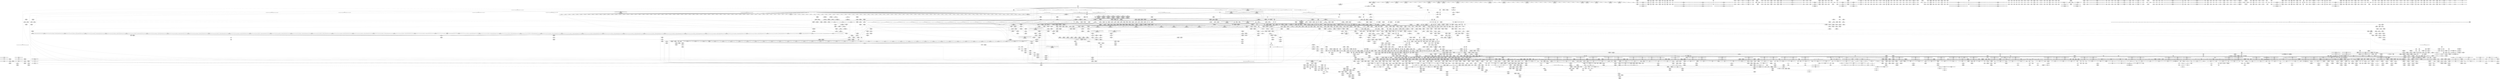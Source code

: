 digraph {
	CE0x6564210 [shape=record,shape=Mrecord,label="{CE0x6564210|tomoyo_path2_perm:_tmp51|security/tomoyo/file.c,928|*SummSource*}"]
	CE0x615d070 [shape=record,shape=Mrecord,label="{CE0x615d070|tomoyo_path2_perm:_call5|security/tomoyo/file.c,904}"]
	CE0x55fb2b0 [shape=record,shape=Mrecord,label="{CE0x55fb2b0|tomoyo_init_request_info:_tmp1|*SummSink*}"]
	CE0x670fa10 [shape=record,shape=Mrecord,label="{CE0x670fa10|i64*_getelementptr_inbounds_(_6_x_i64_,_6_x_i64_*___llvm_gcov_ctr25,_i64_0,_i64_0)|*Constant*|*SummSink*}"]
	CE0x47ebe90 [shape=record,shape=Mrecord,label="{CE0x47ebe90|tomoyo_const_part_length:_cmp3|security/tomoyo/util.c,627}"]
	CE0x52686b0 [shape=record,shape=Mrecord,label="{CE0x52686b0|tomoyo_get_mode:_tmp8|security/tomoyo/util.c,979|*SummSource*}"]
	CE0x7e478f0 [shape=record,shape=Mrecord,label="{CE0x7e478f0|VOIDTB_TE:_CE_6392,6400_|*MultipleSource*|security/tomoyo/util.c,1010|Function::tomoyo_get_mode&Arg::ns::}"]
	CE0x645a290 [shape=record,shape=Mrecord,label="{CE0x645a290|GLOBAL:_tomoyo_fill_path_info|*Constant*|*SummSource*}"]
	CE0x65e9e90 [shape=record,shape=Mrecord,label="{CE0x65e9e90|i32_6|*Constant*|*SummSink*}"]
	CE0x61b43c0 [shape=record,shape=Mrecord,label="{CE0x61b43c0|i64_0|*Constant*|*SummSource*}"]
	CE0x7c8bbd0 [shape=record,shape=Mrecord,label="{CE0x7c8bbd0|tomoyo_const_part_length:_conv|security/tomoyo/util.c,626}"]
	CE0x548c190 [shape=record,shape=Mrecord,label="{CE0x548c190|_call_void_rcu_lock_acquire(%struct.lockdep_map*_%dep_map)_#9,_!dbg_!38906|include/linux/srcu.h,222|*SummSink*}"]
	CE0x7e4c580 [shape=record,shape=Mrecord,label="{CE0x7e4c580|tomoyo_fill_path_info:_conv7|security/tomoyo/util.c,668|*SummSink*}"]
	CE0x551b510 [shape=record,shape=Mrecord,label="{CE0x551b510|104:_%struct.inode*,_:_CRE_195,196_}"]
	CE0x66d8ed0 [shape=record,shape=Mrecord,label="{CE0x66d8ed0|104:_%struct.inode*,_:_CRE_56,64_}"]
	CE0x5413bb0 [shape=record,shape=Mrecord,label="{CE0x5413bb0|__llvm_gcov_indirect_counter_increment114:_pred}"]
	CE0x62bd7f0 [shape=record,shape=Mrecord,label="{CE0x62bd7f0|0:_%struct.tomoyo_obj_info*,_24:_%struct.tomoyo_path_info*,_32:_%struct.tomoyo_path_info*,_40:_i8,_72:_i8,_76:_i8,_:_SCMRE_36,37_}"]
	CE0x5461bf0 [shape=record,shape=Mrecord,label="{CE0x5461bf0|rcu_lock_acquire:_map|Function::rcu_lock_acquire&Arg::map::}"]
	CE0x6227f20 [shape=record,shape=Mrecord,label="{CE0x6227f20|i64_176|*Constant*|*SummSource*}"]
	CE0x7d839f0 [shape=record,shape=Mrecord,label="{CE0x7d839f0|i64_14|*Constant*|*SummSink*}"]
	CE0x6601ad0 [shape=record,shape=Mrecord,label="{CE0x6601ad0|i64*_getelementptr_inbounds_(_6_x_i64_,_6_x_i64_*___llvm_gcov_ctr25,_i64_0,_i64_5)|*Constant*}"]
	CE0x52decb0 [shape=record,shape=Mrecord,label="{CE0x52decb0|tomoyo_get_realpath:_tmp12|security/tomoyo/file.c,156}"]
	CE0x53c7ce0 [shape=record,shape=Mrecord,label="{CE0x53c7ce0|tomoyo_const_part_length:_conv14|security/tomoyo/util.c,641|*SummSource*}"]
	CE0x7131b50 [shape=record,shape=Mrecord,label="{CE0x7131b50|i64*_getelementptr_inbounds_(_5_x_i64_,_5_x_i64_*___llvm_gcov_ctr28130,_i64_0,_i64_4)|*Constant*|*SummSink*}"]
	CE0x5413380 [shape=record,shape=Mrecord,label="{CE0x5413380|i64_19|*Constant*|*SummSink*}"]
	CE0x6496290 [shape=record,shape=Mrecord,label="{CE0x6496290|tomoyo_init_request_info:_tmp10|security/tomoyo/util.c,1006|*SummSource*}"]
	CE0x7c6da70 [shape=record,shape=Mrecord,label="{CE0x7c6da70|tomoyo_path2_perm:_name29|security/tomoyo/file.c,931|*SummSink*}"]
	CE0x56ddbc0 [shape=record,shape=Mrecord,label="{CE0x56ddbc0|GLOBAL:_srcu_read_unlock|*Constant*}"]
	CE0x7b5c590 [shape=record,shape=Mrecord,label="{CE0x7b5c590|tomoyo_const_part_length:_tmp16|security/tomoyo/util.c,627}"]
	CE0x713a4f0 [shape=record,shape=Mrecord,label="{CE0x713a4f0|tomoyo_domain:_tmp5|security/tomoyo/common.h,1205|*SummSink*}"]
	CE0x7e19bc0 [shape=record,shape=Mrecord,label="{CE0x7e19bc0|tomoyo_const_part_length:_if.end6}"]
	CE0x6553e50 [shape=record,shape=Mrecord,label="{CE0x6553e50|tomoyo_path2_perm:_tmp32|security/tomoyo/file.c,912|*SummSink*}"]
	CE0x546dd40 [shape=record,shape=Mrecord,label="{CE0x546dd40|GLOBAL:_tomoyo_add_slash|*Constant*|*SummSource*}"]
	CE0x46d9940 [shape=record,shape=Mrecord,label="{CE0x46d9940|tomoyo_get_mode:_tmp18|security/tomoyo/util.c,985|*SummSink*}"]
	CE0x7c4aff0 [shape=record,shape=Mrecord,label="{CE0x7c4aff0|tomoyo_const_part_length:_tmp1}"]
	CE0x56a4290 [shape=record,shape=Mrecord,label="{CE0x56a4290|tomoyo_domain:_tmp3|*SummSource*}"]
	CE0x7b72680 [shape=record,shape=Mrecord,label="{CE0x7b72680|__llvm_gcov_indirect_counter_increment114:_counters|Function::__llvm_gcov_indirect_counter_increment114&Arg::counters::}"]
	CE0x53725d0 [shape=record,shape=Mrecord,label="{CE0x53725d0|tomoyo_domain:_call3|security/tomoyo/common.h,1205|*SummSink*}"]
	CE0x670f670 [shape=record,shape=Mrecord,label="{CE0x670f670|i32_-1|*Constant*|*SummSource*}"]
	CE0x641dc50 [shape=record,shape=Mrecord,label="{CE0x641dc50|rcu_lock_acquire:___here}"]
	CE0x7deb500 [shape=record,shape=Mrecord,label="{CE0x7deb500|i8*_getelementptr_inbounds_(_15_x_i8_,_15_x_i8_*_.str3,_i32_0,_i32_0)|*Constant*|*SummSink*}"]
	CE0x6190870 [shape=record,shape=Mrecord,label="{CE0x6190870|i32_1205|*Constant*|*SummSource*}"]
	"CONST[source:1(input),value:2(dynamic)][purpose:{object}]"
	CE0x460b470 [shape=record,shape=Mrecord,label="{CE0x460b470|tomoyo_path2_perm:_cmp31|security/tomoyo/file.c,933|*SummSource*}"]
	CE0x460b5a0 [shape=record,shape=Mrecord,label="{CE0x460b5a0|tomoyo_path2_perm:_cmp31|security/tomoyo/file.c,933|*SummSink*}"]
	CE0x46e7740 [shape=record,shape=Mrecord,label="{CE0x46e7740|tomoyo_get_mode:_tmp19|security/tomoyo/util.c,985|*SummSource*}"]
	CE0x7e4c840 [shape=record,shape=Mrecord,label="{CE0x7e4c840|tomoyo_fill_path_info:_cmp8|security/tomoyo/util.c,668|*SummSource*}"]
	CE0x45e3cd0 [shape=record,shape=Mrecord,label="{CE0x45e3cd0|0:_i8*,_array:_GCRE_tomoyo_mac_keywords_external_constant_42_x_i8*_:_elem_3::|security/tomoyo/file.c,181}"]
	CE0x5371800 [shape=record,shape=Mrecord,label="{CE0x5371800|i64*_getelementptr_inbounds_(_11_x_i64_,_11_x_i64_*___llvm_gcov_ctr54147,_i64_0,_i64_10)|*Constant*|*SummSource*}"]
	CE0x53c76d0 [shape=record,shape=Mrecord,label="{CE0x53c76d0|COLLAPSED:_GCMRE___llvm_gcov_ctr43150_internal_global_31_x_i64_zeroinitializer:_elem_0:default:}"]
	CE0x61b1df0 [shape=record,shape=Mrecord,label="{CE0x61b1df0|tomoyo_path2_perm:_i_mode|security/tomoyo/file.c,912|*SummSink*}"]
	CE0x662afd0 [shape=record,shape=Mrecord,label="{CE0x662afd0|tomoyo_init_request_info:_ns|security/tomoyo/util.c,1010|*SummSink*}"]
	CE0x66effa0 [shape=record,shape=Mrecord,label="{CE0x66effa0|tomoyo_const_part_length:_cmp21|security/tomoyo/util.c,644}"]
	CE0x6473030 [shape=record,shape=Mrecord,label="{CE0x6473030|i64_7|*Constant*}"]
	CE0x6601110 [shape=record,shape=Mrecord,label="{CE0x6601110|i1_false|*Constant*|*SummSource*}"]
	CE0x65ab1b0 [shape=record,shape=Mrecord,label="{CE0x65ab1b0|tomoyo_get_realpath:_path|Function::tomoyo_get_realpath&Arg::path::|*SummSource*}"]
	CE0x5436e50 [shape=record,shape=Mrecord,label="{CE0x5436e50|tomoyo_path2_perm:_tmp39|security/tomoyo/file.c,913|*SummSource*}"]
	CE0x7c975f0 [shape=record,shape=Mrecord,label="{CE0x7c975f0|%struct.lockdep_map*_null|*Constant*}"]
	CE0x4604650 [shape=record,shape=Mrecord,label="{CE0x4604650|tomoyo_const_part_length:_tmp12|security/tomoyo/util.c,626|*SummSink*}"]
	CE0x6233b30 [shape=record,shape=Mrecord,label="{CE0x6233b30|_call_void_mcount()_#3}"]
	CE0x6645720 [shape=record,shape=Mrecord,label="{CE0x6645720|i64*_getelementptr_inbounds_(_30_x_i64_,_30_x_i64_*___llvm_gcov_ctr13,_i64_0,_i64_8)|*Constant*}"]
	CE0x65327b0 [shape=record,shape=Mrecord,label="{CE0x65327b0|i64_0|*Constant*}"]
	CE0x7b7c7a0 [shape=record,shape=Mrecord,label="{CE0x7b7c7a0|104:_%struct.inode*,_:_CRE_181,182_}"]
	CE0x631b120 [shape=record,shape=Mrecord,label="{CE0x631b120|i64*_getelementptr_inbounds_(_31_x_i64_,_31_x_i64_*___llvm_gcov_ctr43150,_i64_0,_i64_21)|*Constant*|*SummSource*}"]
	CE0x62fde70 [shape=record,shape=Mrecord,label="{CE0x62fde70|tomoyo_domain:_tmp2|*SummSink*}"]
	CE0x668f5f0 [shape=record,shape=Mrecord,label="{CE0x668f5f0|_ret_i32_%retval.0,_!dbg_!38935|security/tomoyo/util.c,988}"]
	CE0x47617e0 [shape=record,shape=Mrecord,label="{CE0x47617e0|i64_2|*Constant*}"]
	CE0x6573f30 [shape=record,shape=Mrecord,label="{CE0x6573f30|tomoyo_get_realpath:_tmp10|security/tomoyo/file.c,155|*SummSource*}"]
	CE0x6601650 [shape=record,shape=Mrecord,label="{CE0x6601650|i1_true|*Constant*|*SummSink*}"]
	CE0x64fc1e0 [shape=record,shape=Mrecord,label="{CE0x64fc1e0|tomoyo_fill_path_info:_tmp2|*LoadInst*|security/tomoyo/util.c,663|*SummSink*}"]
	CE0x639afa0 [shape=record,shape=Mrecord,label="{CE0x639afa0|_ret_i32_%call,_!dbg_!38907|include/linux/srcu.h,223|*SummSink*}"]
	CE0x6227d20 [shape=record,shape=Mrecord,label="{CE0x6227d20|104:_%struct.inode*,_:_CRE_0,4_}"]
	CE0x4759d10 [shape=record,shape=Mrecord,label="{CE0x4759d10|i64*_getelementptr_inbounds_(_30_x_i64_,_30_x_i64_*___llvm_gcov_ctr13,_i64_0,_i64_21)|*Constant*}"]
	CE0x63db970 [shape=record,shape=Mrecord,label="{CE0x63db970|i64*_getelementptr_inbounds_(_31_x_i64_,_31_x_i64_*___llvm_gcov_ctr43150,_i64_0,_i64_26)|*Constant*|*SummSource*}"]
	CE0x56d21d0 [shape=record,shape=Mrecord,label="{CE0x56d21d0|tomoyo_const_part_length:_retval.0|*SummSink*}"]
	CE0x6678710 [shape=record,shape=Mrecord,label="{CE0x6678710|tomoyo_get_mode:_entry}"]
	CE0x62abc20 [shape=record,shape=Mrecord,label="{CE0x62abc20|__llvm_gcov_indirect_counter_increment114:_tmp|*SummSink*}"]
	CE0x7e4be10 [shape=record,shape=Mrecord,label="{CE0x7e4be10|tomoyo_fill_path_info:_tmp13|*LoadInst*|security/tomoyo/util.c,668|*SummSink*}"]
	CE0x533b5e0 [shape=record,shape=Mrecord,label="{CE0x533b5e0|tomoyo_path2_perm:_tmp41|security/tomoyo/file.c,912|*SummSink*}"]
	CE0x7e30620 [shape=record,shape=Mrecord,label="{CE0x7e30620|0:_%struct.tomoyo_obj_info*,_24:_%struct.tomoyo_path_info*,_32:_%struct.tomoyo_path_info*,_40:_i8,_72:_i8,_76:_i8,_:_SCMRE_25,26_}"]
	CE0x657b990 [shape=record,shape=Mrecord,label="{CE0x657b990|_ret_void}"]
	CE0x64e26b0 [shape=record,shape=Mrecord,label="{CE0x64e26b0|tomoyo_const_part_length:_tmp}"]
	CE0x66b0290 [shape=record,shape=Mrecord,label="{CE0x66b0290|tomoyo_init_request_info:_mode|security/tomoyo/util.c,1010|*SummSource*}"]
	CE0x64cca30 [shape=record,shape=Mrecord,label="{CE0x64cca30|tomoyo_fill_path_info:_tmp10|*SummSink*}"]
	CE0x7cae9a0 [shape=record,shape=Mrecord,label="{CE0x7cae9a0|tomoyo_init_request_info:_tmp7|security/tomoyo/util.c,1005}"]
	CE0x47f6d90 [shape=record,shape=Mrecord,label="{CE0x47f6d90|srcu_read_unlock:_tmp3|*SummSource*}"]
	CE0x55b0310 [shape=record,shape=Mrecord,label="{CE0x55b0310|128:_i8*,_1208:_%struct.file*,_:_CMRE_64,72_|*MultipleSource*|security/tomoyo/common.h,1205|security/tomoyo/common.h,1205}"]
	CE0x6677d90 [shape=record,shape=Mrecord,label="{CE0x6677d90|tomoyo_init_request_info:_call4|security/tomoyo/util.c,1010}"]
	CE0x659dab0 [shape=record,shape=Mrecord,label="{CE0x659dab0|tomoyo_path2_perm:_name3|security/tomoyo/file.c,902}"]
	CE0x548d9c0 [shape=record,shape=Mrecord,label="{CE0x548d9c0|0:_%struct.tomoyo_obj_info*,_24:_%struct.tomoyo_path_info*,_32:_%struct.tomoyo_path_info*,_40:_i8,_72:_i8,_76:_i8,_:_SCMRE_28,29_}"]
	CE0x7c10010 [shape=record,shape=Mrecord,label="{CE0x7c10010|tomoyo_get_realpath:_tmp5|security/tomoyo/file.c,151|*SummSink*}"]
	CE0x6620b40 [shape=record,shape=Mrecord,label="{CE0x6620b40|tomoyo_path2_perm:_if.then15|*SummSource*}"]
	CE0x485e760 [shape=record,shape=Mrecord,label="{CE0x485e760|tomoyo_domain:_tmp18|security/tomoyo/common.h,1205}"]
	CE0x7c7d980 [shape=record,shape=Mrecord,label="{CE0x7c7d980|i64_4|*Constant*}"]
	CE0x7c191f0 [shape=record,shape=Mrecord,label="{CE0x7c191f0|tomoyo_path2_perm:_tmp15|security/tomoyo/file.c,900|*SummSink*}"]
	CE0x7af3ff0 [shape=record,shape=Mrecord,label="{CE0x7af3ff0|__llvm_gcov_indirect_counter_increment:_pred|*SummSource*}"]
	CE0x61a42c0 [shape=record,shape=Mrecord,label="{CE0x61a42c0|get_current:_tmp|*SummSource*}"]
	CE0x621a610 [shape=record,shape=Mrecord,label="{CE0x621a610|tomoyo_const_part_length:_add|security/tomoyo/util.c,634}"]
	CE0x640f1b0 [shape=record,shape=Mrecord,label="{CE0x640f1b0|tomoyo_const_part_length:_tmp48|security/tomoyo/util.c,649}"]
	CE0x6156930 [shape=record,shape=Mrecord,label="{CE0x6156930|tomoyo_const_part_length:_if.end28|*SummSource*}"]
	CE0x7d63ec0 [shape=record,shape=Mrecord,label="{CE0x7d63ec0|__llvm_gcov_indirect_counter_increment:_entry}"]
	CE0x713b2a0 [shape=record,shape=Mrecord,label="{CE0x713b2a0|tomoyo_add_slash:_tmp11|*LoadInst*|security/tomoyo/file.c,136}"]
	CE0x65f7eb0 [shape=record,shape=Mrecord,label="{CE0x65f7eb0|srcu_read_unlock:_dep_map|include/linux/srcu.h,236|*SummSource*}"]
	CE0x6146eb0 [shape=record,shape=Mrecord,label="{CE0x6146eb0|i64_ptrtoint_(i8*_blockaddress(_rcu_lock_release,_%__here)_to_i64)|*Constant*|*SummSink*}"]
	CE0x626fa80 [shape=record,shape=Mrecord,label="{CE0x626fa80|tomoyo_path2_perm:_obj|security/tomoyo/file.c, 892}"]
	CE0x55e68e0 [shape=record,shape=Mrecord,label="{CE0x55e68e0|104:_%struct.inode*,_:_CRE_319,320_}"]
	CE0x6553c10 [shape=record,shape=Mrecord,label="{CE0x6553c10|tomoyo_path2_perm:_d_inode11|security/tomoyo/file.c,912|*SummSource*}"]
	CE0x64da580 [shape=record,shape=Mrecord,label="{CE0x64da580|tomoyo_get_mode:_tobool|security/tomoyo/util.c,978}"]
	CE0x5447260 [shape=record,shape=Mrecord,label="{CE0x5447260|tomoyo_sb_pivotroot:_tmp2|*SummSource*}"]
	CE0x7c29610 [shape=record,shape=Mrecord,label="{CE0x7c29610|i64_1|*Constant*}"]
	CE0x54b0e50 [shape=record,shape=Mrecord,label="{CE0x54b0e50|tomoyo_sb_pivotroot:_tmp2}"]
	CE0x7c2eb10 [shape=record,shape=Mrecord,label="{CE0x7c2eb10|tomoyo_path2_perm:_mode|security/tomoyo/file.c,933|*SummSink*}"]
	CE0x54db6e0 [shape=record,shape=Mrecord,label="{CE0x54db6e0|tomoyo_path2_perm:_path2|Function::tomoyo_path2_perm&Arg::path2::|*SummSource*}"]
	CE0x7d83e90 [shape=record,shape=Mrecord,label="{CE0x7d83e90|%struct.inode*_null|*Constant*|*SummSource*}"]
	CE0x46ced70 [shape=record,shape=Mrecord,label="{CE0x46ced70|i64_3|*Constant*|*SummSource*}"]
	CE0x528e080 [shape=record,shape=Mrecord,label="{CE0x528e080|i32_6|*Constant*}"]
	CE0x46d9050 [shape=record,shape=Mrecord,label="{CE0x46d9050|tomoyo_get_mode:_cmp11|security/tomoyo/util.c,985|*SummSink*}"]
	CE0x62e73a0 [shape=record,shape=Mrecord,label="{CE0x62e73a0|rcu_lock_acquire:___here|*SummSink*}"]
	CE0x671f1b0 [shape=record,shape=Mrecord,label="{CE0x671f1b0|tomoyo_get_mode:_conv|security/tomoyo/util.c,982}"]
	CE0x5315de0 [shape=record,shape=Mrecord,label="{CE0x5315de0|tomoyo_get_realpath:_name|security/tomoyo/file.c,150|*SummSource*}"]
	CE0x5450150 [shape=record,shape=Mrecord,label="{CE0x5450150|128:_i8*,_1208:_%struct.file*,_:_CMRE_7,8_}"]
	CE0x62e2720 [shape=record,shape=Mrecord,label="{CE0x62e2720|rcu_lock_release:_entry}"]
	CE0x46d90c0 [shape=record,shape=Mrecord,label="{CE0x46d90c0|i64_8|*Constant*}"]
	CE0x5371c50 [shape=record,shape=Mrecord,label="{CE0x5371c50|tomoyo_domain:_tmp20|security/tomoyo/common.h,1205|*SummSource*}"]
	CE0x53b6940 [shape=record,shape=Mrecord,label="{CE0x53b6940|GLOBAL:_full_name_hash|*Constant*|*SummSource*}"]
	CE0x55a71f0 [shape=record,shape=Mrecord,label="{CE0x55a71f0|128:_i8*,_1208:_%struct.file*,_:_CMRE_48,49_}"]
	CE0x54cdfe0 [shape=record,shape=Mrecord,label="{CE0x54cdfe0|tomoyo_const_part_length:_tmp33|security/tomoyo/util.c,642}"]
	CE0x662ad10 [shape=record,shape=Mrecord,label="{CE0x662ad10|tomoyo_init_request_info:_conv|security/tomoyo/util.c,1010|*SummSink*}"]
	CE0x6473690 [shape=record,shape=Mrecord,label="{CE0x6473690|tomoyo_path2_perm:_lor.lhs.false}"]
	CE0x55bea10 [shape=record,shape=Mrecord,label="{CE0x55bea10|i32_78|*Constant*|*SummSink*}"]
	CE0x65f7770 [shape=record,shape=Mrecord,label="{CE0x65f7770|tomoyo_fill_path_info:_tmp11|security/tomoyo/util.c,667}"]
	CE0x7126620 [shape=record,shape=Mrecord,label="{CE0x7126620|tomoyo_domain:_if.end|*SummSource*}"]
	CE0x654cf60 [shape=record,shape=Mrecord,label="{CE0x654cf60|0:_i8*,_array:_GCRE_tomoyo_mac_keywords_external_constant_42_x_i8*_:_elem_11::|security/tomoyo/file.c,181}"]
	CE0x6463690 [shape=record,shape=Mrecord,label="{CE0x6463690|tomoyo_get_realpath:_if.end}"]
	CE0x44f8ab0 [shape=record,shape=Mrecord,label="{CE0x44f8ab0|tomoyo_get_mode:_tmp6|security/tomoyo/util.c,978}"]
	CE0x46eba70 [shape=record,shape=Mrecord,label="{CE0x46eba70|i64*_getelementptr_inbounds_(_12_x_i64_,_12_x_i64_*___llvm_gcov_ctr31133,_i64_0,_i64_6)|*Constant*}"]
	CE0x5493d50 [shape=record,shape=Mrecord,label="{CE0x5493d50|i64*_getelementptr_inbounds_(_4_x_i64_,_4_x_i64_*___llvm_gcov_ctr24,_i64_0,_i64_0)|*Constant*|*SummSource*}"]
	CE0x64a6df0 [shape=record,shape=Mrecord,label="{CE0x64a6df0|GLOBAL:_tomoyo_audit_path2_log|*Constant*}"]
	CE0x53702e0 [shape=record,shape=Mrecord,label="{CE0x53702e0|tomoyo_init_request_info:_if.then|*SummSink*}"]
	CE0x66f6720 [shape=record,shape=Mrecord,label="{CE0x66f6720|tomoyo_const_part_length:_tmp24|security/tomoyo/util.c,640|*SummSink*}"]
	CE0x61e3ba0 [shape=record,shape=Mrecord,label="{CE0x61e3ba0|104:_%struct.inode*,_:_CRE_150,151_}"]
	CE0x64c9a90 [shape=record,shape=Mrecord,label="{CE0x64c9a90|104:_%struct.inode*,_:_CRE_158,159_}"]
	CE0x7139680 [shape=record,shape=Mrecord,label="{CE0x7139680|srcu_read_lock:_tmp3|*SummSink*}"]
	CE0x620b400 [shape=record,shape=Mrecord,label="{CE0x620b400|0:_i8*,_array:_GCRE_tomoyo_mac_keywords_external_constant_42_x_i8*_:_elem_26::|security/tomoyo/file.c,181}"]
	CE0x662af60 [shape=record,shape=Mrecord,label="{CE0x662af60|tomoyo_get_mode:_entry|*SummSource*}"]
	CE0x62075d0 [shape=record,shape=Mrecord,label="{CE0x62075d0|i64_16|*Constant*}"]
	CE0x6193bb0 [shape=record,shape=Mrecord,label="{CE0x6193bb0|GLOBAL:_rcu_lock_release|*Constant*|*SummSink*}"]
	CE0x52f9d10 [shape=record,shape=Mrecord,label="{CE0x52f9d10|_call_void___llvm_gcov_indirect_counter_increment114(i32*___llvm_gcov_global_state_pred45,_i64**_getelementptr_inbounds_(_3_x_i64*_,_3_x_i64*_*___llvm_gcda_edge_table44,_i64_0,_i64_1)),_!dbg_!38927|security/tomoyo/util.c,634|*SummSource*}"]
	CE0x6303470 [shape=record,shape=Mrecord,label="{CE0x6303470|tomoyo_get_realpath:_tmp3|security/tomoyo/file.c,151|*SummSink*}"]
	CE0x6684080 [shape=record,shape=Mrecord,label="{CE0x6684080|tomoyo_fill_path_info:_tmp3|security/tomoyo/util.c,667}"]
	CE0x55b01d0 [shape=record,shape=Mrecord,label="{CE0x55b01d0|128:_i8*,_1208:_%struct.file*,_:_CMRE_56,64_|*MultipleSource*|security/tomoyo/common.h,1205|security/tomoyo/common.h,1205}"]
	CE0x6233de0 [shape=record,shape=Mrecord,label="{CE0x6233de0|i64*_getelementptr_inbounds_(_2_x_i64_,_2_x_i64_*___llvm_gcov_ctr22,_i64_0,_i64_1)|*Constant*|*SummSink*}"]
	CE0x66ef830 [shape=record,shape=Mrecord,label="{CE0x66ef830|tomoyo_const_part_length:_cmp21|security/tomoyo/util.c,644|*SummSink*}"]
	CE0x65a46f0 [shape=record,shape=Mrecord,label="{CE0x65a46f0|__llvm_gcov_indirect_counter_increment:_predecessor|Function::__llvm_gcov_indirect_counter_increment&Arg::predecessor::|*SummSink*}"]
	CE0x46cf030 [shape=record,shape=Mrecord,label="{CE0x46cf030|tomoyo_domain:_tmp4|security/tomoyo/common.h,1205}"]
	CE0x6216340 [shape=record,shape=Mrecord,label="{CE0x6216340|tomoyo_get_realpath:_name1|security/tomoyo/file.c,151|*SummSink*}"]
	CE0x466d790 [shape=record,shape=Mrecord,label="{CE0x466d790|0:_i8,_array:_GCRE_tomoyo_index2category_constant_39_x_i8_c_00_00_00_00_00_00_00_00_00_00_00_00_00_00_00_00_00_00_00_00_00_00_00_01_01_01_01_01_01_01_01_01_01_01_01_01_01_01_02_,_align_16:_elem_4::|security/tomoyo/util.c,983}"]
	CE0x66313a0 [shape=record,shape=Mrecord,label="{CE0x66313a0|__llvm_gcov_indirect_counter_increment:_tmp2|*SummSource*}"]
	CE0x53c7bb0 [shape=record,shape=Mrecord,label="{CE0x53c7bb0|tomoyo_const_part_length:_conv14|security/tomoyo/util.c,641}"]
	CE0x54c80e0 [shape=record,shape=Mrecord,label="{CE0x54c80e0|GLOBAL:_tomoyo_path2_perm|*Constant*|*SummSource*}"]
	CE0x61f2e60 [shape=record,shape=Mrecord,label="{CE0x61f2e60|tomoyo_path2_perm:_cmp26|security/tomoyo/file.c,928}"]
	CE0x7c48360 [shape=record,shape=Mrecord,label="{CE0x7c48360|_call_void_lockdep_rcu_suspicious(i8*_getelementptr_inbounds_(_25_x_i8_,_25_x_i8_*_.str12,_i32_0,_i32_0),_i32_1205,_i8*_getelementptr_inbounds_(_45_x_i8_,_45_x_i8_*_.str13,_i32_0,_i32_0))_#9,_!dbg_!38917|security/tomoyo/common.h,1205}"]
	CE0x46d9250 [shape=record,shape=Mrecord,label="{CE0x46d9250|tomoyo_get_mode:_cmp11|security/tomoyo/util.c,985}"]
	CE0x6563f30 [shape=record,shape=Mrecord,label="{CE0x6563f30|tomoyo_path2_perm:_tmp50|security/tomoyo/file.c,928|*SummSink*}"]
	CE0x64965b0 [shape=record,shape=Mrecord,label="{CE0x64965b0|i32_4|*Constant*|*SummSink*}"]
	CE0x546e370 [shape=record,shape=Mrecord,label="{CE0x546e370|tomoyo_add_slash:_buf|Function::tomoyo_add_slash&Arg::buf::|*SummSink*}"]
	CE0x62dcaf0 [shape=record,shape=Mrecord,label="{CE0x62dcaf0|i64*_getelementptr_inbounds_(_30_x_i64_,_30_x_i64_*___llvm_gcov_ctr13,_i64_0,_i64_17)|*Constant*|*SummSink*}"]
	CE0x64e1e60 [shape=record,shape=Mrecord,label="{CE0x64e1e60|tomoyo_const_part_length:_tmp17|security/tomoyo/util.c,627}"]
	CE0x54c7b70 [shape=record,shape=Mrecord,label="{CE0x54c7b70|104:_%struct.inode*,_:_CRE_240,248_}"]
	CE0x7b048a0 [shape=record,shape=Mrecord,label="{CE0x7b048a0|tomoyo_const_part_length:_tmp36|security/tomoyo/util.c,644|*SummSink*}"]
	CE0x7e2fbe0 [shape=record,shape=Mrecord,label="{CE0x7e2fbe0|0:_%struct.tomoyo_obj_info*,_24:_%struct.tomoyo_path_info*,_32:_%struct.tomoyo_path_info*,_40:_i8,_72:_i8,_76:_i8,_:_SCMRE_8,16_|*MultipleSource*|security/tomoyo/file.c, 891|security/tomoyo/file.c,891|security/tomoyo/file.c,920|Function::tomoyo_init_request_info&Arg::r::}"]
	CE0x7bc2c60 [shape=record,shape=Mrecord,label="{CE0x7bc2c60|rcu_lock_acquire:_tmp6|*SummSource*}"]
	CE0x65a2020 [shape=record,shape=Mrecord,label="{CE0x65a2020|tomoyo_path2_perm:_name28|security/tomoyo/file.c,930}"]
	CE0x64fb3e0 [shape=record,shape=Mrecord,label="{CE0x64fb3e0|tomoyo_get_mode:_cmp|security/tomoyo/util.c,982|*SummSink*}"]
	CE0x652e940 [shape=record,shape=Mrecord,label="{CE0x652e940|i32_5|*Constant*}"]
	CE0x71256a0 [shape=record,shape=Mrecord,label="{CE0x71256a0|tomoyo_fill_path_info:_tmp4|security/tomoyo/util.c,667}"]
	CE0x6664870 [shape=record,shape=Mrecord,label="{CE0x6664870|tomoyo_path2_perm:_cleanup|*SummSource*}"]
	CE0x630e710 [shape=record,shape=Mrecord,label="{CE0x630e710|tomoyo_init_request_info:_domain.addr.0|*SummSource*}"]
	CE0x64cd3c0 [shape=record,shape=Mrecord,label="{CE0x64cd3c0|tomoyo_fill_path_info:_tmp|*SummSource*}"]
	CE0x5376d80 [shape=record,shape=Mrecord,label="{CE0x5376d80|tomoyo_const_part_length:_if.then|*SummSource*}"]
	CE0x7bb3520 [shape=record,shape=Mrecord,label="{CE0x7bb3520|tomoyo_const_part_length:_tmp14|security/tomoyo/util.c,626}"]
	CE0x555f7e0 [shape=record,shape=Mrecord,label="{CE0x555f7e0|tomoyo_audit_path2_log:_bb|*SummSource*}"]
	CE0x7c286b0 [shape=record,shape=Mrecord,label="{CE0x7c286b0|_ret_void,_!dbg_!38904|security/tomoyo/common.h,1110|*SummSink*}"]
	CE0x7de2e30 [shape=record,shape=Mrecord,label="{CE0x7de2e30|i64**_getelementptr_inbounds_(_3_x_i64*_,_3_x_i64*_*___llvm_gcda_edge_table14,_i64_0,_i64_0)|*Constant*|*SummSink*}"]
	CE0x56ddea0 [shape=record,shape=Mrecord,label="{CE0x56ddea0|srcu_read_lock:_tmp3}"]
	CE0x7b1f690 [shape=record,shape=Mrecord,label="{CE0x7b1f690|tomoyo_fill_path_info:_arrayidx|security/tomoyo/util.c,667}"]
	CE0x53c7530 [shape=record,shape=Mrecord,label="{CE0x53c7530|i64_1|*Constant*}"]
	CE0x5372370 [shape=record,shape=Mrecord,label="{CE0x5372370|tomoyo_domain:_call3|security/tomoyo/common.h,1205}"]
	CE0x7b5c8a0 [shape=record,shape=Mrecord,label="{CE0x7b5c8a0|tomoyo_const_part_length:_tmp16|security/tomoyo/util.c,627|*SummSource*}"]
	CE0x7baddf0 [shape=record,shape=Mrecord,label="{CE0x7baddf0|GLOBAL:_tomoyo_domain|*Constant*|*SummSink*}"]
	CE0x7c16e80 [shape=record,shape=Mrecord,label="{CE0x7c16e80|tomoyo_path2_perm:_tmp61|security/tomoyo/file.c,934|*SummSink*}"]
	CE0x667cd80 [shape=record,shape=Mrecord,label="{CE0x667cd80|tomoyo_audit_path2_log:_tmp8|security/tomoyo/file.c,183|*SummSource*}"]
	CE0x7b6c830 [shape=record,shape=Mrecord,label="{CE0x7b6c830|tomoyo_path2_perm:_tmp66|security/tomoyo/file.c,936|*SummSource*}"]
	CE0x47d66a0 [shape=record,shape=Mrecord,label="{CE0x47d66a0|tomoyo_fill_path_info:_conv4|security/tomoyo/util.c,667|*SummSource*}"]
	CE0x481c1f0 [shape=record,shape=Mrecord,label="{CE0x481c1f0|tomoyo_const_part_length:_tmp51|security/tomoyo/util.c,651|*SummSource*}"]
	CE0x46e8530 [shape=record,shape=Mrecord,label="{CE0x46e8530|i64*_getelementptr_inbounds_(_12_x_i64_,_12_x_i64_*___llvm_gcov_ctr31133,_i64_0,_i64_9)|*Constant*}"]
	CE0x6190e30 [shape=record,shape=Mrecord,label="{CE0x6190e30|i64_1|*Constant*}"]
	CE0x4711d10 [shape=record,shape=Mrecord,label="{CE0x4711d10|i32_5|*Constant*}"]
	CE0x713a290 [shape=record,shape=Mrecord,label="{CE0x713a290|tomoyo_domain:_tmp5|security/tomoyo/common.h,1205}"]
	CE0x64734b0 [shape=record,shape=Mrecord,label="{CE0x64734b0|tomoyo_read_lock:_tmp1|*SummSink*}"]
	CE0x57090b0 [shape=record,shape=Mrecord,label="{CE0x57090b0|tomoyo_fill_path_info:_ptr|Function::tomoyo_fill_path_info&Arg::ptr::}"]
	CE0x62a2270 [shape=record,shape=Mrecord,label="{CE0x62a2270|i64_17|*Constant*}"]
	CE0x661b050 [shape=record,shape=Mrecord,label="{CE0x661b050|tomoyo_path2_perm:_name|security/tomoyo/file.c,901|*SummSource*}"]
	CE0x46cefc0 [shape=record,shape=Mrecord,label="{CE0x46cefc0|i64_2|*Constant*}"]
	CE0x7af5af0 [shape=record,shape=Mrecord,label="{CE0x7af5af0|tomoyo_init_request_info:_entry}"]
	CE0x6219890 [shape=record,shape=Mrecord,label="{CE0x6219890|_call_void_mcount()_#3}"]
	CE0x536e630 [shape=record,shape=Mrecord,label="{CE0x536e630|tomoyo_get_mode:_idxprom|security/tomoyo/util.c,981}"]
	CE0x6303bb0 [shape=record,shape=Mrecord,label="{CE0x6303bb0|i64*_getelementptr_inbounds_(_6_x_i64_,_6_x_i64_*___llvm_gcov_ctr25,_i64_0,_i64_0)|*Constant*}"]
	CE0x7bc2ff0 [shape=record,shape=Mrecord,label="{CE0x7bc2ff0|rcu_lock_acquire:_tmp7}"]
	CE0x65ab490 [shape=record,shape=Mrecord,label="{CE0x65ab490|_ret_i1_%retval.0,_!dbg_!38916|security/tomoyo/file.c,156|*SummSource*}"]
	CE0x66f5600 [shape=record,shape=Mrecord,label="{CE0x66f5600|__llvm_gcov_indirect_counter_increment114:_tmp5|*SummSource*}"]
	CE0x645a790 [shape=record,shape=Mrecord,label="{CE0x645a790|tomoyo_fill_path_info:_entry|*SummSink*}"]
	CE0x44f88a0 [shape=record,shape=Mrecord,label="{CE0x44f88a0|tomoyo_fill_path_info:_sub|security/tomoyo/util.c,667}"]
	CE0x6664110 [shape=record,shape=Mrecord,label="{CE0x6664110|tomoyo_init_request_info:_type|security/tomoyo/util.c,1009}"]
	CE0x6496720 [shape=record,shape=Mrecord,label="{CE0x6496720|tomoyo_path2_perm:_bb|*SummSource*}"]
	CE0x61b38f0 [shape=record,shape=Mrecord,label="{CE0x61b38f0|i64*_getelementptr_inbounds_(_2_x_i64_,_2_x_i64_*___llvm_gcov_ctr22,_i64_0,_i64_1)|*Constant*|*SummSource*}"]
	CE0x53f57f0 [shape=record,shape=Mrecord,label="{CE0x53f57f0|_call_void_tomoyo_add_slash(%struct.tomoyo_path_info*_%buf1)_#9,_!dbg_!38951|security/tomoyo/file.c,916|*SummSource*}"]
	CE0x62673d0 [shape=record,shape=Mrecord,label="{CE0x62673d0|tomoyo_path2_perm:_tmp31|security/tomoyo/file.c,912}"]
	CE0x540bf40 [shape=record,shape=Mrecord,label="{CE0x540bf40|i64*_getelementptr_inbounds_(_5_x_i64_,_5_x_i64_*___llvm_gcov_ctr32134,_i64_0,_i64_3)|*Constant*|*SummSource*}"]
	CE0x66540d0 [shape=record,shape=Mrecord,label="{CE0x66540d0|tomoyo_init_request_info:_ns|security/tomoyo/util.c,1010|*SummSource*}"]
	CE0x5592480 [shape=record,shape=Mrecord,label="{CE0x5592480|i64*_getelementptr_inbounds_(_2_x_i64_,_2_x_i64_*___llvm_gcov_ctr39,_i64_0,_i64_1)|*Constant*|*SummSource*}"]
	CE0x62342b0 [shape=record,shape=Mrecord,label="{CE0x62342b0|104:_%struct.inode*,_:_CRE_166,167_}"]
	CE0x7b033a0 [shape=record,shape=Mrecord,label="{CE0x7b033a0|tomoyo_path2_perm:_call6|security/tomoyo/file.c,905|*SummSource*}"]
	CE0x658b1b0 [shape=record,shape=Mrecord,label="{CE0x658b1b0|tomoyo_path2_perm:_tmp52|security/tomoyo/file.c,928}"]
	CE0x61d27d0 [shape=record,shape=Mrecord,label="{CE0x61d27d0|i8*_getelementptr_inbounds_(_45_x_i8_,_45_x_i8_*_.str13,_i32_0,_i32_0)|*Constant*}"]
	CE0x65ea210 [shape=record,shape=Mrecord,label="{CE0x65ea210|tomoyo_domain:_tmp15|security/tomoyo/common.h,1205|*SummSource*}"]
	CE0x63541c0 [shape=record,shape=Mrecord,label="{CE0x63541c0|get_current:_tmp3}"]
	CE0x64de5f0 [shape=record,shape=Mrecord,label="{CE0x64de5f0|GLOBAL:_tomoyo_domain|*Constant*|*SummSource*}"]
	CE0x7b594e0 [shape=record,shape=Mrecord,label="{CE0x7b594e0|srcu_read_lock:_sp|Function::srcu_read_lock&Arg::sp::|*SummSource*}"]
	CE0x67342b0 [shape=record,shape=Mrecord,label="{CE0x67342b0|i64*_getelementptr_inbounds_(_2_x_i64_,_2_x_i64_*___llvm_gcov_ctr22,_i64_0,_i64_0)|*Constant*|*SummSource*}"]
	CE0x53fc570 [shape=record,shape=Mrecord,label="{CE0x53fc570|_call_void_tomoyo_add_slash(%struct.tomoyo_path_info*_%buf1)_#9,_!dbg_!38951|security/tomoyo/file.c,916}"]
	CE0x670f600 [shape=record,shape=Mrecord,label="{CE0x670f600|__llvm_gcov_indirect_counter_increment:_tmp}"]
	CE0x6523330 [shape=record,shape=Mrecord,label="{CE0x6523330|i64*_getelementptr_inbounds_(_2_x_i64_,_2_x_i64_*___llvm_gcov_ctr32,_i64_0,_i64_1)|*Constant*|*SummSource*}"]
	CE0x640fae0 [shape=record,shape=Mrecord,label="{CE0x640fae0|i64**_getelementptr_inbounds_(_3_x_i64*_,_3_x_i64*_*___llvm_gcda_edge_table44,_i64_0,_i64_0)|*Constant*|*SummSource*}"]
	CE0x559c570 [shape=record,shape=Mrecord,label="{CE0x559c570|_call_void_mcount()_#3|*SummSource*}"]
	CE0x63e7d90 [shape=record,shape=Mrecord,label="{CE0x63e7d90|tomoyo_add_slash:_tmp7|security/tomoyo/file.c,132}"]
	CE0x54d0be0 [shape=record,shape=Mrecord,label="{CE0x54d0be0|tomoyo_get_mode:_tmp17|security/tomoyo/util.c,983}"]
	CE0x6601550 [shape=record,shape=Mrecord,label="{CE0x6601550|i1_true|*Constant*|*SummSource*}"]
	CE0x60e2e00 [shape=record,shape=Mrecord,label="{CE0x60e2e00|rcu_lock_release:_map|Function::rcu_lock_release&Arg::map::|*SummSink*}"]
	CE0x7de3180 [shape=record,shape=Mrecord,label="{CE0x7de3180|tomoyo_path2_perm:_tmp44|security/tomoyo/file.c,920}"]
	CE0x545cce0 [shape=record,shape=Mrecord,label="{CE0x545cce0|i32_1|*Constant*}"]
	CE0x6337ee0 [shape=record,shape=Mrecord,label="{CE0x6337ee0|104:_%struct.inode*,_:_CRE_156,157_}"]
	CE0x46aec30 [shape=record,shape=Mrecord,label="{CE0x46aec30|tomoyo_get_mode:_conv5|security/tomoyo/util.c,983}"]
	CE0x5304260 [shape=record,shape=Mrecord,label="{CE0x5304260|GLOBAL:___llvm_gcov_ctr28130|Global_var:__llvm_gcov_ctr28130|*SummSink*}"]
	CE0x7bd1290 [shape=record,shape=Mrecord,label="{CE0x7bd1290|0:_i8,_array:_GCRE_tomoyo_pp2mac_constant_3_x_i8_c_0D_0E_16_,_align_1:_elem_0::|security/tomoyo/file.c,898}"]
	CE0x7139270 [shape=record,shape=Mrecord,label="{CE0x7139270|tomoyo_audit_path2_log:_tmp|*SummSource*}"]
	CE0x6684be0 [shape=record,shape=Mrecord,label="{CE0x6684be0|tomoyo_domain:_tmp15|security/tomoyo/common.h,1205|*SummSink*}"]
	CE0x6663f60 [shape=record,shape=Mrecord,label="{CE0x6663f60|i32_10|*Constant*|*SummSource*}"]
	CE0x56dc250 [shape=record,shape=Mrecord,label="{CE0x56dc250|rcu_lock_release:___here|*SummSource*}"]
	CE0x65abbb0 [shape=record,shape=Mrecord,label="{CE0x65abbb0|tomoyo_path2_perm:_if.end}"]
	CE0x55c9fb0 [shape=record,shape=Mrecord,label="{CE0x55c9fb0|tomoyo_path2_perm:_tmp9|security/tomoyo/file.c,898|*SummSink*}"]
	CE0x55129d0 [shape=record,shape=Mrecord,label="{CE0x55129d0|i32_1|*Constant*}"]
	CE0x61e3940 [shape=record,shape=Mrecord,label="{CE0x61e3940|104:_%struct.inode*,_:_CRE_148,149_}"]
	CE0x66c96d0 [shape=record,shape=Mrecord,label="{CE0x66c96d0|tomoyo_domain:_if.then|*SummSink*}"]
	CE0x56dd870 [shape=record,shape=Mrecord,label="{CE0x56dd870|tomoyo_read_unlock:_tmp2}"]
	CE0x56cf100 [shape=record,shape=Mrecord,label="{CE0x56cf100|tomoyo_fill_path_info:_tmp11|security/tomoyo/util.c,667|*SummSource*}"]
	CE0x7dd04a0 [shape=record,shape=Mrecord,label="{CE0x7dd04a0|tomoyo_audit_path2_log:_arrayidx|security/tomoyo/file.c,182|*SummSource*}"]
	CE0x6407140 [shape=record,shape=Mrecord,label="{CE0x6407140|tomoyo_get_mode:_if.end14|*SummSource*}"]
	CE0x647f390 [shape=record,shape=Mrecord,label="{CE0x647f390|__llvm_gcov_indirect_counter_increment114:_tmp2|*SummSource*}"]
	CE0x65a43f0 [shape=record,shape=Mrecord,label="{CE0x65a43f0|__llvm_gcov_indirect_counter_increment:_entry|*SummSink*}"]
	CE0x61f3450 [shape=record,shape=Mrecord,label="{CE0x61f3450|tomoyo_path2_perm:_tmp48|security/tomoyo/file.c,928|*SummSink*}"]
	CE0x7c480a0 [shape=record,shape=Mrecord,label="{CE0x7c480a0|0:_i8,_array:_GCRE_tomoyo_index2category_constant_39_x_i8_c_00_00_00_00_00_00_00_00_00_00_00_00_00_00_00_00_00_00_00_00_00_00_00_01_01_01_01_01_01_01_01_01_01_01_01_01_01_01_02_,_align_16:_elem_22::|security/tomoyo/util.c,983}"]
	CE0x62abef0 [shape=record,shape=Mrecord,label="{CE0x62abef0|tomoyo_const_part_length:_lor.lhs.false23|*SummSink*}"]
	CE0x5497e00 [shape=record,shape=Mrecord,label="{CE0x5497e00|tomoyo_const_part_length:_tmp2|security/tomoyo/util.c,624|*SummSink*}"]
	CE0x6207430 [shape=record,shape=Mrecord,label="{CE0x6207430|tomoyo_path2_perm:_tmp13|security/tomoyo/file.c,898|*SummSink*}"]
	CE0x7dd9660 [shape=record,shape=Mrecord,label="{CE0x7dd9660|104:_%struct.inode*,_:_CRE_213,214_}"]
	CE0x62e5130 [shape=record,shape=Mrecord,label="{CE0x62e5130|tomoyo_get_realpath:_if.then|*SummSource*}"]
	CE0x55e6e30 [shape=record,shape=Mrecord,label="{CE0x55e6e30|i32_2|*Constant*|*SummSink*}"]
	CE0x46eb1c0 [shape=record,shape=Mrecord,label="{CE0x46eb1c0|tomoyo_get_mode:_tmp5|security/tomoyo/util.c,978|*SummSink*}"]
	CE0x650c800 [shape=record,shape=Mrecord,label="{CE0x650c800|i64_80|*Constant*|*SummSource*}"]
	CE0x556eac0 [shape=record,shape=Mrecord,label="{CE0x556eac0|tomoyo_path2_perm:_r|security/tomoyo/file.c, 891|*SummSource*}"]
	CE0x61b44d0 [shape=record,shape=Mrecord,label="{CE0x61b44d0|i64_0|*Constant*|*SummSink*}"]
	CE0x64eb060 [shape=record,shape=Mrecord,label="{CE0x64eb060|tomoyo_path2_perm:_tmp26|*LoadInst*|security/tomoyo/file.c,911|*SummSource*}"]
	CE0x639ab90 [shape=record,shape=Mrecord,label="{CE0x639ab90|tomoyo_init_request_info:_tmp|*SummSink*}"]
	CE0x5592be0 [shape=record,shape=Mrecord,label="{CE0x5592be0|0:_i8*,_array:_GCRE_tomoyo_mac_keywords_external_constant_42_x_i8*_:_elem_8::|security/tomoyo/file.c,181}"]
	CE0x55bdfa0 [shape=record,shape=Mrecord,label="{CE0x55bdfa0|GLOBAL:_get_current|*Constant*}"]
	CE0x646f9d0 [shape=record,shape=Mrecord,label="{CE0x646f9d0|tomoyo_init_request_info:_bb|*SummSource*}"]
	CE0x7bf4610 [shape=record,shape=Mrecord,label="{CE0x7bf4610|tomoyo_path2_perm:_cmp31|security/tomoyo/file.c,933}"]
	CE0x55ca720 [shape=record,shape=Mrecord,label="{CE0x55ca720|tomoyo_path2_perm:_call|security/tomoyo/file.c,898|*SummSink*}"]
	CE0x7af56e0 [shape=record,shape=Mrecord,label="{CE0x7af56e0|tomoyo_read_lock:_tmp2}"]
	CE0x44f8d60 [shape=record,shape=Mrecord,label="{CE0x44f8d60|tomoyo_get_mode:_tmp6|security/tomoyo/util.c,978|*SummSink*}"]
	CE0x62dce40 [shape=record,shape=Mrecord,label="{CE0x62dce40|tomoyo_path2_perm:_conv12|security/tomoyo/file.c,912|*SummSink*}"]
	CE0x47bccf0 [shape=record,shape=Mrecord,label="{CE0x47bccf0|tomoyo_path2_perm:_path222|security/tomoyo/file.c,923|*SummSink*}"]
	CE0x66fc7f0 [shape=record,shape=Mrecord,label="{CE0x66fc7f0|tomoyo_add_slash:_if.end}"]
	CE0x65542b0 [shape=record,shape=Mrecord,label="{CE0x65542b0|tomoyo_path2_perm:_tmp32|security/tomoyo/file.c,912}"]
	CE0x47873b0 [shape=record,shape=Mrecord,label="{CE0x47873b0|tomoyo_path2_perm:_operation20|security/tomoyo/file.c,922}"]
	CE0x616e000 [shape=record,shape=Mrecord,label="{CE0x616e000|tomoyo_path2_perm:_cmp13|security/tomoyo/file.c,912|*SummSource*}"]
	CE0x7b8bec0 [shape=record,shape=Mrecord,label="{CE0x7b8bec0|0:_i8,_array:_GCRE_tomoyo_index2category_constant_39_x_i8_c_00_00_00_00_00_00_00_00_00_00_00_00_00_00_00_00_00_00_00_00_00_00_00_01_01_01_01_01_01_01_01_01_01_01_01_01_01_01_02_,_align_16:_elem_14::|security/tomoyo/util.c,983}"]
	CE0x57126c0 [shape=record,shape=Mrecord,label="{CE0x57126c0|tomoyo_get_realpath:_entry}"]
	CE0x7b6ef60 [shape=record,shape=Mrecord,label="{CE0x7b6ef60|tomoyo_path2_perm:_tmp10|security/tomoyo/file.c,898|*SummSink*}"]
	CE0x662aa10 [shape=record,shape=Mrecord,label="{CE0x662aa10|i32_9|*Constant*}"]
	CE0x7b8c420 [shape=record,shape=Mrecord,label="{CE0x7b8c420|0:_i8,_array:_GCRE_tomoyo_index2category_constant_39_x_i8_c_00_00_00_00_00_00_00_00_00_00_00_00_00_00_00_00_00_00_00_00_00_00_00_01_01_01_01_01_01_01_01_01_01_01_01_01_01_01_02_,_align_16:_elem_16::|security/tomoyo/util.c,983}"]
	CE0x7ccbf50 [shape=record,shape=Mrecord,label="{CE0x7ccbf50|tomoyo_const_part_length:_tmp41|security/tomoyo/util.c,644|*SummSink*}"]
	CE0x62fd860 [shape=record,shape=Mrecord,label="{CE0x62fd860|tomoyo_init_request_info:_tmp5|security/tomoyo/util.c,1004}"]
	CE0x713ad60 [shape=record,shape=Mrecord,label="{CE0x713ad60|tomoyo_add_slash:_tmp9|security/tomoyo/file.c,136|*SummSource*}"]
	CE0x55a7330 [shape=record,shape=Mrecord,label="{CE0x55a7330|128:_i8*,_1208:_%struct.file*,_:_CMRE_49,50_}"]
	CE0x65e9c30 [shape=record,shape=Mrecord,label="{CE0x65e9c30|tomoyo_domain:_tmp7|security/tomoyo/common.h,1205}"]
	CE0x7dacaf0 [shape=record,shape=Mrecord,label="{CE0x7dacaf0|tomoyo_init_request_info:_call|security/tomoyo/util.c,1005|*SummSink*}"]
	CE0x54c7580 [shape=record,shape=Mrecord,label="{CE0x54c7580|104:_%struct.inode*,_:_CRE_221,222_}"]
	CE0x46a62c0 [shape=record,shape=Mrecord,label="{CE0x46a62c0|i32_0|*Constant*}"]
	CE0x536e100 [shape=record,shape=Mrecord,label="{CE0x536e100|0:_i32,_8:_%struct.srcu_struct_array*,_16:_i32,_20:_i32,_24:_i32,_32:_i8*,_40:_%struct.lock_class_key*,_48:_2_x_%struct.lock_class*_,_64:_i8*,_72:_i32,_80:_i64,_88:_i8,_96:_%struct.callback_head*,_104:_%struct.callback_head**,_112:_%struct.callback_head*,_120:_%struct.callback_head**,_128:_%struct.callback_head*,_136:_%struct.callback_head**,_144:_%struct.callback_head*,_152:_%struct.callback_head**,_160:_i64,_168:_%struct.list_head*,_176:_%struct.list_head*,_184:_void_(%struct.work_struct*)*,_192:_%struct.lock_class_key*,_200:_2_x_%struct.lock_class*_,_216:_i8*,_224:_i32,_232:_i64,_240:_%struct.list_head*,_248:_%struct.list_head*,_256:_i64,_264:_%struct.tvec_base*,_272:_void_(i64)*,_280:_i64,_288:_i32,_292:_i32,_296:_i8*,_304:_16_x_i8_,_320:_%struct.lock_class_key*,_328:_2_x_%struct.lock_class*_,_344:_i8*,_352:_i32,_360:_i64,_368:_%struct.workqueue_struct*,_376:_i32,_384:_%struct.lock_class_key*,_392:_2_x_%struct.lock_class*_,_408:_i8*,_416:_i32,_424:_i64,_:_GCE_tomoyo_ss_global_%struct.srcu_struct_i32_-300,_%struct.srcu_struct_array*_tomoyo_ss_srcu_array,_%struct.spinlock_%union.anon.14_%struct.raw_spinlock_%struct.arch_spinlock_zeroinitializer,_i32_-559067475,_i32_-1,_i8*_inttoptr_(i64_-1_to_i8*),_%struct.lockdep_map_%struct.lock_class_key*_null,_2_x_%struct.lock_class*_zeroinitializer,_i8*_getelementptr_inbounds_(_21_x_i8_,_21_x_i8_*_.str171,_i32_0,_i32_0),_i32_0,_i64_0_,_i8_0,_%struct.rcu_batch_%struct.callback_head*_null,_%struct.callback_head**_bitcast_(i8*_getelementptr_(i8,_i8*_bitcast_(%struct.srcu_struct*_tomoyo_ss_to_i8*),_i64_96)_to_%struct.callback_head**)_,_%struct.rcu_batch_%struct.callback_head*_null,_%struct.callback_head**_bitcast_(i8*_getelementptr_(i8,_i8*_bitcast_(%struct.srcu_struct*_tomoyo_ss_to_i8*),_i64_112)_to_%struct.callback_head**)_,_%struct.rcu_batch_%struct.callback_head*_null,_%struct.callback_head**_bitcast_(i8*_getelementptr_(i8,_i8*_bitcast_(%struct.srcu_struct*_tomoyo_ss_to_i8*),_i64_128)_to_%struct.callback_head**)_,_%struct.rcu_batch_%struct.callback_head*_null,_%struct.callback_head**_bitcast_(i8*_getelementptr_(i8,_i8*_bitcast_(%struct.srcu_struct*_tomoyo_ss_to_i8*),_i64_144)_to_%struct.callback_head**)_,_%struct.delayed_work_%struct.work_struct_%struct.atomic64_t_i64_137438953424_,_%struct.list_head_%struct.list_head*_bitcast_(i8*_getelementptr_(i8,_i8*_bitcast_(%struct.srcu_struct*_tomoyo_ss_to_i8*),_i64_168)_to_%struct.list_head*),_%struct.list_head*_bitcast_(i8*_getelementptr_(i8,_i8*_bitcast_(%struct.srcu_struct*_tomoyo_ss_to_i8*),_i64_168)_to_%struct.list_head*)_,_void_(%struct.work_struct*)*_process_srcu,_%struct.lockdep_map_%struct.lock_class_key*_bitcast_(i8*_getelementptr_(i8,_i8*_bitcast_(%struct.srcu_struct*_tomoyo_ss_to_i8*),_i64_160)_to_%struct.lock_class_key*),_2_x_%struct.lock_class*_zeroinitializer,_i8*_getelementptr_inbounds_(_22_x_i8_,_22_x_i8_*_.str1172,_i32_0,_i32_0),_i32_0,_i64_0_,_%struct.timer_list_%struct.list_head_%struct.list_head*_null,_%struct.list_head*_inttoptr_(i64_1953723489_to_%struct.list_head*)_,_i64_0,_%struct.tvec_base*_bitcast_(i8*_getelementptr_(i8,_i8*_bitcast_(%struct.tvec_base*_boot_tvec_bases_to_i8*),_i64_2)_to_%struct.tvec_base*),_void_(i64)*_delayed_work_timer_fn,_i64_ptrtoint_(i8*_getelementptr_(i8,_i8*_bitcast_(%struct.srcu_struct*_tomoyo_ss_to_i8*),_i64_160)_to_i64),_i32_-1,_i32_0,_i8*_null,_16_x_i8_zeroinitializer,_%struct.lockdep_map_%struct.lock_class_key*_bitcast_(_29_x_i8_*_.str2173_to_%struct.lock_class_key*),_2_x_%struct.lock_class*_zeroinitializer,_i8*_getelementptr_inbounds_(_29_x_i8_,_29_x_i8_*_.str2173,_i32_0,_i32_0),_i32_0,_i64_0_,_%struct.workqueue_struct*_null,_i32_0_,_%struct.lockdep_map_%struct.lock_class_key*_null,_2_x_%struct.lock_class*_zeroinitializer,_i8*_getelementptr_inbounds_(_10_x_i8_,_10_x_i8_*_.str3174,_i32_0,_i32_0),_i32_0,_i64_0_,_align_8:_elem_0:default:}"]
	CE0x541fa70 [shape=record,shape=Mrecord,label="{CE0x541fa70|i64**_getelementptr_inbounds_(_3_x_i64*_,_3_x_i64*_*___llvm_gcda_edge_table14,_i64_0,_i64_2)|*Constant*|*SummSink*}"]
	CE0x61f3150 [shape=record,shape=Mrecord,label="{CE0x61f3150|i64_23|*Constant*}"]
	CE0x7bd0f30 [shape=record,shape=Mrecord,label="{CE0x7bd0f30|tomoyo_path2_perm:_arrayidx|security/tomoyo/file.c,898|*SummSource*}"]
	CE0x4604f60 [shape=record,shape=Mrecord,label="{CE0x4604f60|tomoyo_const_part_length:_incdec.ptr7|security/tomoyo/util.c,631|*SummSource*}"]
	CE0x7b7c8d0 [shape=record,shape=Mrecord,label="{CE0x7b7c8d0|104:_%struct.inode*,_:_CRE_182,183_}"]
	CE0x5431f60 [shape=record,shape=Mrecord,label="{CE0x5431f60|tomoyo_path2_perm:_tmp2|security/tomoyo/file.c,891|*SummSink*}"]
	CE0x61ff8a0 [shape=record,shape=Mrecord,label="{CE0x61ff8a0|tomoyo_const_part_length:_add|security/tomoyo/util.c,634|*SummSink*}"]
	CE0x66f5c20 [shape=record,shape=Mrecord,label="{CE0x66f5c20|__llvm_gcov_indirect_counter_increment114:_tmp5|*SummSink*}"]
	CE0x670f560 [shape=record,shape=Mrecord,label="{CE0x670f560|tomoyo_get_realpath:_name1|security/tomoyo/file.c,151|*SummSource*}"]
	CE0x6200790 [shape=record,shape=Mrecord,label="{CE0x6200790|tomoyo_const_part_length:_sw.bb9}"]
	CE0x65ff8f0 [shape=record,shape=Mrecord,label="{CE0x65ff8f0|tomoyo_const_part_length:_tmp46|security/tomoyo/util.c,646|*SummSource*}"]
	CE0x65ab7c0 [shape=record,shape=Mrecord,label="{CE0x65ab7c0|tomoyo_get_realpath:_bb|*SummSource*}"]
	CE0x6472e20 [shape=record,shape=Mrecord,label="{CE0x6472e20|i64_5|*Constant*}"]
	CE0x659bd10 [shape=record,shape=Mrecord,label="{CE0x659bd10|tomoyo_path2_perm:_name28|security/tomoyo/file.c,930|*SummSource*}"]
	CE0x7cce910 [shape=record,shape=Mrecord,label="{CE0x7cce910|0:_i8,_array:_GCRE_tomoyo_index2category_constant_39_x_i8_c_00_00_00_00_00_00_00_00_00_00_00_00_00_00_00_00_00_00_00_00_00_00_00_01_01_01_01_01_01_01_01_01_01_01_01_01_01_01_02_,_align_16:_elem_27::|security/tomoyo/util.c,983}"]
	CE0x7bed7a0 [shape=record,shape=Mrecord,label="{CE0x7bed7a0|i64*_getelementptr_inbounds_(_30_x_i64_,_30_x_i64_*___llvm_gcov_ctr13,_i64_0,_i64_27)|*Constant*|*SummSource*}"]
	CE0x65bbcd0 [shape=record,shape=Mrecord,label="{CE0x65bbcd0|tomoyo_fill_path_info:_const_len|security/tomoyo/util.c,666|*SummSource*}"]
	CE0x559d220 [shape=record,shape=Mrecord,label="{CE0x559d220|i64*_getelementptr_inbounds_(_6_x_i64_,_6_x_i64_*___llvm_gcov_ctr26,_i64_0,_i64_4)|*Constant*|*SummSink*}"]
	CE0x5339180 [shape=record,shape=Mrecord,label="{CE0x5339180|tomoyo_fill_path_info:_is_patterned|security/tomoyo/util.c,668|*SummSource*}"]
	CE0x64dc210 [shape=record,shape=Mrecord,label="{CE0x64dc210|tomoyo_path2_perm:_retval.0|*SummSink*}"]
	CE0x64dcf20 [shape=record,shape=Mrecord,label="{CE0x64dcf20|i64_1|*Constant*}"]
	CE0x62ac020 [shape=record,shape=Mrecord,label="{CE0x62ac020|tomoyo_const_part_length:_if.then5}"]
	CE0x5610080 [shape=record,shape=Mrecord,label="{CE0x5610080|_call_void_mcount()_#3|*SummSink*}"]
	CE0x64da360 [shape=record,shape=Mrecord,label="{CE0x64da360|tomoyo_get_mode:_tobool|security/tomoyo/util.c,978|*SummSink*}"]
	CE0x5375c40 [shape=record,shape=Mrecord,label="{CE0x5375c40|rcu_lock_release:_tmp5|include/linux/rcupdate.h,423}"]
	CE0x4918ff0 [shape=record,shape=Mrecord,label="{CE0x4918ff0|tomoyo_path2_perm:_tmp6|security/tomoyo/file.c,893}"]
	CE0x61ea2f0 [shape=record,shape=Mrecord,label="{CE0x61ea2f0|GLOBAL:___llvm_gcov_indirect_counter_increment|*Constant*|*SummSink*}"]
	CE0x61cc1d0 [shape=record,shape=Mrecord,label="{CE0x61cc1d0|tomoyo_const_part_length:_tmp15|security/tomoyo/util.c,627|*SummSource*}"]
	CE0x55b0930 [shape=record,shape=Mrecord,label="{CE0x55b0930|128:_i8*,_1208:_%struct.file*,_:_CMRE_88,89_|*MultipleSource*|security/tomoyo/common.h,1205|security/tomoyo/common.h,1205}"]
	CE0x525edf0 [shape=record,shape=Mrecord,label="{CE0x525edf0|tomoyo_get_mode:_and|security/tomoyo/util.c,987|*SummSink*}"]
	CE0x7dd9960 [shape=record,shape=Mrecord,label="{CE0x7dd9960|tomoyo_add_slash:_tmp4|security/tomoyo/file.c,131|*SummSource*}"]
	CE0x6463350 [shape=record,shape=Mrecord,label="{CE0x6463350|tomoyo_get_realpath:_bb|*SummSink*}"]
	CE0x5361470 [shape=record,shape=Mrecord,label="{CE0x5361470|rcu_lock_release:_tmp3|*SummSource*}"]
	CE0x6404800 [shape=record,shape=Mrecord,label="{CE0x6404800|tomoyo_path2_perm:_if.then|*SummSink*}"]
	CE0x7bc3ef0 [shape=record,shape=Mrecord,label="{CE0x7bc3ef0|tomoyo_const_part_length:_tmp20|security/tomoyo/util.c,628|*SummSource*}"]
	CE0x629f610 [shape=record,shape=Mrecord,label="{CE0x629f610|i64_5|*Constant*}"]
	CE0x6194060 [shape=record,shape=Mrecord,label="{CE0x6194060|i64*_getelementptr_inbounds_(_4_x_i64_,_4_x_i64_*___llvm_gcov_ctr24,_i64_0,_i64_1)|*Constant*}"]
	CE0x7ddbd50 [shape=record,shape=Mrecord,label="{CE0x7ddbd50|tomoyo_fill_path_info:_const_len6|security/tomoyo/util.c,668}"]
	CE0x54f9f60 [shape=record,shape=Mrecord,label="{CE0x54f9f60|104:_%struct.inode*,_:_CRE_174,175_}"]
	CE0x46e8940 [shape=record,shape=Mrecord,label="{CE0x46e8940|i64*_getelementptr_inbounds_(_12_x_i64_,_12_x_i64_*___llvm_gcov_ctr31133,_i64_0,_i64_9)|*Constant*|*SummSink*}"]
	CE0x6709990 [shape=record,shape=Mrecord,label="{CE0x6709990|GLOBAL:_tomoyo_domain.__warned|Global_var:tomoyo_domain.__warned|*SummSink*}"]
	CE0x46eb150 [shape=record,shape=Mrecord,label="{CE0x46eb150|tomoyo_get_mode:_tmp5|security/tomoyo/util.c,978|*SummSource*}"]
	CE0x547e940 [shape=record,shape=Mrecord,label="{CE0x547e940|128:_i8*,_1208:_%struct.file*,_:_CMRE_33,34_}"]
	CE0x667c8e0 [shape=record,shape=Mrecord,label="{CE0x667c8e0|tomoyo_audit_path2_log:_name|security/tomoyo/file.c,183}"]
	CE0x54a7be0 [shape=record,shape=Mrecord,label="{CE0x54a7be0|tomoyo_path2_perm:_path1|Function::tomoyo_path2_perm&Arg::path1::|*SummSink*}"]
	CE0x47875f0 [shape=record,shape=Mrecord,label="{CE0x47875f0|tomoyo_path2_perm:_param21|security/tomoyo/file.c,923|*SummSource*}"]
	CE0x65234f0 [shape=record,shape=Mrecord,label="{CE0x65234f0|tomoyo_fill_path_info:_land.end|*SummSource*}"]
	CE0x667c820 [shape=record,shape=Mrecord,label="{CE0x667c820|tomoyo_read_unlock:_bb|*SummSource*}"]
	CE0x7126180 [shape=record,shape=Mrecord,label="{CE0x7126180|tomoyo_fill_path_info:_call|security/tomoyo/util.c,664|*SummSource*}"]
	CE0x62f5360 [shape=record,shape=Mrecord,label="{CE0x62f5360|tomoyo_get_realpath:_tmp3|security/tomoyo/file.c,151}"]
	CE0x667ca60 [shape=record,shape=Mrecord,label="{CE0x667ca60|tomoyo_audit_path2_log:_name|security/tomoyo/file.c,183|*SummSink*}"]
	CE0x6121940 [shape=record,shape=Mrecord,label="{CE0x6121940|tomoyo_add_slash:_tmp2|*LoadInst*|security/tomoyo/file.c,131}"]
	CE0x7d9d540 [shape=record,shape=Mrecord,label="{CE0x7d9d540|tomoyo_add_slash:_call|security/tomoyo/file.c,136|*SummSink*}"]
	CE0x7caeaa0 [shape=record,shape=Mrecord,label="{CE0x7caeaa0|tomoyo_path2_perm:_tmp27|security/tomoyo/file.c,912}"]
	CE0x47c2b10 [shape=record,shape=Mrecord,label="{CE0x47c2b10|tomoyo_path2_perm:_path222|security/tomoyo/file.c,923|*SummSource*}"]
	CE0x66f7550 [shape=record,shape=Mrecord,label="{CE0x66f7550|tomoyo_add_slash:_if.then}"]
	CE0x6090c40 [shape=record,shape=Mrecord,label="{CE0x6090c40|GLOBAL:_tomoyo_pp2mac|Global_var:tomoyo_pp2mac}"]
	CE0x46d8e60 [shape=record,shape=Mrecord,label="{CE0x46d8e60|tomoyo_get_mode:_conv10|security/tomoyo/util.c,985|*SummSource*}"]
	CE0x551b3e0 [shape=record,shape=Mrecord,label="{CE0x551b3e0|104:_%struct.inode*,_:_CRE_194,195_}"]
	CE0x460b790 [shape=record,shape=Mrecord,label="{CE0x460b790|i64_25|*Constant*|*SummSource*}"]
	CE0x645aa00 [shape=record,shape=Mrecord,label="{CE0x645aa00|tomoyo_fill_path_info:_ptr|Function::tomoyo_fill_path_info&Arg::ptr::|*SummSource*}"]
	CE0x55be440 [shape=record,shape=Mrecord,label="{CE0x55be440|get_current:_entry|*SummSource*}"]
	CE0x7b26300 [shape=record,shape=Mrecord,label="{CE0x7b26300|tomoyo_path2_perm:_tmp24|security/tomoyo/file.c,906}"]
	CE0x6603db0 [shape=record,shape=Mrecord,label="{CE0x6603db0|tomoyo_fill_path_info:_tmp9|security/tomoyo/util.c,667}"]
	CE0x61d36b0 [shape=record,shape=Mrecord,label="{CE0x61d36b0|tomoyo_domain:_land.lhs.true2|*SummSource*}"]
	CE0x6165fb0 [shape=record,shape=Mrecord,label="{CE0x6165fb0|i64**_getelementptr_inbounds_(_3_x_i64*_,_3_x_i64*_*___llvm_gcda_edge_table14,_i64_0,_i64_1)|*Constant*}"]
	CE0x46e7d20 [shape=record,shape=Mrecord,label="{CE0x46e7d20|tomoyo_get_mode:_tmp20|security/tomoyo/util.c,985|*SummSink*}"]
	CE0x7b6ee10 [shape=record,shape=Mrecord,label="{CE0x7b6ee10|i64_2|*Constant*|*SummSink*}"]
	CE0x6148260 [shape=record,shape=Mrecord,label="{CE0x6148260|GLOBAL:_tomoyo_supervisor|*Constant*|*SummSource*}"]
	CE0x55bebc0 [shape=record,shape=Mrecord,label="{CE0x55bebc0|tomoyo_domain:_cred|security/tomoyo/common.h,1205}"]
	CE0x556e990 [shape=record,shape=Mrecord,label="{CE0x556e990|tomoyo_path2_perm:_buf2|security/tomoyo/file.c, 890|*SummSink*}"]
	CE0x6612360 [shape=record,shape=Mrecord,label="{CE0x6612360|tomoyo_path2_perm:_if.then15}"]
	CE0x66f6e80 [shape=record,shape=Mrecord,label="{CE0x66f6e80|tomoyo_get_mode:_tmp3|security/tomoyo/util.c,978}"]
	CE0x64da6d0 [shape=record,shape=Mrecord,label="{CE0x64da6d0|tomoyo_get_mode:_tobool|security/tomoyo/util.c,978|*SummSource*}"]
	CE0x7e2bc80 [shape=record,shape=Mrecord,label="{CE0x7e2bc80|0:_%struct.tomoyo_obj_info*,_24:_%struct.tomoyo_path_info*,_32:_%struct.tomoyo_path_info*,_40:_i8,_72:_i8,_76:_i8,_:_SCMRE_0,8_|*MultipleSource*|security/tomoyo/file.c, 891|security/tomoyo/file.c,891|security/tomoyo/file.c,920|Function::tomoyo_init_request_info&Arg::r::}"]
	CE0x7bbf040 [shape=record,shape=Mrecord,label="{CE0x7bbf040|tomoyo_read_lock:_entry|*SummSink*}"]
	CE0x63e7040 [shape=record,shape=Mrecord,label="{CE0x63e7040|COLLAPSED:_GCMRE___llvm_gcov_ctr31_internal_global_2_x_i64_zeroinitializer:_elem_0:default:}"]
	CE0x7dd91a0 [shape=record,shape=Mrecord,label="{CE0x7dd91a0|104:_%struct.inode*,_:_CRE_209,210_}"]
	CE0x616e7b0 [shape=record,shape=Mrecord,label="{CE0x616e7b0|tomoyo_path2_perm:_tmp34|security/tomoyo/file.c,912|*SummSource*}"]
	CE0x7dacf40 [shape=record,shape=Mrecord,label="{CE0x7dacf40|_ret_i32_%conv6,_!dbg_!38926|security/tomoyo/util.c,1011}"]
	CE0x62ab6d0 [shape=record,shape=Mrecord,label="{CE0x62ab6d0|tomoyo_const_part_length:_tmp19|security/tomoyo/util.c,628|*SummSource*}"]
	CE0x62446c0 [shape=record,shape=Mrecord,label="{CE0x62446c0|0:_%struct.tomoyo_obj_info*,_24:_%struct.tomoyo_path_info*,_32:_%struct.tomoyo_path_info*,_40:_i8,_72:_i8,_76:_i8,_:_SCMRE_61,62_}"]
	CE0x7e2c2b0 [shape=record,shape=Mrecord,label="{CE0x7e2c2b0|tomoyo_path2_perm:_obj18|security/tomoyo/file.c,920|*SummSource*}"]
	CE0x60f1350 [shape=record,shape=Mrecord,label="{CE0x60f1350|tomoyo_add_slash:_tmp6|security/tomoyo/file.c,131|*SummSink*}"]
	CE0x7de2dc0 [shape=record,shape=Mrecord,label="{CE0x7de2dc0|i64**_getelementptr_inbounds_(_3_x_i64*_,_3_x_i64*_*___llvm_gcda_edge_table14,_i64_0,_i64_0)|*Constant*|*SummSource*}"]
	CE0x61d37b0 [shape=record,shape=Mrecord,label="{CE0x61d37b0|tomoyo_domain:_land.lhs.true2|*SummSink*}"]
	CE0x60e69a0 [shape=record,shape=Mrecord,label="{CE0x60e69a0|tomoyo_add_slash:_return}"]
	CE0x66c8c30 [shape=record,shape=Mrecord,label="{CE0x66c8c30|i64*_getelementptr_inbounds_(_2_x_i64_,_2_x_i64_*___llvm_gcov_ctr31,_i64_0,_i64_0)|*Constant*|*SummSink*}"]
	CE0x46044a0 [shape=record,shape=Mrecord,label="{CE0x46044a0|tomoyo_const_part_length:_tmp12|security/tomoyo/util.c,626|*SummSource*}"]
	CE0x66fc2d0 [shape=record,shape=Mrecord,label="{CE0x66fc2d0|__llvm_gcov_indirect_counter_increment:_tmp6}"]
	CE0x64c9cf0 [shape=record,shape=Mrecord,label="{CE0x64c9cf0|104:_%struct.inode*,_:_CRE_160,161_}"]
	CE0x55be700 [shape=record,shape=Mrecord,label="{CE0x55be700|_ret_%struct.task_struct*_%tmp4,_!dbg_!38905|./arch/x86/include/asm/current.h,14|*SummSource*}"]
	CE0x61669c0 [shape=record,shape=Mrecord,label="{CE0x61669c0|_ret_void|*SummSink*}"]
	CE0x6532660 [shape=record,shape=Mrecord,label="{CE0x6532660|GLOBAL:___llvm_gcov_ctr28130|Global_var:__llvm_gcov_ctr28130}"]
	CE0x57087b0 [shape=record,shape=Mrecord,label="{CE0x57087b0|tomoyo_add_slash:_call|security/tomoyo/file.c,136}"]
	CE0x556e7b0 [shape=record,shape=Mrecord,label="{CE0x556e7b0|tomoyo_path2_perm:_buf2|security/tomoyo/file.c, 890|*SummSource*}"]
	CE0x56d2800 [shape=record,shape=Mrecord,label="{CE0x56d2800|i64*_getelementptr_inbounds_(_31_x_i64_,_31_x_i64_*___llvm_gcov_ctr43150,_i64_0,_i64_30)|*Constant*}"]
	CE0x7c3eb20 [shape=record,shape=Mrecord,label="{CE0x7c3eb20|tomoyo_path2_perm:_tmp14|security/tomoyo/file.c,900|*SummSource*}"]
	CE0x4759990 [shape=record,shape=Mrecord,label="{CE0x4759990|tomoyo_path2_perm:_filename2|security/tomoyo/file.c,924|*SummSink*}"]
	CE0x654cda0 [shape=record,shape=Mrecord,label="{CE0x654cda0|0:_i8*,_array:_GCRE_tomoyo_mac_keywords_external_constant_42_x_i8*_:_elem_10::|security/tomoyo/file.c,181}"]
	CE0x47dc2a0 [shape=record,shape=Mrecord,label="{CE0x47dc2a0|tomoyo_get_mode:_if.then13|*SummSource*}"]
	CE0x7dc3b20 [shape=record,shape=Mrecord,label="{CE0x7dc3b20|tomoyo_const_part_length:_tmp47|security/tomoyo/util.c,646|*SummSink*}"]
	CE0x646f690 [shape=record,shape=Mrecord,label="{CE0x646f690|tomoyo_add_slash:_tmp3|security/tomoyo/file.c,131|*SummSource*}"]
	CE0x466d560 [shape=record,shape=Mrecord,label="{CE0x466d560|0:_i8,_array:_GCRE_tomoyo_index2category_constant_39_x_i8_c_00_00_00_00_00_00_00_00_00_00_00_00_00_00_00_00_00_00_00_00_00_00_00_01_01_01_01_01_01_01_01_01_01_01_01_01_01_01_02_,_align_16:_elem_0::|security/tomoyo/util.c,983}"]
	CE0x7c8bee0 [shape=record,shape=Mrecord,label="{CE0x7c8bee0|_call_void_mcount()_#3|*SummSink*}"]
	CE0x55be580 [shape=record,shape=Mrecord,label="{CE0x55be580|get_current:_entry|*SummSink*}"]
	CE0x64dd500 [shape=record,shape=Mrecord,label="{CE0x64dd500|i64*_getelementptr_inbounds_(_12_x_i64_,_12_x_i64_*___llvm_gcov_ctr31133,_i64_0,_i64_3)|*Constant*|*SummSource*}"]
	CE0x4697600 [shape=record,shape=Mrecord,label="{CE0x4697600|tomoyo_get_mode:_tmp24|security/tomoyo/util.c,986|*SummSource*}"]
	CE0x64a5140 [shape=record,shape=Mrecord,label="{CE0x64a5140|i64*_getelementptr_inbounds_(_4_x_i64_,_4_x_i64_*___llvm_gcov_ctr33,_i64_0,_i64_0)|*Constant*}"]
	CE0x650ced0 [shape=record,shape=Mrecord,label="{CE0x650ced0|104:_%struct.inode*,_:_CRE_163,164_}"]
	CE0x6406a00 [shape=record,shape=Mrecord,label="{CE0x6406a00|tomoyo_get_mode:_bb|*SummSource*}"]
	CE0x45e3440 [shape=record,shape=Mrecord,label="{CE0x45e3440|tomoyo_audit_path2_log:_idxprom1|security/tomoyo/file.c,181}"]
	CE0x54ce280 [shape=record,shape=Mrecord,label="{CE0x54ce280|i64*_getelementptr_inbounds_(_31_x_i64_,_31_x_i64_*___llvm_gcov_ctr43150,_i64_0,_i64_21)|*Constant*}"]
	CE0x7b0ffb0 [shape=record,shape=Mrecord,label="{CE0x7b0ffb0|i32_2|*Constant*}"]
	CE0x61d2e60 [shape=record,shape=Mrecord,label="{CE0x61d2e60|srcu_read_unlock:_tmp|*SummSource*}"]
	CE0x45e3b30 [shape=record,shape=Mrecord,label="{CE0x45e3b30|GLOBAL:_tomoyo_mac_keywords|Global_var:tomoyo_mac_keywords|*SummSource*}"]
	CE0x66f0850 [shape=record,shape=Mrecord,label="{CE0x66f0850|tomoyo_const_part_length:_tmp44|security/tomoyo/util.c,645|*SummSource*}"]
	CE0x53f5900 [shape=record,shape=Mrecord,label="{CE0x53f5900|_call_void_tomoyo_add_slash(%struct.tomoyo_path_info*_%buf1)_#9,_!dbg_!38951|security/tomoyo/file.c,916|*SummSink*}"]
	CE0x6671550 [shape=record,shape=Mrecord,label="{CE0x6671550|rcu_lock_acquire:_bb|*SummSink*}"]
	CE0x7ccb500 [shape=record,shape=Mrecord,label="{CE0x7ccb500|i64_24|*Constant*|*SummSource*}"]
	CE0x7139860 [shape=record,shape=Mrecord,label="{CE0x7139860|_call_void_mcount()_#3}"]
	CE0x648e820 [shape=record,shape=Mrecord,label="{CE0x648e820|tomoyo_const_part_length:_tmp10|security/tomoyo/util.c,626|*SummSource*}"]
	CE0x7cc5a10 [shape=record,shape=Mrecord,label="{CE0x7cc5a10|%struct.tomoyo_domain_info*_null|*Constant*|*SummSource*}"]
	CE0x7af3ee0 [shape=record,shape=Mrecord,label="{CE0x7af3ee0|__llvm_gcov_indirect_counter_increment:_pred}"]
	CE0x55fd580 [shape=record,shape=Mrecord,label="{CE0x55fd580|tomoyo_const_part_length:_tmp27|security/tomoyo/util.c,641|*SummSink*}"]
	CE0x64ddf60 [shape=record,shape=Mrecord,label="{CE0x64ddf60|tomoyo_domain:_if.end|*SummSink*}"]
	CE0x6631e00 [shape=record,shape=Mrecord,label="{CE0x6631e00|tomoyo_path2_perm:_do.cond|*SummSource*}"]
	CE0x7be4600 [shape=record,shape=Mrecord,label="{CE0x7be4600|tomoyo_path2_perm:_tmp8|security/tomoyo/file.c,894|*SummSink*}"]
	CE0x55b0750 [shape=record,shape=Mrecord,label="{CE0x55b0750|128:_i8*,_1208:_%struct.file*,_:_CMRE_80,88_|*MultipleSource*|security/tomoyo/common.h,1205|security/tomoyo/common.h,1205}"]
	CE0x61ffb60 [shape=record,shape=Mrecord,label="{CE0x61ffb60|rcu_lock_release:_tmp1|*SummSink*}"]
	CE0x45b0ba0 [shape=record,shape=Mrecord,label="{CE0x45b0ba0|tomoyo_read_unlock:_tmp|*SummSink*}"]
	CE0x6402940 [shape=record,shape=Mrecord,label="{CE0x6402940|__llvm_gcov_indirect_counter_increment114:_counter|*SummSink*}"]
	CE0x7e52340 [shape=record,shape=Mrecord,label="{CE0x7e52340|_ret_i32_%retval.0,_!dbg_!38992|security/tomoyo/file.c,936|*SummSource*}"]
	CE0x6166500 [shape=record,shape=Mrecord,label="{CE0x6166500|tomoyo_path2_perm:_dentry9|security/tomoyo/file.c,911}"]
	CE0x631cd00 [shape=record,shape=Mrecord,label="{CE0x631cd00|0:_i8,_array:_GCRE_tomoyo_index2category_constant_39_x_i8_c_00_00_00_00_00_00_00_00_00_00_00_00_00_00_00_00_00_00_00_00_00_00_00_01_01_01_01_01_01_01_01_01_01_01_01_01_01_01_02_,_align_16:_elem_29::|security/tomoyo/util.c,983}"]
	CE0x7b6e320 [shape=record,shape=Mrecord,label="{CE0x7b6e320|tomoyo_domain:_do.body}"]
	CE0x4711c10 [shape=record,shape=Mrecord,label="{CE0x4711c10|tomoyo_get_mode:_tmp23|security/tomoyo/util.c,986|*SummSink*}"]
	CE0x546e910 [shape=record,shape=Mrecord,label="{CE0x546e910|_call_void_tomoyo_add_slash(%struct.tomoyo_path_info*_%buf2)_#9,_!dbg_!38952|security/tomoyo/file.c,917|*SummSink*}"]
	CE0x6709840 [shape=record,shape=Mrecord,label="{CE0x6709840|GLOBAL:_tomoyo_domain.__warned|Global_var:tomoyo_domain.__warned|*SummSource*}"]
	CE0x654c520 [shape=record,shape=Mrecord,label="{CE0x654c520|104:_%struct.inode*,_:_CRE_201,202_}"]
	CE0x644ba40 [shape=record,shape=Mrecord,label="{CE0x644ba40|tomoyo_path2_perm:_if.then|*SummSource*}"]
	CE0x658b620 [shape=record,shape=Mrecord,label="{CE0x658b620|tomoyo_path2_perm:_error.0}"]
	CE0x62e25a0 [shape=record,shape=Mrecord,label="{CE0x62e25a0|GLOBAL:_rcu_lock_release|*Constant*|*SummSource*}"]
	CE0x629f370 [shape=record,shape=Mrecord,label="{CE0x629f370|tomoyo_domain:_tobool1|security/tomoyo/common.h,1205|*SummSource*}"]
	CE0x47a2350 [shape=record,shape=Mrecord,label="{CE0x47a2350|0:_i8,_array:_GCRE_tomoyo_index2category_constant_39_x_i8_c_00_00_00_00_00_00_00_00_00_00_00_00_00_00_00_00_00_00_00_00_00_00_00_01_01_01_01_01_01_01_01_01_01_01_01_01_01_01_02_,_align_16:_elem_10::|security/tomoyo/util.c,983}"]
	CE0x6473730 [shape=record,shape=Mrecord,label="{CE0x6473730|tomoyo_path2_perm:_r|security/tomoyo/file.c, 891}"]
	CE0x7c48250 [shape=record,shape=Mrecord,label="{CE0x7c48250|i8_1|*Constant*}"]
	CE0x5431ce0 [shape=record,shape=Mrecord,label="{CE0x5431ce0|tomoyo_sb_pivotroot:_tmp|*SummSink*}"]
	CE0x5413eb0 [shape=record,shape=Mrecord,label="{CE0x5413eb0|tomoyo_const_part_length:_while.body|*SummSink*}"]
	CE0x64eb2a0 [shape=record,shape=Mrecord,label="{CE0x64eb2a0|tomoyo_path2_perm:_d_inode|security/tomoyo/file.c,912|*SummSource*}"]
	CE0x6121190 [shape=record,shape=Mrecord,label="{CE0x6121190|tomoyo_add_slash:_is_dir|security/tomoyo/file.c,131|*SummSource*}"]
	CE0x7b7cc60 [shape=record,shape=Mrecord,label="{CE0x7b7cc60|104:_%struct.inode*,_:_CRE_185,186_}"]
	CE0x648e710 [shape=record,shape=Mrecord,label="{CE0x648e710|tomoyo_const_part_length:_tmp10|security/tomoyo/util.c,626}"]
	CE0x663a410 [shape=record,shape=Mrecord,label="{CE0x663a410|tomoyo_get_mode:_tmp16|security/tomoyo/util.c,983}"]
	CE0x7c29680 [shape=record,shape=Mrecord,label="{CE0x7c29680|tomoyo_init_request_info:_tmp1}"]
	CE0x66f7830 [shape=record,shape=Mrecord,label="{CE0x66f7830|tomoyo_add_slash:_bb}"]
	CE0x647f1f0 [shape=record,shape=Mrecord,label="{CE0x647f1f0|i64*_getelementptr_inbounds_(_31_x_i64_,_31_x_i64_*___llvm_gcov_ctr43150,_i64_0,_i64_3)|*Constant*|*SummSource*}"]
	CE0x7c178b0 [shape=record,shape=Mrecord,label="{CE0x7c178b0|i64*_getelementptr_inbounds_(_30_x_i64_,_30_x_i64_*___llvm_gcov_ctr13,_i64_0,_i64_28)|*Constant*|*SummSink*}"]
	CE0x7ccb350 [shape=record,shape=Mrecord,label="{CE0x7ccb350|i64_24|*Constant*}"]
	CE0x7d63c60 [shape=record,shape=Mrecord,label="{CE0x7d63c60|GLOBAL:___llvm_gcov_indirect_counter_increment|*Constant*|*SummSource*}"]
	CE0x7bb38e0 [shape=record,shape=Mrecord,label="{CE0x7bb38e0|get_current:_tmp1|*SummSink*}"]
	CE0x6404150 [shape=record,shape=Mrecord,label="{CE0x6404150|tomoyo_init_request_info:_mode5|security/tomoyo/util.c,1011|*SummSource*}"]
	CE0x6337c80 [shape=record,shape=Mrecord,label="{CE0x6337c80|104:_%struct.inode*,_:_CRE_154,155_}"]
	CE0x46983f0 [shape=record,shape=Mrecord,label="{CE0x46983f0|tomoyo_get_mode:_tmp26|security/tomoyo/util.c,987}"]
	CE0x47c2c50 [shape=record,shape=Mrecord,label="{CE0x47c2c50|i64*_getelementptr_inbounds_(_30_x_i64_,_30_x_i64_*___llvm_gcov_ctr13,_i64_0,_i64_21)|*Constant*|*SummSink*}"]
	CE0x7dac9a0 [shape=record,shape=Mrecord,label="{CE0x7dac9a0|tomoyo_init_request_info:_call|security/tomoyo/util.c,1005|*SummSource*}"]
	CE0x55a6cf0 [shape=record,shape=Mrecord,label="{CE0x55a6cf0|128:_i8*,_1208:_%struct.file*,_:_CMRE_44,45_}"]
	CE0x56d2aa0 [shape=record,shape=Mrecord,label="{CE0x56d2aa0|tomoyo_const_part_length:_tmp52|security/tomoyo/util.c,652|*SummSink*}"]
	CE0x5316180 [shape=record,shape=Mrecord,label="{CE0x5316180|tomoyo_get_realpath:_name|security/tomoyo/file.c,150}"]
	CE0x7c62650 [shape=record,shape=Mrecord,label="{CE0x7c62650|tomoyo_const_part_length:_tmp11|security/tomoyo/util.c,626|*SummSource*}"]
	CE0x7c93490 [shape=record,shape=Mrecord,label="{CE0x7c93490|tomoyo_const_part_length:_tmp13|security/tomoyo/util.c,626}"]
	CE0x618eac0 [shape=record,shape=Mrecord,label="{CE0x618eac0|GLOBAL:_tomoyo_get_realpath|*Constant*}"]
	CE0x460bb20 [shape=record,shape=Mrecord,label="{CE0x460bb20|tomoyo_path2_perm:_tmp57|security/tomoyo/file.c,933|*SummSource*}"]
	CE0x6207890 [shape=record,shape=Mrecord,label="{CE0x6207890|__llvm_gcov_indirect_counter_increment:_tmp1}"]
	CE0x61b4030 [shape=record,shape=Mrecord,label="{CE0x61b4030|GLOBAL:___llvm_gcov_ctr13|Global_var:__llvm_gcov_ctr13}"]
	CE0x644b0d0 [shape=record,shape=Mrecord,label="{CE0x644b0d0|40:_%struct.tomoyo_policy_namespace*,_48:_i8,_:_GCRE_tomoyo_kernel_domain_external_global_%struct.tomoyo_domain_info_58,59_}"]
	CE0x65aaf80 [shape=record,shape=Mrecord,label="{CE0x65aaf80|i64_4|*Constant*}"]
	CE0x7c2ee50 [shape=record,shape=Mrecord,label="{CE0x7c2ee50|tomoyo_path2_perm:_tmp56|security/tomoyo/file.c,933|*SummSink*}"]
	CE0x6193840 [shape=record,shape=Mrecord,label="{CE0x6193840|tomoyo_fill_path_info:_is_dir|security/tomoyo/util.c,667}"]
	CE0x662b470 [shape=record,shape=Mrecord,label="{CE0x662b470|tomoyo_init_request_info:_tmp12|security/tomoyo/util.c,1010|*SummSink*}"]
	CE0x65bb780 [shape=record,shape=Mrecord,label="{CE0x65bb780|GLOBAL:___llvm_gcov_ctr54147|Global_var:__llvm_gcov_ctr54147}"]
	CE0x66fbd40 [shape=record,shape=Mrecord,label="{CE0x66fbd40|i64*_getelementptr_inbounds_(_6_x_i64_,_6_x_i64_*___llvm_gcov_ctr26,_i64_0,_i64_0)|*Constant*|*SummSink*}"]
	CE0x45e4310 [shape=record,shape=Mrecord,label="{CE0x45e4310|0:_i8*,_array:_GCRE_tomoyo_mac_keywords_external_constant_42_x_i8*_:_elem_0::|security/tomoyo/file.c,181}"]
	CE0x62ab940 [shape=record,shape=Mrecord,label="{CE0x62ab940|tomoyo_const_part_length:_tmp18|security/tomoyo/util.c,627}"]
	CE0x6266b30 [shape=record,shape=Mrecord,label="{CE0x6266b30|i64_13|*Constant*|*SummSource*}"]
	CE0x54508d0 [shape=record,shape=Mrecord,label="{CE0x54508d0|128:_i8*,_1208:_%struct.file*,_:_CMRE_21,22_}"]
	CE0x7bc30b0 [shape=record,shape=Mrecord,label="{CE0x7bc30b0|rcu_lock_acquire:_tmp7|*SummSource*}"]
	CE0x5438aa0 [shape=record,shape=Mrecord,label="{CE0x5438aa0|tomoyo_path2_perm:_path22|security/tomoyo/file.c,892}"]
	CE0x52a1bb0 [shape=record,shape=Mrecord,label="{CE0x52a1bb0|i64*_getelementptr_inbounds_(_12_x_i64_,_12_x_i64_*___llvm_gcov_ctr31133,_i64_0,_i64_11)|*Constant*|*SummSource*}"]
	CE0x7d83980 [shape=record,shape=Mrecord,label="{CE0x7d83980|i64_14|*Constant*|*SummSource*}"]
	CE0x647f540 [shape=record,shape=Mrecord,label="{CE0x647f540|__llvm_gcov_indirect_counter_increment114:_tmp2|*SummSink*}"]
	CE0x63e7470 [shape=record,shape=Mrecord,label="{CE0x63e7470|tomoyo_add_slash:_tmp|*SummSource*}"]
	CE0x5446e90 [shape=record,shape=Mrecord,label="{CE0x5446e90|tomoyo_sb_pivotroot:_tmp3}"]
	CE0x55ca120 [shape=record,shape=Mrecord,label="{CE0x55ca120|tomoyo_path2_perm:_tmp9|security/tomoyo/file.c,898|*SummSource*}"]
	CE0x6431310 [shape=record,shape=Mrecord,label="{CE0x6431310|tomoyo_path2_perm:_out|*SummSource*}"]
	CE0x62f50a0 [shape=record,shape=Mrecord,label="{CE0x62f50a0|__llvm_gcov_indirect_counter_increment:_bb4|*SummSink*}"]
	CE0x7dd0640 [shape=record,shape=Mrecord,label="{CE0x7dd0640|tomoyo_audit_path2_log:_path2|security/tomoyo/file.c,182|*SummSink*}"]
	CE0x64a5c90 [shape=record,shape=Mrecord,label="{CE0x64a5c90|srcu_read_unlock:_tmp|*SummSink*}"]
	CE0x65be070 [shape=record,shape=Mrecord,label="{CE0x65be070|tomoyo_const_part_length:_tmp21|security/tomoyo/util.c,631}"]
	CE0x62ab4d0 [shape=record,shape=Mrecord,label="{CE0x62ab4d0|0:_i64*,_array:_GCR___llvm_gcda_edge_table44_internal_unnamed_addr_constant_3_x_i64*_i64*_getelementptr_inbounds_(_31_x_i64_,_31_x_i64_*___llvm_gcov_ctr43150,_i64_0,_i64_10),_i64*_getelementptr_inbounds_(_31_x_i64_,_31_x_i64_*___llvm_gcov_ctr43150,_i64_0,_i64_11),_i64*_getelementptr_inbounds_(_31_x_i64_,_31_x_i64_*___llvm_gcov_ctr43150,_i64_0,_i64_15)_:_elem_0::}"]
	CE0x54cfea0 [shape=record,shape=Mrecord,label="{CE0x54cfea0|tomoyo_get_mode:_config7|security/tomoyo/util.c,983}"]
	CE0x559a200 [shape=record,shape=Mrecord,label="{CE0x559a200|tomoyo_sb_pivotroot:_tmp1}"]
	CE0x45e4500 [shape=record,shape=Mrecord,label="{CE0x45e4500|i64*_getelementptr_inbounds_(_2_x_i64_,_2_x_i64_*___llvm_gcov_ctr39,_i64_0,_i64_1)|*Constant*|*SummSink*}"]
	CE0x63e7770 [shape=record,shape=Mrecord,label="{CE0x63e7770|srcu_read_unlock:_entry|*SummSink*}"]
	CE0x7bc4ba0 [shape=record,shape=Mrecord,label="{CE0x7bc4ba0|tomoyo_const_part_length:_tmp22|security/tomoyo/util.c,634|*SummSource*}"]
	CE0x7bf43f0 [shape=record,shape=Mrecord,label="{CE0x7bf43f0|tomoyo_path2_perm:_conv30|security/tomoyo/file.c,933|*SummSink*}"]
	CE0x66f0150 [shape=record,shape=Mrecord,label="{CE0x66f0150|tomoyo_const_part_length:_cmp21|security/tomoyo/util.c,644|*SummSource*}"]
	CE0x5375db0 [shape=record,shape=Mrecord,label="{CE0x5375db0|rcu_lock_release:_tmp5|include/linux/rcupdate.h,423|*SummSource*}"]
	CE0x66fc580 [shape=record,shape=Mrecord,label="{CE0x66fc580|__llvm_gcov_indirect_counter_increment:_tmp6|*SummSink*}"]
	CE0x644b490 [shape=record,shape=Mrecord,label="{CE0x644b490|tomoyo_init_request_info:_tmp11|security/tomoyo/util.c,1007|*SummSink*}"]
	CE0x7c6de10 [shape=record,shape=Mrecord,label="{CE0x7c6de10|tomoyo_path2_perm:_tmp55|security/tomoyo/file.c,931|*SummSink*}"]
	CE0x45caa40 [shape=record,shape=Mrecord,label="{CE0x45caa40|tomoyo_domain:_tmp7|security/tomoyo/common.h,1205|*SummSource*}"]
	CE0x61a39b0 [shape=record,shape=Mrecord,label="{CE0x61a39b0|tomoyo_path2_perm:_tmp64|security/tomoyo/file.c,935}"]
	CE0x62a2350 [shape=record,shape=Mrecord,label="{CE0x62a2350|i64_17|*Constant*|*SummSink*}"]
	CE0x7c622b0 [shape=record,shape=Mrecord,label="{CE0x7c622b0|COLLAPSED:_GCMRE___llvm_gcov_ctr53148_internal_global_2_x_i64_zeroinitializer:_elem_0:default:}"]
	CE0x6347420 [shape=record,shape=Mrecord,label="{CE0x6347420|40:_%struct.tomoyo_policy_namespace*,_48:_i8,_:_GCRE_tomoyo_kernel_domain_external_global_%struct.tomoyo_domain_info_0,8_|*MultipleSource*|security/tomoyo/util.c,1005|security/tomoyo/util.c,1007|Function::tomoyo_init_request_info&Arg::domain::}"]
	CE0x47a2ba0 [shape=record,shape=Mrecord,label="{CE0x47a2ba0|0:_i8,_array:_GCRE_tomoyo_index2category_constant_39_x_i8_c_00_00_00_00_00_00_00_00_00_00_00_00_00_00_00_00_00_00_00_00_00_00_00_01_01_01_01_01_01_01_01_01_01_01_01_01_01_01_02_,_align_16:_elem_13::|security/tomoyo/util.c,983}"]
	CE0x7b35470 [shape=record,shape=Mrecord,label="{CE0x7b35470|tomoyo_fill_path_info:_is_dir|security/tomoyo/util.c,667}"]
	CE0x650cca0 [shape=record,shape=Mrecord,label="{CE0x650cca0|104:_%struct.inode*,_:_CRE_161,162_}"]
	CE0x45c9e10 [shape=record,shape=Mrecord,label="{CE0x45c9e10|srcu_read_unlock:_idx|Function::srcu_read_unlock&Arg::idx::|*SummSource*}"]
	CE0x64ccbe0 [shape=record,shape=Mrecord,label="{CE0x64ccbe0|i64*_getelementptr_inbounds_(_5_x_i64_,_5_x_i64_*___llvm_gcov_ctr28130,_i64_0,_i64_4)|*Constant*}"]
	CE0x655db40 [shape=record,shape=Mrecord,label="{CE0x655db40|GLOBAL:_tomoyo_audit_path2_log|*Constant*|*SummSource*}"]
	CE0x671ef90 [shape=record,shape=Mrecord,label="{CE0x671ef90|tomoyo_get_mode:_config|security/tomoyo/util.c,981|*SummSource*}"]
	CE0x65bb890 [shape=record,shape=Mrecord,label="{CE0x65bb890|GLOBAL:___llvm_gcov_ctr54147|Global_var:__llvm_gcov_ctr54147|*SummSource*}"]
	CE0x551bee0 [shape=record,shape=Mrecord,label="{CE0x551bee0|_call_void_mcount()_#3}"]
	CE0x7c19370 [shape=record,shape=Mrecord,label="{CE0x7c19370|tomoyo_path2_perm:_tmp15|security/tomoyo/file.c,900}"]
	CE0x6505aa0 [shape=record,shape=Mrecord,label="{CE0x6505aa0|i64**_getelementptr_inbounds_(_3_x_i64*_,_3_x_i64*_*___llvm_gcda_edge_table44,_i64_0,_i64_2)|*Constant*|*SummSink*}"]
	CE0x620af20 [shape=record,shape=Mrecord,label="{CE0x620af20|0:_i8*,_array:_GCRE_tomoyo_mac_keywords_external_constant_42_x_i8*_:_elem_1::|security/tomoyo/file.c,181}"]
	CE0x5446cf0 [shape=record,shape=Mrecord,label="{CE0x5446cf0|i8_2|*Constant*}"]
	CE0x7aff740 [shape=record,shape=Mrecord,label="{CE0x7aff740|__llvm_gcov_indirect_counter_increment:_counter|*SummSink*}"]
	CE0x7b35620 [shape=record,shape=Mrecord,label="{CE0x7b35620|tomoyo_fill_path_info:_is_dir|security/tomoyo/util.c,667|*SummSource*}"]
	CE0x5586a30 [shape=record,shape=Mrecord,label="{CE0x5586a30|i32_48|*Constant*}"]
	CE0x547df40 [shape=record,shape=Mrecord,label="{CE0x547df40|128:_i8*,_1208:_%struct.file*,_:_CMRE_25,26_}"]
	CE0x7bf3f70 [shape=record,shape=Mrecord,label="{CE0x7bf3f70|tomoyo_path2_perm:_tmp60|security/tomoyo/file.c,933}"]
	CE0x66af860 [shape=record,shape=Mrecord,label="{CE0x66af860|_ret_i32_%retval.0,_!dbg_!38935|security/tomoyo/util.c,988|*SummSource*}"]
	CE0x6121630 [shape=record,shape=Mrecord,label="{CE0x6121630|GLOBAL:___llvm_gcov_ctr25|Global_var:__llvm_gcov_ctr25}"]
	CE0x64660c0 [shape=record,shape=Mrecord,label="{CE0x64660c0|tomoyo_path2_perm:_name3|security/tomoyo/file.c,902|*SummSource*}"]
	CE0x55dd360 [shape=record,shape=Mrecord,label="{CE0x55dd360|i64_ptrtoint_(i8*_blockaddress(_rcu_lock_release,_%__here)_to_i64)|*Constant*|*SummSource*}"]
	CE0x6121890 [shape=record,shape=Mrecord,label="{CE0x6121890|GLOBAL:___llvm_gcov_ctr25|Global_var:__llvm_gcov_ctr25|*SummSink*}"]
	CE0x46ebbc0 [shape=record,shape=Mrecord,label="{CE0x46ebbc0|tomoyo_get_mode:_tmp14|security/tomoyo/util.c,983}"]
	CE0x4698080 [shape=record,shape=Mrecord,label="{CE0x4698080|tomoyo_get_mode:_tmp25|security/tomoyo/util.c,987|*SummSink*}"]
	CE0x528e750 [shape=record,shape=Mrecord,label="{CE0x528e750|i64*_getelementptr_inbounds_(_11_x_i64_,_11_x_i64_*___llvm_gcov_ctr54147,_i64_0,_i64_6)|*Constant*|*SummSource*}"]
	CE0x615d6e0 [shape=record,shape=Mrecord,label="{CE0x615d6e0|_ret_i1_%retval.0,_!dbg_!38916|security/tomoyo/file.c,156}"]
	CE0x7b5cd90 [shape=record,shape=Mrecord,label="{CE0x7b5cd90|tomoyo_const_part_length:_tmp11|security/tomoyo/util.c,626|*SummSink*}"]
	CE0x54370c0 [shape=record,shape=Mrecord,label="{CE0x54370c0|_call_void___llvm_gcov_indirect_counter_increment(i32*___llvm_gcov_global_state_pred15,_i64**_getelementptr_inbounds_(_3_x_i64*_,_3_x_i64*_*___llvm_gcda_edge_table14,_i64_0,_i64_2)),_!dbg_!38951|security/tomoyo/file.c,916|*SummSource*}"]
	CE0x7c30640 [shape=record,shape=Mrecord,label="{CE0x7c30640|GLOBAL:___llvm_gcov_global_state_pred15|Global_var:__llvm_gcov_global_state_pred15|*SummSink*}"]
	CE0x6654950 [shape=record,shape=Mrecord,label="{CE0x6654950|tomoyo_init_request_info:_profile3|security/tomoyo/util.c,1008}"]
	CE0x668f830 [shape=record,shape=Mrecord,label="{CE0x668f830|tomoyo_get_mode:_profile|Function::tomoyo_get_mode&Arg::profile::|*SummSource*}"]
	CE0x4604950 [shape=record,shape=Mrecord,label="{CE0x4604950|i64*_getelementptr_inbounds_(_4_x_i64_,_4_x_i64_*___llvm_gcov_ctr33,_i64_0,_i64_2)|*Constant*|*SummSink*}"]
	CE0x7b9d340 [shape=record,shape=Mrecord,label="{CE0x7b9d340|i64*_getelementptr_inbounds_(_30_x_i64_,_30_x_i64_*___llvm_gcov_ctr13,_i64_0,_i64_8)|*Constant*|*SummSource*}"]
	CE0x55a6570 [shape=record,shape=Mrecord,label="{CE0x55a6570|128:_i8*,_1208:_%struct.file*,_:_CMRE_38,39_}"]
	CE0x65e9570 [shape=record,shape=Mrecord,label="{CE0x65e9570|tomoyo_get_mode:_tmp2|security/tomoyo/util.c,978|*SummSource*}"]
	CE0x545c180 [shape=record,shape=Mrecord,label="{CE0x545c180|GLOBAL:_lock_release|*Constant*|*SummSink*}"]
	CE0x625aa60 [shape=record,shape=Mrecord,label="{CE0x625aa60|tomoyo_add_slash:_tmp1}"]
	CE0x6402490 [shape=record,shape=Mrecord,label="{CE0x6402490|tomoyo_const_part_length:_tmp9|security/tomoyo/util.c,626|*SummSink*}"]
	CE0x62db610 [shape=record,shape=Mrecord,label="{CE0x62db610|tomoyo_fill_path_info:_cmp|security/tomoyo/util.c,667|*SummSource*}"]
	CE0x6406af0 [shape=record,shape=Mrecord,label="{CE0x6406af0|tomoyo_get_mode:_bb|*SummSink*}"]
	CE0x6303c80 [shape=record,shape=Mrecord,label="{CE0x6303c80|i64*_getelementptr_inbounds_(_6_x_i64_,_6_x_i64_*___llvm_gcov_ctr25,_i64_0,_i64_0)|*Constant*|*SummSource*}"]
	CE0x7d9d2e0 [shape=record,shape=Mrecord,label="{CE0x7d9d2e0|tomoyo_add_slash:_tmp11|*LoadInst*|security/tomoyo/file.c,136|*SummSource*}"]
	CE0x63f2140 [shape=record,shape=Mrecord,label="{CE0x63f2140|tomoyo_path2_perm:_lor.lhs.false10}"]
	CE0x64a5680 [shape=record,shape=Mrecord,label="{CE0x64a5680|tomoyo_const_part_length:_cmp|security/tomoyo/util.c,626|*SummSource*}"]
	CE0x546df30 [shape=record,shape=Mrecord,label="{CE0x546df30|tomoyo_add_slash:_entry|*SummSink*}"]
	CE0x7b6aaf0 [shape=record,shape=Mrecord,label="{CE0x7b6aaf0|tomoyo_fill_path_info:_tmp6|security/tomoyo/util.c,667|*SummSource*}"]
	CE0x54b08b0 [shape=record,shape=Mrecord,label="{CE0x54b08b0|VOIDTB_TE_array:_GIE_.str60_private_unnamed_addr_constant_7_x_i8_c_<NULL>_00_,_align_1_+_7_EC:_elem_0:default:}"]
	CE0x61b3c60 [shape=record,shape=Mrecord,label="{CE0x61b3c60|tomoyo_path2_perm:_tmp10|security/tomoyo/file.c,898|*SummSource*}"]
	CE0x6733990 [shape=record,shape=Mrecord,label="{CE0x6733990|tomoyo_init_request_info:_conv6|security/tomoyo/util.c,1011}"]
	CE0x7b9cec0 [shape=record,shape=Mrecord,label="{CE0x7b9cec0|tomoyo_path2_perm:_tmp23|security/tomoyo/file.c,904|*SummSource*}"]
	CE0x6645820 [shape=record,shape=Mrecord,label="{CE0x6645820|tomoyo_path2_perm:_tmp20|security/tomoyo/file.c,904}"]
	CE0x546e280 [shape=record,shape=Mrecord,label="{CE0x546e280|tomoyo_add_slash:_buf|Function::tomoyo_add_slash&Arg::buf::|*SummSource*}"]
	CE0x60e61c0 [shape=record,shape=Mrecord,label="{CE0x60e61c0|_call_void_mcount()_#3|*SummSink*}"]
	CE0x64a5940 [shape=record,shape=Mrecord,label="{CE0x64a5940|rcu_lock_acquire:_tmp|*SummSink*}"]
	CE0x55b0cf0 [shape=record,shape=Mrecord,label="{CE0x55b0cf0|128:_i8*,_1208:_%struct.file*,_:_CMRE_104,112_|*MultipleSource*|security/tomoyo/common.h,1205|security/tomoyo/common.h,1205}"]
	CE0x55a6e30 [shape=record,shape=Mrecord,label="{CE0x55a6e30|128:_i8*,_1208:_%struct.file*,_:_CMRE_45,46_}"]
	CE0x47a21c0 [shape=record,shape=Mrecord,label="{CE0x47a21c0|tomoyo_fill_path_info:_sub|security/tomoyo/util.c,667}"]
	CE0x555e950 [shape=record,shape=Mrecord,label="{CE0x555e950|_ret_void,_!dbg_!38929|security/tomoyo/util.c,670}"]
	CE0x6266ac0 [shape=record,shape=Mrecord,label="{CE0x6266ac0|i64_14|*Constant*}"]
	CE0x7c27ab0 [shape=record,shape=Mrecord,label="{CE0x7c27ab0|GLOBAL:_tomoyo_read_unlock|*Constant*|*SummSource*}"]
	CE0x460c140 [shape=record,shape=Mrecord,label="{CE0x460c140|tomoyo_path2_perm:_tmp58|security/tomoyo/file.c,933|*SummSink*}"]
	CE0x46eb610 [shape=record,shape=Mrecord,label="{CE0x46eb610|tomoyo_fill_path_info:_tobool|security/tomoyo/util.c,667|*SummSink*}"]
	CE0x463d8b0 [shape=record,shape=Mrecord,label="{CE0x463d8b0|tomoyo_const_part_length:_conv|security/tomoyo/util.c,626|*SummSink*}"]
	CE0x7b36de0 [shape=record,shape=Mrecord,label="{CE0x7b36de0|tomoyo_audit_path2_log:_r|Function::tomoyo_audit_path2_log&Arg::r::|*SummSource*}"]
	CE0x57092b0 [shape=record,shape=Mrecord,label="{CE0x57092b0|i64*_getelementptr_inbounds_(_6_x_i64_,_6_x_i64_*___llvm_gcov_ctr26,_i64_0,_i64_5)|*Constant*}"]
	CE0x7132290 [shape=record,shape=Mrecord,label="{CE0x7132290|i64*_getelementptr_inbounds_(_11_x_i64_,_11_x_i64_*___llvm_gcov_ctr54147,_i64_0,_i64_0)|*Constant*}"]
	CE0x658ae40 [shape=record,shape=Mrecord,label="{CE0x658ae40|i64*_getelementptr_inbounds_(_30_x_i64_,_30_x_i64_*___llvm_gcov_ctr13,_i64_0,_i64_24)|*Constant*|*SummSink*}"]
	CE0x55be890 [shape=record,shape=Mrecord,label="{CE0x55be890|_ret_%struct.task_struct*_%tmp4,_!dbg_!38905|./arch/x86/include/asm/current.h,14|*SummSink*}"]
	CE0x47f6b30 [shape=record,shape=Mrecord,label="{CE0x47f6b30|i32_9|*Constant*}"]
	CE0x46e89b0 [shape=record,shape=Mrecord,label="{CE0x46e89b0|tomoyo_get_mode:_tmp22|security/tomoyo/util.c,986|*SummSource*}"]
	CE0x7c62c50 [shape=record,shape=Mrecord,label="{CE0x7c62c50|get_current:_tmp4|./arch/x86/include/asm/current.h,14|*SummSource*}"]
	CE0x7c4a930 [shape=record,shape=Mrecord,label="{CE0x7c4a930|tomoyo_const_part_length:_tmp28|security/tomoyo/util.c,641|*SummSink*}"]
	CE0x659c010 [shape=record,shape=Mrecord,label="{CE0x659c010|tomoyo_path2_perm:_error.0|*SummSink*}"]
	CE0x61f3660 [shape=record,shape=Mrecord,label="{CE0x61f3660|i64_23|*Constant*|*SummSink*}"]
	CE0x540c5e0 [shape=record,shape=Mrecord,label="{CE0x540c5e0|tomoyo_init_request_info:_if.end|*SummSource*}"]
	CE0x65aba60 [shape=record,shape=Mrecord,label="{CE0x65aba60|GLOBAL:_tomoyo_ss|Global_var:tomoyo_ss|*SummSink*}"]
	CE0x621a470 [shape=record,shape=Mrecord,label="{CE0x621a470|i64*_getelementptr_inbounds_(_2_x_i64_,_2_x_i64_*___llvm_gcov_ctr53148,_i64_0,_i64_0)|*Constant*|*SummSink*}"]
	CE0x6156a50 [shape=record,shape=Mrecord,label="{CE0x6156a50|tomoyo_const_part_length:_if.end28|*SummSink*}"]
	CE0x481ba50 [shape=record,shape=Mrecord,label="{CE0x481ba50|tomoyo_const_part_length:_tmp51|security/tomoyo/util.c,651|*SummSink*}"]
	CE0x6121a10 [shape=record,shape=Mrecord,label="{CE0x6121a10|tomoyo_add_slash:_is_dir|security/tomoyo/file.c,131}"]
	CE0x64a6d50 [shape=record,shape=Mrecord,label="{CE0x64a6d50|_call_void_tomoyo_check_acl(%struct.tomoyo_request_info*_%r,_i1_(%struct.tomoyo_request_info*,_%struct.tomoyo_acl_info*)*_tomoyo_check_path2_acl)_#9,_!dbg_!38971|security/tomoyo/file.c,926|*SummSource*}"]
	CE0x6200260 [shape=record,shape=Mrecord,label="{CE0x6200260|i32_92|*Constant*|*SummSource*}"]
	CE0x5708b10 [shape=record,shape=Mrecord,label="{CE0x5708b10|_call_void_tomoyo_fill_path_info(%struct.tomoyo_path_info*_%buf)_#9,_!dbg_!38911|security/tomoyo/file.c,137|*SummSource*}"]
	CE0x650c440 [shape=record,shape=Mrecord,label="{CE0x650c440|i32_3|*Constant*|*SummSource*}"]
	CE0x56dd950 [shape=record,shape=Mrecord,label="{CE0x56dd950|tomoyo_read_unlock:_tmp2|*SummSink*}"]
	CE0x658b220 [shape=record,shape=Mrecord,label="{CE0x658b220|tomoyo_path2_perm:_tmp52|security/tomoyo/file.c,928|*SummSource*}"]
	CE0x5370820 [shape=record,shape=Mrecord,label="{CE0x5370820|tomoyo_path2_perm:_tmp68|security/tomoyo/file.c,936}"]
	CE0x66af9c0 [shape=record,shape=Mrecord,label="{CE0x66af9c0|_ret_i32_%retval.0,_!dbg_!38935|security/tomoyo/util.c,988|*SummSink*}"]
	CE0x62a1f00 [shape=record,shape=Mrecord,label="{CE0x62a1f00|i64_18|*Constant*|*SummSource*}"]
	CE0x63284e0 [shape=record,shape=Mrecord,label="{CE0x63284e0|_call_void_mcount()_#3|*SummSource*}"]
	CE0x56d2980 [shape=record,shape=Mrecord,label="{CE0x56d2980|i64*_getelementptr_inbounds_(_31_x_i64_,_31_x_i64_*___llvm_gcov_ctr43150,_i64_0,_i64_30)|*Constant*|*SummSource*}"]
	CE0x64eab50 [shape=record,shape=Mrecord,label="{CE0x64eab50|tomoyo_path2_perm:_dentry9|security/tomoyo/file.c,911|*SummSink*}"]
	CE0x5413310 [shape=record,shape=Mrecord,label="{CE0x5413310|i64_19|*Constant*|*SummSource*}"]
	CE0x555eb00 [shape=record,shape=Mrecord,label="{CE0x555eb00|i64*_getelementptr_inbounds_(_6_x_i64_,_6_x_i64_*___llvm_gcov_ctr26,_i64_0,_i64_5)|*Constant*|*SummSink*}"]
	CE0x7b9ca90 [shape=record,shape=Mrecord,label="{CE0x7b9ca90|tomoyo_path2_perm:_tmp22|security/tomoyo/file.c,904|*SummSource*}"]
	CE0x525f0c0 [shape=record,shape=Mrecord,label="{CE0x525f0c0|tomoyo_get_mode:_conv15|security/tomoyo/util.c,987|*SummSink*}"]
	CE0x6654260 [shape=record,shape=Mrecord,label="{CE0x6654260|i32_3|*Constant*}"]
	CE0x7b6e540 [shape=record,shape=Mrecord,label="{CE0x7b6e540|tomoyo_init_request_info:_tmp8|security/tomoyo/util.c,1005}"]
	CE0x7c62780 [shape=record,shape=Mrecord,label="{CE0x7c62780|i64_1|*Constant*}"]
	CE0x52de550 [shape=record,shape=Mrecord,label="{CE0x52de550|tomoyo_get_realpath:_tmp11|security/tomoyo/file.c,156}"]
	CE0x525f470 [shape=record,shape=Mrecord,label="{CE0x525f470|tomoyo_get_mode:_and|security/tomoyo/util.c,987|*SummSource*}"]
	CE0x6368790 [shape=record,shape=Mrecord,label="{CE0x6368790|i64*_getelementptr_inbounds_(_6_x_i64_,_6_x_i64_*___llvm_gcov_ctr25,_i64_0,_i64_3)|*Constant*|*SummSink*}"]
	CE0x7adb220 [shape=record,shape=Mrecord,label="{CE0x7adb220|0:_i8*,_array:_GCRE_tomoyo_mac_keywords_external_constant_42_x_i8*_:_elem_5::|security/tomoyo/file.c,181}"]
	CE0x6645930 [shape=record,shape=Mrecord,label="{CE0x6645930|tomoyo_path2_perm:_tmp20|security/tomoyo/file.c,904|*SummSource*}"]
	CE0x60e2670 [shape=record,shape=Mrecord,label="{CE0x60e2670|tomoyo_fill_path_info:_tmp13|*LoadInst*|security/tomoyo/util.c,668}"]
	CE0x46e8680 [shape=record,shape=Mrecord,label="{CE0x46e8680|tomoyo_get_mode:_tmp22|security/tomoyo/util.c,986}"]
	CE0x65ab620 [shape=record,shape=Mrecord,label="{CE0x65ab620|_ret_i1_%retval.0,_!dbg_!38916|security/tomoyo/file.c,156|*SummSink*}"]
	CE0x6645570 [shape=record,shape=Mrecord,label="{CE0x6645570|i64_6|*Constant*|*SummSource*}"]
	CE0x6372f40 [shape=record,shape=Mrecord,label="{CE0x6372f40|tomoyo_get_realpath:_tmp4|security/tomoyo/file.c,151|*SummSource*}"]
	CE0x62072b0 [shape=record,shape=Mrecord,label="{CE0x62072b0|tomoyo_path2_perm:_tmp13|security/tomoyo/file.c,898|*SummSource*}"]
	CE0x551bb40 [shape=record,shape=Mrecord,label="{CE0x551bb40|tomoyo_read_lock:_tmp3}"]
	CE0x654c780 [shape=record,shape=Mrecord,label="{CE0x654c780|104:_%struct.inode*,_:_CRE_203,204_}"]
	CE0x616db30 [shape=record,shape=Mrecord,label="{CE0x616db30|tomoyo_path2_perm:_and|security/tomoyo/file.c,912|*SummSource*}"]
	CE0x4712b80 [shape=record,shape=Mrecord,label="{CE0x4712b80|tomoyo_get_mode:_tmp24|security/tomoyo/util.c,986|*SummSink*}"]
	CE0x555f320 [shape=record,shape=Mrecord,label="{CE0x555f320|tomoyo_audit_path2_log:_bb}"]
	CE0x63f1790 [shape=record,shape=Mrecord,label="{CE0x63f1790|40:_%struct.tomoyo_policy_namespace*,_48:_i8,_:_GCRE_tomoyo_kernel_domain_external_global_%struct.tomoyo_domain_info_51,53_|*MultipleSource*|security/tomoyo/util.c,1005|security/tomoyo/util.c,1007|Function::tomoyo_init_request_info&Arg::domain::}"]
	CE0x5360e10 [shape=record,shape=Mrecord,label="{CE0x5360e10|i64*_getelementptr_inbounds_(_4_x_i64_,_4_x_i64_*___llvm_gcov_ctr33,_i64_0,_i64_2)|*Constant*}"]
	CE0x55921b0 [shape=record,shape=Mrecord,label="{CE0x55921b0|tomoyo_audit_path2_log:_tmp1|*SummSink*}"]
	CE0x65c8660 [shape=record,shape=Mrecord,label="{CE0x65c8660|__llvm_gcov_indirect_counter_increment114:_predecessor|Function::__llvm_gcov_indirect_counter_increment114&Arg::predecessor::|*SummSink*}"]
	CE0x64eb510 [shape=record,shape=Mrecord,label="{CE0x64eb510|tomoyo_path2_perm:_tobool|security/tomoyo/file.c,912}"]
	CE0x7b35930 [shape=record,shape=Mrecord,label="{CE0x7b35930|tomoyo_fill_path_info:_is_dir|security/tomoyo/util.c,667|*SummSink*}"]
	CE0x64cc4f0 [shape=record,shape=Mrecord,label="{CE0x64cc4f0|tomoyo_fill_path_info:_tmp5|security/tomoyo/util.c,667}"]
	CE0x559a6a0 [shape=record,shape=Mrecord,label="{CE0x559a6a0|GLOBAL:_tomoyo_pp2mac|Global_var:tomoyo_pp2mac|*SummSource*}"]
	CE0x47a2150 [shape=record,shape=Mrecord,label="{CE0x47a2150|tomoyo_fill_path_info:_tmp12|security/tomoyo/util.c,667}"]
	CE0x615d180 [shape=record,shape=Mrecord,label="{CE0x615d180|tomoyo_path2_perm:_call5|security/tomoyo/file.c,904|*SummSource*}"]
	CE0x54978a0 [shape=record,shape=Mrecord,label="{CE0x54978a0|rcu_lock_acquire:_tmp3}"]
	CE0x7e2bec0 [shape=record,shape=Mrecord,label="{CE0x7e2bec0|tomoyo_path2_perm:_tmp45|security/tomoyo/file.c,920|*SummSource*}"]
	CE0x641d6a0 [shape=record,shape=Mrecord,label="{CE0x641d6a0|_call_void_mcount()_#3|*SummSource*}"]
	CE0x713acf0 [shape=record,shape=Mrecord,label="{CE0x713acf0|tomoyo_add_slash:_tmp9|security/tomoyo/file.c,136}"]
	CE0x6410160 [shape=record,shape=Mrecord,label="{CE0x6410160|tomoyo_const_part_length:_tmp49|security/tomoyo/util.c,649|*SummSink*}"]
	CE0x55fb920 [shape=record,shape=Mrecord,label="{CE0x55fb920|tomoyo_path2_perm:_tmp7|security/tomoyo/file.c,894|*SummSource*}"]
	CE0x65538a0 [shape=record,shape=Mrecord,label="{CE0x65538a0|tomoyo_path2_perm:_tmp27|security/tomoyo/file.c,912|*SummSink*}"]
	CE0x6410480 [shape=record,shape=Mrecord,label="{CE0x6410480|tomoyo_const_part_length:_tmp49|security/tomoyo/util.c,649}"]
	CE0x7e477b0 [shape=record,shape=Mrecord,label="{CE0x7e477b0|VOIDTB_TE:_CE_6384,6388_|*MultipleSource*|security/tomoyo/util.c,1010|Function::tomoyo_get_mode&Arg::ns::}"]
	CE0x62fdae0 [shape=record,shape=Mrecord,label="{CE0x62fdae0|tomoyo_init_request_info:_tmp5|security/tomoyo/util.c,1004|*SummSink*}"]
	CE0x7dd9750 [shape=record,shape=Mrecord,label="{CE0x7dd9750|GLOBAL:___llvm_gcov_ctr26|Global_var:__llvm_gcov_ctr26|*SummSink*}"]
	CE0x551a6d0 [shape=record,shape=Mrecord,label="{CE0x551a6d0|128:_i8*,_1208:_%struct.file*,_:_CMRE_160,168_|*MultipleSource*|security/tomoyo/common.h,1205|security/tomoyo/common.h,1205}"]
	CE0x64e25b0 [shape=record,shape=Mrecord,label="{CE0x64e25b0|tomoyo_const_part_length:_if.then27|*SummSink*}"]
	CE0x46e7ac0 [shape=record,shape=Mrecord,label="{CE0x46e7ac0|tomoyo_get_mode:_tmp20|security/tomoyo/util.c,985}"]
	CE0x5507830 [shape=record,shape=Mrecord,label="{CE0x5507830|_ret_void,_!dbg_!38908|include/linux/rcupdate.h,419|*SummSource*}"]
	CE0x55be360 [shape=record,shape=Mrecord,label="{CE0x55be360|get_current:_entry}"]
	CE0x53ec750 [shape=record,shape=Mrecord,label="{CE0x53ec750|tomoyo_sb_pivotroot:_tmp}"]
	CE0x6190420 [shape=record,shape=Mrecord,label="{CE0x6190420|i32_1205|*Constant*|*SummSink*}"]
	CE0x47d60b0 [shape=record,shape=Mrecord,label="{CE0x47d60b0|srcu_read_lock:_bb}"]
	CE0x61c2910 [shape=record,shape=Mrecord,label="{CE0x61c2910|tomoyo_fill_path_info:_arrayidx|security/tomoyo/util.c,667}"]
	CE0x551a130 [shape=record,shape=Mrecord,label="{CE0x551a130|128:_i8*,_1208:_%struct.file*,_:_CMRE_136,144_|*MultipleSource*|security/tomoyo/common.h,1205|security/tomoyo/common.h,1205}"]
	CE0x61a3650 [shape=record,shape=Mrecord,label="{CE0x61a3650|tomoyo_path2_perm:_tmp64|security/tomoyo/file.c,935|*SummSink*}"]
	CE0x65be2a0 [shape=record,shape=Mrecord,label="{CE0x65be2a0|tomoyo_const_part_length:_tmp21|security/tomoyo/util.c,631|*SummSink*}"]
	CE0x48dfa50 [shape=record,shape=Mrecord,label="{CE0x48dfa50|tomoyo_const_part_length:_filename|Function::tomoyo_const_part_length&Arg::filename::|*SummSource*}"]
	CE0x6121740 [shape=record,shape=Mrecord,label="{CE0x6121740|GLOBAL:___llvm_gcov_ctr25|Global_var:__llvm_gcov_ctr25|*SummSource*}"]
	CE0x540c540 [shape=record,shape=Mrecord,label="{CE0x540c540|tomoyo_init_request_info:_if.end}"]
	CE0x6314c20 [shape=record,shape=Mrecord,label="{CE0x6314c20|GLOBAL:_tomoyo_realpath_from_path|*Constant*|*SummSink*}"]
	CE0x7c47720 [shape=record,shape=Mrecord,label="{CE0x7c47720|0:_i8,_array:_GCRE_tomoyo_index2category_constant_39_x_i8_c_00_00_00_00_00_00_00_00_00_00_00_00_00_00_00_00_00_00_00_00_00_00_00_01_01_01_01_01_01_01_01_01_01_01_01_01_01_01_02_,_align_16:_elem_18::|security/tomoyo/util.c,983}"]
	CE0x5304570 [shape=record,shape=Mrecord,label="{CE0x5304570|tomoyo_get_mode:_tmp12|security/tomoyo/util.c,982|*SummSink*}"]
	CE0x5268ac0 [shape=record,shape=Mrecord,label="{CE0x5268ac0|_call_void___srcu_read_unlock(%struct.srcu_struct*_%sp,_i32_%idx)_#9,_!dbg_!38906|include/linux/srcu.h,237}"]
	CE0x7125360 [shape=record,shape=Mrecord,label="{CE0x7125360|GLOBAL:___srcu_read_unlock|*Constant*}"]
	CE0x528d740 [shape=record,shape=Mrecord,label="{CE0x528d740|tomoyo_fill_path_info:_tmp5|security/tomoyo/util.c,667|*SummSource*}"]
	CE0x64635c0 [shape=record,shape=Mrecord,label="{CE0x64635c0|tomoyo_get_realpath:_return|*SummSink*}"]
	CE0x64655e0 [shape=record,shape=Mrecord,label="{CE0x64655e0|tomoyo_read_lock:_tmp|*SummSource*}"]
	CE0x54b6310 [shape=record,shape=Mrecord,label="{CE0x54b6310|104:_%struct.inode*,_:_CRE_215,216_}"]
	CE0x547de00 [shape=record,shape=Mrecord,label="{CE0x547de00|128:_i8*,_1208:_%struct.file*,_:_CMRE_24,25_}"]
	CE0x66640a0 [shape=record,shape=Mrecord,label="{CE0x66640a0|tomoyo_init_request_info:_type|security/tomoyo/util.c,1009|*SummSink*}"]
	CE0x7e2c1a0 [shape=record,shape=Mrecord,label="{CE0x7e2c1a0|tomoyo_path2_perm:_obj18|security/tomoyo/file.c,920}"]
	CE0x671f330 [shape=record,shape=Mrecord,label="{CE0x671f330|tomoyo_get_mode:_arrayidx|security/tomoyo/util.c,981|*SummSource*}"]
	CE0x61a1ca0 [shape=record,shape=Mrecord,label="{CE0x61a1ca0|tomoyo_domain:_security|security/tomoyo/common.h,1205}"]
	CE0x66d8770 [shape=record,shape=Mrecord,label="{CE0x66d8770|tomoyo_path2_perm:_tmp4|security/tomoyo/file.c,892|*SummSink*}"]
	CE0x7b6a5d0 [shape=record,shape=Mrecord,label="{CE0x7b6a5d0|i8*_getelementptr_inbounds_(_25_x_i8_,_25_x_i8_*_.str12,_i32_0,_i32_0)|*Constant*|*SummSource*}"]
	CE0x671f220 [shape=record,shape=Mrecord,label="{CE0x671f220|tomoyo_get_mode:_arrayidx|security/tomoyo/util.c,981}"]
	CE0x66c9220 [shape=record,shape=Mrecord,label="{CE0x66c9220|GLOBAL:___llvm_gcov_ctr31133|Global_var:__llvm_gcov_ctr31133}"]
	CE0x555f8f0 [shape=record,shape=Mrecord,label="{CE0x555f8f0|tomoyo_audit_path2_log:_bb|*SummSink*}"]
	CE0x4787ca0 [shape=record,shape=Mrecord,label="{CE0x4787ca0|tomoyo_path2_perm:_param21|security/tomoyo/file.c,923}"]
	CE0x62f4ed0 [shape=record,shape=Mrecord,label="{CE0x62f4ed0|i32_-1|*Constant*}"]
	CE0x533a250 [shape=record,shape=Mrecord,label="{CE0x533a250|GLOBAL:_full_name_hash|*Constant*}"]
	CE0x66319f0 [shape=record,shape=Mrecord,label="{CE0x66319f0|tomoyo_get_realpath:_tmp|*SummSink*}"]
	CE0x641c340 [shape=record,shape=Mrecord,label="{CE0x641c340|tomoyo_path2_perm:_sw.bb17}"]
	CE0x46a5db0 [shape=record,shape=Mrecord,label="{CE0x46a5db0|tomoyo_audit_path2_log:_tmp10|security/tomoyo/file.c,184|*SummSource*}"]
	CE0x5268ea0 [shape=record,shape=Mrecord,label="{CE0x5268ea0|0:_i8,_array:_GCRE_tomoyo_index2category_constant_39_x_i8_c_00_00_00_00_00_00_00_00_00_00_00_00_00_00_00_00_00_00_00_00_00_00_00_01_01_01_01_01_01_01_01_01_01_01_01_01_01_01_02_,_align_16:_elem_7::|security/tomoyo/util.c,983}"]
	CE0x63c4270 [shape=record,shape=Mrecord,label="{CE0x63c4270|tomoyo_init_request_info:_tobool|security/tomoyo/util.c,1004}"]
	CE0x477b990 [shape=record,shape=Mrecord,label="{CE0x477b990|tomoyo_fill_path_info:_land.rhs|*SummSink*}"]
	CE0x635bad0 [shape=record,shape=Mrecord,label="{CE0x635bad0|tomoyo_init_request_info:_profile2|security/tomoyo/util.c,1007|*SummSource*}"]
	CE0x55bed30 [shape=record,shape=Mrecord,label="{CE0x55bed30|tomoyo_domain:_cred|security/tomoyo/common.h,1205|*SummSource*}"]
	CE0x7cc5550 [shape=record,shape=Mrecord,label="{CE0x7cc5550|tomoyo_get_mode:_tmp|*SummSource*}"]
	CE0x5375e20 [shape=record,shape=Mrecord,label="{CE0x5375e20|tomoyo_const_part_length:_tmp7|security/tomoyo/util.c,625|*SummSource*}"]
	CE0x6653f50 [shape=record,shape=Mrecord,label="{CE0x6653f50|tomoyo_init_request_info:_type|security/tomoyo/util.c,1009|*SummSource*}"]
	CE0x630e6a0 [shape=record,shape=Mrecord,label="{CE0x630e6a0|tomoyo_init_request_info:_domain.addr.0|*SummSink*}"]
	CE0x6481200 [shape=record,shape=Mrecord,label="{CE0x6481200|tomoyo_audit_path2_log:_param5|security/tomoyo/file.c,184|*SummSink*}"]
	CE0x539a060 [shape=record,shape=Mrecord,label="{CE0x539a060|tomoyo_const_part_length:_tmp22|security/tomoyo/util.c,634|*SummSink*}"]
	CE0x6156060 [shape=record,shape=Mrecord,label="{CE0x6156060|tomoyo_const_part_length:_filename.addr.0|*SummSource*}"]
	CE0x54a87b0 [shape=record,shape=Mrecord,label="{CE0x54a87b0|tomoyo_sb_pivotroot:_old_path|Function::tomoyo_sb_pivotroot&Arg::old_path::}"]
	CE0x670fb60 [shape=record,shape=Mrecord,label="{CE0x670fb60|tomoyo_path2_perm:_if.then33|*SummSource*}"]
	CE0x55fb170 [shape=record,shape=Mrecord,label="{CE0x55fb170|16:_%struct.dentry*,_:_SCMRE_16,24_|*MultipleSource*|Function::tomoyo_sb_pivotroot&Arg::old_path::|Function::tomoyo_path2_perm&Arg::path2::|Function::tomoyo_path2_perm&Arg::path1::|security/tomoyo/file.c,892|security/tomoyo/file.c,892|security/tomoyo/file.c, 892|Function::tomoyo_sb_pivotroot&Arg::new_path::}"]
	CE0x7c7dec0 [shape=record,shape=Mrecord,label="{CE0x7c7dec0|COLLAPSED:_GCMRE___llvm_gcov_ctr32_internal_global_2_x_i64_zeroinitializer:_elem_0:default:}"]
	CE0x542fdb0 [shape=record,shape=Mrecord,label="{CE0x542fdb0|_call_void___llvm_gcov_indirect_counter_increment(i32*___llvm_gcov_global_state_pred15,_i64**_getelementptr_inbounds_(_3_x_i64*_,_3_x_i64*_*___llvm_gcda_edge_table14,_i64_0,_i64_2)),_!dbg_!38951|security/tomoyo/file.c,916|*SummSink*}"]
	CE0x65e9a20 [shape=record,shape=Mrecord,label="{CE0x65e9a20|tomoyo_domain:_tmp6|security/tomoyo/common.h,1205|*SummSource*}"]
	CE0x63eb880 [shape=record,shape=Mrecord,label="{CE0x63eb880|tomoyo_path2_perm:_tmp36|security/tomoyo/file.c,912}"]
	CE0x53e48f0 [shape=record,shape=Mrecord,label="{CE0x53e48f0|tomoyo_sb_pivotroot:_bb|*SummSink*}"]
	CE0x61a8fa0 [shape=record,shape=Mrecord,label="{CE0x61a8fa0|i64*_getelementptr_inbounds_(_4_x_i64_,_4_x_i64_*___llvm_gcov_ctr33,_i64_0,_i64_3)|*Constant*|*SummSource*}"]
	CE0x64dd840 [shape=record,shape=Mrecord,label="{CE0x64dd840|i64_1|*Constant*}"]
	CE0x65ea310 [shape=record,shape=Mrecord,label="{CE0x65ea310|tomoyo_domain:_tmp14|security/tomoyo/common.h,1205}"]
	CE0x481b970 [shape=record,shape=Mrecord,label="{CE0x481b970|i64*_getelementptr_inbounds_(_31_x_i64_,_31_x_i64_*___llvm_gcov_ctr43150,_i64_0,_i64_29)|*Constant*|*SummSink*}"]
	CE0x6136b70 [shape=record,shape=Mrecord,label="{CE0x6136b70|tomoyo_path2_perm:_buf1|security/tomoyo/file.c, 889|*SummSink*}"]
	CE0x7b6d1f0 [shape=record,shape=Mrecord,label="{CE0x7b6d1f0|_call_void_mcount()_#3}"]
	CE0x528d6d0 [shape=record,shape=Mrecord,label="{CE0x528d6d0|tomoyo_fill_path_info:_tmp5|security/tomoyo/util.c,667}"]
	CE0x533b110 [shape=record,shape=Mrecord,label="{CE0x533b110|tomoyo_path2_perm:_tmp40|security/tomoyo/file.c,912|*SummSource*}"]
	CE0x6604050 [shape=record,shape=Mrecord,label="{CE0x6604050|tomoyo_fill_path_info:_tmp9|security/tomoyo/util.c,667|*SummSink*}"]
	CE0x7de33a0 [shape=record,shape=Mrecord,label="{CE0x7de33a0|tomoyo_path2_perm:_tmp44|security/tomoyo/file.c,920|*SummSource*}"]
	CE0x55929d0 [shape=record,shape=Mrecord,label="{CE0x55929d0|tomoyo_audit_path2_log:_tmp4|security/tomoyo/file.c,182|*SummSink*}"]
	CE0x47a1d40 [shape=record,shape=Mrecord,label="{CE0x47a1d40|tomoyo_get_mode:_call|security/tomoyo/util.c,980|*SummSource*}"]
	CE0x6505c00 [shape=record,shape=Mrecord,label="{CE0x6505c00|tomoyo_const_part_length:_incdec.ptr10|security/tomoyo/util.c,640|*SummSink*}"]
	CE0x54185b0 [shape=record,shape=Mrecord,label="{CE0x54185b0|tomoyo_sb_pivotroot:_bb|*SummSource*}"]
	CE0x621a280 [shape=record,shape=Mrecord,label="{CE0x621a280|get_current:_tmp2|*SummSource*}"]
	CE0x53c2e30 [shape=record,shape=Mrecord,label="{CE0x53c2e30|i64*_getelementptr_inbounds_(_2_x_i64_,_2_x_i64_*___llvm_gcov_ctr21211,_i64_0,_i64_1)|*Constant*}"]
	CE0x63e7a80 [shape=record,shape=Mrecord,label="{CE0x63e7a80|i64*_getelementptr_inbounds_(_6_x_i64_,_6_x_i64_*___llvm_gcov_ctr26,_i64_0,_i64_3)|*Constant*|*SummSink*}"]
	CE0x5586b40 [shape=record,shape=Mrecord,label="{CE0x5586b40|i32_48|*Constant*|*SummSink*}"]
	CE0x64044e0 [shape=record,shape=Mrecord,label="{CE0x64044e0|tomoyo_add_slash:_tobool|security/tomoyo/file.c,131|*SummSink*}"]
	CE0x6573e20 [shape=record,shape=Mrecord,label="{CE0x6573e20|tomoyo_get_realpath:_tmp10|security/tomoyo/file.c,155}"]
	CE0x6504f10 [shape=record,shape=Mrecord,label="{CE0x6504f10|tomoyo_const_part_length:_tmp31|security/tomoyo/util.c,641}"]
	CE0x713a9a0 [shape=record,shape=Mrecord,label="{CE0x713a9a0|tomoyo_get_mode:_tmp9|security/tomoyo/util.c,981|*SummSource*}"]
	CE0x55dcf40 [shape=record,shape=Mrecord,label="{CE0x55dcf40|tomoyo_const_part_length:_len.0|*SummSource*}"]
	CE0x7affa80 [shape=record,shape=Mrecord,label="{CE0x7affa80|i64*_null|*Constant*|*SummSink*}"]
	CE0x477bd50 [shape=record,shape=Mrecord,label="{CE0x477bd50|i32_255|*Constant*|*SummSource*}"]
	CE0x7b34f30 [shape=record,shape=Mrecord,label="{CE0x7b34f30|tomoyo_fill_path_info:_tmp12|security/tomoyo/util.c,667|*SummSource*}"]
	CE0x54faa20 [shape=record,shape=Mrecord,label="{CE0x54faa20|i8_2|*Constant*|*SummSource*}"]
	CE0x485eed0 [shape=record,shape=Mrecord,label="{CE0x485eed0|tomoyo_domain:_tmp19|security/tomoyo/common.h,1205}"]
	CE0x648e600 [shape=record,shape=Mrecord,label="{CE0x648e600|i32_1|*Constant*}"]
	CE0x7c2e6a0 [shape=record,shape=Mrecord,label="{CE0x7c2e6a0|i64_25|*Constant*}"]
	CE0x47597a0 [shape=record,shape=Mrecord,label="{CE0x47597a0|tomoyo_path2_perm:_filename2|security/tomoyo/file.c,924}"]
	CE0x54db430 [shape=record,shape=Mrecord,label="{CE0x54db430|GLOBAL:_tomoyo_path2_perm|*Constant*|*SummSink*}"]
	CE0x45afdf0 [shape=record,shape=Mrecord,label="{CE0x45afdf0|tomoyo_domain:_tobool|security/tomoyo/common.h,1205|*SummSink*}"]
	CE0x6601c40 [shape=record,shape=Mrecord,label="{CE0x6601c40|i64*_getelementptr_inbounds_(_6_x_i64_,_6_x_i64_*___llvm_gcov_ctr25,_i64_0,_i64_5)|*Constant*|*SummSource*}"]
	CE0x616e710 [shape=record,shape=Mrecord,label="{CE0x616e710|tomoyo_path2_perm:_tmp34|security/tomoyo/file.c,912}"]
	CE0x7e48680 [shape=record,shape=Mrecord,label="{CE0x7e48680|tomoyo_get_mode:_return|*SummSink*}"]
	CE0x61a1660 [shape=record,shape=Mrecord,label="{CE0x61a1660|tomoyo_domain:_tmp21|security/tomoyo/common.h,1205|*SummSink*}"]
	CE0x7139ad0 [shape=record,shape=Mrecord,label="{CE0x7139ad0|i64*_getelementptr_inbounds_(_2_x_i64_,_2_x_i64_*___llvm_gcov_ctr39,_i64_0,_i64_0)|*Constant*|*SummSource*}"]
	CE0x6314ac0 [shape=record,shape=Mrecord,label="{CE0x6314ac0|GLOBAL:_tomoyo_realpath_from_path|*Constant*|*SummSource*}"]
	CE0x55bea80 [shape=record,shape=Mrecord,label="{CE0x55bea80|i32_78|*Constant*|*SummSource*}"]
	CE0x61a9840 [shape=record,shape=Mrecord,label="{CE0x61a9840|rcu_lock_release:_tmp6|*SummSink*}"]
	CE0x64a59d0 [shape=record,shape=Mrecord,label="{CE0x64a59d0|i64*_getelementptr_inbounds_(_4_x_i64_,_4_x_i64_*___llvm_gcov_ctr24,_i64_0,_i64_1)|*Constant*|*SummSink*}"]
	CE0x5512be0 [shape=record,shape=Mrecord,label="{CE0x5512be0|tomoyo_audit_path2_log:_filename2|security/tomoyo/file.c,184|*SummSource*}"]
	CE0x64da850 [shape=record,shape=Mrecord,label="{CE0x64da850|tomoyo_domain:_tmp14|security/tomoyo/common.h,1205|*SummSink*}"]
	CE0x62e7490 [shape=record,shape=Mrecord,label="{CE0x62e7490|i64*_getelementptr_inbounds_(_4_x_i64_,_4_x_i64_*___llvm_gcov_ctr24,_i64_0,_i64_0)|*Constant*}"]
	CE0x66314f0 [shape=record,shape=Mrecord,label="{CE0x66314f0|__llvm_gcov_indirect_counter_increment:_tmp2|*SummSink*}"]
	CE0x54983c0 [shape=record,shape=Mrecord,label="{CE0x54983c0|rcu_lock_acquire:_tmp|*SummSource*}"]
	CE0x6155b50 [shape=record,shape=Mrecord,label="{CE0x6155b50|i64_8|*Constant*}"]
	CE0x7dd0840 [shape=record,shape=Mrecord,label="{CE0x7dd0840|tomoyo_get_mode:_idxprom|security/tomoyo/util.c,981|*SummSink*}"]
	CE0x5498350 [shape=record,shape=Mrecord,label="{CE0x5498350|COLLAPSED:_GCMRE___llvm_gcov_ctr24_internal_global_4_x_i64_zeroinitializer:_elem_0:default:}"]
	CE0x548bd40 [shape=record,shape=Mrecord,label="{CE0x548bd40|_call_void_rcu_lock_acquire(%struct.lockdep_map*_%dep_map)_#9,_!dbg_!38906|include/linux/srcu.h,222}"]
	CE0x5438b10 [shape=record,shape=Mrecord,label="{CE0x5438b10|tomoyo_path2_perm:_path22|security/tomoyo/file.c,892|*SummSource*}"]
	CE0x48e0030 [shape=record,shape=Mrecord,label="{CE0x48e0030|tomoyo_get_mode:_tmp14|security/tomoyo/util.c,983|*SummSource*}"]
	CE0x7d9d3f0 [shape=record,shape=Mrecord,label="{CE0x7d9d3f0|tomoyo_add_slash:_tmp11|*LoadInst*|security/tomoyo/file.c,136|*SummSink*}"]
	CE0x6367b60 [shape=record,shape=Mrecord,label="{CE0x6367b60|tomoyo_domain:_tmp2|*SummSource*}"]
	CE0x6285950 [shape=record,shape=Mrecord,label="{CE0x6285950|0:_%struct.tomoyo_obj_info*,_24:_%struct.tomoyo_path_info*,_32:_%struct.tomoyo_path_info*,_40:_i8,_72:_i8,_76:_i8,_:_SCMRE_39,40_}"]
	CE0x47d6040 [shape=record,shape=Mrecord,label="{CE0x47d6040|i64*_getelementptr_inbounds_(_2_x_i64_,_2_x_i64_*___llvm_gcov_ctr23,_i64_0,_i64_0)|*Constant*}"]
	CE0x61a46b0 [shape=record,shape=Mrecord,label="{CE0x61a46b0|_call_void_lock_acquire(%struct.lockdep_map*_%map,_i32_0,_i32_0,_i32_2,_i32_0,_%struct.lockdep_map*_null,_i64_ptrtoint_(i8*_blockaddress(_rcu_lock_acquire,_%__here)_to_i64))_#9,_!dbg_!38907|include/linux/rcupdate.h,418}"]
	CE0x613c080 [shape=record,shape=Mrecord,label="{CE0x613c080|i32_49|*Constant*|*SummSource*}"]
	CE0x6354320 [shape=record,shape=Mrecord,label="{CE0x6354320|get_current:_tmp3|*SummSink*}"]
	CE0x7b118e0 [shape=record,shape=Mrecord,label="{CE0x7b118e0|tomoyo_audit_path2_log:_tmp6|security/tomoyo/file.c,181}"]
	CE0x5303e30 [shape=record,shape=Mrecord,label="{CE0x5303e30|VOIDTB_TE:_CE_2048,2096_|*MultipleSource*|security/tomoyo/util.c,1010|Function::tomoyo_get_mode&Arg::ns::}"]
	CE0x7b95d00 [shape=record,shape=Mrecord,label="{CE0x7b95d00|i64**_getelementptr_inbounds_(_3_x_i64*_,_3_x_i64*_*___llvm_gcda_edge_table44,_i64_0,_i64_2)|*Constant*|*SummSource*}"]
	CE0x63c4590 [shape=record,shape=Mrecord,label="{CE0x63c4590|tomoyo_path2_perm:_do.end|*SummSink*}"]
	CE0x44ef070 [shape=record,shape=Mrecord,label="{CE0x44ef070|_ret_i32_%retval.0,_!dbg_!38992|security/tomoyo/file.c,936|*SummSink*}"]
	CE0x629ebe0 [shape=record,shape=Mrecord,label="{CE0x629ebe0|tomoyo_domain:_tobool|security/tomoyo/common.h,1205|*SummSource*}"]
	CE0x5304910 [shape=record,shape=Mrecord,label="{CE0x5304910|tomoyo_get_mode:_tmp13|security/tomoyo/util.c,982|*SummSink*}"]
	CE0x477ba50 [shape=record,shape=Mrecord,label="{CE0x477ba50|i64*_getelementptr_inbounds_(_5_x_i64_,_5_x_i64_*___llvm_gcov_ctr28130,_i64_0,_i64_0)|*Constant*|*SummSink*}"]
	CE0x7c30e70 [shape=record,shape=Mrecord,label="{CE0x7c30e70|tomoyo_path2_perm:_conv|security/tomoyo/file.c,907|*SummSink*}"]
	CE0x4748300 [shape=record,shape=Mrecord,label="{CE0x4748300|i32_16384|*Constant*}"]
	CE0x621b690 [shape=record,shape=Mrecord,label="{CE0x621b690|i64*_getelementptr_inbounds_(_31_x_i64_,_31_x_i64_*___llvm_gcov_ctr43150,_i64_0,_i64_3)|*Constant*}"]
	CE0x64de4c0 [shape=record,shape=Mrecord,label="{CE0x64de4c0|GLOBAL:_tomoyo_domain|*Constant*}"]
	CE0x7b71fd0 [shape=record,shape=Mrecord,label="{CE0x7b71fd0|tomoyo_const_part_length:_conv8|security/tomoyo/util.c,632}"]
	CE0x6328850 [shape=record,shape=Mrecord,label="{CE0x6328850|tomoyo_audit_path2_log:_param|security/tomoyo/file.c,182}"]
	CE0x7b36c60 [shape=record,shape=Mrecord,label="{CE0x7b36c60|_ret_i32_%call,_!dbg_!38917|security/tomoyo/file.c,181}"]
	CE0x7c62240 [shape=record,shape=Mrecord,label="{CE0x7c62240|get_current:_tmp}"]
	CE0x7b5d760 [shape=record,shape=Mrecord,label="{CE0x7b5d760|tomoyo_const_part_length:_bb|*SummSink*}"]
	CE0x5375ac0 [shape=record,shape=Mrecord,label="{CE0x5375ac0|_call_void_lock_release(%struct.lockdep_map*_%map,_i32_1,_i64_ptrtoint_(i8*_blockaddress(_rcu_lock_release,_%__here)_to_i64))_#9,_!dbg_!38907|include/linux/rcupdate.h,423}"]
	CE0x661adc0 [shape=record,shape=Mrecord,label="{CE0x661adc0|i8*_null|*Constant*}"]
	CE0x646fb80 [shape=record,shape=Mrecord,label="{CE0x646fb80|i64*_getelementptr_inbounds_(_5_x_i64_,_5_x_i64_*___llvm_gcov_ctr32134,_i64_0,_i64_0)|*Constant*}"]
	CE0x7badf60 [shape=record,shape=Mrecord,label="{CE0x7badf60|tomoyo_domain:_entry|*SummSource*}"]
	CE0x63b4c10 [shape=record,shape=Mrecord,label="{CE0x63b4c10|tomoyo_add_slash:_tmp5|security/tomoyo/file.c,131|*SummSink*}"]
	CE0x4759dd0 [shape=record,shape=Mrecord,label="{CE0x4759dd0|i64*_getelementptr_inbounds_(_30_x_i64_,_30_x_i64_*___llvm_gcov_ctr13,_i64_0,_i64_21)|*Constant*|*SummSource*}"]
	CE0x659d4e0 [shape=record,shape=Mrecord,label="{CE0x659d4e0|_ret_%struct.tomoyo_domain_info*_%tmp23,_!dbg_!38929|security/tomoyo/common.h,1205}"]
	CE0x62079e0 [shape=record,shape=Mrecord,label="{CE0x62079e0|__llvm_gcov_indirect_counter_increment:_tmp1|*SummSource*}"]
	CE0x65a45e0 [shape=record,shape=Mrecord,label="{CE0x65a45e0|__llvm_gcov_indirect_counter_increment:_predecessor|Function::__llvm_gcov_indirect_counter_increment&Arg::predecessor::|*SummSource*}"]
	CE0x551bc10 [shape=record,shape=Mrecord,label="{CE0x551bc10|tomoyo_read_lock:_tmp3|*SummSource*}"]
	CE0x7e4ba60 [shape=record,shape=Mrecord,label="{CE0x7e4ba60|tomoyo_fill_path_info:_hash|security/tomoyo/util.c,669}"]
	CE0x45c9d50 [shape=record,shape=Mrecord,label="{CE0x45c9d50|srcu_read_unlock:_idx|Function::srcu_read_unlock&Arg::idx::}"]
	CE0x485e680 [shape=record,shape=Mrecord,label="{CE0x485e680|tomoyo_domain:_tmp17|security/tomoyo/common.h,1205|*SummSink*}"]
	CE0x6404700 [shape=record,shape=Mrecord,label="{CE0x6404700|tomoyo_get_realpath:_return|*SummSource*}"]
	CE0x7bee070 [shape=record,shape=Mrecord,label="{CE0x7bee070|tomoyo_path2_perm:_tmp57|security/tomoyo/file.c,933}"]
	CE0x621a210 [shape=record,shape=Mrecord,label="{CE0x621a210|get_current:_tmp2}"]
	CE0x56d2a30 [shape=record,shape=Mrecord,label="{CE0x56d2a30|i64*_getelementptr_inbounds_(_31_x_i64_,_31_x_i64_*___llvm_gcov_ctr43150,_i64_0,_i64_30)|*Constant*|*SummSink*}"]
	CE0x536e9b0 [shape=record,shape=Mrecord,label="{CE0x536e9b0|GLOBAL:_rcu_lock_acquire|*Constant*|*SummSource*}"]
	CE0x646f810 [shape=record,shape=Mrecord,label="{CE0x646f810|tomoyo_add_slash:_tmp3|security/tomoyo/file.c,131|*SummSink*}"]
	CE0x66af710 [shape=record,shape=Mrecord,label="{CE0x66af710|tomoyo_get_mode:_index|Function::tomoyo_get_mode&Arg::index::|*SummSink*}"]
	CE0x481af40 [shape=record,shape=Mrecord,label="{CE0x481af40|tomoyo_const_part_length:_tmp49|security/tomoyo/util.c,649|*SummSource*}"]
	CE0x4761570 [shape=record,shape=Mrecord,label="{CE0x4761570|tomoyo_const_part_length:_tobool|security/tomoyo/util.c,624|*SummSink*}"]
	CE0x5519f50 [shape=record,shape=Mrecord,label="{CE0x5519f50|128:_i8*,_1208:_%struct.file*,_:_CMRE_128,136_|*MultipleSource*|security/tomoyo/common.h,1205|security/tomoyo/common.h,1205}"]
	CE0x7b6c6b0 [shape=record,shape=Mrecord,label="{CE0x7b6c6b0|tomoyo_path2_perm:_tmp66|security/tomoyo/file.c,936}"]
	CE0x55be9a0 [shape=record,shape=Mrecord,label="{CE0x55be9a0|i32_78|*Constant*}"]
	CE0x5610bc0 [shape=record,shape=Mrecord,label="{CE0x5610bc0|tomoyo_path2_perm:_if.end34}"]
	CE0x64312a0 [shape=record,shape=Mrecord,label="{CE0x64312a0|tomoyo_path2_perm:_out}"]
	CE0x62bd350 [shape=record,shape=Mrecord,label="{CE0x62bd350|0:_%struct.tomoyo_obj_info*,_24:_%struct.tomoyo_path_info*,_32:_%struct.tomoyo_path_info*,_40:_i8,_72:_i8,_76:_i8,_:_SCMRE_34,35_}"]
	CE0x61937d0 [shape=record,shape=Mrecord,label="{CE0x61937d0|srcu_read_unlock:_bb|*SummSink*}"]
	CE0x646fc50 [shape=record,shape=Mrecord,label="{CE0x646fc50|i64*_getelementptr_inbounds_(_5_x_i64_,_5_x_i64_*___llvm_gcov_ctr32134,_i64_0,_i64_0)|*Constant*|*SummSource*}"]
	CE0x53e49e0 [shape=record,shape=Mrecord,label="{CE0x53e49e0|tomoyo_sb_pivotroot:_entry}"]
	CE0x62cdb60 [shape=record,shape=Mrecord,label="{CE0x62cdb60|tomoyo_domain:_tmp11|security/tomoyo/common.h,1205|*SummSource*}"]
	CE0x7c4a780 [shape=record,shape=Mrecord,label="{CE0x7c4a780|tomoyo_const_part_length:_tmp28|security/tomoyo/util.c,641|*SummSource*}"]
	CE0x62629a0 [shape=record,shape=Mrecord,label="{CE0x62629a0|tomoyo_const_part_length:_conv8|security/tomoyo/util.c,632|*SummSink*}"]
	CE0x7c8bcd0 [shape=record,shape=Mrecord,label="{CE0x7c8bcd0|_call_void_mcount()_#3}"]
	CE0x61cc2b0 [shape=record,shape=Mrecord,label="{CE0x61cc2b0|__llvm_gcov_indirect_counter_increment114:_bb|*SummSink*}"]
	CE0x53990c0 [shape=record,shape=Mrecord,label="{CE0x53990c0|tomoyo_const_part_length:_inc|security/tomoyo/util.c,628}"]
	CE0x6354260 [shape=record,shape=Mrecord,label="{CE0x6354260|get_current:_tmp3|*SummSource*}"]
	CE0x54c1610 [shape=record,shape=Mrecord,label="{CE0x54c1610|i64_1|*Constant*|*SummSource*}"]
	CE0x7c7de50 [shape=record,shape=Mrecord,label="{CE0x7c7de50|srcu_read_unlock:_tmp}"]
	CE0x7b34e70 [shape=record,shape=Mrecord,label="{CE0x7b34e70|tomoyo_fill_path_info:_tmp12|security/tomoyo/util.c,667}"]
	CE0x64dd7d0 [shape=record,shape=Mrecord,label="{CE0x64dd7d0|tomoyo_domain:_tmp1}"]
	CE0x64fb290 [shape=record,shape=Mrecord,label="{CE0x64fb290|tomoyo_get_mode:_tmp9|security/tomoyo/util.c,981|*SummSink*}"]
	CE0x66efb40 [shape=record,shape=Mrecord,label="{CE0x66efb40|tomoyo_const_part_length:_conv20|security/tomoyo/util.c,644|*SummSink*}"]
	CE0x545c370 [shape=record,shape=Mrecord,label="{CE0x545c370|tomoyo_const_part_length:_tmp25|security/tomoyo/util.c,641|*SummSink*}"]
	CE0x5495820 [shape=record,shape=Mrecord,label="{CE0x5495820|_ret_void,_!dbg_!38929|security/tomoyo/util.c,670|*SummSource*}"]
	CE0x6402d10 [shape=record,shape=Mrecord,label="{CE0x6402d10|tomoyo_const_part_length:_tmp17|security/tomoyo/util.c,627|*SummSink*}"]
	CE0x63eb990 [shape=record,shape=Mrecord,label="{CE0x63eb990|tomoyo_path2_perm:_tmp36|security/tomoyo/file.c,912|*SummSource*}"]
	CE0x61b3fc0 [shape=record,shape=Mrecord,label="{CE0x61b3fc0|i64*_getelementptr_inbounds_(_30_x_i64_,_30_x_i64_*___llvm_gcov_ctr13,_i64_0,_i64_3)|*Constant*}"]
	CE0x61a90c0 [shape=record,shape=Mrecord,label="{CE0x61a90c0|rcu_lock_release:_tmp6}"]
	CE0x5494340 [shape=record,shape=Mrecord,label="{CE0x5494340|get_current:_tmp1|*SummSource*}"]
	CE0x6670db0 [shape=record,shape=Mrecord,label="{CE0x6670db0|i64*_getelementptr_inbounds_(_4_x_i64_,_4_x_i64_*___llvm_gcov_ctr33,_i64_0,_i64_0)|*Constant*|*SummSink*}"]
	CE0x548be20 [shape=record,shape=Mrecord,label="{CE0x548be20|srcu_read_lock:_dep_map|include/linux/srcu.h,222|*SummSource*}"]
	CE0x7e042b0 [shape=record,shape=Mrecord,label="{CE0x7e042b0|_ret_void,_!dbg_!38908|include/linux/rcupdate.h,419}"]
	CE0x61f3820 [shape=record,shape=Mrecord,label="{CE0x61f3820|tomoyo_path2_perm:_tmp48|security/tomoyo/file.c,928}"]
	CE0x551b8a0 [shape=record,shape=Mrecord,label="{CE0x551b8a0|104:_%struct.inode*,_:_CRE_198,199_}"]
	CE0x66f5480 [shape=record,shape=Mrecord,label="{CE0x66f5480|__llvm_gcov_indirect_counter_increment114:_tmp6|*SummSource*}"]
	CE0x641d160 [shape=record,shape=Mrecord,label="{CE0x641d160|i64_20|*Constant*|*SummSink*}"]
	CE0x7bbedf0 [shape=record,shape=Mrecord,label="{CE0x7bbedf0|GLOBAL:_tomoyo_read_lock|*Constant*|*SummSource*}"]
	CE0x66c9850 [shape=record,shape=Mrecord,label="{CE0x66c9850|tomoyo_get_realpath:_entry|*SummSource*}"]
	CE0x46055d0 [shape=record,shape=Mrecord,label="{CE0x46055d0|tomoyo_const_part_length:_while.end}"]
	CE0x7c27ee0 [shape=record,shape=Mrecord,label="{CE0x7c27ee0|i32_9|*Constant*}"]
	CE0x713b230 [shape=record,shape=Mrecord,label="{CE0x713b230|tomoyo_add_slash:_tmp10|security/tomoyo/file.c,136|*SummSink*}"]
	CE0x52a1ed0 [shape=record,shape=Mrecord,label="{CE0x52a1ed0|tomoyo_get_mode:_tmp28|security/tomoyo/util.c,988|*SummSink*}"]
	CE0x53b6c80 [shape=record,shape=Mrecord,label="{CE0x53b6c80|tomoyo_fill_path_info:_hash|security/tomoyo/util.c,669|*SummSink*}"]
	CE0x62dcdd0 [shape=record,shape=Mrecord,label="{CE0x62dcdd0|tomoyo_path2_perm:_conv12|security/tomoyo/file.c,912|*SummSource*}"]
	CE0x7c619b0 [shape=record,shape=Mrecord,label="{CE0x7c619b0|rcu_lock_acquire:_tmp4|include/linux/rcupdate.h,418}"]
	CE0x55a67f0 [shape=record,shape=Mrecord,label="{CE0x55a67f0|128:_i8*,_1208:_%struct.file*,_:_CMRE_40,41_}"]
	CE0x54959b0 [shape=record,shape=Mrecord,label="{CE0x54959b0|i64*_getelementptr_inbounds_(_6_x_i64_,_6_x_i64_*___llvm_gcov_ctr25,_i64_0,_i64_4)|*Constant*|*SummSource*}"]
	CE0x7be4760 [shape=record,shape=Mrecord,label="{CE0x7be4760|tomoyo_path2_perm:_tmp8|security/tomoyo/file.c,894}"]
	CE0x6207060 [shape=record,shape=Mrecord,label="{CE0x6207060|tomoyo_path2_perm:_tmp5|security/tomoyo/file.c,893}"]
	CE0x46aeca0 [shape=record,shape=Mrecord,label="{CE0x46aeca0|tomoyo_get_mode:_conv5|security/tomoyo/util.c,983|*SummSource*}"]
	CE0x7c37650 [shape=record,shape=Mrecord,label="{CE0x7c37650|104:_%struct.inode*,_:_CRE_315,316_}"]
	CE0x7c81880 [shape=record,shape=Mrecord,label="{CE0x7c81880|tomoyo_sb_pivotroot:_tmp3|*SummSink*}"]
	CE0x64fbe30 [shape=record,shape=Mrecord,label="{CE0x64fbe30|VOIDTB_TE:_CE_6368,6376_|*MultipleSource*|security/tomoyo/util.c,1010|Function::tomoyo_get_mode&Arg::ns::}"]
	CE0x62dab90 [shape=record,shape=Mrecord,label="{CE0x62dab90|tomoyo_fill_path_info:_const_len|security/tomoyo/util.c,666}"]
	CE0x6664030 [shape=record,shape=Mrecord,label="{CE0x6664030|i32_10|*Constant*|*SummSink*}"]
	CE0x54b6570 [shape=record,shape=Mrecord,label="{CE0x54b6570|104:_%struct.inode*,_:_CRE_217,218_}"]
	CE0x64ec760 [shape=record,shape=Mrecord,label="{CE0x64ec760|104:_%struct.inode*,_:_CRE_190,191_}"]
	CE0x7d83f50 [shape=record,shape=Mrecord,label="{CE0x7d83f50|%struct.inode*_null|*Constant*|*SummSink*}"]
	CE0x7124b90 [shape=record,shape=Mrecord,label="{CE0x7124b90|tomoyo_const_part_length:_tmp1|*SummSource*}"]
	CE0x64fbca0 [shape=record,shape=Mrecord,label="{CE0x64fbca0|VOIDTB_TE:_CE_2272,6368_|*MultipleSource*|security/tomoyo/util.c,1010|Function::tomoyo_get_mode&Arg::ns::}"]
	CE0x5372070 [shape=record,shape=Mrecord,label="{CE0x5372070|tomoyo_domain:_tmp20|security/tomoyo/common.h,1205|*SummSink*}"]
	CE0x7dd9ab0 [shape=record,shape=Mrecord,label="{CE0x7dd9ab0|tomoyo_add_slash:_tmp4|security/tomoyo/file.c,131|*SummSink*}"]
	CE0x65ff120 [shape=record,shape=Mrecord,label="{CE0x65ff120|tomoyo_const_part_length:_tmp45|security/tomoyo/util.c,645|*SummSource*}"]
	CE0x7c4af80 [shape=record,shape=Mrecord,label="{CE0x7c4af80|i64_1|*Constant*}"]
	CE0x635b870 [shape=record,shape=Mrecord,label="{CE0x635b870|i32_4|*Constant*}"]
	CE0x485ebd0 [shape=record,shape=Mrecord,label="{CE0x485ebd0|tomoyo_domain:_tmp18|security/tomoyo/common.h,1205|*SummSink*}"]
	CE0x61ffca0 [shape=record,shape=Mrecord,label="{CE0x61ffca0|i64*_getelementptr_inbounds_(_4_x_i64_,_4_x_i64_*___llvm_gcov_ctr33,_i64_0,_i64_1)|*Constant*}"]
	CE0x7b044b0 [shape=record,shape=Mrecord,label="{CE0x7b044b0|i64_23|*Constant*}"]
	CE0x670a3a0 [shape=record,shape=Mrecord,label="{CE0x670a3a0|tomoyo_domain:_tmp16|security/tomoyo/common.h,1205|*SummSink*}"]
	CE0x7b6e3f0 [shape=record,shape=Mrecord,label="{CE0x7b6e3f0|tomoyo_domain:_do.body|*SummSource*}"]
	CE0x6683bb0 [shape=record,shape=Mrecord,label="{CE0x6683bb0|tomoyo_domain:_tmp1|*SummSink*}"]
	CE0x7c479d0 [shape=record,shape=Mrecord,label="{CE0x7c479d0|0:_i8,_array:_GCRE_tomoyo_index2category_constant_39_x_i8_c_00_00_00_00_00_00_00_00_00_00_00_00_00_00_00_00_00_00_00_00_00_00_00_01_01_01_01_01_01_01_01_01_01_01_01_01_01_01_02_,_align_16:_elem_19::|security/tomoyo/util.c,983}"]
	CE0x4787860 [shape=record,shape=Mrecord,label="{CE0x4787860|tomoyo_path2_perm:_operation20|security/tomoyo/file.c,922|*SummSink*}"]
	CE0x54c8070 [shape=record,shape=Mrecord,label="{CE0x54c8070|tomoyo_path2_perm:_entry|*SummSource*}"]
	CE0x61a0ee0 [shape=record,shape=Mrecord,label="{CE0x61a0ee0|tomoyo_domain:_cred|security/tomoyo/common.h,1205|*SummSink*}"]
	CE0x650c4b0 [shape=record,shape=Mrecord,label="{CE0x650c4b0|i32_3|*Constant*|*SummSink*}"]
	CE0x60f0e90 [shape=record,shape=Mrecord,label="{CE0x60f0e90|srcu_read_lock:_call|include/linux/srcu.h,220|*SummSource*}"]
	CE0x6620540 [shape=record,shape=Mrecord,label="{CE0x6620540|tomoyo_get_realpath:_tmp}"]
	CE0x62bceb0 [shape=record,shape=Mrecord,label="{CE0x62bceb0|0:_%struct.tomoyo_obj_info*,_24:_%struct.tomoyo_path_info*,_32:_%struct.tomoyo_path_info*,_40:_i8,_72:_i8,_76:_i8,_:_SCMRE_32,33_}"]
	CE0x7c28390 [shape=record,shape=Mrecord,label="{CE0x7c28390|_ret_void,_!dbg_!38904|security/tomoyo/common.h,1110}"]
	CE0x64ec500 [shape=record,shape=Mrecord,label="{CE0x64ec500|104:_%struct.inode*,_:_CRE_188,189_}"]
	CE0x7deb730 [shape=record,shape=Mrecord,label="{CE0x7deb730|tomoyo_read_unlock:_bb|*SummSink*}"]
	CE0x65bbe80 [shape=record,shape=Mrecord,label="{CE0x65bbe80|tomoyo_domain:_tmp11|security/tomoyo/common.h,1205|*SummSink*}"]
	CE0x6733b50 [shape=record,shape=Mrecord,label="{CE0x6733b50|tomoyo_init_request_info:_conv6|security/tomoyo/util.c,1011|*SummSource*}"]
	CE0x48871a0 [shape=record,shape=Mrecord,label="{CE0x48871a0|tomoyo_get_mode:_idxprom3|security/tomoyo/util.c,983|*SummSource*}"]
	CE0x7cc54e0 [shape=record,shape=Mrecord,label="{CE0x7cc54e0|i64*_getelementptr_inbounds_(_12_x_i64_,_12_x_i64_*___llvm_gcov_ctr31133,_i64_0,_i64_0)|*Constant*|*SummSink*}"]
	CE0x46d96e0 [shape=record,shape=Mrecord,label="{CE0x46d96e0|i64_8|*Constant*|*SummSource*}"]
	CE0x7c101a0 [shape=record,shape=Mrecord,label="{CE0x7c101a0|tomoyo_get_realpath:_tmp6|security/tomoyo/file.c,151}"]
	CE0x641c190 [shape=record,shape=Mrecord,label="{CE0x641c190|tomoyo_init_request_info:_tmp|*SummSource*}"]
	CE0x54dbe80 [shape=record,shape=Mrecord,label="{CE0x54dbe80|tomoyo_sb_pivotroot:_tmp1|*SummSink*}"]
	CE0x47480e0 [shape=record,shape=Mrecord,label="{CE0x47480e0|tomoyo_path2_perm:_tmp33|security/tomoyo/file.c,912|*SummSource*}"]
	CE0x481b8c0 [shape=record,shape=Mrecord,label="{CE0x481b8c0|i64*_getelementptr_inbounds_(_31_x_i64_,_31_x_i64_*___llvm_gcov_ctr43150,_i64_0,_i64_29)|*Constant*|*SummSource*}"]
	CE0x621b890 [shape=record,shape=Mrecord,label="{CE0x621b890|__llvm_gcov_indirect_counter_increment114:_exit}"]
	CE0x7bd0e20 [shape=record,shape=Mrecord,label="{CE0x7bd0e20|tomoyo_path2_perm:_arrayidx|security/tomoyo/file.c,898}"]
	CE0x55e6f40 [shape=record,shape=Mrecord,label="{CE0x55e6f40|i32_2|*Constant*|*SummSource*}"]
	CE0x62bd5a0 [shape=record,shape=Mrecord,label="{CE0x62bd5a0|0:_%struct.tomoyo_obj_info*,_24:_%struct.tomoyo_path_info*,_32:_%struct.tomoyo_path_info*,_40:_i8,_72:_i8,_76:_i8,_:_SCMRE_35,36_}"]
	CE0x56108b0 [shape=record,shape=Mrecord,label="{CE0x56108b0|i8*_null|*Constant*}"]
	CE0x60e6bd0 [shape=record,shape=Mrecord,label="{CE0x60e6bd0|tomoyo_sb_pivotroot:_new_path|Function::tomoyo_sb_pivotroot&Arg::new_path::|*SummSink*}"]
	CE0x7caf030 [shape=record,shape=Mrecord,label="{CE0x7caf030|tomoyo_path2_perm:_tmp29|security/tomoyo/file.c,912|*SummSource*}"]
	CE0x66fbdb0 [shape=record,shape=Mrecord,label="{CE0x66fbdb0|__llvm_gcov_indirect_counter_increment:_tmp5}"]
	CE0x551a4f0 [shape=record,shape=Mrecord,label="{CE0x551a4f0|128:_i8*,_1208:_%struct.file*,_:_CMRE_152,160_|*MultipleSource*|security/tomoyo/common.h,1205|security/tomoyo/common.h,1205}"]
	CE0x7d84570 [shape=record,shape=Mrecord,label="{CE0x7d84570|tomoyo_path2_perm:_tmp28|security/tomoyo/file.c,912|*SummSink*}"]
	CE0x7dd9850 [shape=record,shape=Mrecord,label="{CE0x7dd9850|tomoyo_add_slash:_tmp4|security/tomoyo/file.c,131}"]
	CE0x482cb70 [shape=record,shape=Mrecord,label="{CE0x482cb70|0:_%struct.tomoyo_obj_info*,_24:_%struct.tomoyo_path_info*,_32:_%struct.tomoyo_path_info*,_40:_i8,_72:_i8,_76:_i8,_:_SCMRE_76,77_|*MultipleSource*|security/tomoyo/file.c, 891|security/tomoyo/file.c,891|security/tomoyo/file.c,920|Function::tomoyo_init_request_info&Arg::r::}"]
	CE0x548c930 [shape=record,shape=Mrecord,label="{CE0x548c930|tomoyo_fill_path_info:_tmp7|security/tomoyo/util.c,667|*SummSource*}"]
	CE0x7c3ec80 [shape=record,shape=Mrecord,label="{CE0x7c3ec80|tomoyo_path2_perm:_path11|security/tomoyo/file.c,892|*SummSource*}"]
	CE0x6314660 [shape=record,shape=Mrecord,label="{CE0x6314660|16:_%struct.dentry*,_:_SCMRE_40,168_|*MultipleSource*|Function::tomoyo_sb_pivotroot&Arg::old_path::|Function::tomoyo_path2_perm&Arg::path2::|Function::tomoyo_path2_perm&Arg::path1::|security/tomoyo/file.c,892|security/tomoyo/file.c,892|security/tomoyo/file.c, 892|Function::tomoyo_sb_pivotroot&Arg::new_path::}"]
	CE0x7bb2c60 [shape=record,shape=Mrecord,label="{CE0x7bb2c60|COLLAPSED:_GCMRE___llvm_gcov_ctr33_internal_global_4_x_i64_zeroinitializer:_elem_0:default:}"]
	CE0x65a2b00 [shape=record,shape=Mrecord,label="{CE0x65a2b00|_call_void_kfree(i8*_%tmp54)_#9,_!dbg_!38979|security/tomoyo/file.c,930}"]
	CE0x53613b0 [shape=record,shape=Mrecord,label="{CE0x53613b0|rcu_lock_release:_tmp3}"]
	CE0x65f7d10 [shape=record,shape=Mrecord,label="{CE0x65f7d10|GLOBAL:_tomoyo_const_part_length|*Constant*}"]
	CE0x7bf4270 [shape=record,shape=Mrecord,label="{CE0x7bf4270|tomoyo_path2_perm:_conv30|security/tomoyo/file.c,933|*SummSource*}"]
	CE0x4886660 [shape=record,shape=Mrecord,label="{CE0x4886660|i64_0|*Constant*}"]
	CE0x5447020 [shape=record,shape=Mrecord,label="{CE0x5447020|GLOBAL:_tomoyo_path2_perm|*Constant*}"]
	CE0x6200130 [shape=record,shape=Mrecord,label="{CE0x6200130|i32_92|*Constant*}"]
	CE0x7c3ebb0 [shape=record,shape=Mrecord,label="{CE0x7c3ebb0|tomoyo_path2_perm:_path11|security/tomoyo/file.c,892}"]
	CE0x659d330 [shape=record,shape=Mrecord,label="{CE0x659d330|tomoyo_init_request_info:_domain.addr.0}"]
	CE0x6406ea0 [shape=record,shape=Mrecord,label="{CE0x6406ea0|tomoyo_domain:_tmp23|security/tomoyo/common.h,1205|*SummSource*}"]
	CE0x7b6bf90 [shape=record,shape=Mrecord,label="{CE0x7b6bf90|tomoyo_path2_perm:_tmp65|security/tomoyo/file.c,936}"]
	CE0x466d290 [shape=record,shape=Mrecord,label="{CE0x466d290|tomoyo_get_mode:_arrayidx4|security/tomoyo/util.c,983|*SummSink*}"]
	CE0x53d8fe0 [shape=record,shape=Mrecord,label="{CE0x53d8fe0|_call_void_mcount()_#3|*SummSink*}"]
	CE0x5452fc0 [shape=record,shape=Mrecord,label="{CE0x5452fc0|tomoyo_const_part_length:_conv11|security/tomoyo/util.c,641}"]
	CE0x7138c90 [shape=record,shape=Mrecord,label="{CE0x7138c90|COLLAPSED:_GCMRE___llvm_gcov_ctr54147_internal_global_11_x_i64_zeroinitializer:_elem_0:default:}"]
	CE0x7bb2cd0 [shape=record,shape=Mrecord,label="{CE0x7bb2cd0|rcu_lock_release:_tmp|*SummSource*}"]
	CE0x481b340 [shape=record,shape=Mrecord,label="{CE0x481b340|tomoyo_const_part_length:_tmp50|security/tomoyo/util.c,651}"]
	CE0x48df800 [shape=record,shape=Mrecord,label="{CE0x48df800|GLOBAL:_tomoyo_profile|*Constant*}"]
	CE0x608b600 [shape=record,shape=Mrecord,label="{CE0x608b600|tomoyo_add_slash:_tmp8|security/tomoyo/file.c,132|*SummSink*}"]
	CE0x6090800 [shape=record,shape=Mrecord,label="{CE0x6090800|tomoyo_audit_path2_log:_idxprom|security/tomoyo/file.c,182}"]
	CE0x6603ee0 [shape=record,shape=Mrecord,label="{CE0x6603ee0|tomoyo_fill_path_info:_tmp9|security/tomoyo/util.c,667|*SummSource*}"]
	CE0x54cda20 [shape=record,shape=Mrecord,label="{CE0x54cda20|tomoyo_const_part_length:_tmp3|security/tomoyo/util.c,624|*SummSource*}"]
	CE0x657b920 [shape=record,shape=Mrecord,label="{CE0x657b920|tomoyo_const_part_length:_tmp22|security/tomoyo/util.c,634}"]
	CE0x7b37170 [shape=record,shape=Mrecord,label="{CE0x7b37170|_ret_i32_%call,_!dbg_!38917|security/tomoyo/file.c,181|*SummSink*}"]
	CE0x528e010 [shape=record,shape=Mrecord,label="{CE0x528e010|tomoyo_get_mode:_config|security/tomoyo/util.c,981|*SummSink*}"]
	CE0x7b03290 [shape=record,shape=Mrecord,label="{CE0x7b03290|tomoyo_path2_perm:_call6|security/tomoyo/file.c,905}"]
	CE0x460bff0 [shape=record,shape=Mrecord,label="{CE0x460bff0|tomoyo_path2_perm:_tmp58|security/tomoyo/file.c,933|*SummSource*}"]
	CE0x66d88f0 [shape=record,shape=Mrecord,label="{CE0x66d88f0|tomoyo_read_lock:_call|security/tomoyo/common.h,1097}"]
	CE0x6573830 [shape=record,shape=Mrecord,label="{CE0x6573830|tomoyo_get_realpath:_tmp9|security/tomoyo/file.c,155}"]
	CE0x46d8d80 [shape=record,shape=Mrecord,label="{CE0x46d8d80|tomoyo_get_mode:_conv10|security/tomoyo/util.c,985}"]
	CE0x65cde20 [shape=record,shape=Mrecord,label="{CE0x65cde20|tomoyo_fill_path_info:_tmp7|security/tomoyo/util.c,667}"]
	CE0x7131480 [shape=record,shape=Mrecord,label="{CE0x7131480|tomoyo_fill_path_info:_frombool10|security/tomoyo/util.c,668}"]
	CE0x6645db0 [shape=record,shape=Mrecord,label="{CE0x6645db0|tomoyo_path2_perm:_tmp21|security/tomoyo/file.c,904|*SummSource*}"]
	CE0x44f81b0 [shape=record,shape=Mrecord,label="{CE0x44f81b0|_call_void_mcount()_#3|*SummSink*}"]
	CE0x7b04e60 [shape=record,shape=Mrecord,label="{CE0x7b04e60|tomoyo_const_part_length:_tmp37|security/tomoyo/util.c,644|*SummSink*}"]
	CE0x7dd0040 [shape=record,shape=Mrecord,label="{CE0x7dd0040|tomoyo_domain:_tmp8|security/tomoyo/common.h,1205}"]
	CE0x46054a0 [shape=record,shape=Mrecord,label="{CE0x46054a0|tomoyo_const_part_length:_sw.epilog|*SummSink*}"]
	CE0x62e5020 [shape=record,shape=Mrecord,label="{CE0x62e5020|tomoyo_get_realpath:_if.then}"]
	CE0x7b1f7e0 [shape=record,shape=Mrecord,label="{CE0x7b1f7e0|tomoyo_fill_path_info:_arrayidx|security/tomoyo/util.c,667|*SummSource*}"]
	CE0x46a5910 [shape=record,shape=Mrecord,label="{CE0x46a5910|tomoyo_audit_path2_log:_name7|security/tomoyo/file.c,184}"]
	CE0x56cf480 [shape=record,shape=Mrecord,label="{CE0x56cf480|tomoyo_fill_path_info:_const_len6|security/tomoyo/util.c,668|*SummSink*}"]
	CE0x6215ba0 [shape=record,shape=Mrecord,label="{CE0x6215ba0|__llvm_gcov_indirect_counter_increment:_bb4}"]
	CE0x61663a0 [shape=record,shape=Mrecord,label="{CE0x61663a0|__llvm_gcov_indirect_counter_increment:_counters|Function::__llvm_gcov_indirect_counter_increment&Arg::counters::|*SummSink*}"]
	CE0x6266970 [shape=record,shape=Mrecord,label="{CE0x6266970|tomoyo_path2_perm:_tobool|security/tomoyo/file.c,912|*SummSource*}"]
	CE0x528dbd0 [shape=record,shape=Mrecord,label="{CE0x528dbd0|tomoyo_domain:_tmp3|*SummSink*}"]
	CE0x5430040 [shape=record,shape=Mrecord,label="{CE0x5430040|i64*_getelementptr_inbounds_(_30_x_i64_,_30_x_i64_*___llvm_gcov_ctr13,_i64_0,_i64_19)|*Constant*}"]
	CE0x6147570 [shape=record,shape=Mrecord,label="{CE0x6147570|tomoyo_const_part_length:_if.end|*SummSource*}"]
	CE0x539a0d0 [shape=record,shape=Mrecord,label="{CE0x539a0d0|tomoyo_const_part_length:_tmp23|security/tomoyo/util.c,634|*SummSink*}"]
	CE0x7dd9400 [shape=record,shape=Mrecord,label="{CE0x7dd9400|104:_%struct.inode*,_:_CRE_211,212_}"]
	CE0x671fe70 [shape=record,shape=Mrecord,label="{CE0x671fe70|_call_void_mcount()_#3}"]
	CE0x659b840 [shape=record,shape=Mrecord,label="{CE0x659b840|tomoyo_path2_perm:_tmp53|security/tomoyo/file.c,928|*SummSink*}"]
	CE0x65ab700 [shape=record,shape=Mrecord,label="{CE0x65ab700|srcu_read_lock:_entry|*SummSink*}"]
	CE0x45ca200 [shape=record,shape=Mrecord,label="{CE0x45ca200|_ret_void,_!dbg_!38907|include/linux/srcu.h,238}"]
	CE0x5413450 [shape=record,shape=Mrecord,label="{CE0x5413450|tomoyo_const_part_length:_tmp29|security/tomoyo/util.c,641}"]
	CE0x6347680 [shape=record,shape=Mrecord,label="{CE0x6347680|tomoyo_init_request_info:_profile2|security/tomoyo/util.c,1007}"]
	CE0x7bc2e50 [shape=record,shape=Mrecord,label="{CE0x7bc2e50|tomoyo_const_part_length:_if.then17|*SummSink*}"]
	CE0x4761d30 [shape=record,shape=Mrecord,label="{CE0x4761d30|tomoyo_const_part_length:_tmp31|security/tomoyo/util.c,641|*SummSink*}"]
	CE0x62ccbb0 [shape=record,shape=Mrecord,label="{CE0x62ccbb0|tomoyo_domain:_tmp4|security/tomoyo/common.h,1205|*SummSource*}"]
	CE0x47484c0 [shape=record,shape=Mrecord,label="{CE0x47484c0|i64_15|*Constant*}"]
	CE0x6194120 [shape=record,shape=Mrecord,label="{CE0x6194120|i64*_getelementptr_inbounds_(_4_x_i64_,_4_x_i64_*___llvm_gcov_ctr24,_i64_0,_i64_1)|*Constant*|*SummSource*}"]
	CE0x6281080 [shape=record,shape=Mrecord,label="{CE0x6281080|104:_%struct.inode*,_:_CRE_169,170_}"]
	CE0x48dff50 [shape=record,shape=Mrecord,label="{CE0x48dff50|i64*_getelementptr_inbounds_(_12_x_i64_,_12_x_i64_*___llvm_gcov_ctr31133,_i64_0,_i64_6)|*Constant*|*SummSource*}"]
	CE0x6654a30 [shape=record,shape=Mrecord,label="{CE0x6654a30|tomoyo_init_request_info:_profile3|security/tomoyo/util.c,1008|*SummSink*}"]
	CE0x6193c20 [shape=record,shape=Mrecord,label="{CE0x6193c20|rcu_lock_release:_entry|*SummSource*}"]
	CE0x6404250 [shape=record,shape=Mrecord,label="{CE0x6404250|i64*_getelementptr_inbounds_(_6_x_i64_,_6_x_i64_*___llvm_gcov_ctr26,_i64_0,_i64_3)|*Constant*}"]
	CE0x46d97f0 [shape=record,shape=Mrecord,label="{CE0x46d97f0|i64_8|*Constant*|*SummSink*}"]
	CE0x545c2a0 [shape=record,shape=Mrecord,label="{CE0x545c2a0|tomoyo_const_part_length:_tmp25|security/tomoyo/util.c,641|*SummSource*}"]
	CE0x6532df0 [shape=record,shape=Mrecord,label="{CE0x6532df0|i64*_getelementptr_inbounds_(_2_x_i64_,_2_x_i64_*___llvm_gcov_ctr32,_i64_0,_i64_1)|*Constant*|*SummSink*}"]
	CE0x64a6f30 [shape=record,shape=Mrecord,label="{CE0x64a6f30|_call_void_tomoyo_check_acl(%struct.tomoyo_request_info*_%r,_i1_(%struct.tomoyo_request_info*,_%struct.tomoyo_acl_info*)*_tomoyo_check_path2_acl)_#9,_!dbg_!38971|security/tomoyo/file.c,926|*SummSink*}"]
	CE0x5360950 [shape=record,shape=Mrecord,label="{CE0x5360950|tomoyo_const_part_length:_incdec.ptr|security/tomoyo/util.c,626}"]
	CE0x7e335f0 [shape=record,shape=Mrecord,label="{CE0x7e335f0|tomoyo_path2_perm:_tmp18|security/tomoyo/file.c,904}"]
	CE0x7c27d20 [shape=record,shape=Mrecord,label="{CE0x7c27d20|tomoyo_read_unlock:_entry|*SummSource*}"]
	CE0x6337a30 [shape=record,shape=Mrecord,label="{CE0x6337a30|104:_%struct.inode*,_:_CRE_152,153_}"]
	CE0x5525f00 [shape=record,shape=Mrecord,label="{CE0x5525f00|tomoyo_sb_pivotroot:_new_path|Function::tomoyo_sb_pivotroot&Arg::new_path::}"]
	CE0x7b5d070 [shape=record,shape=Mrecord,label="{CE0x7b5d070|tomoyo_const_part_length:_tmp12|security/tomoyo/util.c,626}"]
	CE0x7c30530 [shape=record,shape=Mrecord,label="{CE0x7c30530|GLOBAL:___llvm_gcov_global_state_pred15|Global_var:__llvm_gcov_global_state_pred15|*SummSource*}"]
	CE0x61a1840 [shape=record,shape=Mrecord,label="{CE0x61a1840|i32_22|*Constant*}"]
	CE0x63db060 [shape=record,shape=Mrecord,label="{CE0x63db060|tomoyo_const_part_length:_tmp44|security/tomoyo/util.c,645}"]
	CE0x55dd050 [shape=record,shape=Mrecord,label="{CE0x55dd050|tomoyo_const_part_length:_len.0|*SummSink*}"]
	CE0x7ccbda0 [shape=record,shape=Mrecord,label="{CE0x7ccbda0|tomoyo_const_part_length:_tmp41|security/tomoyo/util.c,644|*SummSource*}"]
	CE0x56dd8e0 [shape=record,shape=Mrecord,label="{CE0x56dd8e0|tomoyo_read_unlock:_tmp2|*SummSource*}"]
	CE0x7c30c90 [shape=record,shape=Mrecord,label="{CE0x7c30c90|tomoyo_path2_perm:_conv|security/tomoyo/file.c,907|*SummSource*}"]
	CE0x7d83e20 [shape=record,shape=Mrecord,label="{CE0x7d83e20|i64_13|*Constant*}"]
	CE0x608b190 [shape=record,shape=Mrecord,label="{CE0x608b190|tomoyo_audit_path2_log:_tmp2|*SummSource*}"]
	CE0x7e32ce0 [shape=record,shape=Mrecord,label="{CE0x7e32ce0|tomoyo_path2_perm:_tmp16|security/tomoyo/file.c,904}"]
	CE0x655d910 [shape=record,shape=Mrecord,label="{CE0x655d910|tomoyo_path2_perm:_call25|security/tomoyo/file.c,927}"]
	CE0x6207b60 [shape=record,shape=Mrecord,label="{CE0x6207b60|tomoyo_path2_perm:_if.end|*SummSource*}"]
	CE0x629e740 [shape=record,shape=Mrecord,label="{CE0x629e740|i64_1|*Constant*}"]
	CE0x7be4070 [shape=record,shape=Mrecord,label="{CE0x7be4070|_call_void_mcount()_#3|*SummSink*}"]
	CE0x7125d60 [shape=record,shape=Mrecord,label="{CE0x7125d60|tomoyo_fill_path_info:_frombool|security/tomoyo/util.c,667}"]
	CE0x65a22e0 [shape=record,shape=Mrecord,label="{CE0x65a22e0|GLOBAL:_kfree|*Constant*|*SummSink*}"]
	CE0x63e70b0 [shape=record,shape=Mrecord,label="{CE0x63e70b0|tomoyo_read_unlock:_tmp|*SummSource*}"]
	CE0x544fed0 [shape=record,shape=Mrecord,label="{CE0x544fed0|128:_i8*,_1208:_%struct.file*,_:_CMRE_5,6_}"]
	CE0x7138ed0 [shape=record,shape=Mrecord,label="{CE0x7138ed0|tomoyo_get_mode:_tmp1|*SummSink*}"]
	CE0x65bba90 [shape=record,shape=Mrecord,label="{CE0x65bba90|_ret_i32_%retval.0,_!dbg_!38957|security/tomoyo/util.c,652|*SummSink*}"]
	CE0x7b057a0 [shape=record,shape=Mrecord,label="{CE0x7b057a0|tomoyo_const_part_length:_tmp39|security/tomoyo/util.c,644|*SummSource*}"]
	CE0x45e3d40 [shape=record,shape=Mrecord,label="{CE0x45e3d40|tomoyo_audit_path2_log:_arrayidx2|security/tomoyo/file.c,181}"]
	CE0x7b05670 [shape=record,shape=Mrecord,label="{CE0x7b05670|tomoyo_const_part_length:_tmp39|security/tomoyo/util.c,644}"]
	CE0x668fd40 [shape=record,shape=Mrecord,label="{CE0x668fd40|tomoyo_path2_perm:_sw.bb|*SummSource*}"]
	CE0x7138d00 [shape=record,shape=Mrecord,label="{CE0x7138d00|tomoyo_get_mode:_tmp1|*SummSource*}"]
	CE0x536eb90 [shape=record,shape=Mrecord,label="{CE0x536eb90|_ret_void,_!dbg_!38908|include/linux/rcupdate.h,419|*SummSink*}"]
	CE0x6533d20 [shape=record,shape=Mrecord,label="{CE0x6533d20|tomoyo_const_part_length:_tmp7|security/tomoyo/util.c,625}"]
	CE0x5708910 [shape=record,shape=Mrecord,label="{CE0x5708910|tomoyo_add_slash:_call|security/tomoyo/file.c,136|*SummSource*}"]
	CE0x5436680 [shape=record,shape=Mrecord,label="{CE0x5436680|tomoyo_path2_perm:_tmp38|security/tomoyo/file.c,913|*SummSource*}"]
	CE0x7c627f0 [shape=record,shape=Mrecord,label="{CE0x7c627f0|rcu_lock_acquire:_tmp1}"]
	CE0x66f7650 [shape=record,shape=Mrecord,label="{CE0x66f7650|tomoyo_add_slash:_if.then|*SummSource*}"]
	CE0x7c194f0 [shape=record,shape=Mrecord,label="{CE0x7c194f0|tomoyo_path2_perm:_tmp15|security/tomoyo/file.c,900|*SummSource*}"]
	CE0x45b0930 [shape=record,shape=Mrecord,label="{CE0x45b0930|GLOBAL:_lockdep_rcu_suspicious|*Constant*|*SummSink*}"]
	CE0x5304310 [shape=record,shape=Mrecord,label="{CE0x5304310|tomoyo_get_mode:_tmp12|security/tomoyo/util.c,982}"]
	CE0x7d9ce30 [shape=record,shape=Mrecord,label="{CE0x7d9ce30|tomoyo_add_slash:_name|security/tomoyo/file.c,136|*SummSource*}"]
	CE0x66d8990 [shape=record,shape=Mrecord,label="{CE0x66d8990|tomoyo_read_lock:_call|security/tomoyo/common.h,1097|*SummSource*}"]
	CE0x5452700 [shape=record,shape=Mrecord,label="{CE0x5452700|tomoyo_const_part_length:_tmp5|security/tomoyo/util.c,624|*SummSink*}"]
	CE0x65bbc60 [shape=record,shape=Mrecord,label="{CE0x65bbc60|tomoyo_fill_path_info:_conv3|security/tomoyo/util.c,666}"]
	CE0x5586890 [shape=record,shape=Mrecord,label="{CE0x5586890|i32_49|*Constant*|*SummSink*}"]
	CE0x62812e0 [shape=record,shape=Mrecord,label="{CE0x62812e0|104:_%struct.inode*,_:_CRE_171,172_}"]
	CE0x48df4d0 [shape=record,shape=Mrecord,label="{CE0x48df4d0|_call_void_mcount()_#3|*SummSource*}"]
	CE0x64c9960 [shape=record,shape=Mrecord,label="{CE0x64c9960|104:_%struct.inode*,_:_CRE_157,158_}"]
	CE0x7bc33a0 [shape=record,shape=Mrecord,label="{CE0x7bc33a0|i8*_undef|*Constant*}"]
	CE0x616e3e0 [shape=record,shape=Mrecord,label="{CE0x616e3e0|i64_15|*Constant*|*SummSink*}"]
	CE0x46aee80 [shape=record,shape=Mrecord,label="{CE0x46aee80|tomoyo_get_mode:_add|security/tomoyo/util.c,984|*SummSource*}"]
	CE0x544f810 [shape=record,shape=Mrecord,label="{CE0x544f810|128:_i8*,_1208:_%struct.file*,_:_CMRE_3,4_}"]
	CE0x463e670 [shape=record,shape=Mrecord,label="{CE0x463e670|tomoyo_get_mode:_if.then|*SummSink*}"]
	CE0x630e030 [shape=record,shape=Mrecord,label="{CE0x630e030|tomoyo_init_request_info:_tmp6|security/tomoyo/util.c,1004|*SummSink*}"]
	CE0x56d2020 [shape=record,shape=Mrecord,label="{CE0x56d2020|tomoyo_const_part_length:_retval.0|*SummSource*}"]
	CE0x667c9a0 [shape=record,shape=Mrecord,label="{CE0x667c9a0|tomoyo_audit_path2_log:_name|security/tomoyo/file.c,183|*SummSource*}"]
	CE0x7b36000 [shape=record,shape=Mrecord,label="{CE0x7b36000|i32_0|*Constant*}"]
	CE0x66c8e10 [shape=record,shape=Mrecord,label="{CE0x66c8e10|GLOBAL:___llvm_gcov_ctr54147|Global_var:__llvm_gcov_ctr54147|*SummSink*}"]
	CE0x659de10 [shape=record,shape=Mrecord,label="{CE0x659de10|tomoyo_path2_perm:_call4|security/tomoyo/file.c,903}"]
	CE0x65ffc40 [shape=record,shape=Mrecord,label="{CE0x65ffc40|i64*_getelementptr_inbounds_(_31_x_i64_,_31_x_i64_*___llvm_gcov_ctr43150,_i64_0,_i64_27)|*Constant*}"]
	CE0x6314920 [shape=record,shape=Mrecord,label="{CE0x6314920|tomoyo_get_realpath:_call|security/tomoyo/file.c,150|*SummSink*}"]
	CE0x6553cd0 [shape=record,shape=Mrecord,label="{CE0x6553cd0|tomoyo_path2_perm:_d_inode11|security/tomoyo/file.c,912|*SummSink*}"]
	CE0x657b110 [shape=record,shape=Mrecord,label="{CE0x657b110|tomoyo_const_part_length:_tmp5|security/tomoyo/util.c,624}"]
	CE0x48870e0 [shape=record,shape=Mrecord,label="{CE0x48870e0|tomoyo_get_mode:_idxprom3|security/tomoyo/util.c,983}"]
	CE0x7deb170 [shape=record,shape=Mrecord,label="{CE0x7deb170|i8*_getelementptr_inbounds_(_15_x_i8_,_15_x_i8_*_.str3,_i32_0,_i32_0)|*Constant*|*SummSource*}"]
	CE0x55e67b0 [shape=record,shape=Mrecord,label="{CE0x55e67b0|104:_%struct.inode*,_:_CRE_318,319_}"]
	CE0x4787340 [shape=record,shape=Mrecord,label="{CE0x4787340|tomoyo_path2_perm:_param|security/tomoyo/file.c,922|*SummSink*}"]
	CE0x6540f80 [shape=record,shape=Mrecord,label="{CE0x6540f80|tomoyo_get_realpath:_tmp6|security/tomoyo/file.c,151|*SummSink*}"]
	CE0x54db670 [shape=record,shape=Mrecord,label="{CE0x54db670|tomoyo_path2_perm:_path2|Function::tomoyo_path2_perm&Arg::path2::}"]
	CE0x7c17730 [shape=record,shape=Mrecord,label="{CE0x7c17730|tomoyo_path2_perm:_error.1|*SummSink*}"]
	CE0x6367d80 [shape=record,shape=Mrecord,label="{CE0x6367d80|i64*_getelementptr_inbounds_(_2_x_i64_,_2_x_i64_*___llvm_gcov_ctr53148,_i64_0,_i64_1)|*Constant*|*SummSource*}"]
	CE0x5495460 [shape=record,shape=Mrecord,label="{CE0x5495460|tomoyo_fill_path_info:_ptr|Function::tomoyo_fill_path_info&Arg::ptr::|*SummSink*}"]
	CE0x630e940 [shape=record,shape=Mrecord,label="{CE0x630e940|tomoyo_path2_perm:_sw.bb17|*SummSink*}"]
	CE0x7cc5ef0 [shape=record,shape=Mrecord,label="{CE0x7cc5ef0|tomoyo_init_request_info:_domain|Function::tomoyo_init_request_info&Arg::domain::|*SummSink*}"]
	CE0x635b220 [shape=record,shape=Mrecord,label="{CE0x635b220|tomoyo_init_request_info:_domain1|security/tomoyo/util.c,1006}"]
	CE0x52a1c70 [shape=record,shape=Mrecord,label="{CE0x52a1c70|i64*_getelementptr_inbounds_(_12_x_i64_,_12_x_i64_*___llvm_gcov_ctr31133,_i64_0,_i64_11)|*Constant*|*SummSink*}"]
	CE0x5413680 [shape=record,shape=Mrecord,label="{CE0x5413680|tomoyo_const_part_length:_tmp29|security/tomoyo/util.c,641|*SummSink*}"]
	CE0x5497a60 [shape=record,shape=Mrecord,label="{CE0x5497a60|rcu_lock_acquire:_tmp3|*SummSink*}"]
	CE0x547e580 [shape=record,shape=Mrecord,label="{CE0x547e580|128:_i8*,_1208:_%struct.file*,_:_CMRE_30,31_}"]
	CE0x61b3850 [shape=record,shape=Mrecord,label="{CE0x61b3850|i64*_getelementptr_inbounds_(_2_x_i64_,_2_x_i64_*___llvm_gcov_ctr22,_i64_0,_i64_1)|*Constant*}"]
	CE0x481b9e0 [shape=record,shape=Mrecord,label="{CE0x481b9e0|tomoyo_const_part_length:_tmp50|security/tomoyo/util.c,651|*SummSink*}"]
	CE0x7bf3c50 [shape=record,shape=Mrecord,label="{CE0x7bf3c50|tomoyo_path2_perm:_tmp59|security/tomoyo/file.c,933|*SummSource*}"]
	CE0x63c4200 [shape=record,shape=Mrecord,label="{CE0x63c4200|%struct.tomoyo_domain_info*_null|*Constant*}"]
	CE0x64311d0 [shape=record,shape=Mrecord,label="{CE0x64311d0|tomoyo_init_request_info:_tmp11|security/tomoyo/util.c,1007|*SummSource*}"]
	CE0x64eaf50 [shape=record,shape=Mrecord,label="{CE0x64eaf50|tomoyo_path2_perm:_tmp26|*LoadInst*|security/tomoyo/file.c,911}"]
	CE0x7b9c980 [shape=record,shape=Mrecord,label="{CE0x7b9c980|tomoyo_path2_perm:_tmp22|security/tomoyo/file.c,904}"]
	CE0x44f84c0 [shape=record,shape=Mrecord,label="{CE0x44f84c0|tomoyo_fill_path_info:_tmp8|security/tomoyo/util.c,667|*SummSink*}"]
	CE0x56ddd40 [shape=record,shape=Mrecord,label="{CE0x56ddd40|srcu_read_lock:_call|include/linux/srcu.h,220}"]
	CE0x65a24b0 [shape=record,shape=Mrecord,label="{CE0x65a24b0|tomoyo_path2_perm:_tmp54|security/tomoyo/file.c,930|*SummSource*}"]
	CE0x61480f0 [shape=record,shape=Mrecord,label="{CE0x61480f0|tomoyo_audit_path2_log:_tmp7|security/tomoyo/file.c,183|*SummSink*}"]
	CE0x46ae8e0 [shape=record,shape=Mrecord,label="{CE0x46ae8e0|tomoyo_get_mode:_conv10|security/tomoyo/util.c,985|*SummSink*}"]
	CE0x7c372c0 [shape=record,shape=Mrecord,label="{CE0x7c372c0|104:_%struct.inode*,_:_CRE_312,313_}"]
	CE0x66d8fd0 [shape=record,shape=Mrecord,label="{CE0x66d8fd0|104:_%struct.inode*,_:_CRE_64,72_}"]
	CE0x46ce250 [shape=record,shape=Mrecord,label="{CE0x46ce250|GLOBAL:_tomoyo_mac_keywords|Global_var:tomoyo_mac_keywords|*SummSink*}"]
	CE0x56de1b0 [shape=record,shape=Mrecord,label="{CE0x56de1b0|tomoyo_read_unlock:_tmp3}"]
	CE0x4697ee0 [shape=record,shape=Mrecord,label="{CE0x4697ee0|i64*_getelementptr_inbounds_(_12_x_i64_,_12_x_i64_*___llvm_gcov_ctr31133,_i64_0,_i64_10)|*Constant*|*SummSource*}"]
	CE0x648ebf0 [shape=record,shape=Mrecord,label="{CE0x648ebf0|rcu_lock_acquire:_indirectgoto|*SummSource*}"]
	CE0x7c0fdd0 [shape=record,shape=Mrecord,label="{CE0x7c0fdd0|104:_%struct.inode*,_:_CRE_296,304_}"]
	CE0x629f720 [shape=record,shape=Mrecord,label="{CE0x629f720|tomoyo_domain:_tmp9|security/tomoyo/common.h,1205}"]
	CE0x7ccebc0 [shape=record,shape=Mrecord,label="{CE0x7ccebc0|0:_i8,_array:_GCRE_tomoyo_index2category_constant_39_x_i8_c_00_00_00_00_00_00_00_00_00_00_00_00_00_00_00_00_00_00_00_00_00_00_00_01_01_01_01_01_01_01_01_01_01_01_01_01_01_01_02_,_align_16:_elem_28::|security/tomoyo/util.c,983}"]
	CE0x659bb90 [shape=record,shape=Mrecord,label="{CE0x659bb90|i32_-12|*Constant*|*SummSink*}"]
	CE0x6227eb0 [shape=record,shape=Mrecord,label="{CE0x6227eb0|104:_%struct.inode*,_:_CRE_8,12_}"]
	CE0x7c6e380 [shape=record,shape=Mrecord,label="{CE0x7c6e380|_call_void_kfree(i8*_%tmp55)_#9,_!dbg_!38981|security/tomoyo/file.c,931|*SummSource*}"]
	CE0x4712a30 [shape=record,shape=Mrecord,label="{CE0x4712a30|tomoyo_get_mode:_default_config|security/tomoyo/util.c,986|*SummSource*}"]
	CE0x65ce020 [shape=record,shape=Mrecord,label="{CE0x65ce020|GLOBAL:_tomoyo_const_part_length|*Constant*|*SummSink*}"]
	CE0x61a9130 [shape=record,shape=Mrecord,label="{CE0x61a9130|i64*_getelementptr_inbounds_(_4_x_i64_,_4_x_i64_*___llvm_gcov_ctr33,_i64_0,_i64_3)|*Constant*|*SummSink*}"]
	CE0x654c9e0 [shape=record,shape=Mrecord,label="{CE0x654c9e0|104:_%struct.inode*,_:_CRE_205,206_}"]
	CE0x6677f50 [shape=record,shape=Mrecord,label="{CE0x6677f50|tomoyo_init_request_info:_call4|security/tomoyo/util.c,1010|*SummSource*}"]
	CE0x6496620 [shape=record,shape=Mrecord,label="{CE0x6496620|i32_0|*Constant*}"]
	CE0x65cdae0 [shape=record,shape=Mrecord,label="{CE0x65cdae0|tomoyo_fill_path_info:_tmp6|security/tomoyo/util.c,667}"]
	CE0x6574320 [shape=record,shape=Mrecord,label="{CE0x6574320|i1_false|*Constant*}"]
	CE0x64ec630 [shape=record,shape=Mrecord,label="{CE0x64ec630|104:_%struct.inode*,_:_CRE_189,190_}"]
	CE0x6523270 [shape=record,shape=Mrecord,label="{CE0x6523270|i64*_getelementptr_inbounds_(_2_x_i64_,_2_x_i64_*___llvm_gcov_ctr32,_i64_0,_i64_1)|*Constant*}"]
	CE0x6329110 [shape=record,shape=Mrecord,label="{CE0x6329110|tomoyo_path2_perm:_bb}"]
	CE0x7af4260 [shape=record,shape=Mrecord,label="{CE0x7af4260|tomoyo_path2_perm:_if.end34|*SummSink*}"]
	CE0x4748530 [shape=record,shape=Mrecord,label="{CE0x4748530|i32_16384|*Constant*|*SummSource*}"]
	CE0x7e33110 [shape=record,shape=Mrecord,label="{CE0x7e33110|i64_7|*Constant*|*SummSink*}"]
	CE0x54d0100 [shape=record,shape=Mrecord,label="{CE0x54d0100|tomoyo_get_mode:_mode.0}"]
	CE0x61e3360 [shape=record,shape=Mrecord,label="{CE0x61e3360|tomoyo_path2_perm:_tmp3|security/tomoyo/file.c,892|*SummSink*}"]
	CE0x659dda0 [shape=record,shape=Mrecord,label="{CE0x659dda0|tomoyo_read_lock:_entry}"]
	CE0x5436970 [shape=record,shape=Mrecord,label="{CE0x5436970|tomoyo_path2_perm:_tmp38|security/tomoyo/file.c,913|*SummSink*}"]
	CE0x7b11720 [shape=record,shape=Mrecord,label="{CE0x7b11720|0:_i8*,_array:_GCRE_tomoyo_mac_keywords_external_constant_42_x_i8*_:_elem_41::|security/tomoyo/file.c,181}"]
	CE0x7adb6b0 [shape=record,shape=Mrecord,label="{CE0x7adb6b0|tomoyo_add_slash:_bb|*SummSink*}"]
	CE0x7bae200 [shape=record,shape=Mrecord,label="{CE0x7bae200|104:_%struct.inode*,_:_CRE_144,145_}"]
	CE0x662ab90 [shape=record,shape=Mrecord,label="{CE0x662ab90|tomoyo_init_request_info:_conv|security/tomoyo/util.c,1010|*SummSource*}"]
	CE0x53e4bb0 [shape=record,shape=Mrecord,label="{CE0x53e4bb0|tomoyo_sb_pivotroot:_old_path|Function::tomoyo_sb_pivotroot&Arg::old_path::|*SummSource*}"]
	CE0x54b0f10 [shape=record,shape=Mrecord,label="{CE0x54b0f10|tomoyo_path2_perm:_entry}"]
	CE0x6337b50 [shape=record,shape=Mrecord,label="{CE0x6337b50|104:_%struct.inode*,_:_CRE_153,154_}"]
	CE0x6215cb0 [shape=record,shape=Mrecord,label="{CE0x6215cb0|__llvm_gcov_indirect_counter_increment:_exit}"]
	CE0x621a2f0 [shape=record,shape=Mrecord,label="{CE0x621a2f0|get_current:_tmp2|*SummSink*}"]
	CE0x7b6ec20 [shape=record,shape=Mrecord,label="{CE0x7b6ec20|tomoyo_path2_perm:_cmp|security/tomoyo/file.c,899|*SummSink*}"]
	CE0x62670b0 [shape=record,shape=Mrecord,label="{CE0x62670b0|tomoyo_path2_perm:_tmp30|security/tomoyo/file.c,912|*SummSource*}"]
	CE0x639b7c0 [shape=record,shape=Mrecord,label="{CE0x639b7c0|tomoyo_path2_perm:_if.end16}"]
	CE0x63c3b90 [shape=record,shape=Mrecord,label="{CE0x63c3b90|104:_%struct.inode*,_:_CRE_306,307_}"]
	CE0x7b9cbe0 [shape=record,shape=Mrecord,label="{CE0x7b9cbe0|tomoyo_path2_perm:_tmp22|security/tomoyo/file.c,904|*SummSink*}"]
	CE0x626e5e0 [shape=record,shape=Mrecord,label="{CE0x626e5e0|0:_%struct.tomoyo_obj_info*,_24:_%struct.tomoyo_path_info*,_32:_%struct.tomoyo_path_info*,_40:_i8,_72:_i8,_76:_i8,_:_SCMRE_52,53_}"]
	CE0x7e4c9b0 [shape=record,shape=Mrecord,label="{CE0x7e4c9b0|tomoyo_fill_path_info:_cmp8|security/tomoyo/util.c,668|*SummSink*}"]
	CE0x45ca350 [shape=record,shape=Mrecord,label="{CE0x45ca350|_ret_void,_!dbg_!38907|include/linux/srcu.h,238|*SummSource*}"]
	CE0x61a1450 [shape=record,shape=Mrecord,label="{CE0x61a1450|tomoyo_domain:_tmp21|security/tomoyo/common.h,1205|*SummSource*}"]
	CE0x53c7040 [shape=record,shape=Mrecord,label="{CE0x53c7040|tomoyo_const_part_length:_filename.addr.0}"]
	CE0x66fbf10 [shape=record,shape=Mrecord,label="{CE0x66fbf10|__llvm_gcov_indirect_counter_increment:_tmp5|*SummSource*}"]
	CE0x668f3b0 [shape=record,shape=Mrecord,label="{CE0x668f3b0|tomoyo_get_mode:_ns|Function::tomoyo_get_mode&Arg::ns::|*SummSink*}"]
	CE0x56cf090 [shape=record,shape=Mrecord,label="{CE0x56cf090|tomoyo_fill_path_info:_tmp11|security/tomoyo/util.c,667}"]
	CE0x547ebc0 [shape=record,shape=Mrecord,label="{CE0x547ebc0|128:_i8*,_1208:_%struct.file*,_:_CMRE_35,36_}"]
	CE0x4887330 [shape=record,shape=Mrecord,label="{CE0x4887330|tomoyo_get_mode:_idxprom3|security/tomoyo/util.c,983|*SummSink*}"]
	CE0x48df960 [shape=record,shape=Mrecord,label="{CE0x48df960|COLLAPSED:_CRE:_elem_0:default:}"]
	CE0x6267200 [shape=record,shape=Mrecord,label="{CE0x6267200|tomoyo_path2_perm:_tmp30|security/tomoyo/file.c,912|*SummSink*}"]
	CE0x525ef70 [shape=record,shape=Mrecord,label="{CE0x525ef70|tomoyo_get_mode:_conv15|security/tomoyo/util.c,987|*SummSource*}"]
	CE0x6563780 [shape=record,shape=Mrecord,label="{CE0x6563780|tomoyo_path2_perm:_tmp49|security/tomoyo/file.c,928}"]
	CE0x65a2270 [shape=record,shape=Mrecord,label="{CE0x65a2270|tomoyo_path2_perm:_name28|security/tomoyo/file.c,930|*SummSink*}"]
	CE0x6678780 [shape=record,shape=Mrecord,label="{CE0x6678780|tomoyo_get_mode:_entry|*SummSink*}"]
	CE0x5399f60 [shape=record,shape=Mrecord,label="{CE0x5399f60|i64*_getelementptr_inbounds_(_31_x_i64_,_31_x_i64_*___llvm_gcov_ctr43150,_i64_0,_i64_16)|*Constant*|*SummSource*}"]
	CE0x641b900 [shape=record,shape=Mrecord,label="{CE0x641b900|tomoyo_init_request_info:_tmp4|security/tomoyo/util.c,1004|*SummSink*}"]
	CE0x66014e0 [shape=record,shape=Mrecord,label="{CE0x66014e0|i1_true|*Constant*}"]
	CE0x5438520 [shape=record,shape=Mrecord,label="{CE0x5438520|tomoyo_path2_perm:_tmp12|security/tomoyo/file.c,898}"]
	CE0x63dbd90 [shape=record,shape=Mrecord,label="{CE0x63dbd90|tomoyo_const_part_length:_tmp45|security/tomoyo/util.c,645}"]
	CE0x6147dd0 [shape=record,shape=Mrecord,label="{CE0x6147dd0|tomoyo_audit_path2_log:_tmp7|security/tomoyo/file.c,183}"]
	CE0x7d83b60 [shape=record,shape=Mrecord,label="{CE0x7d83b60|tomoyo_path2_perm:_tmp28|security/tomoyo/file.c,912}"]
	CE0x625b250 [shape=record,shape=Mrecord,label="{CE0x625b250|tomoyo_get_realpath:_tmp8|security/tomoyo/file.c,152}"]
	CE0x482cf50 [shape=record,shape=Mrecord,label="{CE0x482cf50|0:_%struct.tomoyo_obj_info*,_24:_%struct.tomoyo_path_info*,_32:_%struct.tomoyo_path_info*,_40:_i8,_72:_i8,_76:_i8,_:_SCMRE_77,78_|*MultipleSource*|security/tomoyo/file.c, 891|security/tomoyo/file.c,891|security/tomoyo/file.c,920|Function::tomoyo_init_request_info&Arg::r::}"]
	CE0x551bd00 [shape=record,shape=Mrecord,label="{CE0x551bd00|tomoyo_read_lock:_tmp3|*SummSink*}"]
	CE0x6532ed0 [shape=record,shape=Mrecord,label="{CE0x6532ed0|srcu_read_unlock:_tmp1}"]
	CE0x613c8a0 [shape=record,shape=Mrecord,label="{CE0x613c8a0|i32_50|*Constant*}"]
	CE0x4747f40 [shape=record,shape=Mrecord,label="{CE0x4747f40|tomoyo_path2_perm:_tmp33|security/tomoyo/file.c,912}"]
	CE0x63eae00 [shape=record,shape=Mrecord,label="{CE0x63eae00|i32_61440|*Constant*|*SummSource*}"]
	CE0x63674b0 [shape=record,shape=Mrecord,label="{CE0x63674b0|GLOBAL:_tomoyo_policy_loaded|Global_var:tomoyo_policy_loaded}"]
	CE0x54dc020 [shape=record,shape=Mrecord,label="{CE0x54dc020|_call_void_mcount()_#3|*SummSource*}"]
	CE0x6564100 [shape=record,shape=Mrecord,label="{CE0x6564100|tomoyo_path2_perm:_tmp51|security/tomoyo/file.c,928}"]
	CE0x62fd990 [shape=record,shape=Mrecord,label="{CE0x62fd990|tomoyo_init_request_info:_tmp5|security/tomoyo/util.c,1004|*SummSource*}"]
	CE0x62a17d0 [shape=record,shape=Mrecord,label="{CE0x62a17d0|0:_i32,_:_GCMR___llvm_gcov_global_state_pred45_internal_unnamed_addr_global_i32_-1:_elem_0:default:}"]
	CE0x4698010 [shape=record,shape=Mrecord,label="{CE0x4698010|tomoyo_get_mode:_tmp25|security/tomoyo/util.c,987|*SummSource*}"]
	CE0x55fb9e0 [shape=record,shape=Mrecord,label="{CE0x55fb9e0|tomoyo_path2_perm:_tmp7|security/tomoyo/file.c,894|*SummSink*}"]
	CE0x64a67b0 [shape=record,shape=Mrecord,label="{CE0x64a67b0|tomoyo_path2_perm:_tmp47|security/tomoyo/file.c,926|*SummSource*}"]
	CE0x52dee30 [shape=record,shape=Mrecord,label="{CE0x52dee30|tomoyo_get_realpath:_tmp12|security/tomoyo/file.c,156|*SummSource*}"]
	CE0x641c120 [shape=record,shape=Mrecord,label="{CE0x641c120|COLLAPSED:_GCMRE___llvm_gcov_ctr32134_internal_global_5_x_i64_zeroinitializer:_elem_0:default:}"]
	CE0x641ce80 [shape=record,shape=Mrecord,label="{CE0x641ce80|i64_20|*Constant*}"]
	CE0x5708aa0 [shape=record,shape=Mrecord,label="{CE0x5708aa0|tomoyo_fill_path_info:_entry}"]
	CE0x485e5a0 [shape=record,shape=Mrecord,label="{CE0x485e5a0|i64*_getelementptr_inbounds_(_11_x_i64_,_11_x_i64_*___llvm_gcov_ctr54147,_i64_0,_i64_9)|*Constant*|*SummSource*}"]
	CE0x7be3eb0 [shape=record,shape=Mrecord,label="{CE0x7be3eb0|16:_%struct.dentry*,_:_SCMRE_1,5_|*MultipleSource*|Function::tomoyo_sb_pivotroot&Arg::old_path::|Function::tomoyo_path2_perm&Arg::path2::|Function::tomoyo_path2_perm&Arg::path1::|security/tomoyo/file.c,892|security/tomoyo/file.c,892|security/tomoyo/file.c, 892|Function::tomoyo_sb_pivotroot&Arg::new_path::}"]
	CE0x7126550 [shape=record,shape=Mrecord,label="{CE0x7126550|tomoyo_domain:_if.end}"]
	CE0x551bf50 [shape=record,shape=Mrecord,label="{CE0x551bf50|tomoyo_path2_perm:_do.end|*SummSource*}"]
	CE0x6631b40 [shape=record,shape=Mrecord,label="{CE0x6631b40|tomoyo_get_realpath:_tmp1|*SummSource*}"]
	CE0x56dc0b0 [shape=record,shape=Mrecord,label="{CE0x56dc0b0|rcu_lock_release:_bb}"]
	CE0x44f8000 [shape=record,shape=Mrecord,label="{CE0x44f8000|_call_void_mcount()_#3|*SummSource*}"]
	CE0x54a7b70 [shape=record,shape=Mrecord,label="{CE0x54a7b70|tomoyo_path2_perm:_path1|Function::tomoyo_path2_perm&Arg::path1::|*SummSource*}"]
	CE0x7badef0 [shape=record,shape=Mrecord,label="{CE0x7badef0|tomoyo_domain:_entry}"]
	CE0x7e33290 [shape=record,shape=Mrecord,label="{CE0x7e33290|tomoyo_path2_perm:_tmp17|security/tomoyo/file.c,904|*SummSource*}"]
	CE0x65ce160 [shape=record,shape=Mrecord,label="{CE0x65ce160|tomoyo_const_part_length:_entry}"]
	CE0x6410080 [shape=record,shape=Mrecord,label="{CE0x6410080|i64*_getelementptr_inbounds_(_31_x_i64_,_31_x_i64_*___llvm_gcov_ctr43150,_i64_0,_i64_28)|*Constant*|*SummSink*}"]
	CE0x7af41c0 [shape=record,shape=Mrecord,label="{CE0x7af41c0|tomoyo_path2_perm:_if.end34|*SummSource*}"]
	CE0x7c373f0 [shape=record,shape=Mrecord,label="{CE0x7c373f0|104:_%struct.inode*,_:_CRE_313,314_}"]
	CE0x47c23e0 [shape=record,shape=Mrecord,label="{CE0x47c23e0|tomoyo_path2_perm:_param_type|security/tomoyo/file.c,921|*SummSource*}"]
	CE0x6430670 [shape=record,shape=Mrecord,label="{CE0x6430670|tomoyo_init_request_info:_profile3|security/tomoyo/util.c,1008|*SummSource*}"]
	CE0x6368b00 [shape=record,shape=Mrecord,label="{CE0x6368b00|tomoyo_get_realpath:_tmp7|security/tomoyo/file.c,152}"]
	CE0x5268c40 [shape=record,shape=Mrecord,label="{CE0x5268c40|_ret_void,_!dbg_!38908|include/linux/rcupdate.h,424}"]
	CE0x56dc120 [shape=record,shape=Mrecord,label="{CE0x56dc120|rcu_lock_release:___here}"]
	CE0x4780810 [shape=record,shape=Mrecord,label="{CE0x4780810|tomoyo_path2_perm:_path224|security/tomoyo/file.c,924|*SummSink*}"]
	CE0x6463fd0 [shape=record,shape=Mrecord,label="{CE0x6463fd0|tomoyo_path2_perm:_if.end16|*SummSink*}"]
	CE0x64da0d0 [shape=record,shape=Mrecord,label="{CE0x64da0d0|_call_void_mcount()_#3|*SummSource*}"]
	CE0x626fc60 [shape=record,shape=Mrecord,label="{CE0x626fc60|tomoyo_path2_perm:_obj|security/tomoyo/file.c, 892|*SummSource*}"]
	CE0x5413f90 [shape=record,shape=Mrecord,label="{CE0x5413f90|tomoyo_const_part_length:_lor.lhs.false23}"]
	CE0x61a3370 [shape=record,shape=Mrecord,label="{CE0x61a3370|tomoyo_path2_perm:_tmp63|security/tomoyo/file.c,935|*SummSource*}"]
	CE0x46d9f60 [shape=record,shape=Mrecord,label="{CE0x46d9f60|tomoyo_get_mode:_tmp19|security/tomoyo/util.c,985}"]
	CE0x61ccc20 [shape=record,shape=Mrecord,label="{CE0x61ccc20|i8*_undef|*Constant*}"]
	CE0x5436cd0 [shape=record,shape=Mrecord,label="{CE0x5436cd0|tomoyo_path2_perm:_tmp39|security/tomoyo/file.c,913}"]
	CE0x64cccc0 [shape=record,shape=Mrecord,label="{CE0x64cccc0|i64*_getelementptr_inbounds_(_5_x_i64_,_5_x_i64_*___llvm_gcov_ctr28130,_i64_0,_i64_4)|*Constant*|*SummSource*}"]
	CE0x7c4a650 [shape=record,shape=Mrecord,label="{CE0x7c4a650|tomoyo_const_part_length:_tmp28|security/tomoyo/util.c,641}"]
	CE0x6091870 [shape=record,shape=Mrecord,label="{CE0x6091870|0:_i8*,_array:_GCRE_tomoyo_mac_keywords_external_constant_42_x_i8*_:_elem_15::|security/tomoyo/file.c,181}"]
	CE0x7b36d20 [shape=record,shape=Mrecord,label="{CE0x7b36d20|tomoyo_audit_path2_log:_r|Function::tomoyo_audit_path2_log&Arg::r::}"]
	CE0x62fdd40 [shape=record,shape=Mrecord,label="{CE0x62fdd40|i64*_getelementptr_inbounds_(_11_x_i64_,_11_x_i64_*___llvm_gcov_ctr54147,_i64_0,_i64_1)|*Constant*|*SummSource*}"]
	CE0x657b5c0 [shape=record,shape=Mrecord,label="{CE0x657b5c0|i64**_getelementptr_inbounds_(_3_x_i64*_,_3_x_i64*_*___llvm_gcda_edge_table44,_i64_0,_i64_1)|*Constant*}"]
	CE0x7bae120 [shape=record,shape=Mrecord,label="{CE0x7bae120|104:_%struct.inode*,_:_CRE_112,144_}"]
	CE0x7b8c6d0 [shape=record,shape=Mrecord,label="{CE0x7b8c6d0|0:_i8,_array:_GCRE_tomoyo_index2category_constant_39_x_i8_c_00_00_00_00_00_00_00_00_00_00_00_00_00_00_00_00_00_00_00_00_00_00_00_01_01_01_01_01_01_01_01_01_01_01_01_01_01_01_02_,_align_16:_elem_17::|security/tomoyo/util.c,983}"]
	CE0x55a66b0 [shape=record,shape=Mrecord,label="{CE0x55a66b0|128:_i8*,_1208:_%struct.file*,_:_CMRE_39,40_}"]
	CE0x547dd10 [shape=record,shape=Mrecord,label="{CE0x547dd10|128:_i8*,_1208:_%struct.file*,_:_CMRE_23,24_}"]
	CE0x46e88d0 [shape=record,shape=Mrecord,label="{CE0x46e88d0|i64*_getelementptr_inbounds_(_12_x_i64_,_12_x_i64_*___llvm_gcov_ctr31133,_i64_0,_i64_9)|*Constant*|*SummSource*}"]
	CE0x645a3d0 [shape=record,shape=Mrecord,label="{CE0x645a3d0|GLOBAL:_tomoyo_fill_path_info|*Constant*|*SummSink*}"]
	CE0x66f5a70 [shape=record,shape=Mrecord,label="{CE0x66f5a70|i64*_getelementptr_inbounds_(_31_x_i64_,_31_x_i64_*___llvm_gcov_ctr43150,_i64_0,_i64_9)|*Constant*|*SummSink*}"]
	"CONST[source:0(mediator),value:2(dynamic)][purpose:{subject}]"
	CE0x47d6b10 [shape=record,shape=Mrecord,label="{CE0x47d6b10|i32_47|*Constant*}"]
	CE0x55b0ed0 [shape=record,shape=Mrecord,label="{CE0x55b0ed0|128:_i8*,_1208:_%struct.file*,_:_CMRE_112,120_|*MultipleSource*|security/tomoyo/common.h,1205|security/tomoyo/common.h,1205}"]
	CE0x64cc2a0 [shape=record,shape=Mrecord,label="{CE0x64cc2a0|tomoyo_fill_path_info:_tmp4|security/tomoyo/util.c,667}"]
	CE0x7c16c90 [shape=record,shape=Mrecord,label="{CE0x7c16c90|tomoyo_path2_perm:_tmp61|security/tomoyo/file.c,934|*SummSource*}"]
	CE0x7af59b0 [shape=record,shape=Mrecord,label="{CE0x7af59b0|GLOBAL:_srcu_read_lock|*Constant*}"]
	CE0x659bf60 [shape=record,shape=Mrecord,label="{CE0x659bf60|tomoyo_path2_perm:_error.0|*SummSource*}"]
	CE0x6285ba0 [shape=record,shape=Mrecord,label="{CE0x6285ba0|0:_%struct.tomoyo_obj_info*,_24:_%struct.tomoyo_path_info*,_32:_%struct.tomoyo_path_info*,_40:_i8,_72:_i8,_76:_i8,_:_SCMRE_40,41_}"]
	CE0x61c3830 [shape=record,shape=Mrecord,label="{CE0x61c3830|tomoyo_get_mode:_if.then13|*SummSink*}"]
	CE0x62db420 [shape=record,shape=Mrecord,label="{CE0x62db420|i32_47|*Constant*|*SummSink*}"]
	CE0x52f99f0 [shape=record,shape=Mrecord,label="{CE0x52f99f0|i32_50|*Constant*|*SummSource*}"]
	CE0x7c0fba0 [shape=record,shape=Mrecord,label="{CE0x7c0fba0|104:_%struct.inode*,_:_CRE_280,288_}"]
	CE0x615d500 [shape=record,shape=Mrecord,label="{CE0x615d500|tomoyo_get_realpath:_entry|*SummSink*}"]
	CE0x6121d90 [shape=record,shape=Mrecord,label="{CE0x6121d90|tomoyo_get_realpath:_if.end|*SummSource*}"]
	CE0x7c2f060 [shape=record,shape=Mrecord,label="{CE0x7c2f060|i64*_getelementptr_inbounds_(_30_x_i64_,_30_x_i64_*___llvm_gcov_ctr13,_i64_0,_i64_27)|*Constant*}"]
	CE0x659d640 [shape=record,shape=Mrecord,label="{CE0x659d640|_ret_%struct.tomoyo_domain_info*_%tmp23,_!dbg_!38929|security/tomoyo/common.h,1205|*SummSink*}"]
	CE0x62a2480 [shape=record,shape=Mrecord,label="{CE0x62a2480|tomoyo_const_part_length:_tmp25|security/tomoyo/util.c,641}"]
	CE0x7bd13f0 [shape=record,shape=Mrecord,label="{CE0x7bd13f0|0:_i8,_array:_GCRE_tomoyo_pp2mac_constant_3_x_i8_c_0D_0E_16_,_align_1:_elem_1::|security/tomoyo/file.c,898}"]
	CE0x547e080 [shape=record,shape=Mrecord,label="{CE0x547e080|128:_i8*,_1208:_%struct.file*,_:_CMRE_26,27_}"]
	CE0x60e5fd0 [shape=record,shape=Mrecord,label="{CE0x60e5fd0|_call_void_mcount()_#3}"]
	CE0x6472fc0 [shape=record,shape=Mrecord,label="{CE0x6472fc0|tomoyo_path2_perm:_tmp16|security/tomoyo/file.c,904|*SummSink*}"]
	CE0x46ae440 [shape=record,shape=Mrecord,label="{CE0x46ae440|tomoyo_get_mode:_tmp17|security/tomoyo/util.c,983|*SummSource*}"]
	CE0x63b3c00 [shape=record,shape=Mrecord,label="{CE0x63b3c00|tomoyo_audit_path2_log:_tmp3|*SummSource*}"]
	CE0x628ed80 [shape=record,shape=Mrecord,label="{CE0x628ed80|104:_%struct.inode*,_:_CRE_88,96_}"]
	CE0x63035f0 [shape=record,shape=Mrecord,label="{CE0x63035f0|tomoyo_get_realpath:_tmp2|*LoadInst*|security/tomoyo/file.c,151|*SummSink*}"]
	CE0x53fbb90 [shape=record,shape=Mrecord,label="{CE0x53fbb90|i64*_getelementptr_inbounds_(_30_x_i64_,_30_x_i64_*___llvm_gcov_ctr13,_i64_0,_i64_19)|*Constant*|*SummSink*}"]
	CE0x47a2640 [shape=record,shape=Mrecord,label="{CE0x47a2640|0:_i8,_array:_GCRE_tomoyo_index2category_constant_39_x_i8_c_00_00_00_00_00_00_00_00_00_00_00_00_00_00_00_00_00_00_00_00_00_00_00_01_01_01_01_01_01_01_01_01_01_01_01_01_01_01_02_,_align_16:_elem_11::|security/tomoyo/util.c,983}"]
	CE0x65c7ab0 [shape=record,shape=Mrecord,label="{CE0x65c7ab0|tomoyo_const_part_length:_tmp18|security/tomoyo/util.c,627|*SummSink*}"]
	CE0x620b780 [shape=record,shape=Mrecord,label="{CE0x620b780|0:_i8*,_array:_GCRE_tomoyo_mac_keywords_external_constant_42_x_i8*_:_elem_28::|security/tomoyo/file.c,181}"]
	CE0x5370a80 [shape=record,shape=Mrecord,label="{CE0x5370a80|tomoyo_path2_perm:_tmp68|security/tomoyo/file.c,936|*SummSink*}"]
	CE0x55ddf80 [shape=record,shape=Mrecord,label="{CE0x55ddf80|tomoyo_const_part_length:_tmp|*SummSink*}"]
	CE0x659dfc0 [shape=record,shape=Mrecord,label="{CE0x659dfc0|tomoyo_path2_perm:_call4|security/tomoyo/file.c,903|*SummSink*}"]
	CE0x55fb4c0 [shape=record,shape=Mrecord,label="{CE0x55fb4c0|_call_void_mcount()_#3|*SummSource*}"]
	CE0x6709b90 [shape=record,shape=Mrecord,label="{CE0x6709b90|i64*_getelementptr_inbounds_(_2_x_i64_,_2_x_i64_*___llvm_gcov_ctr23,_i64_0,_i64_0)|*Constant*|*SummSource*}"]
	CE0x47f6cd0 [shape=record,shape=Mrecord,label="{CE0x47f6cd0|srcu_read_unlock:_tmp3}"]
	CE0x54cd8a0 [shape=record,shape=Mrecord,label="{CE0x54cd8a0|tomoyo_const_part_length:_tmp3|security/tomoyo/util.c,624}"]
	CE0x655dad0 [shape=record,shape=Mrecord,label="{CE0x655dad0|tomoyo_audit_path2_log:_entry}"]
	CE0x7af5c00 [shape=record,shape=Mrecord,label="{CE0x7af5c00|GLOBAL:_tomoyo_init_request_info|*Constant*|*SummSink*}"]
	CE0x6532e60 [shape=record,shape=Mrecord,label="{CE0x6532e60|i64_1|*Constant*}"]
	CE0x7e47fa0 [shape=record,shape=Mrecord,label="{CE0x7e47fa0|tomoyo_get_mode:_tmp7|security/tomoyo/util.c,979}"]
	CE0x54b69c0 [shape=record,shape=Mrecord,label="{CE0x54b69c0|tomoyo_sb_pivotroot:_call|security/tomoyo/tomoyo.c,441|*SummSource*}"]
	CE0x661aed0 [shape=record,shape=Mrecord,label="{CE0x661aed0|tomoyo_path2_perm:_name|security/tomoyo/file.c,901}"]
	CE0x663aa30 [shape=record,shape=Mrecord,label="{CE0x663aa30|i32_39|*Constant*|*SummSource*}"]
	CE0x5507930 [shape=record,shape=Mrecord,label="{CE0x5507930|tomoyo_fill_path_info:_land.rhs}"]
	CE0x62cd3b0 [shape=record,shape=Mrecord,label="{CE0x62cd3b0|GLOBAL:_rcu_lock_acquire|*Constant*|*SummSink*}"]
	CE0x62dc130 [shape=record,shape=Mrecord,label="{CE0x62dc130|tomoyo_path2_perm:_tmp36|security/tomoyo/file.c,912|*SummSink*}"]
	CE0x6709730 [shape=record,shape=Mrecord,label="{CE0x6709730|GLOBAL:_tomoyo_domain.__warned|Global_var:tomoyo_domain.__warned}"]
	CE0x47db090 [shape=record,shape=Mrecord,label="{CE0x47db090|tomoyo_get_mode:_tmp16|security/tomoyo/util.c,983|*SummSink*}"]
	CE0x64a55c0 [shape=record,shape=Mrecord,label="{CE0x64a55c0|tomoyo_const_part_length:_cmp|security/tomoyo/util.c,626}"]
	CE0x61e3cd0 [shape=record,shape=Mrecord,label="{CE0x61e3cd0|104:_%struct.inode*,_:_CRE_151,152_}"]
	CE0x55ca4c0 [shape=record,shape=Mrecord,label="{CE0x55ca4c0|tomoyo_path2_perm:_call|security/tomoyo/file.c,898}"]
	CE0x668f220 [shape=record,shape=Mrecord,label="{CE0x668f220|tomoyo_get_mode:_ns|Function::tomoyo_get_mode&Arg::ns::}"]
	CE0x640fbc0 [shape=record,shape=Mrecord,label="{CE0x640fbc0|i64*_getelementptr_inbounds_(_31_x_i64_,_31_x_i64_*___llvm_gcov_ctr43150,_i64_0,_i64_28)|*Constant*}"]
	CE0x6207560 [shape=record,shape=Mrecord,label="{CE0x6207560|tomoyo_path2_perm:_path11|security/tomoyo/file.c,892|*SummSink*}"]
	CE0x631b240 [shape=record,shape=Mrecord,label="{CE0x631b240|tomoyo_const_part_length:_tmp33|security/tomoyo/util.c,642|*SummSink*}"]
	CE0x60e2e70 [shape=record,shape=Mrecord,label="{CE0x60e2e70|i64*_getelementptr_inbounds_(_5_x_i64_,_5_x_i64_*___llvm_gcov_ctr28130,_i64_0,_i64_0)|*Constant*}"]
	CE0x6522b70 [shape=record,shape=Mrecord,label="{CE0x6522b70|tomoyo_fill_path_info:_call2|security/tomoyo/util.c,666|*SummSource*}"]
	CE0x64cd050 [shape=record,shape=Mrecord,label="{CE0x64cd050|srcu_read_unlock:_dep_map|include/linux/srcu.h,236}"]
	CE0x46972f0 [shape=record,shape=Mrecord,label="{CE0x46972f0|tomoyo_get_mode:_mode.1}"]
	CE0x47a1be0 [shape=record,shape=Mrecord,label="{CE0x47a1be0|tomoyo_get_mode:_call|security/tomoyo/util.c,980}"]
	CE0x64029b0 [shape=record,shape=Mrecord,label="{CE0x64029b0|__llvm_gcov_indirect_counter_increment114:_tmp1}"]
	CE0x7c37780 [shape=record,shape=Mrecord,label="{CE0x7c37780|104:_%struct.inode*,_:_CRE_316,317_}"]
	CE0x4780180 [shape=record,shape=Mrecord,label="{CE0x4780180|tomoyo_path2_perm:_param21|security/tomoyo/file.c,923|*SummSink*}"]
	CE0x6645650 [shape=record,shape=Mrecord,label="{CE0x6645650|i64_6|*Constant*|*SummSink*}"]
	CE0x55aff50 [shape=record,shape=Mrecord,label="{CE0x55aff50|128:_i8*,_1208:_%struct.file*,_:_CMRE_51,52_}"]
	CE0x66c9480 [shape=record,shape=Mrecord,label="{CE0x66c9480|GLOBAL:___llvm_gcov_ctr31133|Global_var:__llvm_gcov_ctr31133|*SummSink*}"]
	CE0x47bd130 [shape=record,shape=Mrecord,label="{CE0x47bd130|i8_1|*Constant*|*SummSink*}"]
	CE0x66d84e0 [shape=record,shape=Mrecord,label="{CE0x66d84e0|tomoyo_path2_perm:_tmp4|security/tomoyo/file.c,892}"]
	CE0x48dffc0 [shape=record,shape=Mrecord,label="{CE0x48dffc0|i64*_getelementptr_inbounds_(_12_x_i64_,_12_x_i64_*___llvm_gcov_ctr31133,_i64_0,_i64_6)|*Constant*|*SummSink*}"]
	CE0x54a8740 [shape=record,shape=Mrecord,label="{CE0x54a8740|tomoyo_path2_perm:_operation|Function::tomoyo_path2_perm&Arg::operation::|*SummSink*}"]
	CE0x7b267e0 [shape=record,shape=Mrecord,label="{CE0x7b267e0|GLOBAL:___llvm_gcov_global_state_pred15|Global_var:__llvm_gcov_global_state_pred15}"]
	CE0x6473280 [shape=record,shape=Mrecord,label="{CE0x6473280|tomoyo_read_lock:_tmp1}"]
	CE0x47f79a0 [shape=record,shape=Mrecord,label="{CE0x47f79a0|tomoyo_get_mode:_tmp11|security/tomoyo/util.c,982|*SummSource*}"]
	CE0x559ad60 [shape=record,shape=Mrecord,label="{CE0x559ad60|_ret_i32_%retval.0,_!dbg_!38992|security/tomoyo/file.c,936}"]
	CE0x7139370 [shape=record,shape=Mrecord,label="{CE0x7139370|tomoyo_audit_path2_log:_tmp1}"]
	CE0x6367280 [shape=record,shape=Mrecord,label="{CE0x6367280|tomoyo_fill_path_info:_name1|security/tomoyo/util.c,663|*SummSource*}"]
	CE0x6347c00 [shape=record,shape=Mrecord,label="{CE0x6347c00|tomoyo_path2_perm:_lor.lhs.false10|*SummSink*}"]
	CE0x7d9da90 [shape=record,shape=Mrecord,label="{CE0x7d9da90|tomoyo_add_slash:_tmp|*SummSink*}"]
	CE0x6354070 [shape=record,shape=Mrecord,label="{CE0x6354070|get_current:_tmp4|./arch/x86/include/asm/current.h,14}"]
	CE0x4919100 [shape=record,shape=Mrecord,label="{CE0x4919100|i64_16|*Constant*|*SummSource*}"]
	CE0x55ca5d0 [shape=record,shape=Mrecord,label="{CE0x55ca5d0|tomoyo_path2_perm:_call|security/tomoyo/file.c,898|*SummSource*}"]
	CE0x54503d0 [shape=record,shape=Mrecord,label="{CE0x54503d0|128:_i8*,_1208:_%struct.file*,_:_CMRE_16,20_|*MultipleSource*|security/tomoyo/common.h,1205|security/tomoyo/common.h,1205}"]
	CE0x66f65a0 [shape=record,shape=Mrecord,label="{CE0x66f65a0|tomoyo_const_part_length:_tmp24|security/tomoyo/util.c,640|*SummSource*}"]
	CE0x536eb20 [shape=record,shape=Mrecord,label="{CE0x536eb20|rcu_lock_acquire:_entry|*SummSink*}"]
	CE0x53612e0 [shape=record,shape=Mrecord,label="{CE0x53612e0|tomoyo_const_part_length:_len.0}"]
	CE0x7e32de0 [shape=record,shape=Mrecord,label="{CE0x7e32de0|tomoyo_path2_perm:_tmp16|security/tomoyo/file.c,904|*SummSource*}"]
	CE0x7dd05d0 [shape=record,shape=Mrecord,label="{CE0x7dd05d0|tomoyo_audit_path2_log:_path2|security/tomoyo/file.c,182|*SummSource*}"]
	CE0x53c75a0 [shape=record,shape=Mrecord,label="{CE0x53c75a0|rcu_lock_release:_tmp1}"]
	CE0x7dc4db0 [shape=record,shape=Mrecord,label="{CE0x7dc4db0|_call_void___llvm_gcov_indirect_counter_increment114(i32*___llvm_gcov_global_state_pred45,_i64**_getelementptr_inbounds_(_3_x_i64*_,_3_x_i64*_*___llvm_gcda_edge_table44,_i64_0,_i64_0)),_!dbg_!38954|security/tomoyo/util.c,649|*SummSource*}"]
	CE0x6407030 [shape=record,shape=Mrecord,label="{CE0x6407030|tomoyo_get_mode:_if.end14}"]
	CE0x7b0f2a0 [shape=record,shape=Mrecord,label="{CE0x7b0f2a0|__llvm_gcov_indirect_counter_increment114:_tmp6|*SummSink*}"]
	CE0x55be0b0 [shape=record,shape=Mrecord,label="{CE0x55be0b0|GLOBAL:_get_current|*Constant*|*SummSource*}"]
	CE0x545d060 [shape=record,shape=Mrecord,label="{CE0x545d060|tomoyo_const_part_length:_lor.lhs.false}"]
	CE0x6600020 [shape=record,shape=Mrecord,label="{CE0x6600020|i64*_getelementptr_inbounds_(_31_x_i64_,_31_x_i64_*___llvm_gcov_ctr43150,_i64_0,_i64_27)|*Constant*|*SummSink*}"]
	CE0x64dba10 [shape=record,shape=Mrecord,label="{CE0x64dba10|tomoyo_path2_perm:_tmp64|security/tomoyo/file.c,935|*SummSource*}"]
	CE0x64e2260 [shape=record,shape=Mrecord,label="{CE0x64e2260|i64*_null|*Constant*}"]
	CE0x66205b0 [shape=record,shape=Mrecord,label="{CE0x66205b0|COLLAPSED:_GCMRE___llvm_gcov_ctr25_internal_global_6_x_i64_zeroinitializer:_elem_0:default:}"]
	CE0x55e6b40 [shape=record,shape=Mrecord,label="{CE0x55e6b40|i32_8|*Constant*|*SummSource*}"]
	CE0x7c2ebf0 [shape=record,shape=Mrecord,label="{CE0x7c2ebf0|tomoyo_path2_perm:_tmp56|security/tomoyo/file.c,933}"]
	CE0x46e7890 [shape=record,shape=Mrecord,label="{CE0x46e7890|tomoyo_get_mode:_tmp19|security/tomoyo/util.c,985|*SummSink*}"]
	CE0x6533a20 [shape=record,shape=Mrecord,label="{CE0x6533a20|tomoyo_const_part_length:_tmp6|security/tomoyo/util.c,625|*SummSink*}"]
	CE0x7c28550 [shape=record,shape=Mrecord,label="{CE0x7c28550|_ret_void,_!dbg_!38904|security/tomoyo/common.h,1110|*SummSource*}"]
	CE0x5591f90 [shape=record,shape=Mrecord,label="{CE0x5591f90|tomoyo_read_unlock:_tmp1|*SummSink*}"]
	CE0x65f9280 [shape=record,shape=Mrecord,label="{CE0x65f9280|tomoyo_path2_perm:_name29|security/tomoyo/file.c,931|*SummSource*}"]
	CE0x6402b10 [shape=record,shape=Mrecord,label="{CE0x6402b10|__llvm_gcov_indirect_counter_increment114:_tmp1|*SummSource*}"]
	CE0x7c27c20 [shape=record,shape=Mrecord,label="{CE0x7c27c20|tomoyo_read_unlock:_idx|Function::tomoyo_read_unlock&Arg::idx::|*SummSink*}"]
	CE0x5438a30 [shape=record,shape=Mrecord,label="{CE0x5438a30|tomoyo_path2_perm:_idxprom|security/tomoyo/file.c,898}"]
	CE0x53c6c80 [shape=record,shape=Mrecord,label="{CE0x53c6c80|tomoyo_const_part_length:_if.then17|*SummSource*}"]
	CE0x71393e0 [shape=record,shape=Mrecord,label="{CE0x71393e0|tomoyo_audit_path2_log:_tmp1|*SummSource*}"]
	CE0x7bae300 [shape=record,shape=Mrecord,label="{CE0x7bae300|104:_%struct.inode*,_:_CRE_145,146_}"]
	CE0x64eb190 [shape=record,shape=Mrecord,label="{CE0x64eb190|%struct.inode*_null|*Constant*}"]
	CE0x7c2efc0 [shape=record,shape=Mrecord,label="{CE0x7c2efc0|i64_26|*Constant*|*SummSink*}"]
	CE0x7b6d600 [shape=record,shape=Mrecord,label="{CE0x7b6d600|tomoyo_const_part_length:_entry|*SummSource*}"]
	CE0x71398d0 [shape=record,shape=Mrecord,label="{CE0x71398d0|_call_void_mcount()_#3|*SummSource*}"]
	CE0x5437130 [shape=record,shape=Mrecord,label="{CE0x5437130|i64*_getelementptr_inbounds_(_30_x_i64_,_30_x_i64_*___llvm_gcov_ctr13,_i64_0,_i64_18)|*Constant*|*SummSource*}"]
	CE0x657b220 [shape=record,shape=Mrecord,label="{CE0x657b220|__llvm_gcov_indirect_counter_increment114:_tmp3|*SummSink*}"]
	CE0x46d9670 [shape=record,shape=Mrecord,label="{CE0x46d9670|i64_7|*Constant*}"]
	CE0x654d060 [shape=record,shape=Mrecord,label="{CE0x654d060|tomoyo_path2_perm:_lor.lhs.false|*SummSource*}"]
	CE0x7d843f0 [shape=record,shape=Mrecord,label="{CE0x7d843f0|i64_13|*Constant*|*SummSink*}"]
	CE0x61a3300 [shape=record,shape=Mrecord,label="{CE0x61a3300|tomoyo_path2_perm:_tmp63|security/tomoyo/file.c,935}"]
	CE0x555f770 [shape=record,shape=Mrecord,label="{CE0x555f770|i64*_getelementptr_inbounds_(_2_x_i64_,_2_x_i64_*___llvm_gcov_ctr39,_i64_0,_i64_0)|*Constant*}"]
	CE0x547e300 [shape=record,shape=Mrecord,label="{CE0x547e300|128:_i8*,_1208:_%struct.file*,_:_CMRE_28,29_}"]
	CE0x671f910 [shape=record,shape=Mrecord,label="{CE0x671f910|tomoyo_domain:_tmp9|security/tomoyo/common.h,1205|*SummSink*}"]
	CE0x641cfb0 [shape=record,shape=Mrecord,label="{CE0x641cfb0|i64_20|*Constant*|*SummSource*}"]
	CE0x7b6c2f0 [shape=record,shape=Mrecord,label="{CE0x7b6c2f0|tomoyo_path2_perm:_tmp65|security/tomoyo/file.c,936|*SummSink*}"]
	CE0x659dd30 [shape=record,shape=Mrecord,label="{CE0x659dd30|tomoyo_path2_perm:_name3|security/tomoyo/file.c,902|*SummSink*}"]
	CE0x46eab80 [shape=record,shape=Mrecord,label="{CE0x46eab80|srcu_read_unlock:_tmp2|*SummSink*}"]
	CE0x63e7400 [shape=record,shape=Mrecord,label="{CE0x63e7400|COLLAPSED:_GCMRE___llvm_gcov_ctr26_internal_global_6_x_i64_zeroinitializer:_elem_0:default:}"]
	CE0x65abb10 [shape=record,shape=Mrecord,label="{CE0x65abb10|tomoyo_path2_perm:_do.cond|*SummSink*}"]
	CE0x5339810 [shape=record,shape=Mrecord,label="{CE0x5339810|tomoyo_fill_path_info:_frombool10|security/tomoyo/util.c,668|*SummSource*}"]
	CE0x64750e0 [shape=record,shape=Mrecord,label="{CE0x64750e0|tomoyo_const_part_length:_cmp25|security/tomoyo/util.c,644|*SummSource*}"]
	CE0x66f08c0 [shape=record,shape=Mrecord,label="{CE0x66f08c0|i64_22|*Constant*}"]
	CE0x6233ba0 [shape=record,shape=Mrecord,label="{CE0x6233ba0|tomoyo_path2_perm:_buf2|security/tomoyo/file.c, 890}"]
	CE0x7b35ca0 [shape=record,shape=Mrecord,label="{CE0x7b35ca0|tomoyo_fill_path_info:_frombool|security/tomoyo/util.c,667|*SummSource*}"]
	CE0x54b61e0 [shape=record,shape=Mrecord,label="{CE0x54b61e0|104:_%struct.inode*,_:_CRE_214,215_}"]
	CE0x7e18de0 [shape=record,shape=Mrecord,label="{CE0x7e18de0|i32_55|*Constant*|*SummSource*}"]
	CE0x46ce350 [shape=record,shape=Mrecord,label="{CE0x46ce350|tomoyo_audit_path2_log:_arrayidx|security/tomoyo/file.c,182|*SummSink*}"]
	CE0x54b0920 [shape=record,shape=Mrecord,label="{CE0x54b0920|tomoyo_path2_perm:_tmp}"]
	CE0x7138a50 [shape=record,shape=Mrecord,label="{CE0x7138a50|tomoyo_domain:_do.end}"]
	CE0x713b050 [shape=record,shape=Mrecord,label="{CE0x713b050|tomoyo_add_slash:_tmp9|security/tomoyo/file.c,136|*SummSink*}"]
	"CONST[source:2(external),value:2(dynamic)][purpose:{subject}]"
	CE0x63b49b0 [shape=record,shape=Mrecord,label="{CE0x63b49b0|tomoyo_add_slash:_tmp5|security/tomoyo/file.c,131}"]
	CE0x7132060 [shape=record,shape=Mrecord,label="{CE0x7132060|tomoyo_domain:_tmp}"]
	CE0x54b67d0 [shape=record,shape=Mrecord,label="{CE0x54b67d0|104:_%struct.inode*,_:_CRE_219,220_}"]
	CE0x7affde0 [shape=record,shape=Mrecord,label="{CE0x7affde0|__llvm_gcov_indirect_counter_increment:_tmp3|*SummSource*}"]
	CE0x45afec0 [shape=record,shape=Mrecord,label="{CE0x45afec0|srcu_read_lock:_tmp1|*SummSink*}"]
	CE0x7c0f940 [shape=record,shape=Mrecord,label="{CE0x7c0f940|104:_%struct.inode*,_:_CRE_264,272_}"]
	CE0x657ab90 [shape=record,shape=Mrecord,label="{CE0x657ab90|i64_1|*Constant*}"]
	CE0x61660b0 [shape=record,shape=Mrecord,label="{CE0x61660b0|__llvm_gcov_indirect_counter_increment:_counters|Function::__llvm_gcov_indirect_counter_increment&Arg::counters::|*SummSource*}"]
	CE0x540bb90 [shape=record,shape=Mrecord,label="{CE0x540bb90|tomoyo_init_request_info:_if.then|*SummSource*}"]
	CE0x5512ce0 [shape=record,shape=Mrecord,label="{CE0x5512ce0|tomoyo_audit_path2_log:_filename2|security/tomoyo/file.c,184|*SummSink*}"]
	CE0x621ae70 [shape=record,shape=Mrecord,label="{CE0x621ae70|i64*_getelementptr_inbounds_(_31_x_i64_,_31_x_i64_*___llvm_gcov_ctr43150,_i64_0,_i64_9)|*Constant*}"]
	CE0x54532f0 [shape=record,shape=Mrecord,label="{CE0x54532f0|tomoyo_const_part_length:_conv11|security/tomoyo/util.c,641|*SummSink*}"]
	CE0x640fcb0 [shape=record,shape=Mrecord,label="{CE0x640fcb0|tomoyo_const_part_length:_tmp48|security/tomoyo/util.c,649|*SummSource*}"]
	CE0x657baa0 [shape=record,shape=Mrecord,label="{CE0x657baa0|_ret_void|*SummSource*}"]
	CE0x61cca20 [shape=record,shape=Mrecord,label="{CE0x61cca20|tomoyo_const_part_length:_tmp8|security/tomoyo/util.c,626|*SummSink*}"]
	CE0x7bb3720 [shape=record,shape=Mrecord,label="{CE0x7bb3720|rcu_lock_acquire:_bb}"]
	CE0x548c9a0 [shape=record,shape=Mrecord,label="{CE0x548c9a0|tomoyo_fill_path_info:_tmp7|security/tomoyo/util.c,667|*SummSink*}"]
	CE0x5497330 [shape=record,shape=Mrecord,label="{CE0x5497330|tomoyo_const_part_length:_conv2|security/tomoyo/util.c,627}"]
	CE0x52f89b0 [shape=record,shape=Mrecord,label="{CE0x52f89b0|GLOBAL:___llvm_gcov_global_state_pred45|Global_var:__llvm_gcov_global_state_pred45|*SummSource*}"]
	CE0x60e2f50 [shape=record,shape=Mrecord,label="{CE0x60e2f50|tomoyo_fill_path_info:_tmp}"]
	CE0x7e2fcf0 [shape=record,shape=Mrecord,label="{CE0x7e2fcf0|0:_%struct.tomoyo_obj_info*,_24:_%struct.tomoyo_path_info*,_32:_%struct.tomoyo_path_info*,_40:_i8,_72:_i8,_76:_i8,_:_SCMRE_16,24_|*MultipleSource*|security/tomoyo/file.c, 891|security/tomoyo/file.c,891|security/tomoyo/file.c,920|Function::tomoyo_init_request_info&Arg::r::}"]
	CE0x7dd06b0 [shape=record,shape=Mrecord,label="{CE0x7dd06b0|tomoyo_get_mode:_idxprom|security/tomoyo/util.c,981|*SummSource*}"]
	CE0x4787420 [shape=record,shape=Mrecord,label="{CE0x4787420|tomoyo_path2_perm:_path219|security/tomoyo/file.c,922|*SummSource*}"]
	CE0x6533310 [shape=record,shape=Mrecord,label="{CE0x6533310|tomoyo_fill_path_info:_bb|*SummSink*}"]
	CE0x66451d0 [shape=record,shape=Mrecord,label="{CE0x66451d0|i64_6|*Constant*}"]
	CE0x55a70b0 [shape=record,shape=Mrecord,label="{CE0x55a70b0|128:_i8*,_1208:_%struct.file*,_:_CMRE_47,48_}"]
	CE0x63dba90 [shape=record,shape=Mrecord,label="{CE0x63dba90|tomoyo_const_part_length:_tmp44|security/tomoyo/util.c,645|*SummSink*}"]
	CE0x7b6d350 [shape=record,shape=Mrecord,label="{CE0x7b6d350|_call_void_mcount()_#3|*SummSink*}"]
	CE0x54a8260 [shape=record,shape=Mrecord,label="{CE0x54a8260|COLLAPSED:_GCMRE___llvm_gcov_ctr21211_internal_global_2_x_i64_zeroinitializer:_elem_0:default:}"]
	CE0x7bed4a0 [shape=record,shape=Mrecord,label="{CE0x7bed4a0|tomoyo_path2_perm:_tmp60|security/tomoyo/file.c,933|*SummSink*}"]
	CE0x6534300 [shape=record,shape=Mrecord,label="{CE0x6534300|__llvm_gcov_indirect_counter_increment114:_predecessor|Function::__llvm_gcov_indirect_counter_increment114&Arg::predecessor::}"]
	CE0x546de80 [shape=record,shape=Mrecord,label="{CE0x546de80|tomoyo_add_slash:_entry}"]
	CE0x639b490 [shape=record,shape=Mrecord,label="{CE0x639b490|GLOBAL:___llvm_gcov_ctr32134|Global_var:__llvm_gcov_ctr32134|*SummSource*}"]
	CE0x47c2900 [shape=record,shape=Mrecord,label="{CE0x47c2900|tomoyo_path2_perm:_param|security/tomoyo/file.c,922}"]
	CE0x631cfb0 [shape=record,shape=Mrecord,label="{CE0x631cfb0|0:_i8,_array:_GCRE_tomoyo_index2category_constant_39_x_i8_c_00_00_00_00_00_00_00_00_00_00_00_00_00_00_00_00_00_00_00_00_00_00_00_01_01_01_01_01_01_01_01_01_01_01_01_01_01_01_02_,_align_16:_elem_30::|security/tomoyo/util.c,983}"]
	CE0x7c484b0 [shape=record,shape=Mrecord,label="{CE0x7c484b0|_call_void_lockdep_rcu_suspicious(i8*_getelementptr_inbounds_(_25_x_i8_,_25_x_i8_*_.str12,_i32_0,_i32_0),_i32_1205,_i8*_getelementptr_inbounds_(_45_x_i8_,_45_x_i8_*_.str13,_i32_0,_i32_0))_#9,_!dbg_!38917|security/tomoyo/common.h,1205|*SummSource*}"]
	CE0x53fc8a0 [shape=record,shape=Mrecord,label="{CE0x53fc8a0|_call_void___llvm_gcov_indirect_counter_increment(i32*___llvm_gcov_global_state_pred15,_i64**_getelementptr_inbounds_(_3_x_i64*_,_3_x_i64*_*___llvm_gcda_edge_table14,_i64_0,_i64_2)),_!dbg_!38951|security/tomoyo/file.c,916}"]
	CE0x7b8bc30 [shape=record,shape=Mrecord,label="{CE0x7b8bc30|i64*_getelementptr_inbounds_(_5_x_i64_,_5_x_i64_*___llvm_gcov_ctr28130,_i64_0,_i64_3)|*Constant*|*SummSink*}"]
	CE0x7ccb6c0 [shape=record,shape=Mrecord,label="{CE0x7ccb6c0|i64_24|*Constant*|*SummSink*}"]
	CE0x62e6980 [shape=record,shape=Mrecord,label="{CE0x62e6980|i64_1|*Constant*}"]
	CE0x62a1840 [shape=record,shape=Mrecord,label="{CE0x62a1840|GLOBAL:___llvm_gcov_global_state_pred45|Global_var:__llvm_gcov_global_state_pred45}"]
	CE0x56d1e80 [shape=record,shape=Mrecord,label="{CE0x56d1e80|tomoyo_const_part_length:_tmp52|security/tomoyo/util.c,652|*SummSource*}"]
	CE0x61f30e0 [shape=record,shape=Mrecord,label="{CE0x61f30e0|tomoyo_path2_perm:_cmp26|security/tomoyo/file.c,928|*SummSink*}"]
	CE0x54fa060 [shape=record,shape=Mrecord,label="{CE0x54fa060|104:_%struct.inode*,_:_CRE_175,176_}"]
	CE0x7e037d0 [shape=record,shape=Mrecord,label="{CE0x7e037d0|tomoyo_fill_path_info:_hash|security/tomoyo/util.c,669}"]
	CE0x7b9d040 [shape=record,shape=Mrecord,label="{CE0x7b9d040|tomoyo_path2_perm:_tmp23|security/tomoyo/file.c,904|*SummSink*}"]
	CE0x61a3850 [shape=record,shape=Mrecord,label="{CE0x61a3850|tomoyo_path2_perm:_retval.0}"]
	CE0x6553910 [shape=record,shape=Mrecord,label="{CE0x6553910|tomoyo_path2_perm:_tmp31|security/tomoyo/file.c,912|*SummSink*}"]
	CE0x559a270 [shape=record,shape=Mrecord,label="{CE0x559a270|tomoyo_sb_pivotroot:_tmp1|*SummSource*}"]
	CE0x47bd6c0 [shape=record,shape=Mrecord,label="{CE0x47bd6c0|tomoyo_path2_perm:_path224|security/tomoyo/file.c,924|*SummSource*}"]
	CE0x661ad50 [shape=record,shape=Mrecord,label="{CE0x661ad50|tomoyo_path2_perm:_name|security/tomoyo/file.c,901|*SummSink*}"]
	CE0x47bcaf0 [shape=record,shape=Mrecord,label="{CE0x47bcaf0|tomoyo_path2_perm:_param|security/tomoyo/file.c,922|*SummSource*}"]
	CE0x55e70f0 [shape=record,shape=Mrecord,label="{CE0x55e70f0|i64*_getelementptr_inbounds_(_5_x_i64_,_5_x_i64_*___llvm_gcov_ctr32134,_i64_0,_i64_4)|*Constant*|*SummSink*}"]
	CE0x53715d0 [shape=record,shape=Mrecord,label="{CE0x53715d0|i64*_getelementptr_inbounds_(_11_x_i64_,_11_x_i64_*___llvm_gcov_ctr54147,_i64_0,_i64_10)|*Constant*}"]
	CE0x7b7c6a0 [shape=record,shape=Mrecord,label="{CE0x7b7c6a0|104:_%struct.inode*,_:_CRE_180,181_}"]
	CE0x616cd50 [shape=record,shape=Mrecord,label="{CE0x616cd50|get_current:_bb}"]
	CE0x63b4ac0 [shape=record,shape=Mrecord,label="{CE0x63b4ac0|tomoyo_add_slash:_tmp5|security/tomoyo/file.c,131|*SummSource*}"]
	CE0x55dd890 [shape=record,shape=Mrecord,label="{CE0x55dd890|tomoyo_const_part_length:_tmp2|security/tomoyo/util.c,624}"]
	CE0x64c8150 [shape=record,shape=Mrecord,label="{CE0x64c8150|tomoyo_path2_perm:_if.end8|*SummSource*}"]
	CE0x6481510 [shape=record,shape=Mrecord,label="{CE0x6481510|tomoyo_audit_path2_log:_path24|security/tomoyo/file.c,183|*SummSink*}"]
	CE0x625b140 [shape=record,shape=Mrecord,label="{CE0x625b140|_call_void_tomoyo_fill_path_info(%struct.tomoyo_path_info*_%buf)_#9,_!dbg_!38913|security/tomoyo/file.c,152}"]
	CE0x7e2fe70 [shape=record,shape=Mrecord,label="{CE0x7e2fe70|0:_%struct.tomoyo_obj_info*,_24:_%struct.tomoyo_path_info*,_32:_%struct.tomoyo_path_info*,_40:_i8,_72:_i8,_76:_i8,_:_SCMRE_27,28_}"]
	CE0x5592d60 [shape=record,shape=Mrecord,label="{CE0x5592d60|0:_i8*,_array:_GCRE_tomoyo_mac_keywords_external_constant_42_x_i8*_:_elem_9::|security/tomoyo/file.c,181}"]
	CE0x627f700 [shape=record,shape=Mrecord,label="{CE0x627f700|0:_%struct.tomoyo_obj_info*,_24:_%struct.tomoyo_path_info*,_32:_%struct.tomoyo_path_info*,_40:_i8,_72:_i8,_76:_i8,_:_SCMRE_48,49_}"]
	CE0x5450010 [shape=record,shape=Mrecord,label="{CE0x5450010|128:_i8*,_1208:_%struct.file*,_:_CMRE_6,7_}"]
	CE0x639ac00 [shape=record,shape=Mrecord,label="{CE0x639ac00|tomoyo_init_request_info:_tmp2|security/tomoyo/util.c,1003}"]
	CE0x635bc60 [shape=record,shape=Mrecord,label="{CE0x635bc60|tomoyo_path2_perm:_bb|*SummSink*}"]
	CE0x7b04610 [shape=record,shape=Mrecord,label="{CE0x7b04610|tomoyo_const_part_length:_tmp36|security/tomoyo/util.c,644}"]
	CE0x61a9c50 [shape=record,shape=Mrecord,label="{CE0x61a9c50|tomoyo_const_part_length:_return}"]
	CE0x548de10 [shape=record,shape=Mrecord,label="{CE0x548de10|0:_%struct.tomoyo_obj_info*,_24:_%struct.tomoyo_path_info*,_32:_%struct.tomoyo_path_info*,_40:_i8,_72:_i8,_76:_i8,_:_SCMRE_31,32_}"]
	CE0x6303a70 [shape=record,shape=Mrecord,label="{CE0x6303a70|tomoyo_get_realpath:_if.then|*SummSink*}"]
	CE0x46a5f00 [shape=record,shape=Mrecord,label="{CE0x46a5f00|tomoyo_audit_path2_log:_tmp10|security/tomoyo/file.c,184|*SummSink*}"]
	CE0x7b05400 [shape=record,shape=Mrecord,label="{CE0x7b05400|tomoyo_const_part_length:_tmp38|security/tomoyo/util.c,644|*SummSink*}"]
	CE0x5511eb0 [shape=record,shape=Mrecord,label="{CE0x5511eb0|tomoyo_audit_path2_log:_tmp8|security/tomoyo/file.c,183|*SummSink*}"]
	CE0x61cc9b0 [shape=record,shape=Mrecord,label="{CE0x61cc9b0|i64*_getelementptr_inbounds_(_31_x_i64_,_31_x_i64_*___llvm_gcov_ctr43150,_i64_0,_i64_4)|*Constant*|*SummSink*}"]
	CE0x7b0f0f0 [shape=record,shape=Mrecord,label="{CE0x7b0f0f0|__llvm_gcov_indirect_counter_increment114:_tmp6}"]
	CE0x6407550 [shape=record,shape=Mrecord,label="{CE0x6407550|GLOBAL:___srcu_read_lock|*Constant*}"]
	CE0x536e050 [shape=record,shape=Mrecord,label="{CE0x536e050|GLOBAL:___srcu_read_lock|*Constant*|*SummSource*}"]
	CE0x47a28f0 [shape=record,shape=Mrecord,label="{CE0x47a28f0|0:_i8,_array:_GCRE_tomoyo_index2category_constant_39_x_i8_c_00_00_00_00_00_00_00_00_00_00_00_00_00_00_00_00_00_00_00_00_00_00_00_01_01_01_01_01_01_01_01_01_01_01_01_01_01_01_02_,_align_16:_elem_12::|security/tomoyo/util.c,983}"]
	CE0x6563de0 [shape=record,shape=Mrecord,label="{CE0x6563de0|tomoyo_path2_perm:_tmp50|security/tomoyo/file.c,928|*SummSource*}"]
	CE0x536ef80 [shape=record,shape=Mrecord,label="{CE0x536ef80|tomoyo_get_mode:_tmp15|security/tomoyo/util.c,983|*SummSource*}"]
	CE0x7b10e60 [shape=record,shape=Mrecord,label="{CE0x7b10e60|0:_i8*,_array:_GCRE_tomoyo_mac_keywords_external_constant_42_x_i8*_:_elem_36::|security/tomoyo/file.c,181}"]
	CE0x55923e0 [shape=record,shape=Mrecord,label="{CE0x55923e0|i64*_getelementptr_inbounds_(_2_x_i64_,_2_x_i64_*___llvm_gcov_ctr39,_i64_0,_i64_1)|*Constant*}"]
	CE0x56cf170 [shape=record,shape=Mrecord,label="{CE0x56cf170|tomoyo_fill_path_info:_tmp11|security/tomoyo/util.c,667|*SummSink*}"]
	CE0x7cc5ca0 [shape=record,shape=Mrecord,label="{CE0x7cc5ca0|tomoyo_init_request_info:_domain|Function::tomoyo_init_request_info&Arg::domain::}"]
	CE0x670d320 [shape=record,shape=Mrecord,label="{CE0x670d320|tomoyo_path2_perm:_if.then33}"]
	CE0x5585920 [shape=record,shape=Mrecord,label="{CE0x5585920|GLOBAL:___llvm_gcov_ctr43150|Global_var:__llvm_gcov_ctr43150|*SummSink*}"]
	CE0x7be44b0 [shape=record,shape=Mrecord,label="{CE0x7be44b0|tomoyo_path2_perm:_tmp8|security/tomoyo/file.c,894|*SummSource*}"]
	CE0x64742a0 [shape=record,shape=Mrecord,label="{CE0x64742a0|tomoyo_const_part_length:_tmp39|security/tomoyo/util.c,644|*SummSink*}"]
	CE0x7131fd0 [shape=record,shape=Mrecord,label="{CE0x7131fd0|tomoyo_get_mode:_return|*SummSource*}"]
	CE0x53c6680 [shape=record,shape=Mrecord,label="{CE0x53c6680|i8*_undef|*Constant*|*SummSource*}"]
	CE0x66c9000 [shape=record,shape=Mrecord,label="{CE0x66c9000|i64_0|*Constant*}"]
	CE0x65d9880 [shape=record,shape=Mrecord,label="{CE0x65d9880|GLOBAL:_kfree|*Constant*|*SummSource*}"]
	CE0x5610760 [shape=record,shape=Mrecord,label="{CE0x5610760|tomoyo_get_realpath:_tmp2|*LoadInst*|security/tomoyo/file.c,151|*SummSource*}"]
	CE0x5398eb0 [shape=record,shape=Mrecord,label="{CE0x5398eb0|tomoyo_const_part_length:_add29|security/tomoyo/util.c,646|*SummSink*}"]
	CE0x7adb390 [shape=record,shape=Mrecord,label="{CE0x7adb390|tomoyo_audit_path2_log:_operation|security/tomoyo/file.c,182}"]
	CE0x7dd92d0 [shape=record,shape=Mrecord,label="{CE0x7dd92d0|104:_%struct.inode*,_:_CRE_210,211_}"]
	CE0x6603020 [shape=record,shape=Mrecord,label="{CE0x6603020|tomoyo_fill_path_info:_tmp3|security/tomoyo/util.c,667|*SummSource*}"]
	CE0x62e2840 [shape=record,shape=Mrecord,label="{CE0x62e2840|_ret_void,_!dbg_!38908|include/linux/rcupdate.h,424|*SummSink*}"]
	CE0x65a2600 [shape=record,shape=Mrecord,label="{CE0x65a2600|tomoyo_path2_perm:_tmp54|security/tomoyo/file.c,930|*SummSink*}"]
	CE0x45e35c0 [shape=record,shape=Mrecord,label="{CE0x45e35c0|tomoyo_audit_path2_log:_idxprom1|security/tomoyo/file.c,181|*SummSink*}"]
	CE0x7b10960 [shape=record,shape=Mrecord,label="{CE0x7b10960|0:_i8*,_array:_GCRE_tomoyo_mac_keywords_external_constant_42_x_i8*_:_elem_33::|security/tomoyo/file.c,181}"]
	CE0x7b268f0 [shape=record,shape=Mrecord,label="{CE0x7b268f0|tomoyo_path2_perm:_tmp25|security/tomoyo/file.c,906}"]
	CE0x61c3920 [shape=record,shape=Mrecord,label="{CE0x61c3920|tomoyo_get_mode:_if.end}"]
	CE0x65638e0 [shape=record,shape=Mrecord,label="{CE0x65638e0|tomoyo_path2_perm:_tmp49|security/tomoyo/file.c,928|*SummSource*}"]
	CE0x5512a90 [shape=record,shape=Mrecord,label="{CE0x5512a90|tomoyo_audit_path2_log:_filename2|security/tomoyo/file.c,184}"]
	CE0x7dad330 [shape=record,shape=Mrecord,label="{CE0x7dad330|_ret_i32_%conv6,_!dbg_!38926|security/tomoyo/util.c,1011|*SummSource*}"]
	CE0x64cc870 [shape=record,shape=Mrecord,label="{CE0x64cc870|tomoyo_fill_path_info:_tmp10|*SummSource*}"]
	CE0x53619f0 [shape=record,shape=Mrecord,label="{CE0x53619f0|tomoyo_const_part_length:_while.cond|*SummSink*}"]
	CE0x7126470 [shape=record,shape=Mrecord,label="{CE0x7126470|tomoyo_get_mode:_bb}"]
	CE0x7dd9070 [shape=record,shape=Mrecord,label="{CE0x7dd9070|104:_%struct.inode*,_:_CRE_208,209_}"]
	CE0x7b6ac60 [shape=record,shape=Mrecord,label="{CE0x7b6ac60|tomoyo_fill_path_info:_tmp6|security/tomoyo/util.c,667|*SummSink*}"]
	CE0x65341d0 [shape=record,shape=Mrecord,label="{CE0x65341d0|_call_void___llvm_gcov_indirect_counter_increment114(i32*___llvm_gcov_global_state_pred45,_i64**_getelementptr_inbounds_(_3_x_i64*_,_3_x_i64*_*___llvm_gcda_edge_table44,_i64_0,_i64_1)),_!dbg_!38927|security/tomoyo/util.c,634|*SummSink*}"]
	CE0x46ce630 [shape=record,shape=Mrecord,label="{CE0x46ce630|tomoyo_audit_path2_log:_tmp5|security/tomoyo/file.c,182}"]
	CE0x6407290 [shape=record,shape=Mrecord,label="{CE0x6407290|tomoyo_get_mode:_if.end14|*SummSink*}"]
	CE0x5497960 [shape=record,shape=Mrecord,label="{CE0x5497960|rcu_lock_acquire:_tmp3|*SummSource*}"]
	CE0x6404660 [shape=record,shape=Mrecord,label="{CE0x6404660|tomoyo_get_realpath:_return}"]
	CE0x463d740 [shape=record,shape=Mrecord,label="{CE0x463d740|tomoyo_const_part_length:_conv|security/tomoyo/util.c,626|*SummSource*}"]
	CE0x663a6c0 [shape=record,shape=Mrecord,label="{CE0x663a6c0|tomoyo_get_mode:_tmp16|security/tomoyo/util.c,983|*SummSource*}"]
	CE0x625af00 [shape=record,shape=Mrecord,label="{CE0x625af00|tomoyo_get_realpath:_tmp7|security/tomoyo/file.c,152|*SummSink*}"]
	CE0x7e33180 [shape=record,shape=Mrecord,label="{CE0x7e33180|tomoyo_path2_perm:_tmp17|security/tomoyo/file.c,904}"]
	CE0x53b6b30 [shape=record,shape=Mrecord,label="{CE0x53b6b30|i64_1|*Constant*}"]
	CE0x62cd7e0 [shape=record,shape=Mrecord,label="{CE0x62cd7e0|tomoyo_domain:_tmp10|security/tomoyo/common.h,1205|*SummSink*}"]
	CE0x7b8bca0 [shape=record,shape=Mrecord,label="{CE0x7b8bca0|i64_2|*Constant*}"]
	CE0x65e9a90 [shape=record,shape=Mrecord,label="{CE0x65e9a90|tomoyo_domain:_tmp6|security/tomoyo/common.h,1205|*SummSink*}"]
	CE0x6148c90 [shape=record,shape=Mrecord,label="{CE0x6148c90|srcu_read_unlock:_sp|Function::srcu_read_unlock&Arg::sp::|*SummSource*}"]
	CE0x7b7cd90 [shape=record,shape=Mrecord,label="{CE0x7b7cd90|104:_%struct.inode*,_:_CRE_186,187_}"]
	CE0x5375a50 [shape=record,shape=Mrecord,label="{CE0x5375a50|rcu_lock_release:_tmp5|include/linux/rcupdate.h,423|*SummSink*}"]
	CE0x71315d0 [shape=record,shape=Mrecord,label="{CE0x71315d0|tomoyo_fill_path_info:_call11|security/tomoyo/util.c,669}"]
	CE0x608b200 [shape=record,shape=Mrecord,label="{CE0x608b200|tomoyo_audit_path2_log:_tmp2|*SummSink*}"]
	CE0x7cc56c0 [shape=record,shape=Mrecord,label="{CE0x7cc56c0|tomoyo_get_mode:_tmp|*SummSink*}"]
	CE0x55926c0 [shape=record,shape=Mrecord,label="{CE0x55926c0|i64*_getelementptr_inbounds_(_2_x_i64_,_2_x_i64_*___llvm_gcov_ctr31,_i64_0,_i64_1)|*Constant*|*SummSource*}"]
	CE0x63b45e0 [shape=record,shape=Mrecord,label="{CE0x63b45e0|_call_void_srcu_read_unlock(%struct.srcu_struct*_tomoyo_ss,_i32_%idx)_#9,_!dbg_!38903|security/tomoyo/common.h,1109|*SummSource*}"]
	CE0x62aaeb0 [shape=record,shape=Mrecord,label="{CE0x62aaeb0|tomoyo_const_part_length:_tmp8|security/tomoyo/util.c,626|*SummSource*}"]
	CE0x559cc40 [shape=record,shape=Mrecord,label="{CE0x559cc40|tomoyo_audit_path2_log:_tmp3}"]
	CE0x64ecaf0 [shape=record,shape=Mrecord,label="{CE0x64ecaf0|104:_%struct.inode*,_:_CRE_193,194_}"]
	CE0x635b090 [shape=record,shape=Mrecord,label="{CE0x635b090|i32_2|*Constant*}"]
	CE0x6245000 [shape=record,shape=Mrecord,label="{CE0x6245000|0:_%struct.tomoyo_obj_info*,_24:_%struct.tomoyo_path_info*,_32:_%struct.tomoyo_path_info*,_40:_i8,_72:_i8,_76:_i8,_:_SCMRE_72,73_|*MultipleSource*|security/tomoyo/file.c, 891|security/tomoyo/file.c,891|security/tomoyo/file.c,920|Function::tomoyo_init_request_info&Arg::r::}"]
	CE0x7bae560 [shape=record,shape=Mrecord,label="{CE0x7bae560|104:_%struct.inode*,_:_CRE_147,148_}"]
	CE0x7d9ca40 [shape=record,shape=Mrecord,label="{CE0x7d9ca40|tomoyo_add_slash:_tmp10|security/tomoyo/file.c,136|*SummSource*}"]
	CE0x6404000 [shape=record,shape=Mrecord,label="{CE0x6404000|tomoyo_init_request_info:_mode5|security/tomoyo/util.c,1011}"]
	CE0x628e720 [shape=record,shape=Mrecord,label="{CE0x628e720|i64_176|*Constant*}"]
	CE0x7c17090 [shape=record,shape=Mrecord,label="{CE0x7c17090|tomoyo_path2_perm:_tmp62|security/tomoyo/file.c,934|*SummSink*}"]
	CE0x555f090 [shape=record,shape=Mrecord,label="{CE0x555f090|tomoyo_add_slash:_tmp12|security/tomoyo/file.c,138|*SummSink*}"]
	CE0x5462460 [shape=record,shape=Mrecord,label="{CE0x5462460|i32_9|*Constant*}"]
	CE0x627f010 [shape=record,shape=Mrecord,label="{CE0x627f010|0:_%struct.tomoyo_obj_info*,_24:_%struct.tomoyo_path_info*,_32:_%struct.tomoyo_path_info*,_40:_i8,_72:_i8,_76:_i8,_:_SCMRE_45,46_}"]
	CE0x6337620 [shape=record,shape=Mrecord,label="{CE0x6337620|GLOBAL:_srcu_read_lock|*Constant*|*SummSink*}"]
	CE0x650c980 [shape=record,shape=Mrecord,label="{CE0x650c980|i64_80|*Constant*|*SummSink*}"]
	CE0x62b1430 [shape=record,shape=Mrecord,label="{CE0x62b1430|i32_47|*Constant*}"]
	CE0x61a95e0 [shape=record,shape=Mrecord,label="{CE0x61a95e0|i32_0|*Constant*}"]
	CE0x61f35b0 [shape=record,shape=Mrecord,label="{CE0x61f35b0|i64_23|*Constant*|*SummSource*}"]
	CE0x62cd690 [shape=record,shape=Mrecord,label="{CE0x62cd690|tomoyo_domain:_tmp10|security/tomoyo/common.h,1205|*SummSource*}"]
	CE0x62339d0 [shape=record,shape=Mrecord,label="{CE0x62339d0|tomoyo_path2_perm:_buf1|security/tomoyo/file.c, 889|*SummSource*}"]
	CE0x540c7a0 [shape=record,shape=Mrecord,label="{CE0x540c7a0|i64*_getelementptr_inbounds_(_5_x_i64_,_5_x_i64_*___llvm_gcov_ctr32134,_i64_0,_i64_0)|*Constant*|*SummSink*}"]
	CE0x6190700 [shape=record,shape=Mrecord,label="{CE0x6190700|i32_1205|*Constant*}"]
	CE0x61ea1a0 [shape=record,shape=Mrecord,label="{CE0x61ea1a0|_call_void___llvm_gcov_indirect_counter_increment(i32*___llvm_gcov_global_state_pred15,_i64**_getelementptr_inbounds_(_3_x_i64*_,_3_x_i64*_*___llvm_gcda_edge_table14,_i64_0,_i64_1)),_!dbg_!38935|security/tomoyo/file.c,911|*SummSink*}"]
	CE0x64309f0 [shape=record,shape=Mrecord,label="{CE0x64309f0|40:_%struct.tomoyo_policy_namespace*,_48:_i8,_:_GCRE_tomoyo_kernel_domain_external_global_%struct.tomoyo_domain_info_48,49_|*MultipleSource*|security/tomoyo/util.c,1005|security/tomoyo/util.c,1007|Function::tomoyo_init_request_info&Arg::domain::}"]
	CE0x625aad0 [shape=record,shape=Mrecord,label="{CE0x625aad0|tomoyo_add_slash:_tmp1|*SummSource*}"]
	CE0x7b6f060 [shape=record,shape=Mrecord,label="{CE0x7b6f060|tomoyo_path2_perm:_tmp10|security/tomoyo/file.c,898}"]
	CE0x63eaf70 [shape=record,shape=Mrecord,label="{CE0x63eaf70|tomoyo_path2_perm:_and|security/tomoyo/file.c,912|*SummSink*}"]
	CE0x7c280e0 [shape=record,shape=Mrecord,label="{CE0x7c280e0|tomoyo_read_unlock:_idx|Function::tomoyo_read_unlock&Arg::idx::|*SummSource*}"]
	CE0x616e560 [shape=record,shape=Mrecord,label="{CE0x616e560|tomoyo_path2_perm:_tmp34|security/tomoyo/file.c,912|*SummSink*}"]
	CE0x47bcfb0 [shape=record,shape=Mrecord,label="{CE0x47bcfb0|i8_1|*Constant*}"]
	CE0x47dbe10 [shape=record,shape=Mrecord,label="{CE0x47dbe10|tomoyo_fill_path_info:_conv3|security/tomoyo/util.c,666|*SummSink*}"]
	CE0x7deb310 [shape=record,shape=Mrecord,label="{CE0x7deb310|tomoyo_audit_path2_log:_call|security/tomoyo/file.c,181|*SummSink*}"]
	CE0x7c8bd90 [shape=record,shape=Mrecord,label="{CE0x7c8bd90|_call_void_mcount()_#3|*SummSource*}"]
	CE0x47bcb60 [shape=record,shape=Mrecord,label="{CE0x47bcb60|tomoyo_path2_perm:_path219|security/tomoyo/file.c,922}"]
	CE0x62db9a0 [shape=record,shape=Mrecord,label="{CE0x62db9a0|i1_false|*Constant*}"]
	CE0x7adb450 [shape=record,shape=Mrecord,label="{CE0x7adb450|tomoyo_audit_path2_log:_operation|security/tomoyo/file.c,182|*SummSource*}"]
	CE0x64c9bc0 [shape=record,shape=Mrecord,label="{CE0x64c9bc0|104:_%struct.inode*,_:_CRE_159,160_}"]
	CE0x7d9cd20 [shape=record,shape=Mrecord,label="{CE0x7d9cd20|tomoyo_add_slash:_name|security/tomoyo/file.c,136}"]
	CE0x52f9530 [shape=record,shape=Mrecord,label="{CE0x52f9530|tomoyo_const_part_length:_tmp4|security/tomoyo/util.c,624|*SummSource*}"]
	CE0x53c6f20 [shape=record,shape=Mrecord,label="{CE0x53c6f20|tomoyo_const_part_length:_incdec.ptr|security/tomoyo/util.c,626|*SummSink*}"]
	CE0x66ef9d0 [shape=record,shape=Mrecord,label="{CE0x66ef9d0|tomoyo_const_part_length:_conv20|security/tomoyo/util.c,644|*SummSource*}"]
	CE0x6090e00 [shape=record,shape=Mrecord,label="{CE0x6090e00|tomoyo_audit_path2_log:_arrayidx|security/tomoyo/file.c,182}"]
	CE0x65bef60 [shape=record,shape=Mrecord,label="{CE0x65bef60|i64_18|*Constant*}"]
	CE0x7b8c170 [shape=record,shape=Mrecord,label="{CE0x7b8c170|0:_i8,_array:_GCRE_tomoyo_index2category_constant_39_x_i8_c_00_00_00_00_00_00_00_00_00_00_00_00_00_00_00_00_00_00_00_00_00_00_00_01_01_01_01_01_01_01_01_01_01_01_01_01_01_01_02_,_align_16:_elem_15::|security/tomoyo/util.c,983}"]
	CE0x52df0a0 [shape=record,shape=Mrecord,label="{CE0x52df0a0|__llvm_gcov_indirect_counter_increment:_exit|*SummSink*}"]
	CE0x66780d0 [shape=record,shape=Mrecord,label="{CE0x66780d0|tomoyo_init_request_info:_call4|security/tomoyo/util.c,1010|*SummSink*}"]
	CE0x528e140 [shape=record,shape=Mrecord,label="{CE0x528e140|i32_6|*Constant*|*SummSource*}"]
	CE0x63eb460 [shape=record,shape=Mrecord,label="{CE0x63eb460|tomoyo_path2_perm:_tmp35|security/tomoyo/file.c,912|*SummSource*}"]
	CE0x618e8a0 [shape=record,shape=Mrecord,label="{CE0x618e8a0|_ret_i32_%call,_!dbg_!38902|security/tomoyo/common.h,1097|*SummSink*}"]
	CE0x65339b0 [shape=record,shape=Mrecord,label="{CE0x65339b0|i64*_getelementptr_inbounds_(_31_x_i64_,_31_x_i64_*___llvm_gcov_ctr43150,_i64_0,_i64_3)|*Constant*|*SummSink*}"]
	CE0x67340e0 [shape=record,shape=Mrecord,label="{CE0x67340e0|tomoyo_read_lock:_bb|*SummSource*}"]
	CE0x48dfb30 [shape=record,shape=Mrecord,label="{CE0x48dfb30|tomoyo_const_part_length:_filename|Function::tomoyo_const_part_length&Arg::filename::|*SummSink*}"]
	CE0x7bada40 [shape=record,shape=Mrecord,label="{CE0x7bada40|i32_1|*Constant*|*SummSource*}"]
	CE0x64fc2d0 [shape=record,shape=Mrecord,label="{CE0x64fc2d0|COLLAPSED:_GCMRE___llvm_gcov_ctr31133_internal_global_12_x_i64_zeroinitializer:_elem_0:default:}"]
	CE0x47f7af0 [shape=record,shape=Mrecord,label="{CE0x47f7af0|tomoyo_get_mode:_tmp11|security/tomoyo/util.c,982|*SummSink*}"]
	CE0x6244db0 [shape=record,shape=Mrecord,label="{CE0x6244db0|0:_%struct.tomoyo_obj_info*,_24:_%struct.tomoyo_path_info*,_32:_%struct.tomoyo_path_info*,_40:_i8,_72:_i8,_76:_i8,_:_SCMRE_64,72_|*MultipleSource*|security/tomoyo/file.c, 891|security/tomoyo/file.c,891|security/tomoyo/file.c,920|Function::tomoyo_init_request_info&Arg::r::}"]
	CE0x7c0be30 [shape=record,shape=Mrecord,label="{CE0x7c0be30|i64*_getelementptr_inbounds_(_31_x_i64_,_31_x_i64_*___llvm_gcov_ctr43150,_i64_0,_i64_0)|*Constant*|*SummSink*}"]
	CE0x64cd1c0 [shape=record,shape=Mrecord,label="{CE0x64cd1c0|_call_void_rcu_lock_release(%struct.lockdep_map*_%dep_map)_#9,_!dbg_!38905|include/linux/srcu.h,236}"]
	CE0x45afd10 [shape=record,shape=Mrecord,label="{CE0x45afd10|tomoyo_domain:_call|security/tomoyo/common.h,1205|*SummSink*}"]
	CE0x66fc060 [shape=record,shape=Mrecord,label="{CE0x66fc060|__llvm_gcov_indirect_counter_increment:_tmp5|*SummSink*}"]
	CE0x6463d60 [shape=record,shape=Mrecord,label="{CE0x6463d60|0:_i8*,_array:_GCRE_tomoyo_mac_keywords_external_constant_42_x_i8*_:_elem_6::|security/tomoyo/file.c,181}"]
	CE0x616c9e0 [shape=record,shape=Mrecord,label="{CE0x616c9e0|GLOBAL:___srcu_read_unlock|*Constant*|*SummSource*}"]
	CE0x62dc3e0 [shape=record,shape=Mrecord,label="{CE0x62dc3e0|tomoyo_path2_perm:_tmp37|security/tomoyo/file.c,912|*SummSource*}"]
	CE0x61ffa90 [shape=record,shape=Mrecord,label="{CE0x61ffa90|tomoyo_const_part_length:_add29|security/tomoyo/util.c,646|*SummSource*}"]
	CE0x6369090 [shape=record,shape=Mrecord,label="{CE0x6369090|tomoyo_init_request_info:_tmp9|security/tomoyo/util.c,1006|*SummSource*}"]
	CE0x629f5a0 [shape=record,shape=Mrecord,label="{CE0x629f5a0|tomoyo_domain:_tmp9|security/tomoyo/common.h,1205|*SummSource*}"]
	CE0x5436bc0 [shape=record,shape=Mrecord,label="{CE0x5436bc0|i64*_getelementptr_inbounds_(_30_x_i64_,_30_x_i64_*___llvm_gcov_ctr13,_i64_0,_i64_18)|*Constant*}"]
	CE0x6563710 [shape=record,shape=Mrecord,label="{CE0x6563710|i32_-12|*Constant*}"]
	CE0x53e55a0 [shape=record,shape=Mrecord,label="{CE0x53e55a0|tomoyo_sb_pivotroot:_bb}"]
	CE0x6620be0 [shape=record,shape=Mrecord,label="{CE0x6620be0|tomoyo_path2_perm:_if.then15|*SummSink*}"]
	CE0x7126260 [shape=record,shape=Mrecord,label="{CE0x7126260|tomoyo_get_mode:_if.then2|*SummSource*}"]
	CE0x7c8b990 [shape=record,shape=Mrecord,label="{CE0x7c8b990|tomoyo_const_part_length:_tmp10|security/tomoyo/util.c,626|*SummSink*}"]
	CE0x5316260 [shape=record,shape=Mrecord,label="{CE0x5316260|tomoyo_path2_perm:_sw.epilog|*SummSource*}"]
	CE0x555f2b0 [shape=record,shape=Mrecord,label="{CE0x555f2b0|tomoyo_add_slash:_tmp13|security/tomoyo/file.c,138|*SummSink*}"]
	CE0x7dd0510 [shape=record,shape=Mrecord,label="{CE0x7dd0510|tomoyo_audit_path2_log:_path2|security/tomoyo/file.c,182}"]
	CE0x4698380 [shape=record,shape=Mrecord,label="{CE0x4698380|i32_3|*Constant*}"]
	CE0x7deb100 [shape=record,shape=Mrecord,label="{CE0x7deb100|i8*_getelementptr_inbounds_(_15_x_i8_,_15_x_i8_*_.str3,_i32_0,_i32_0)|*Constant*}"]
	CE0x6245250 [shape=record,shape=Mrecord,label="{CE0x6245250|0:_%struct.tomoyo_obj_info*,_24:_%struct.tomoyo_path_info*,_32:_%struct.tomoyo_path_info*,_40:_i8,_72:_i8,_76:_i8,_:_SCMRE_73,74_|*MultipleSource*|security/tomoyo/file.c, 891|security/tomoyo/file.c,891|security/tomoyo/file.c,920|Function::tomoyo_init_request_info&Arg::r::}"]
	CE0x7b1e7c0 [shape=record,shape=Mrecord,label="{CE0x7b1e7c0|i64*_getelementptr_inbounds_(_5_x_i64_,_5_x_i64_*___llvm_gcov_ctr28130,_i64_0,_i64_3)|*Constant*|*SummSource*}"]
	CE0x52682d0 [shape=record,shape=Mrecord,label="{CE0x52682d0|tomoyo_fill_path_info:_idxprom|security/tomoyo/util.c,667}"]
	CE0x7131f00 [shape=record,shape=Mrecord,label="{CE0x7131f00|tomoyo_get_mode:_return}"]
	CE0x54b6c90 [shape=record,shape=Mrecord,label="{CE0x54b6c90|_ret_i32_%call,_!dbg_!38905|security/tomoyo/tomoyo.c,441|*SummSource*}"]
	CE0x64077a0 [shape=record,shape=Mrecord,label="{CE0x64077a0|tomoyo_get_mode:_conv|security/tomoyo/util.c,982|*SummSource*}"]
	CE0x61cce30 [shape=record,shape=Mrecord,label="{CE0x61cce30|__llvm_gcov_indirect_counter_increment114:_bb}"]
	CE0x7c0bea0 [shape=record,shape=Mrecord,label="{CE0x7c0bea0|tomoyo_const_part_length:_tmp|*SummSource*}"]
	CE0x626e390 [shape=record,shape=Mrecord,label="{CE0x626e390|0:_%struct.tomoyo_obj_info*,_24:_%struct.tomoyo_path_info*,_32:_%struct.tomoyo_path_info*,_40:_i8,_72:_i8,_76:_i8,_:_SCMRE_51,52_}"]
	CE0x54d06b0 [shape=record,shape=Mrecord,label="{CE0x54d06b0|tomoyo_get_mode:_arrayidx8|security/tomoyo/util.c,983|*SummSource*}"]
	CE0x7c0fca0 [shape=record,shape=Mrecord,label="{CE0x7c0fca0|104:_%struct.inode*,_:_CRE_288,296_}"]
	CE0x7c97490 [shape=record,shape=Mrecord,label="{CE0x7c97490|i32_2|*Constant*}"]
	CE0x5591da0 [shape=record,shape=Mrecord,label="{CE0x5591da0|tomoyo_read_unlock:_tmp1|*SummSource*}"]
	CE0x46e7bd0 [shape=record,shape=Mrecord,label="{CE0x46e7bd0|tomoyo_get_mode:_tmp20|security/tomoyo/util.c,985|*SummSource*}"]
	CE0x64818d0 [shape=record,shape=Mrecord,label="{CE0x64818d0|tomoyo_audit_path2_log:_filename1|security/tomoyo/file.c,183}"]
	CE0x45b08c0 [shape=record,shape=Mrecord,label="{CE0x45b08c0|GLOBAL:_lockdep_rcu_suspicious|*Constant*|*SummSource*}"]
	CE0x7dac870 [shape=record,shape=Mrecord,label="{CE0x7dac870|tomoyo_init_request_info:_call|security/tomoyo/util.c,1005}"]
	CE0x5513010 [shape=record,shape=Mrecord,label="{CE0x5513010|tomoyo_audit_path2_log:_tmp9|security/tomoyo/file.c,184|*SummSource*}"]
	CE0x7b35f90 [shape=record,shape=Mrecord,label="{CE0x7b35f90|tomoyo_fill_path_info:_tmp|*SummSink*}"]
	CE0x53f5780 [shape=record,shape=Mrecord,label="{CE0x53f5780|GLOBAL:_tomoyo_add_slash|*Constant*}"]
	CE0x64dc390 [shape=record,shape=Mrecord,label="{CE0x64dc390|i64*_getelementptr_inbounds_(_30_x_i64_,_30_x_i64_*___llvm_gcov_ctr13,_i64_0,_i64_29)|*Constant*|*SummSink*}"]
	CE0x533b760 [shape=record,shape=Mrecord,label="{CE0x533b760|tomoyo_path2_perm:_tmp41|security/tomoyo/file.c,912|*SummSource*}"]
	CE0x64fb7e0 [shape=record,shape=Mrecord,label="{CE0x64fb7e0|tomoyo_fill_path_info:_const_len6|security/tomoyo/util.c,668}"]
	CE0x7ccc380 [shape=record,shape=Mrecord,label="{CE0x7ccc380|tomoyo_const_part_length:_tmp42|security/tomoyo/util.c,644|*SummSource*}"]
	CE0x616c090 [shape=record,shape=Mrecord,label="{CE0x616c090|GLOBAL:_current_task|Global_var:current_task|*SummSource*}"]
	CE0x639b860 [shape=record,shape=Mrecord,label="{CE0x639b860|tomoyo_path2_perm:_if.end16|*SummSource*}"]
	CE0x7c8d570 [shape=record,shape=Mrecord,label="{CE0x7c8d570|GLOBAL:_tomoyo_read_unlock|*Constant*}"]
	CE0x7dd8f50 [shape=record,shape=Mrecord,label="{CE0x7dd8f50|104:_%struct.inode*,_:_CRE_207,208_}"]
	CE0x7b25f90 [shape=record,shape=Mrecord,label="{CE0x7b25f90|i64*_getelementptr_inbounds_(_30_x_i64_,_30_x_i64_*___llvm_gcov_ctr13,_i64_0,_i64_8)|*Constant*|*SummSink*}"]
	CE0x6522a30 [shape=record,shape=Mrecord,label="{CE0x6522a30|tomoyo_fill_path_info:_call2|security/tomoyo/util.c,666}"]
	CE0x628efb0 [shape=record,shape=Mrecord,label="{CE0x628efb0|104:_%struct.inode*,_:_CRE_104,112_}"]
	CE0x55fb580 [shape=record,shape=Mrecord,label="{CE0x55fb580|_call_void_mcount()_#3|*SummSink*}"]
	CE0x7124da0 [shape=record,shape=Mrecord,label="{CE0x7124da0|tomoyo_const_part_length:_tmp1|*SummSink*}"]
	CE0x7138ac0 [shape=record,shape=Mrecord,label="{CE0x7138ac0|tomoyo_domain:_do.end|*SummSource*}"]
	CE0x7de2f90 [shape=record,shape=Mrecord,label="{CE0x7de2f90|i64*_getelementptr_inbounds_(_30_x_i64_,_30_x_i64_*___llvm_gcov_ctr13,_i64_0,_i64_20)|*Constant*|*SummSink*}"]
	CE0x66fb9d0 [shape=record,shape=Mrecord,label="{CE0x66fb9d0|__llvm_gcov_indirect_counter_increment:_bb|*SummSink*}"]
	CE0x7dc3db0 [shape=record,shape=Mrecord,label="{CE0x7dc3db0|tomoyo_const_part_length:_tmp47|security/tomoyo/util.c,646}"]
	CE0x61f3700 [shape=record,shape=Mrecord,label="{CE0x61f3700|i64*_getelementptr_inbounds_(_30_x_i64_,_30_x_i64_*___llvm_gcov_ctr13,_i64_0,_i64_24)|*Constant*}"]
	CE0x7e04430 [shape=record,shape=Mrecord,label="{CE0x7e04430|tomoyo_get_mode:_tmp10|security/tomoyo/util.c,982|*SummSink*}"]
	CE0x64755b0 [shape=record,shape=Mrecord,label="{CE0x64755b0|i64_25|*Constant*}"]
	CE0x54b6900 [shape=record,shape=Mrecord,label="{CE0x54b6900|104:_%struct.inode*,_:_CRE_220,221_}"]
	CE0x47f6ea0 [shape=record,shape=Mrecord,label="{CE0x47f6ea0|srcu_read_unlock:_tmp3|*SummSink*}"]
	CE0x61b2070 [shape=record,shape=Mrecord,label="{CE0x61b2070|0:_i16,_:_CRE_0,2_|*MultipleSource*|security/tomoyo/file.c,912|security/tomoyo/file.c,912|security/tomoyo/file.c,912}"]
	CE0x62cd420 [shape=record,shape=Mrecord,label="{CE0x62cd420|rcu_lock_acquire:_entry|*SummSource*}"]
	CE0x62e27d0 [shape=record,shape=Mrecord,label="{CE0x62e27d0|rcu_lock_release:_entry|*SummSink*}"]
	CE0x45e39e0 [shape=record,shape=Mrecord,label="{CE0x45e39e0|GLOBAL:_tomoyo_mac_keywords|Global_var:tomoyo_mac_keywords}"]
	CE0x542fec0 [shape=record,shape=Mrecord,label="{CE0x542fec0|i64*_getelementptr_inbounds_(_30_x_i64_,_30_x_i64_*___llvm_gcov_ctr13,_i64_0,_i64_19)|*Constant*|*SummSource*}"]
	CE0x7bb29d0 [shape=record,shape=Mrecord,label="{CE0x7bb29d0|i64_5|*Constant*}"]
	CE0x45e3f90 [shape=record,shape=Mrecord,label="{CE0x45e3f90|tomoyo_audit_path2_log:_arrayidx2|security/tomoyo/file.c,181|*SummSink*}"]
	CE0x548d6b0 [shape=record,shape=Mrecord,label="{CE0x548d6b0|0:_%struct.tomoyo_obj_info*,_24:_%struct.tomoyo_path_info*,_32:_%struct.tomoyo_path_info*,_40:_i8,_72:_i8,_76:_i8,_:_SCMRE_26,27_}"]
	CE0x6228420 [shape=record,shape=Mrecord,label="{CE0x6228420|i64_176|*Constant*|*SummSink*}"]
	CE0x7b593f0 [shape=record,shape=Mrecord,label="{CE0x7b593f0|srcu_read_lock:_sp|Function::srcu_read_lock&Arg::sp::}"]
	CE0x5372480 [shape=record,shape=Mrecord,label="{CE0x5372480|tomoyo_domain:_call3|security/tomoyo/common.h,1205|*SummSource*}"]
	CE0x7c62a00 [shape=record,shape=Mrecord,label="{CE0x7c62a00|rcu_lock_acquire:_tmp1|*SummSource*}"]
	CE0x63373b0 [shape=record,shape=Mrecord,label="{CE0x63373b0|tomoyo_path2_perm:_obj|security/tomoyo/file.c, 892|*SummSink*}"]
	CE0x64a70b0 [shape=record,shape=Mrecord,label="{CE0x64a70b0|tomoyo_path2_perm:_call25|security/tomoyo/file.c,927|*SummSink*}"]
	CE0x4711b10 [shape=record,shape=Mrecord,label="{CE0x4711b10|tomoyo_get_mode:_tmp22|security/tomoyo/util.c,986|*SummSink*}"]
	CE0x47d61c0 [shape=record,shape=Mrecord,label="{CE0x47d61c0|srcu_read_lock:_bb|*SummSource*}"]
	CE0x5462750 [shape=record,shape=Mrecord,label="{CE0x5462750|i32_0|*Constant*}"]
	CE0x5360ab0 [shape=record,shape=Mrecord,label="{CE0x5360ab0|tomoyo_const_part_length:_incdec.ptr|security/tomoyo/util.c,626|*SummSource*}"]
	CE0x7c175b0 [shape=record,shape=Mrecord,label="{CE0x7c175b0|i64*_getelementptr_inbounds_(_30_x_i64_,_30_x_i64_*___llvm_gcov_ctr13,_i64_0,_i64_28)|*Constant*}"]
	CE0x7c0bd80 [shape=record,shape=Mrecord,label="{CE0x7c0bd80|i64*_getelementptr_inbounds_(_31_x_i64_,_31_x_i64_*___llvm_gcov_ctr43150,_i64_0,_i64_0)|*Constant*|*SummSource*}"]
	CE0x7bc2890 [shape=record,shape=Mrecord,label="{CE0x7bc2890|i64*_getelementptr_inbounds_(_4_x_i64_,_4_x_i64_*___llvm_gcov_ctr24,_i64_0,_i64_3)|*Constant*|*SummSource*}"]
	CE0x6532480 [shape=record,shape=Mrecord,label="{CE0x6532480|tomoyo_fill_path_info:_tobool|security/tomoyo/util.c,667|*SummSource*}"]
	CE0x555ed30 [shape=record,shape=Mrecord,label="{CE0x555ed30|tomoyo_add_slash:_tmp12|security/tomoyo/file.c,138}"]
	CE0x7124fd0 [shape=record,shape=Mrecord,label="{CE0x7124fd0|srcu_read_unlock:_bb|*SummSource*}"]
	CE0x654c650 [shape=record,shape=Mrecord,label="{CE0x654c650|104:_%struct.inode*,_:_CRE_202,203_}"]
	CE0x7b6ec90 [shape=record,shape=Mrecord,label="{CE0x7b6ec90|i64_0|*Constant*}"]
	CE0x53b7380 [shape=record,shape=Mrecord,label="{CE0x53b7380|tomoyo_fill_path_info:_land.rhs}"]
	CE0x6406c80 [shape=record,shape=Mrecord,label="{CE0x6406c80|tomoyo_get_mode:_if.then|*SummSource*}"]
	CE0x628e540 [shape=record,shape=Mrecord,label="{CE0x628e540|104:_%struct.inode*,_:_CRE_16,24_}"]
	CE0x711dc50 [shape=record,shape=Mrecord,label="{CE0x711dc50|0:_i8*,_8:_i32,_12:_i16,_14:_i8,_15:_i8,_:_SCMRE_8,12_|*MultipleSource*|security/tomoyo/file.c, 889|security/tomoyo/file.c, 890|security/tomoyo/file.c,901}"]
	CE0x63daa20 [shape=record,shape=Mrecord,label="{CE0x63daa20|tomoyo_const_part_length:_tmp43|security/tomoyo/util.c,644}"]
	CE0x65a4800 [shape=record,shape=Mrecord,label="{CE0x65a4800|__llvm_gcov_indirect_counter_increment:_counters|Function::__llvm_gcov_indirect_counter_increment&Arg::counters::}"]
	CE0x66543b0 [shape=record,shape=Mrecord,label="{CE0x66543b0|tomoyo_init_request_info:_ns|security/tomoyo/util.c,1010}"]
	CE0x7e487c0 [shape=record,shape=Mrecord,label="{CE0x7e487c0|tomoyo_get_mode:_if.end9|*SummSource*}"]
	CE0x658b410 [shape=record,shape=Mrecord,label="{CE0x658b410|tomoyo_path2_perm:_tmp52|security/tomoyo/file.c,928|*SummSink*}"]
	CE0x624b830 [shape=record,shape=Mrecord,label="{CE0x624b830|0:_%struct.tomoyo_obj_info*,_24:_%struct.tomoyo_path_info*,_32:_%struct.tomoyo_path_info*,_40:_i8,_72:_i8,_76:_i8,_:_SCMRE_60,61_}"]
	CE0x7c92fa0 [shape=record,shape=Mrecord,label="{CE0x7c92fa0|_call_void_mcount()_#3|*SummSink*}"]
	CE0x65051b0 [shape=record,shape=Mrecord,label="{CE0x65051b0|__llvm_gcov_indirect_counter_increment114:_counter|*SummSource*}"]
	CE0x6495af0 [shape=record,shape=Mrecord,label="{CE0x6495af0|tomoyo_init_request_info:_tmp9|security/tomoyo/util.c,1006|*SummSink*}"]
	CE0x6147f90 [shape=record,shape=Mrecord,label="{CE0x6147f90|tomoyo_audit_path2_log:_tmp7|security/tomoyo/file.c,183|*SummSource*}"]
	CE0x7b6a9e0 [shape=record,shape=Mrecord,label="{CE0x7b6a9e0|tomoyo_fill_path_info:_tmp6|security/tomoyo/util.c,667}"]
	CE0x47ec8c0 [shape=record,shape=Mrecord,label="{CE0x47ec8c0|tomoyo_const_part_length:_tmp23|security/tomoyo/util.c,634}"]
	CE0x52a1ce0 [shape=record,shape=Mrecord,label="{CE0x52a1ce0|tomoyo_get_mode:_tmp27|security/tomoyo/util.c,988|*SummSource*}"]
	CE0x621bb50 [shape=record,shape=Mrecord,label="{CE0x621bb50|tomoyo_const_part_length:_sw.bb|*SummSink*}"]
	CE0x7b72450 [shape=record,shape=Mrecord,label="{CE0x7b72450|GLOBAL:___llvm_gcov_indirect_counter_increment114|*Constant*|*SummSource*}"]
	CE0x6407ad0 [shape=record,shape=Mrecord,label="{CE0x6407ad0|i32_255|*Constant*}"]
	CE0x48df410 [shape=record,shape=Mrecord,label="{CE0x48df410|_call_void_mcount()_#3}"]
	CE0x7b6c000 [shape=record,shape=Mrecord,label="{CE0x7b6c000|tomoyo_path2_perm:_tmp65|security/tomoyo/file.c,936|*SummSource*}"]
	CE0x625ac70 [shape=record,shape=Mrecord,label="{CE0x625ac70|tomoyo_add_slash:_tmp1|*SummSink*}"]
	CE0x55a6f70 [shape=record,shape=Mrecord,label="{CE0x55a6f70|128:_i8*,_1208:_%struct.file*,_:_CMRE_46,47_}"]
	CE0x66f6fe0 [shape=record,shape=Mrecord,label="{CE0x66f6fe0|tomoyo_get_mode:_tmp3|security/tomoyo/util.c,978|*SummSource*}"]
	CE0x7caf2f0 [shape=record,shape=Mrecord,label="{CE0x7caf2f0|i32_3|*Constant*}"]
	CE0x6465c60 [shape=record,shape=Mrecord,label="{CE0x6465c60|0:_i8*,_8:_i32,_12:_i16,_14:_i8,_15:_i8,_:_SCMRE_14,15_|*MultipleSource*|security/tomoyo/file.c, 889|security/tomoyo/file.c, 890|security/tomoyo/file.c,901}"]
	CE0x61214a0 [shape=record,shape=Mrecord,label="{CE0x61214a0|tomoyo_add_slash:_is_dir|security/tomoyo/file.c,131|*SummSink*}"]
	CE0x53161f0 [shape=record,shape=Mrecord,label="{CE0x53161f0|tomoyo_path2_perm:_sw.epilog}"]
	CE0x659ba80 [shape=record,shape=Mrecord,label="{CE0x659ba80|i32_-12|*Constant*|*SummSource*}"]
	CE0x7c10340 [shape=record,shape=Mrecord,label="{CE0x7c10340|tomoyo_path2_perm:_lor.lhs.false|*SummSink*}"]
	CE0x654c430 [shape=record,shape=Mrecord,label="{CE0x654c430|104:_%struct.inode*,_:_CRE_200,201_}"]
	CE0x492f240 [shape=record,shape=Mrecord,label="{CE0x492f240|tomoyo_path2_perm:_tmp11|security/tomoyo/file.c,898|*SummSource*}"]
	CE0x6465570 [shape=record,shape=Mrecord,label="{CE0x6465570|COLLAPSED:_GCMRE___llvm_gcov_ctr22_internal_global_2_x_i64_zeroinitializer:_elem_0:default:}"]
	CE0x551a8b0 [shape=record,shape=Mrecord,label="{CE0x551a8b0|128:_i8*,_1208:_%struct.file*,_:_CMRE_168,176_|*MultipleSource*|security/tomoyo/common.h,1205|security/tomoyo/common.h,1205}"]
	CE0x6337960 [shape=record,shape=Mrecord,label="{CE0x6337960|GLOBAL:_tomoyo_ss|Global_var:tomoyo_ss}"]
	CE0x56d2560 [shape=record,shape=Mrecord,label="{CE0x56d2560|tomoyo_const_part_length:_tmp52|security/tomoyo/util.c,652}"]
	CE0x66121d0 [shape=record,shape=Mrecord,label="{CE0x66121d0|tomoyo_init_request_info:_tmp13|*LoadInst*|security/tomoyo/util.c,1011|*SummSink*}"]
	CE0x624b390 [shape=record,shape=Mrecord,label="{CE0x624b390|0:_%struct.tomoyo_obj_info*,_24:_%struct.tomoyo_path_info*,_32:_%struct.tomoyo_path_info*,_40:_i8,_72:_i8,_76:_i8,_:_SCMRE_58,59_}"]
	CE0x556f3e0 [shape=record,shape=Mrecord,label="{CE0x556f3e0|_call_void_mcount()_#3}"]
	CE0x65a4060 [shape=record,shape=Mrecord,label="{CE0x65a4060|tomoyo_init_request_info:_tmp8|security/tomoyo/util.c,1005|*SummSink*}"]
	CE0x6328df0 [shape=record,shape=Mrecord,label="{CE0x6328df0|tomoyo_get_realpath:_call|security/tomoyo/file.c,150|*SummSource*}"]
	CE0x64cd350 [shape=record,shape=Mrecord,label="{CE0x64cd350|COLLAPSED:_GCMRE___llvm_gcov_ctr28130_internal_global_5_x_i64_zeroinitializer:_elem_0:default:}"]
	CE0x7bf3da0 [shape=record,shape=Mrecord,label="{CE0x7bf3da0|tomoyo_path2_perm:_tmp59|security/tomoyo/file.c,933|*SummSink*}"]
	CE0x7adb5c0 [shape=record,shape=Mrecord,label="{CE0x7adb5c0|tomoyo_add_slash:_bb|*SummSource*}"]
	CE0x5339b80 [shape=record,shape=Mrecord,label="{CE0x5339b80|tomoyo_fill_path_info:_call11|security/tomoyo/util.c,669}"]
	CE0x55ca450 [shape=record,shape=Mrecord,label="{CE0x55ca450|GLOBAL:_tomoyo_init_request_info|*Constant*|*SummSource*}"]
	CE0x53c2bf0 [shape=record,shape=Mrecord,label="{CE0x53c2bf0|tomoyo_sb_pivotroot:_old_path|Function::tomoyo_sb_pivotroot&Arg::old_path::|*SummSink*}"]
	CE0x546e7a0 [shape=record,shape=Mrecord,label="{CE0x546e7a0|_ret_void,_!dbg_!38913|security/tomoyo/file.c,138|*SummSource*}"]
	CE0x613c6d0 [shape=record,shape=Mrecord,label="{CE0x613c6d0|i32_51|*Constant*|*SummSource*}"]
	CE0x4712170 [shape=record,shape=Mrecord,label="{CE0x4712170|tomoyo_get_mode:_tmp23|security/tomoyo/util.c,986|*SummSource*}"]
	CE0x62db5a0 [shape=record,shape=Mrecord,label="{CE0x62db5a0|tomoyo_fill_path_info:_cmp|security/tomoyo/util.c,667}"]
	CE0x6505c70 [shape=record,shape=Mrecord,label="{CE0x6505c70|tomoyo_const_part_length:_cmp12|security/tomoyo/util.c,641|*SummSink*}"]
	CE0x62f56a0 [shape=record,shape=Mrecord,label="{CE0x62f56a0|tomoyo_path2_perm:_if.then7|*SummSource*}"]
	CE0x63eae70 [shape=record,shape=Mrecord,label="{CE0x63eae70|i32_61440|*Constant*|*SummSink*}"]
	CE0x6166490 [shape=record,shape=Mrecord,label="{CE0x6166490|_ret_void}"]
	CE0x7e19130 [shape=record,shape=Mrecord,label="{CE0x7e19130|tomoyo_const_part_length:_cmp15|security/tomoyo/util.c,641}"]
	CE0x61cbea0 [shape=record,shape=Mrecord,label="{CE0x61cbea0|i64_7|*Constant*}"]
	CE0x7b02e10 [shape=record,shape=Mrecord,label="{CE0x7b02e10|tomoyo_path2_perm:_tmp19|security/tomoyo/file.c,904|*SummSource*}"]
	CE0x64eb200 [shape=record,shape=Mrecord,label="{CE0x64eb200|tomoyo_path2_perm:_d_inode|security/tomoyo/file.c,912}"]
	CE0x55fb240 [shape=record,shape=Mrecord,label="{CE0x55fb240|16:_%struct.dentry*,_:_SCMRE_32,40_|*MultipleSource*|Function::tomoyo_sb_pivotroot&Arg::old_path::|Function::tomoyo_path2_perm&Arg::path2::|Function::tomoyo_path2_perm&Arg::path1::|security/tomoyo/file.c,892|security/tomoyo/file.c,892|security/tomoyo/file.c, 892|Function::tomoyo_sb_pivotroot&Arg::new_path::}"]
	CE0x6670b80 [shape=record,shape=Mrecord,label="{CE0x6670b80|i32_0|*Constant*}"]
	CE0x61d2dd0 [shape=record,shape=Mrecord,label="{CE0x61d2dd0|i64*_getelementptr_inbounds_(_11_x_i64_,_11_x_i64_*___llvm_gcov_ctr54147,_i64_0,_i64_9)|*Constant*}"]
	CE0x7bb2bf0 [shape=record,shape=Mrecord,label="{CE0x7bb2bf0|rcu_lock_release:_tmp}"]
	CE0x66ef8a0 [shape=record,shape=Mrecord,label="{CE0x66ef8a0|tomoyo_const_part_length:_conv20|security/tomoyo/util.c,644}"]
	CE0x7e47a50 [shape=record,shape=Mrecord,label="{CE0x7e47a50|_call_void_mcount()_#3|*SummSink*}"]
	CE0x53b7650 [shape=record,shape=Mrecord,label="{CE0x53b7650|tomoyo_fill_path_info:_bb}"]
	CE0x7bf4080 [shape=record,shape=Mrecord,label="{CE0x7bf4080|tomoyo_path2_perm:_tmp60|security/tomoyo/file.c,933|*SummSource*}"]
	CE0x6612080 [shape=record,shape=Mrecord,label="{CE0x6612080|tomoyo_init_request_info:_tmp13|*LoadInst*|security/tomoyo/util.c,1011|*SummSource*}"]
	CE0x60e6b40 [shape=record,shape=Mrecord,label="{CE0x60e6b40|tomoyo_add_slash:_return|*SummSink*}"]
	CE0x7b36fb0 [shape=record,shape=Mrecord,label="{CE0x7b36fb0|_ret_i32_%call,_!dbg_!38917|security/tomoyo/file.c,181|*SummSource*}"]
	CE0x66f5ae0 [shape=record,shape=Mrecord,label="{CE0x66f5ae0|tomoyo_const_part_length:_tmp19|security/tomoyo/util.c,628|*SummSink*}"]
	CE0x6234510 [shape=record,shape=Mrecord,label="{CE0x6234510|104:_%struct.inode*,_:_CRE_168,169_}"]
	CE0x7c8c700 [shape=record,shape=Mrecord,label="{CE0x7c8c700|i64*_getelementptr_inbounds_(_4_x_i64_,_4_x_i64_*___llvm_gcov_ctr33,_i64_0,_i64_2)|*Constant*|*SummSource*}"]
	CE0x6314d30 [shape=record,shape=Mrecord,label="{CE0x6314d30|GLOBAL:_tomoyo_pp2mac|Global_var:tomoyo_pp2mac|*SummSink*}"]
	CE0x555ea90 [shape=record,shape=Mrecord,label="{CE0x555ea90|i64*_getelementptr_inbounds_(_6_x_i64_,_6_x_i64_*___llvm_gcov_ctr26,_i64_0,_i64_5)|*Constant*|*SummSource*}"]
	CE0x7dc4290 [shape=record,shape=Mrecord,label="{CE0x7dc4290|tomoyo_const_part_length:_tmp47|security/tomoyo/util.c,646|*SummSource*}"]
	CE0x5512530 [shape=record,shape=Mrecord,label="{CE0x5512530|tomoyo_audit_path2_log:_path26|security/tomoyo/file.c,184}"]
	CE0x639b590 [shape=record,shape=Mrecord,label="{CE0x639b590|GLOBAL:___llvm_gcov_ctr32134|Global_var:__llvm_gcov_ctr32134|*SummSink*}"]
	CE0x66fc430 [shape=record,shape=Mrecord,label="{CE0x66fc430|__llvm_gcov_indirect_counter_increment:_tmp6|*SummSource*}"]
	CE0x61a9570 [shape=record,shape=Mrecord,label="{CE0x61a9570|tomoyo_const_part_length:_cmp3|security/tomoyo/util.c,627|*SummSink*}"]
	CE0x53c8710 [shape=record,shape=Mrecord,label="{CE0x53c8710|_call_void___llvm_gcov_indirect_counter_increment114(i32*___llvm_gcov_global_state_pred45,_i64**_getelementptr_inbounds_(_3_x_i64*_,_3_x_i64*_*___llvm_gcda_edge_table44,_i64_0,_i64_2)),_!dbg_!38930|security/tomoyo/util.c,640|*SummSink*}"]
	CE0x625b640 [shape=record,shape=Mrecord,label="{CE0x625b640|GLOBAL:_tomoyo_fill_path_info|*Constant*}"]
	CE0x55deef0 [shape=record,shape=Mrecord,label="{CE0x55deef0|0:_%struct.tomoyo_obj_info*,_24:_%struct.tomoyo_path_info*,_32:_%struct.tomoyo_path_info*,_40:_i8,_72:_i8,_76:_i8,_:_SCMRE_75,76_|*MultipleSource*|security/tomoyo/file.c, 891|security/tomoyo/file.c,891|security/tomoyo/file.c,920|Function::tomoyo_init_request_info&Arg::r::}"]
	CE0x5512680 [shape=record,shape=Mrecord,label="{CE0x5512680|tomoyo_audit_path2_log:_path26|security/tomoyo/file.c,184|*SummSource*}"]
	CE0x45e3500 [shape=record,shape=Mrecord,label="{CE0x45e3500|tomoyo_audit_path2_log:_idxprom1|security/tomoyo/file.c,181|*SummSource*}"]
	CE0x6573db0 [shape=record,shape=Mrecord,label="{CE0x6573db0|i64*_getelementptr_inbounds_(_6_x_i64_,_6_x_i64_*___llvm_gcov_ctr25,_i64_0,_i64_5)|*Constant*|*SummSink*}"]
	CE0x667ccc0 [shape=record,shape=Mrecord,label="{CE0x667ccc0|tomoyo_audit_path2_log:_tmp8|security/tomoyo/file.c,183}"]
	CE0x6573b10 [shape=record,shape=Mrecord,label="{CE0x6573b10|tomoyo_get_realpath:_tmp9|security/tomoyo/file.c,155|*SummSink*}"]
	CE0x7af38e0 [shape=record,shape=Mrecord,label="{CE0x7af38e0|tomoyo_get_realpath:_tobool|security/tomoyo/file.c,151|*SummSink*}"]
	CE0x47bd070 [shape=record,shape=Mrecord,label="{CE0x47bd070|i8_1|*Constant*|*SummSource*}"]
	CE0x6303e80 [shape=record,shape=Mrecord,label="{CE0x6303e80|tomoyo_path2_perm:_do.body}"]
	CE0x7c7d740 [shape=record,shape=Mrecord,label="{CE0x7c7d740|tomoyo_domain:_tmp8|security/tomoyo/common.h,1205|*SummSink*}"]
	CE0x5639a40 [shape=record,shape=Mrecord,label="{CE0x5639a40|_call_void___llvm_gcov_indirect_counter_increment(i32*___llvm_gcov_global_state_pred15,_i64**_getelementptr_inbounds_(_3_x_i64*_,_3_x_i64*_*___llvm_gcda_edge_table14,_i64_0,_i64_0)),_!dbg_!38954|security/tomoyo/file.c,920|*SummSource*}"]
	CE0x671f7b0 [shape=record,shape=Mrecord,label="{CE0x671f7b0|tomoyo_domain:_tmp10|security/tomoyo/common.h,1205}"]
	CE0x60e5c10 [shape=record,shape=Mrecord,label="{CE0x60e5c10|tomoyo_add_slash:_if.end|*SummSource*}"]
	CE0x47f7840 [shape=record,shape=Mrecord,label="{CE0x47f7840|tomoyo_get_mode:_tmp11|security/tomoyo/util.c,982}"]
	CE0x61a97d0 [shape=record,shape=Mrecord,label="{CE0x61a97d0|rcu_lock_release:_tmp6|*SummSource*}"]
	CE0x55127d0 [shape=record,shape=Mrecord,label="{CE0x55127d0|tomoyo_audit_path2_log:_path26|security/tomoyo/file.c,184|*SummSink*}"]
	CE0x53705e0 [shape=record,shape=Mrecord,label="{CE0x53705e0|tomoyo_path2_perm:_tmp67|security/tomoyo/file.c,936|*SummSink*}"]
	CE0x536eab0 [shape=record,shape=Mrecord,label="{CE0x536eab0|rcu_lock_acquire:_entry}"]
	CE0x63c3dc0 [shape=record,shape=Mrecord,label="{CE0x63c3dc0|104:_%struct.inode*,_:_CRE_308,309_}"]
	CE0x7c27a40 [shape=record,shape=Mrecord,label="{CE0x7c27a40|GLOBAL:_tomoyo_read_unlock|*Constant*|*SummSink*}"]
	CE0x66d8d00 [shape=record,shape=Mrecord,label="{CE0x66d8d00|104:_%struct.inode*,_:_CRE_24,40_}"]
	CE0x6353850 [shape=record,shape=Mrecord,label="{CE0x6353850|i64*_getelementptr_inbounds_(_4_x_i64_,_4_x_i64_*___llvm_gcov_ctr24,_i64_0,_i64_0)|*Constant*|*SummSink*}"]
	CE0x6219930 [shape=record,shape=Mrecord,label="{CE0x6219930|_call_void_mcount()_#3|*SummSource*}"]
	CE0x7e18cb0 [shape=record,shape=Mrecord,label="{CE0x7e18cb0|i32_55|*Constant*}"]
	CE0x62e2a00 [shape=record,shape=Mrecord,label="{CE0x62e2a00|GLOBAL:_lock_acquire|*Constant*}"]
	CE0x5399ff0 [shape=record,shape=Mrecord,label="{CE0x5399ff0|i64*_getelementptr_inbounds_(_31_x_i64_,_31_x_i64_*___llvm_gcov_ctr43150,_i64_0,_i64_16)|*Constant*|*SummSink*}"]
	CE0x668fa40 [shape=record,shape=Mrecord,label="{CE0x668fa40|tomoyo_get_mode:_index|Function::tomoyo_get_mode&Arg::index::}"]
	CE0x659b6f0 [shape=record,shape=Mrecord,label="{CE0x659b6f0|tomoyo_path2_perm:_tmp53|security/tomoyo/file.c,928|*SummSource*}"]
	CE0x620b240 [shape=record,shape=Mrecord,label="{CE0x620b240|0:_i8*,_array:_GCRE_tomoyo_mac_keywords_external_constant_42_x_i8*_:_elem_25::|security/tomoyo/file.c,181}"]
	CE0x66d8620 [shape=record,shape=Mrecord,label="{CE0x66d8620|tomoyo_path2_perm:_tmp4|security/tomoyo/file.c,892|*SummSource*}"]
	CE0x6733f90 [shape=record,shape=Mrecord,label="{CE0x6733f90|tomoyo_read_lock:_bb}"]
	CE0x548de80 [shape=record,shape=Mrecord,label="{CE0x548de80|0:_%struct.tomoyo_obj_info*,_24:_%struct.tomoyo_path_info*,_32:_%struct.tomoyo_path_info*,_40:_i8,_72:_i8,_76:_i8,_:_SCMRE_37,38_}"]
	CE0x71399c0 [shape=record,shape=Mrecord,label="{CE0x71399c0|_call_void_mcount()_#3|*SummSink*}"]
	CE0x6637bc0 [shape=record,shape=Mrecord,label="{CE0x6637bc0|tomoyo_const_part_length:_tmp35|security/tomoyo/util.c,643}"]
	CE0x6637d70 [shape=record,shape=Mrecord,label="{CE0x6637d70|tomoyo_const_part_length:_tmp35|security/tomoyo/util.c,643|*SummSource*}"]
	CE0x7bad900 [shape=record,shape=Mrecord,label="{CE0x7bad900|tomoyo_path2_perm:_tmp1|*SummSink*}"]
	CE0x7b59ab0 [shape=record,shape=Mrecord,label="{CE0x7b59ab0|i64_2|*Constant*}"]
	CE0x64034d0 [shape=record,shape=Mrecord,label="{CE0x64034d0|tomoyo_const_part_length:_if.then5|*SummSink*}"]
	CE0x46979a0 [shape=record,shape=Mrecord,label="{CE0x46979a0|tomoyo_get_mode:_tmp25|security/tomoyo/util.c,987}"]
	CE0x61ff9d0 [shape=record,shape=Mrecord,label="{CE0x61ff9d0|tomoyo_const_part_length:_add29|security/tomoyo/util.c,646}"]
	CE0x6504c10 [shape=record,shape=Mrecord,label="{CE0x6504c10|tomoyo_const_part_length:_tmp30|security/tomoyo/util.c,641|*SummSink*}"]
	CE0x64dd190 [shape=record,shape=Mrecord,label="{CE0x64dd190|tomoyo_fill_path_info:_tmp1|*SummSource*}"]
	CE0x6481270 [shape=record,shape=Mrecord,label="{CE0x6481270|tomoyo_audit_path2_log:_path24|security/tomoyo/file.c,183}"]
	CE0x621bdb0 [shape=record,shape=Mrecord,label="{CE0x621bdb0|tomoyo_const_part_length:_while.body|*SummSource*}"]
	CE0x7be3f80 [shape=record,shape=Mrecord,label="{CE0x7be3f80|_call_void_mcount()_#3|*SummSource*}"]
	CE0x65cdc90 [shape=record,shape=Mrecord,label="{CE0x65cdc90|i64*_getelementptr_inbounds_(_5_x_i64_,_5_x_i64_*___llvm_gcov_ctr28130,_i64_0,_i64_3)|*Constant*}"]
	CE0x6206ff0 [shape=record,shape=Mrecord,label="{CE0x6206ff0|tomoyo_path2_perm:_path22|security/tomoyo/file.c,892|*SummSink*}"]
	CE0x548bc30 [shape=record,shape=Mrecord,label="{CE0x548bc30|srcu_read_lock:_dep_map|include/linux/srcu.h,222}"]
	CE0x6474760 [shape=record,shape=Mrecord,label="{CE0x6474760|tomoyo_const_part_length:_conv24|security/tomoyo/util.c,644|*SummSource*}"]
	CE0x7c18cc0 [shape=record,shape=Mrecord,label="{CE0x7c18cc0|tomoyo_path2_perm:_tmp11|security/tomoyo/file.c,898|*SummSink*}"]
	CE0x626def0 [shape=record,shape=Mrecord,label="{CE0x626def0|0:_%struct.tomoyo_obj_info*,_24:_%struct.tomoyo_path_info*,_32:_%struct.tomoyo_path_info*,_40:_i8,_72:_i8,_76:_i8,_:_SCMRE_49,50_}"]
	CE0x624b140 [shape=record,shape=Mrecord,label="{CE0x624b140|0:_%struct.tomoyo_obj_info*,_24:_%struct.tomoyo_path_info*,_32:_%struct.tomoyo_path_info*,_40:_i8,_72:_i8,_76:_i8,_:_SCMRE_57,58_}"]
	CE0x7adb810 [shape=record,shape=Mrecord,label="{CE0x7adb810|i64*_getelementptr_inbounds_(_6_x_i64_,_6_x_i64_*___llvm_gcov_ctr26,_i64_0,_i64_0)|*Constant*|*SummSource*}"]
	CE0x62cd5d0 [shape=record,shape=Mrecord,label="{CE0x62cd5d0|tomoyo_domain:_tmp13|security/tomoyo/common.h,1205|*SummSource*}"]
	CE0x551ac70 [shape=record,shape=Mrecord,label="{CE0x551ac70|tomoyo_domain:_tmp22|security/tomoyo/common.h,1205|*SummSource*}"]
	CE0x551b640 [shape=record,shape=Mrecord,label="{CE0x551b640|104:_%struct.inode*,_:_CRE_196,197_}"]
	CE0x52f9470 [shape=record,shape=Mrecord,label="{CE0x52f9470|tomoyo_const_part_length:_tmp4|security/tomoyo/util.c,624}"]
	CE0x46a5cf0 [shape=record,shape=Mrecord,label="{CE0x46a5cf0|tomoyo_audit_path2_log:_tmp10|security/tomoyo/file.c,184}"]
	CE0x5497610 [shape=record,shape=Mrecord,label="{CE0x5497610|tomoyo_const_part_length:_conv2|security/tomoyo/util.c,627|*SummSink*}"]
	CE0x6303770 [shape=record,shape=Mrecord,label="{CE0x6303770|0:_i8*,_array:_GCRE_tomoyo_mac_keywords_external_constant_42_x_i8*_:_elem_12::|security/tomoyo/file.c,181}"]
	CE0x548da70 [shape=record,shape=Mrecord,label="{CE0x548da70|0:_%struct.tomoyo_obj_info*,_24:_%struct.tomoyo_path_info*,_32:_%struct.tomoyo_path_info*,_40:_i8,_72:_i8,_76:_i8,_:_SCMRE_29,30_}"]
	CE0x559c0e0 [shape=record,shape=Mrecord,label="{CE0x559c0e0|i64*_getelementptr_inbounds_(_2_x_i64_,_2_x_i64_*___llvm_gcov_ctr31,_i64_0,_i64_1)|*Constant*|*SummSink*}"]
	CE0x626ea80 [shape=record,shape=Mrecord,label="{CE0x626ea80|0:_%struct.tomoyo_obj_info*,_24:_%struct.tomoyo_path_info*,_32:_%struct.tomoyo_path_info*,_40:_i8,_72:_i8,_76:_i8,_:_SCMRE_54,55_}"]
	CE0x7c7e7d0 [shape=record,shape=Mrecord,label="{CE0x7c7e7d0|tomoyo_domain:_land.lhs.true|*SummSink*}"]
	CE0x64cc700 [shape=record,shape=Mrecord,label="{CE0x64cc700|tomoyo_fill_path_info:_tmp10}"]
	CE0x525ee60 [shape=record,shape=Mrecord,label="{CE0x525ee60|tomoyo_get_mode:_conv15|security/tomoyo/util.c,987}"]
	CE0x6431060 [shape=record,shape=Mrecord,label="{CE0x6431060|40:_%struct.tomoyo_policy_namespace*,_48:_i8,_:_GCRE_tomoyo_kernel_domain_external_global_%struct.tomoyo_domain_info_50,51_|*MultipleSource*|security/tomoyo/util.c,1005|security/tomoyo/util.c,1007|Function::tomoyo_init_request_info&Arg::domain::}"]
	CE0x66f5b50 [shape=record,shape=Mrecord,label="{CE0x66f5b50|tomoyo_const_part_length:_tmp20|security/tomoyo/util.c,628|*SummSink*}"]
	CE0x7affd20 [shape=record,shape=Mrecord,label="{CE0x7affd20|__llvm_gcov_indirect_counter_increment:_tmp3}"]
	CE0x7c7dc30 [shape=record,shape=Mrecord,label="{CE0x7c7dc30|i64*_getelementptr_inbounds_(_2_x_i64_,_2_x_i64_*___llvm_gcov_ctr32,_i64_0,_i64_0)|*Constant*|*SummSource*}"]
	CE0x7bc2cd0 [shape=record,shape=Mrecord,label="{CE0x7bc2cd0|rcu_lock_acquire:_tmp6|*SummSink*}"]
	CE0x631b1d0 [shape=record,shape=Mrecord,label="{CE0x631b1d0|i64*_getelementptr_inbounds_(_31_x_i64_,_31_x_i64_*___llvm_gcov_ctr43150,_i64_0,_i64_21)|*Constant*|*SummSink*}"]
	CE0x6533a90 [shape=record,shape=Mrecord,label="{CE0x6533a90|tomoyo_const_part_length:_tmp7|security/tomoyo/util.c,625|*SummSink*}"]
	CE0x7b05290 [shape=record,shape=Mrecord,label="{CE0x7b05290|tomoyo_const_part_length:_tmp38|security/tomoyo/util.c,644|*SummSource*}"]
	CE0x64732f0 [shape=record,shape=Mrecord,label="{CE0x64732f0|tomoyo_read_lock:_tmp1|*SummSource*}"]
	CE0x670f780 [shape=record,shape=Mrecord,label="{CE0x670f780|i32_-1|*Constant*|*SummSink*}"]
	CE0x62a20b0 [shape=record,shape=Mrecord,label="{CE0x62a20b0|i64_18|*Constant*|*SummSink*}"]
	CE0x63b4d70 [shape=record,shape=Mrecord,label="{CE0x63b4d70|tomoyo_add_slash:_tmp6|security/tomoyo/file.c,131}"]
	CE0x62aba70 [shape=record,shape=Mrecord,label="{CE0x62aba70|tomoyo_const_part_length:_tmp18|security/tomoyo/util.c,627|*SummSource*}"]
	CE0x6193760 [shape=record,shape=Mrecord,label="{CE0x6193760|i32_3|*Constant*}"]
	CE0x4780b10 [shape=record,shape=Mrecord,label="{CE0x4780b10|tomoyo_path2_perm:_path224|security/tomoyo/file.c,924}"]
	CE0x62e69f0 [shape=record,shape=Mrecord,label="{CE0x62e69f0|get_current:_tmp1}"]
	CE0x6266fa0 [shape=record,shape=Mrecord,label="{CE0x6266fa0|tomoyo_path2_perm:_tmp30|security/tomoyo/file.c,912}"]
	CE0x6637a20 [shape=record,shape=Mrecord,label="{CE0x6637a20|tomoyo_const_part_length:_tmp35|security/tomoyo/util.c,643|*SummSink*}"]
	CE0x5452590 [shape=record,shape=Mrecord,label="{CE0x5452590|tomoyo_const_part_length:_tmp5|security/tomoyo/util.c,624|*SummSource*}"]
	CE0x713a780 [shape=record,shape=Mrecord,label="{CE0x713a780|tomoyo_get_mode:_arrayidx|security/tomoyo/util.c,981|*SummSink*}"]
	CE0x616c430 [shape=record,shape=Mrecord,label="{CE0x616c430|GLOBAL:_tomoyo_const_part_length|*Constant*}"]
	CE0x7b35e10 [shape=record,shape=Mrecord,label="{CE0x7b35e10|tomoyo_fill_path_info:_frombool|security/tomoyo/util.c,667|*SummSink*}"]
	CE0x466d5d0 [shape=record,shape=Mrecord,label="{CE0x466d5d0|0:_i8,_array:_GCRE_tomoyo_index2category_constant_39_x_i8_c_00_00_00_00_00_00_00_00_00_00_00_00_00_00_00_00_00_00_00_00_00_00_00_01_01_01_01_01_01_01_01_01_01_01_01_01_01_01_02_,_align_16:_elem_1::|security/tomoyo/util.c,983}"]
	CE0x54fa520 [shape=record,shape=Mrecord,label="{CE0x54fa520|104:_%struct.inode*,_:_CRE_179,180_}"]
	CE0x7b37300 [shape=record,shape=Mrecord,label="{CE0x7b37300|tomoyo_path2_perm:_cmp26|security/tomoyo/file.c,928|*SummSource*}"]
	CE0x7138bd0 [shape=record,shape=Mrecord,label="{CE0x7138bd0|tomoyo_domain:_do.end|*SummSink*}"]
	CE0x6244910 [shape=record,shape=Mrecord,label="{CE0x6244910|0:_%struct.tomoyo_obj_info*,_24:_%struct.tomoyo_path_info*,_32:_%struct.tomoyo_path_info*,_40:_i8,_72:_i8,_76:_i8,_:_SCMRE_62,63_}"]
	CE0x7bbeb60 [shape=record,shape=Mrecord,label="{CE0x7bbeb60|i64*_getelementptr_inbounds_(_5_x_i64_,_5_x_i64_*___llvm_gcov_ctr32134,_i64_0,_i64_3)|*Constant*|*SummSink*}"]
	CE0x6216500 [shape=record,shape=Mrecord,label="{CE0x6216500|tomoyo_get_realpath:_tmp2|*LoadInst*|security/tomoyo/file.c,151}"]
	CE0x54132a0 [shape=record,shape=Mrecord,label="{CE0x54132a0|i64_19|*Constant*}"]
	CE0x7d639b0 [shape=record,shape=Mrecord,label="{CE0x7d639b0|GLOBAL:___llvm_gcov_indirect_counter_increment|*Constant*}"]
	CE0x63e75e0 [shape=record,shape=Mrecord,label="{CE0x63e75e0|_call_void_srcu_read_unlock(%struct.srcu_struct*_tomoyo_ss,_i32_%idx)_#9,_!dbg_!38903|security/tomoyo/common.h,1109|*SummSink*}"]
	CE0x6709ac0 [shape=record,shape=Mrecord,label="{CE0x6709ac0|i64*_getelementptr_inbounds_(_2_x_i64_,_2_x_i64_*___llvm_gcov_ctr23,_i64_0,_i64_0)|*Constant*|*SummSink*}"]
	CE0x52a1210 [shape=record,shape=Mrecord,label="{CE0x52a1210|tomoyo_get_mode:_tmp27|security/tomoyo/util.c,988}"]
	CE0x7c2e420 [shape=record,shape=Mrecord,label="{CE0x7c2e420|i32_9|*Constant*|*SummSink*}"]
	CE0x547ea80 [shape=record,shape=Mrecord,label="{CE0x547ea80|128:_i8*,_1208:_%struct.file*,_:_CMRE_34,35_}"]
	CE0x7b10250 [shape=record,shape=Mrecord,label="{CE0x7b10250|_call_void___llvm_gcov_indirect_counter_increment114(i32*___llvm_gcov_global_state_pred45,_i64**_getelementptr_inbounds_(_3_x_i64*_,_3_x_i64*_*___llvm_gcda_edge_table44,_i64_0,_i64_2)),_!dbg_!38930|security/tomoyo/util.c,640|*SummSource*}"]
	CE0x7af60b0 [shape=record,shape=Mrecord,label="{CE0x7af60b0|tomoyo_init_request_info:_r|Function::tomoyo_init_request_info&Arg::r::}"]
	CE0x7c0f810 [shape=record,shape=Mrecord,label="{CE0x7c0f810|104:_%struct.inode*,_:_CRE_256,264_}"]
	CE0x7b597d0 [shape=record,shape=Mrecord,label="{CE0x7b597d0|tomoyo_init_request_info:_tmp7|security/tomoyo/util.c,1005|*SummSink*}"]
	CE0x5268d50 [shape=record,shape=Mrecord,label="{CE0x5268d50|GLOBAL:_tomoyo_index2category|Global_var:tomoyo_index2category|*SummSink*}"]
	CE0x6430ce0 [shape=record,shape=Mrecord,label="{CE0x6430ce0|40:_%struct.tomoyo_policy_namespace*,_48:_i8,_:_GCRE_tomoyo_kernel_domain_external_global_%struct.tomoyo_domain_info_49,50_|*MultipleSource*|security/tomoyo/util.c,1005|security/tomoyo/util.c,1007|Function::tomoyo_init_request_info&Arg::domain::}"]
	CE0x7c18dc0 [shape=record,shape=Mrecord,label="{CE0x7c18dc0|tomoyo_path2_perm:_tmp11|security/tomoyo/file.c,898}"]
	CE0x627f4b0 [shape=record,shape=Mrecord,label="{CE0x627f4b0|0:_%struct.tomoyo_obj_info*,_24:_%struct.tomoyo_path_info*,_32:_%struct.tomoyo_path_info*,_40:_i8,_72:_i8,_76:_i8,_:_SCMRE_47,48_}"]
	CE0x7c6e500 [shape=record,shape=Mrecord,label="{CE0x7c6e500|_call_void_kfree(i8*_%tmp55)_#9,_!dbg_!38981|security/tomoyo/file.c,931|*SummSink*}"]
	CE0x545d190 [shape=record,shape=Mrecord,label="{CE0x545d190|tomoyo_const_part_length:_lor.lhs.false|*SummSource*}"]
	CE0x62b1a60 [shape=record,shape=Mrecord,label="{CE0x62b1a60|_call_void___srcu_read_unlock(%struct.srcu_struct*_%sp,_i32_%idx)_#9,_!dbg_!38906|include/linux/srcu.h,237|*SummSink*}"]
	CE0x53907f0 [shape=record,shape=Mrecord,label="{CE0x53907f0|GLOBAL:_tomoyo_policy_loaded|Global_var:tomoyo_policy_loaded|*SummSource*}"]
	CE0x6631ad0 [shape=record,shape=Mrecord,label="{CE0x6631ad0|tomoyo_get_realpath:_tmp1}"]
	CE0x533ad30 [shape=record,shape=Mrecord,label="{CE0x533ad30|i64*_getelementptr_inbounds_(_30_x_i64_,_30_x_i64_*___llvm_gcov_ctr13,_i64_0,_i64_18)|*Constant*|*SummSink*}"]
	CE0x657b830 [shape=record,shape=Mrecord,label="{CE0x657b830|__llvm_gcov_indirect_counter_increment114:_counters|Function::__llvm_gcov_indirect_counter_increment114&Arg::counters::|*SummSink*}"]
	CE0x6402720 [shape=record,shape=Mrecord,label="{CE0x6402720|tomoyo_const_part_length:_tmp9|security/tomoyo/util.c,626}"]
	CE0x623b920 [shape=record,shape=Mrecord,label="{CE0x623b920|tomoyo_path2_perm:_i_mode|security/tomoyo/file.c,912}"]
	CE0x627edc0 [shape=record,shape=Mrecord,label="{CE0x627edc0|0:_%struct.tomoyo_obj_info*,_24:_%struct.tomoyo_path_info*,_32:_%struct.tomoyo_path_info*,_40:_i8,_72:_i8,_76:_i8,_:_SCMRE_44,45_}"]
	CE0x466c7d0 [shape=record,shape=Mrecord,label="{CE0x466c7d0|rcu_lock_acquire:_indirectgoto}"]
	CE0x65ea130 [shape=record,shape=Mrecord,label="{CE0x65ea130|i64*_getelementptr_inbounds_(_11_x_i64_,_11_x_i64_*___llvm_gcov_ctr54147,_i64_0,_i64_6)|*Constant*|*SummSink*}"]
	CE0x6540920 [shape=record,shape=Mrecord,label="{CE0x6540920|16:_%struct.dentry*,_:_SCMRE_24,32_|*MultipleSource*|Function::tomoyo_sb_pivotroot&Arg::old_path::|Function::tomoyo_path2_perm&Arg::path2::|Function::tomoyo_path2_perm&Arg::path1::|security/tomoyo/file.c,892|security/tomoyo/file.c,892|security/tomoyo/file.c, 892|Function::tomoyo_sb_pivotroot&Arg::new_path::}"]
	CE0x52f9ac0 [shape=record,shape=Mrecord,label="{CE0x52f9ac0|i32_50|*Constant*|*SummSink*}"]
	CE0x63c3ef0 [shape=record,shape=Mrecord,label="{CE0x63c3ef0|104:_%struct.inode*,_:_CRE_309,310_}"]
	CE0x7b7d2b0 [shape=record,shape=Mrecord,label="{CE0x7b7d2b0|i64*_getelementptr_inbounds_(_30_x_i64_,_30_x_i64_*___llvm_gcov_ctr13,_i64_0,_i64_0)|*Constant*|*SummSink*}"]
	CE0x46ce760 [shape=record,shape=Mrecord,label="{CE0x46ce760|tomoyo_audit_path2_log:_tmp5|security/tomoyo/file.c,182|*SummSource*}"]
	CE0x4886990 [shape=record,shape=Mrecord,label="{CE0x4886990|VOIDTB_TE:_CE_2096,2272_|*MultipleSource*|security/tomoyo/util.c,1010|Function::tomoyo_get_mode&Arg::ns::}"]
	CE0x65f8590 [shape=record,shape=Mrecord,label="{CE0x65f8590|tomoyo_fill_path_info:_sub|security/tomoyo/util.c,667|*SummSink*}"]
	CE0x7c378b0 [shape=record,shape=Mrecord,label="{CE0x7c378b0|104:_%struct.inode*,_:_CRE_317,318_}"]
	CE0x621ab90 [shape=record,shape=Mrecord,label="{CE0x621ab90|tomoyo_const_part_length:_tmp19|security/tomoyo/util.c,628}"]
	CE0x7c7d9f0 [shape=record,shape=Mrecord,label="{CE0x7c7d9f0|tomoyo_domain:_tobool1|security/tomoyo/common.h,1205}"]
	CE0x62b1330 [shape=record,shape=Mrecord,label="{CE0x62b1330|rcu_lock_release:_indirectgoto}"]
	CE0x7b7cb30 [shape=record,shape=Mrecord,label="{CE0x7b7cb30|104:_%struct.inode*,_:_CRE_184,185_}"]
	CE0x61cc470 [shape=record,shape=Mrecord,label="{CE0x61cc470|rcu_lock_release:_tmp7}"]
	CE0x54c77e0 [shape=record,shape=Mrecord,label="{CE0x54c77e0|104:_%struct.inode*,_:_CRE_223,224_}"]
	CE0x63f21b0 [shape=record,shape=Mrecord,label="{CE0x63f21b0|tomoyo_path2_perm:_lor.lhs.false10|*SummSource*}"]
	CE0x7af3690 [shape=record,shape=Mrecord,label="{CE0x7af3690|tomoyo_get_realpath:_tobool|security/tomoyo/file.c,151}"]
	CE0x536ee30 [shape=record,shape=Mrecord,label="{CE0x536ee30|tomoyo_get_mode:_tmp15|security/tomoyo/util.c,983}"]
	CE0x5269270 [shape=record,shape=Mrecord,label="{CE0x5269270|tomoyo_get_mode:_arrayidx4|security/tomoyo/util.c,983|*SummSource*}"]
	CE0x5361120 [shape=record,shape=Mrecord,label="{CE0x5361120|tomoyo_const_part_length:_inc|security/tomoyo/util.c,628|*SummSink*}"]
	CE0x7bc4ad0 [shape=record,shape=Mrecord,label="{CE0x7bc4ad0|i64*_getelementptr_inbounds_(_31_x_i64_,_31_x_i64_*___llvm_gcov_ctr43150,_i64_0,_i64_16)|*Constant*}"]
	CE0x7dd0e40 [shape=record,shape=Mrecord,label="{CE0x7dd0e40|0:_i8*,_array:_GCRE_tomoyo_mac_keywords_external_constant_42_x_i8*_:_elem_20::|security/tomoyo/file.c,181}"]
	CE0x7e33700 [shape=record,shape=Mrecord,label="{CE0x7e33700|tomoyo_path2_perm:_tmp18|security/tomoyo/file.c,904|*SummSource*}"]
	CE0x7aff920 [shape=record,shape=Mrecord,label="{CE0x7aff920|i64*_null|*Constant*|*SummSource*}"]
	CE0x62fdee0 [shape=record,shape=Mrecord,label="{CE0x62fdee0|tomoyo_domain:_call|security/tomoyo/common.h,1205}"]
	CE0x7cce3b0 [shape=record,shape=Mrecord,label="{CE0x7cce3b0|0:_i8,_array:_GCRE_tomoyo_index2category_constant_39_x_i8_c_00_00_00_00_00_00_00_00_00_00_00_00_00_00_00_00_00_00_00_00_00_00_00_01_01_01_01_01_01_01_01_01_01_01_01_01_01_01_02_,_align_16:_elem_25::|security/tomoyo/util.c,983}"]
	CE0x555fa40 [shape=record,shape=Mrecord,label="{CE0x555fa40|i64*_getelementptr_inbounds_(_2_x_i64_,_2_x_i64_*___llvm_gcov_ctr39,_i64_0,_i64_0)|*Constant*|*SummSink*}"]
	CE0x613c5b0 [shape=record,shape=Mrecord,label="{CE0x613c5b0|i32_51|*Constant*}"]
	CE0x65ab690 [shape=record,shape=Mrecord,label="{CE0x65ab690|i64_5|*Constant*|*SummSink*}"]
	CE0x6281540 [shape=record,shape=Mrecord,label="{CE0x6281540|104:_%struct.inode*,_:_CRE_173,174_}"]
	CE0x54385e0 [shape=record,shape=Mrecord,label="{CE0x54385e0|tomoyo_path2_perm:_tmp12|security/tomoyo/file.c,898|*SummSource*}"]
	CE0x46a6100 [shape=record,shape=Mrecord,label="{CE0x46a6100|tomoyo_audit_path2_log:_call|security/tomoyo/file.c,181}"]
	CE0x631da70 [shape=record,shape=Mrecord,label="{CE0x631da70|0:_i8,_array:_GCRE_tomoyo_index2category_constant_39_x_i8_c_00_00_00_00_00_00_00_00_00_00_00_00_00_00_00_00_00_00_00_00_00_00_00_01_01_01_01_01_01_01_01_01_01_01_01_01_01_01_02_,_align_16:_elem_34::|security/tomoyo/util.c,983}"]
	CE0x7c2eb80 [shape=record,shape=Mrecord,label="{CE0x7c2eb80|i64_26|*Constant*}"]
	CE0x540c080 [shape=record,shape=Mrecord,label="{CE0x540c080|GLOBAL:___llvm_gcov_ctr32134|Global_var:__llvm_gcov_ctr32134}"]
	CE0x7bd09a0 [shape=record,shape=Mrecord,label="{CE0x7bd09a0|tomoyo_init_request_info:_tmp2|security/tomoyo/util.c,1003|*SummSink*}"]
	CE0x54ea860 [shape=record,shape=Mrecord,label="{CE0x54ea860|tomoyo_path2_perm:_operation|Function::tomoyo_path2_perm&Arg::operation::|*SummSource*}"]
	CE0x63e6fd0 [shape=record,shape=Mrecord,label="{CE0x63e6fd0|tomoyo_read_unlock:_tmp}"]
	CE0x541f7d0 [shape=record,shape=Mrecord,label="{CE0x541f7d0|i64**_getelementptr_inbounds_(_3_x_i64*_,_3_x_i64*_*___llvm_gcda_edge_table14,_i64_0,_i64_2)|*Constant*}"]
	CE0x62dc2d0 [shape=record,shape=Mrecord,label="{CE0x62dc2d0|tomoyo_path2_perm:_tmp37|security/tomoyo/file.c,912}"]
	CE0x53c8550 [shape=record,shape=Mrecord,label="{CE0x53c8550|GLOBAL:_lock_release|*Constant*}"]
	CE0x53c6bc0 [shape=record,shape=Mrecord,label="{CE0x53c6bc0|tomoyo_const_part_length:_if.then17}"]
	CE0x546dfa0 [shape=record,shape=Mrecord,label="{CE0x546dfa0|_ret_void,_!dbg_!38913|security/tomoyo/file.c,138|*SummSink*}"]
	CE0x65f8e80 [shape=record,shape=Mrecord,label="{CE0x65f8e80|_call_void_tomoyo_read_unlock(i32_%call4)_#9,_!dbg_!38982|security/tomoyo/file.c,932}"]
	CE0x64042c0 [shape=record,shape=Mrecord,label="{CE0x64042c0|tomoyo_add_slash:_tmp2|*LoadInst*|security/tomoyo/file.c,131|*SummSource*}"]
	CE0x6193f50 [shape=record,shape=Mrecord,label="{CE0x6193f50|rcu_lock_acquire:_tmp1|*SummSink*}"]
	CE0x47128b0 [shape=record,shape=Mrecord,label="{CE0x47128b0|tomoyo_get_mode:_default_config|security/tomoyo/util.c,986|*SummSink*}"]
	CE0x658abb0 [shape=record,shape=Mrecord,label="{CE0x658abb0|i64*_getelementptr_inbounds_(_30_x_i64_,_30_x_i64_*___llvm_gcov_ctr13,_i64_0,_i64_24)|*Constant*|*SummSource*}"]
	CE0x6372b80 [shape=record,shape=Mrecord,label="{CE0x6372b80|0:_i8*,_array:_GCRE_tomoyo_mac_keywords_external_constant_42_x_i8*_:_elem_17::|security/tomoyo/file.c,181}"]
	CE0x65f81c0 [shape=record,shape=Mrecord,label="{CE0x65f81c0|GLOBAL:_rcu_lock_release|*Constant*}"]
	CE0x641d5e0 [shape=record,shape=Mrecord,label="{CE0x641d5e0|_call_void_mcount()_#3}"]
	CE0x62e2320 [shape=record,shape=Mrecord,label="{CE0x62e2320|rcu_lock_acquire:_indirectgoto|*SummSink*}"]
	CE0x7c8d340 [shape=record,shape=Mrecord,label="{CE0x7c8d340|_call_void_tomoyo_read_unlock(i32_%call4)_#9,_!dbg_!38982|security/tomoyo/file.c,932|*SummSource*}"]
	CE0x6645320 [shape=record,shape=Mrecord,label="{CE0x6645320|tomoyo_path2_perm:_tmp20|security/tomoyo/file.c,904|*SummSink*}"]
	CE0x7b36ab0 [shape=record,shape=Mrecord,label="{CE0x7b36ab0|tomoyo_audit_path2_log:_entry|*SummSink*}"]
	CE0x62e63c0 [shape=record,shape=Mrecord,label="{CE0x62e63c0|tomoyo_fill_path_info:_conv|security/tomoyo/util.c,664}"]
	CE0x7dc4ad0 [shape=record,shape=Mrecord,label="{CE0x7dc4ad0|i32_4|*Constant*}"]
	CE0x54b66a0 [shape=record,shape=Mrecord,label="{CE0x54b66a0|104:_%struct.inode*,_:_CRE_218,219_}"]
	CE0x6146d80 [shape=record,shape=Mrecord,label="{CE0x6146d80|tomoyo_const_part_length:_tmp9|security/tomoyo/util.c,626|*SummSource*}"]
	CE0x545c6e0 [shape=record,shape=Mrecord,label="{CE0x545c6e0|tomoyo_const_part_length:_tmp26|security/tomoyo/util.c,641}"]
	CE0x61f31c0 [shape=record,shape=Mrecord,label="{CE0x61f31c0|i64_22|*Constant*|*SummSource*}"]
	CE0x7bc3170 [shape=record,shape=Mrecord,label="{CE0x7bc3170|rcu_lock_acquire:_tmp7|*SummSink*}"]
	CE0x7b04cb0 [shape=record,shape=Mrecord,label="{CE0x7b04cb0|tomoyo_const_part_length:_tmp37|security/tomoyo/util.c,644|*SummSource*}"]
	CE0x61c2df0 [shape=record,shape=Mrecord,label="{CE0x61c2df0|0:_i8,_array:_GCRE_tomoyo_index2category_constant_39_x_i8_c_00_00_00_00_00_00_00_00_00_00_00_00_00_00_00_00_00_00_00_00_00_00_00_01_01_01_01_01_01_01_01_01_01_01_01_01_01_01_02_,_align_16:_elem_5::|security/tomoyo/util.c,983}"]
	CE0x66d9100 [shape=record,shape=Mrecord,label="{CE0x66d9100|104:_%struct.inode*,_:_CRE_72,80_}"]
	CE0x6601290 [shape=record,shape=Mrecord,label="{CE0x6601290|i1_false|*Constant*|*SummSink*}"]
	CE0x45affc0 [shape=record,shape=Mrecord,label="{CE0x45affc0|i64*_getelementptr_inbounds_(_2_x_i64_,_2_x_i64_*___llvm_gcov_ctr23,_i64_0,_i64_1)|*Constant*}"]
	CE0x65c87b0 [shape=record,shape=Mrecord,label="{CE0x65c87b0|__llvm_gcov_indirect_counter_increment114:_counters|Function::__llvm_gcov_indirect_counter_increment114&Arg::counters::|*SummSource*}"]
	CE0x45cab90 [shape=record,shape=Mrecord,label="{CE0x45cab90|tomoyo_domain:_tmp7|security/tomoyo/common.h,1205|*SummSink*}"]
	CE0x481b620 [shape=record,shape=Mrecord,label="{CE0x481b620|i64*_getelementptr_inbounds_(_31_x_i64_,_31_x_i64_*___llvm_gcov_ctr43150,_i64_0,_i64_29)|*Constant*}"]
	CE0x460be90 [shape=record,shape=Mrecord,label="{CE0x460be90|tomoyo_path2_perm:_tmp58|security/tomoyo/file.c,933}"]
	CE0x7b59610 [shape=record,shape=Mrecord,label="{CE0x7b59610|srcu_read_lock:_sp|Function::srcu_read_lock&Arg::sp::|*SummSink*}"]
	CE0x533b400 [shape=record,shape=Mrecord,label="{CE0x533b400|tomoyo_path2_perm:_tmp40|security/tomoyo/file.c,912|*SummSink*}"]
	CE0x5339340 [shape=record,shape=Mrecord,label="{CE0x5339340|tomoyo_fill_path_info:_is_patterned|security/tomoyo/util.c,668|*SummSink*}"]
	CE0x620be80 [shape=record,shape=Mrecord,label="{CE0x620be80|0:_i8*,_array:_GCRE_tomoyo_mac_keywords_external_constant_42_x_i8*_:_elem_32::|security/tomoyo/file.c,181}"]
	CE0x6166330 [shape=record,shape=Mrecord,label="{CE0x6166330|i64**_getelementptr_inbounds_(_3_x_i64*_,_3_x_i64*_*___llvm_gcda_edge_table14,_i64_0,_i64_1)|*Constant*|*SummSink*}"]
	CE0x7c8d410 [shape=record,shape=Mrecord,label="{CE0x7c8d410|_call_void_tomoyo_read_unlock(i32_%call4)_#9,_!dbg_!38982|security/tomoyo/file.c,932|*SummSink*}"]
	CE0x66117a0 [shape=record,shape=Mrecord,label="{CE0x66117a0|__llvm_gcov_indirect_counter_increment:_tmp|*SummSink*}"]
	CE0x6684b00 [shape=record,shape=Mrecord,label="{CE0x6684b00|i64*_getelementptr_inbounds_(_11_x_i64_,_11_x_i64_*___llvm_gcov_ctr54147,_i64_0,_i64_8)|*Constant*|*SummSource*}"]
	CE0x7c47f30 [shape=record,shape=Mrecord,label="{CE0x7c47f30|0:_i8,_array:_GCRE_tomoyo_index2category_constant_39_x_i8_c_00_00_00_00_00_00_00_00_00_00_00_00_00_00_00_00_00_00_00_00_00_00_00_01_01_01_01_01_01_01_01_01_01_01_01_01_01_01_02_,_align_16:_elem_21::|security/tomoyo/util.c,983}"]
	CE0x7125280 [shape=record,shape=Mrecord,label="{CE0x7125280|i64*_getelementptr_inbounds_(_2_x_i64_,_2_x_i64_*___llvm_gcov_ctr53148,_i64_0,_i64_0)|*Constant*|*SummSource*}"]
	CE0x7c8c9f0 [shape=record,shape=Mrecord,label="{CE0x7c8c9f0|tomoyo_const_part_length:_if.end18|*SummSource*}"]
	CE0x481b2d0 [shape=record,shape=Mrecord,label="{CE0x481b2d0|tomoyo_const_part_length:_tmp50|security/tomoyo/util.c,651|*SummSource*}"]
	CE0x66f54f0 [shape=record,shape=Mrecord,label="{CE0x66f54f0|__llvm_gcov_indirect_counter_increment114:_tmp5}"]
	CE0x5708bd0 [shape=record,shape=Mrecord,label="{CE0x5708bd0|_call_void_tomoyo_fill_path_info(%struct.tomoyo_path_info*_%buf)_#9,_!dbg_!38911|security/tomoyo/file.c,137|*SummSink*}"]
	CE0x62b1d30 [shape=record,shape=Mrecord,label="{CE0x62b1d30|_call_void_mcount()_#3}"]
	CE0x6611ee0 [shape=record,shape=Mrecord,label="{CE0x6611ee0|tomoyo_read_lock:_bb|*SummSink*}"]
	CE0x713a3f0 [shape=record,shape=Mrecord,label="{CE0x713a3f0|tomoyo_domain:_tmp5|security/tomoyo/common.h,1205|*SummSource*}"]
	CE0x7bf4200 [shape=record,shape=Mrecord,label="{CE0x7bf4200|tomoyo_path2_perm:_conv30|security/tomoyo/file.c,933}"]
	CE0x6200850 [shape=record,shape=Mrecord,label="{CE0x6200850|tomoyo_const_part_length:_sw.bb9|*SummSource*}"]
	CE0x5639600 [shape=record,shape=Mrecord,label="{CE0x5639600|_call_void___llvm_gcov_indirect_counter_increment(i32*___llvm_gcov_global_state_pred15,_i64**_getelementptr_inbounds_(_3_x_i64*_,_3_x_i64*_*___llvm_gcda_edge_table14,_i64_0,_i64_0)),_!dbg_!38954|security/tomoyo/file.c,920}"]
	CE0x53fc000 [shape=record,shape=Mrecord,label="{CE0x53fc000|tomoyo_path2_perm:_tmp42|security/tomoyo/file.c,916|*SummSource*}"]
	CE0x658b690 [shape=record,shape=Mrecord,label="{CE0x658b690|tomoyo_path2_perm:_tmp53|security/tomoyo/file.c,928}"]
	CE0x6463ee0 [shape=record,shape=Mrecord,label="{CE0x6463ee0|0:_i8*,_array:_GCRE_tomoyo_mac_keywords_external_constant_42_x_i8*_:_elem_7::|security/tomoyo/file.c,181}"]
	CE0x6504a60 [shape=record,shape=Mrecord,label="{CE0x6504a60|tomoyo_const_part_length:_tmp30|security/tomoyo/util.c,641|*SummSource*}"]
	CE0x627f260 [shape=record,shape=Mrecord,label="{CE0x627f260|0:_%struct.tomoyo_obj_info*,_24:_%struct.tomoyo_path_info*,_32:_%struct.tomoyo_path_info*,_40:_i8,_72:_i8,_76:_i8,_:_SCMRE_46,47_}"]
	CE0x63dbb00 [shape=record,shape=Mrecord,label="{CE0x63dbb00|tomoyo_const_part_length:_tmp45|security/tomoyo/util.c,645|*SummSink*}"]
	CE0x7b04b80 [shape=record,shape=Mrecord,label="{CE0x7b04b80|tomoyo_const_part_length:_tmp37|security/tomoyo/util.c,644}"]
	CE0x7c7dbc0 [shape=record,shape=Mrecord,label="{CE0x7c7dbc0|i64*_getelementptr_inbounds_(_2_x_i64_,_2_x_i64_*___llvm_gcov_ctr32,_i64_0,_i64_0)|*Constant*}"]
	CE0x7b59cc0 [shape=record,shape=Mrecord,label="{CE0x7b59cc0|tomoyo_path2_perm:_idxprom|security/tomoyo/file.c,898|*SummSink*}"]
	CE0x5461cc0 [shape=record,shape=Mrecord,label="{CE0x5461cc0|rcu_lock_acquire:_map|Function::rcu_lock_acquire&Arg::map::|*SummSource*}"]
	CE0x616df00 [shape=record,shape=Mrecord,label="{CE0x616df00|tomoyo_path2_perm:_cmp13|security/tomoyo/file.c,912}"]
	CE0x63680b0 [shape=record,shape=Mrecord,label="{CE0x63680b0|tomoyo_domain:_do.body|*SummSink*}"]
	CE0x56dc400 [shape=record,shape=Mrecord,label="{CE0x56dc400|rcu_lock_release:___here|*SummSink*}"]
	CE0x66201c0 [shape=record,shape=Mrecord,label="{CE0x66201c0|tomoyo_add_slash:_tobool|security/tomoyo/file.c,131|*SummSource*}"]
	CE0x625ae00 [shape=record,shape=Mrecord,label="{CE0x625ae00|_call_void_mcount()_#3}"]
	CE0x63e6d70 [shape=record,shape=Mrecord,label="{CE0x63e6d70|i64*_getelementptr_inbounds_(_2_x_i64_,_2_x_i64_*___llvm_gcov_ctr31,_i64_0,_i64_0)|*Constant*|*SummSource*}"]
	CE0x56d1ef0 [shape=record,shape=Mrecord,label="{CE0x56d1ef0|tomoyo_const_part_length:_retval.0}"]
	CE0x635b380 [shape=record,shape=Mrecord,label="{CE0x635b380|tomoyo_init_request_info:_domain1|security/tomoyo/util.c,1006|*SummSource*}"]
	CE0x7c2ed00 [shape=record,shape=Mrecord,label="{CE0x7c2ed00|tomoyo_path2_perm:_tmp56|security/tomoyo/file.c,933|*SummSource*}"]
	CE0x7c92e90 [shape=record,shape=Mrecord,label="{CE0x7c92e90|get_current:_tmp|*SummSink*}"]
	CE0x52f92c0 [shape=record,shape=Mrecord,label="{CE0x52f92c0|tomoyo_const_part_length:_tmp3|security/tomoyo/util.c,624|*SummSink*}"]
	CE0x52f9bf0 [shape=record,shape=Mrecord,label="{CE0x52f9bf0|_call_void___llvm_gcov_indirect_counter_increment114(i32*___llvm_gcov_global_state_pred45,_i64**_getelementptr_inbounds_(_3_x_i64*_,_3_x_i64*_*___llvm_gcda_edge_table44,_i64_0,_i64_1)),_!dbg_!38927|security/tomoyo/util.c,634}"]
	CE0x61ccf40 [shape=record,shape=Mrecord,label="{CE0x61ccf40|tomoyo_const_part_length:_return|*SummSink*}"]
	CE0x7e2b9e0 [shape=record,shape=Mrecord,label="{CE0x7e2b9e0|tomoyo_path2_perm:_tmp44|security/tomoyo/file.c,920|*SummSink*}"]
	CE0x53b6aa0 [shape=record,shape=Mrecord,label="{CE0x53b6aa0|GLOBAL:_full_name_hash|*Constant*|*SummSink*}"]
	CE0x61ea090 [shape=record,shape=Mrecord,label="{CE0x61ea090|_call_void___llvm_gcov_indirect_counter_increment(i32*___llvm_gcov_global_state_pred15,_i64**_getelementptr_inbounds_(_3_x_i64*_,_3_x_i64*_*___llvm_gcda_edge_table14,_i64_0,_i64_1)),_!dbg_!38935|security/tomoyo/file.c,911|*SummSource*}"]
	CE0x64100f0 [shape=record,shape=Mrecord,label="{CE0x64100f0|tomoyo_const_part_length:_tmp48|security/tomoyo/util.c,649|*SummSink*}"]
	CE0x63e77e0 [shape=record,shape=Mrecord,label="{CE0x63e77e0|srcu_read_unlock:_entry|*SummSource*}"]
	CE0x5462d30 [shape=record,shape=Mrecord,label="{CE0x5462d30|i64*_getelementptr_inbounds_(_2_x_i64_,_2_x_i64_*___llvm_gcov_ctr23,_i64_0,_i64_1)|*Constant*|*SummSink*}"]
	CE0x54fa190 [shape=record,shape=Mrecord,label="{CE0x54fa190|104:_%struct.inode*,_:_CRE_176,177_}"]
	CE0x63dab50 [shape=record,shape=Mrecord,label="{CE0x63dab50|tomoyo_const_part_length:_tmp43|security/tomoyo/util.c,644|*SummSource*}"]
	CE0x47a1e90 [shape=record,shape=Mrecord,label="{CE0x47a1e90|tomoyo_get_mode:_call|security/tomoyo/util.c,980|*SummSink*}"]
	CE0x47f7690 [shape=record,shape=Mrecord,label="{CE0x47f7690|i64*_getelementptr_inbounds_(_5_x_i64_,_5_x_i64_*___llvm_gcov_ctr28130,_i64_0,_i64_3)|*Constant*}"]
	CE0x7b10ca0 [shape=record,shape=Mrecord,label="{CE0x7b10ca0|0:_i8*,_array:_GCRE_tomoyo_mac_keywords_external_constant_42_x_i8*_:_elem_35::|security/tomoyo/file.c,181}"]
	CE0x63c4340 [shape=record,shape=Mrecord,label="{CE0x63c4340|tomoyo_init_request_info:_tobool|security/tomoyo/util.c,1004|*SummSource*}"]
	CE0x659d790 [shape=record,shape=Mrecord,label="{CE0x659d790|GLOBAL:_tomoyo_read_lock|*Constant*}"]
	CE0x53fc500 [shape=record,shape=Mrecord,label="{CE0x53fc500|tomoyo_path2_perm:_tmp43|security/tomoyo/file.c,916|*SummSink*}"]
	CE0x616de00 [shape=record,shape=Mrecord,label="{CE0x616de00|tomoyo_path2_perm:_cmp13|security/tomoyo/file.c,912|*SummSink*}"]
	CE0x62fdfe0 [shape=record,shape=Mrecord,label="{CE0x62fdfe0|tomoyo_domain:_tmp3}"]
	CE0x548bdb0 [shape=record,shape=Mrecord,label="{CE0x548bdb0|srcu_read_lock:_dep_map|include/linux/srcu.h,222|*SummSink*}"]
	CE0x7caeed0 [shape=record,shape=Mrecord,label="{CE0x7caeed0|tomoyo_path2_perm:_tmp29|security/tomoyo/file.c,912}"]
	CE0x54fa3f0 [shape=record,shape=Mrecord,label="{CE0x54fa3f0|104:_%struct.inode*,_:_CRE_178,179_}"]
	CE0x64ecc40 [shape=record,shape=Mrecord,label="{CE0x64ecc40|tomoyo_init_request_info:_tmp2|security/tomoyo/util.c,1003|*SummSource*}"]
	CE0x608b120 [shape=record,shape=Mrecord,label="{CE0x608b120|tomoyo_audit_path2_log:_tmp2}"]
	CE0x63dba20 [shape=record,shape=Mrecord,label="{CE0x63dba20|i64*_getelementptr_inbounds_(_31_x_i64_,_31_x_i64_*___llvm_gcov_ctr43150,_i64_0,_i64_26)|*Constant*|*SummSink*}"]
	CE0x559c150 [shape=record,shape=Mrecord,label="{CE0x559c150|tomoyo_read_unlock:_tmp1}"]
	CE0x63eb300 [shape=record,shape=Mrecord,label="{CE0x63eb300|tomoyo_path2_perm:_tmp35|security/tomoyo/file.c,912}"]
	CE0x7d9ccb0 [shape=record,shape=Mrecord,label="{CE0x7d9ccb0|_call_void_tomoyo_fill_path_info(%struct.tomoyo_path_info*_%buf)_#9,_!dbg_!38911|security/tomoyo/file.c,137}"]
	CE0x55e7080 [shape=record,shape=Mrecord,label="{CE0x55e7080|i64*_getelementptr_inbounds_(_5_x_i64_,_5_x_i64_*___llvm_gcov_ctr32134,_i64_0,_i64_4)|*Constant*}"]
	CE0x5462cc0 [shape=record,shape=Mrecord,label="{CE0x5462cc0|srcu_read_lock:_tmp|*SummSink*}"]
	CE0x620b940 [shape=record,shape=Mrecord,label="{CE0x620b940|0:_i8*,_array:_GCRE_tomoyo_mac_keywords_external_constant_42_x_i8*_:_elem_29::|security/tomoyo/file.c,181}"]
	CE0x7b6e950 [shape=record,shape=Mrecord,label="{CE0x7b6e950|tomoyo_path2_perm:_cmp|security/tomoyo/file.c,899}"]
	CE0x62b13a0 [shape=record,shape=Mrecord,label="{CE0x62b13a0|rcu_lock_release:_indirectgoto|*SummSource*}"]
	CE0x7c29be0 [shape=record,shape=Mrecord,label="{CE0x7c29be0|i64_2|*Constant*}"]
	CE0x7cce660 [shape=record,shape=Mrecord,label="{CE0x7cce660|0:_i8,_array:_GCRE_tomoyo_index2category_constant_39_x_i8_c_00_00_00_00_00_00_00_00_00_00_00_00_00_00_00_00_00_00_00_00_00_00_00_01_01_01_01_01_01_01_01_01_01_01_01_01_01_01_02_,_align_16:_elem_26::|security/tomoyo/util.c,983}"]
	CE0x53ec9f0 [shape=record,shape=Mrecord,label="{CE0x53ec9f0|i64*_getelementptr_inbounds_(_2_x_i64_,_2_x_i64_*___llvm_gcov_ctr21211,_i64_0,_i64_0)|*Constant*|*SummSink*}"]
	CE0x6403740 [shape=record,shape=Mrecord,label="{CE0x6403740|tomoyo_const_part_length:_if.then27|*SummSource*}"]
	CE0x6281410 [shape=record,shape=Mrecord,label="{CE0x6281410|104:_%struct.inode*,_:_CRE_172,173_}"]
	CE0x7bbf3c0 [shape=record,shape=Mrecord,label="{CE0x7bbf3c0|_ret_i32_%call,_!dbg_!38902|security/tomoyo/common.h,1097}"]
	CE0x621b460 [shape=record,shape=Mrecord,label="{CE0x621b460|tomoyo_const_part_length:_tmp6|security/tomoyo/util.c,625}"]
	CE0x66fc9f0 [shape=record,shape=Mrecord,label="{CE0x66fc9f0|i64_4|*Constant*|*SummSource*}"]
	CE0x52df220 [shape=record,shape=Mrecord,label="{CE0x52df220|__llvm_gcov_indirect_counter_increment:_bb|*SummSource*}"]
	CE0x62b15a0 [shape=record,shape=Mrecord,label="{CE0x62b15a0|tomoyo_fill_path_info:_cmp|security/tomoyo/util.c,667}"]
	CE0x55e6c70 [shape=record,shape=Mrecord,label="{CE0x55e6c70|i32_8|*Constant*|*SummSink*}"]
	CE0x55be7a0 [shape=record,shape=Mrecord,label="{CE0x55be7a0|_ret_%struct.task_struct*_%tmp4,_!dbg_!38905|./arch/x86/include/asm/current.h,14}"]
	CE0x7bc2a20 [shape=record,shape=Mrecord,label="{CE0x7bc2a20|i64*_getelementptr_inbounds_(_4_x_i64_,_4_x_i64_*___llvm_gcov_ctr24,_i64_0,_i64_3)|*Constant*|*SummSink*}"]
	CE0x7c0f710 [shape=record,shape=Mrecord,label="{CE0x7c0f710|104:_%struct.inode*,_:_CRE_248,256_}"]
	CE0x548dbc0 [shape=record,shape=Mrecord,label="{CE0x548dbc0|0:_%struct.tomoyo_obj_info*,_24:_%struct.tomoyo_path_info*,_32:_%struct.tomoyo_path_info*,_40:_i8,_72:_i8,_76:_i8,_:_SCMRE_30,31_}"]
	CE0x631d260 [shape=record,shape=Mrecord,label="{CE0x631d260|0:_i8,_array:_GCRE_tomoyo_index2category_constant_39_x_i8_c_00_00_00_00_00_00_00_00_00_00_00_00_00_00_00_00_00_00_00_00_00_00_00_01_01_01_01_01_01_01_01_01_01_01_01_01_01_01_02_,_align_16:_elem_31::|security/tomoyo/util.c,983}"]
	CE0x7b6ed00 [shape=record,shape=Mrecord,label="{CE0x7b6ed00|i64_2|*Constant*|*SummSource*}"]
	CE0x65f8870 [shape=record,shape=Mrecord,label="{CE0x65f8870|tomoyo_fill_path_info:_idxprom|security/tomoyo/util.c,667|*SummSource*}"]
	CE0x7b35080 [shape=record,shape=Mrecord,label="{CE0x7b35080|tomoyo_fill_path_info:_tmp12|security/tomoyo/util.c,667|*SummSink*}"]
	CE0x53047c0 [shape=record,shape=Mrecord,label="{CE0x53047c0|tomoyo_get_mode:_tmp13|security/tomoyo/util.c,982|*SummSource*}"]
	CE0x47dbcc0 [shape=record,shape=Mrecord,label="{CE0x47dbcc0|tomoyo_fill_path_info:_conv3|security/tomoyo/util.c,666|*SummSource*}"]
	CE0x6314820 [shape=record,shape=Mrecord,label="{CE0x6314820|16:_%struct.dentry*,_:_SCMRE_168,176_|*MultipleSource*|Function::tomoyo_sb_pivotroot&Arg::old_path::|Function::tomoyo_path2_perm&Arg::path2::|Function::tomoyo_path2_perm&Arg::path1::|security/tomoyo/file.c,892|security/tomoyo/file.c,892|security/tomoyo/file.c, 892|Function::tomoyo_sb_pivotroot&Arg::new_path::}"]
	CE0x53040f0 [shape=record,shape=Mrecord,label="{CE0x53040f0|GLOBAL:___llvm_gcov_ctr28130|Global_var:__llvm_gcov_ctr28130|*SummSource*}"]
	CE0x7b6e690 [shape=record,shape=Mrecord,label="{CE0x7b6e690|tomoyo_init_request_info:_tmp8|security/tomoyo/util.c,1005|*SummSource*}"]
	CE0x6683ce0 [shape=record,shape=Mrecord,label="{CE0x6683ce0|tomoyo_domain:_tmp2}"]
	CE0x6573530 [shape=record,shape=Mrecord,label="{CE0x6573530|i64*_getelementptr_inbounds_(_6_x_i64_,_6_x_i64_*___llvm_gcov_ctr25,_i64_0,_i64_4)|*Constant*|*SummSink*}"]
	CE0x46a67d0 [shape=record,shape=Mrecord,label="{CE0x46a67d0|srcu_read_lock:_tmp2|*SummSink*}"]
	CE0x6495d60 [shape=record,shape=Mrecord,label="{CE0x6495d60|tomoyo_init_request_info:_tmp10|security/tomoyo/util.c,1006|*SummSink*}"]
	CE0x4697fa0 [shape=record,shape=Mrecord,label="{CE0x4697fa0|i64*_getelementptr_inbounds_(_12_x_i64_,_12_x_i64_*___llvm_gcov_ctr31133,_i64_0,_i64_10)|*Constant*|*SummSink*}"]
	CE0x54d03e0 [shape=record,shape=Mrecord,label="{CE0x54d03e0|tomoyo_get_mode:_config7|security/tomoyo/util.c,983|*SummSink*}"]
	CE0x7de2ba0 [shape=record,shape=Mrecord,label="{CE0x7de2ba0|i64**_getelementptr_inbounds_(_3_x_i64*_,_3_x_i64*_*___llvm_gcda_edge_table14,_i64_0,_i64_0)|*Constant*}"]
	CE0x53c6790 [shape=record,shape=Mrecord,label="{CE0x53c6790|i8*_undef|*Constant*|*SummSink*}"]
	CE0x55122c0 [shape=record,shape=Mrecord,label="{CE0x55122c0|tomoyo_audit_path2_log:_param5|security/tomoyo/file.c,184|*SummSource*}"]
	CE0x7c94130 [shape=record,shape=Mrecord,label="{CE0x7c94130|rcu_lock_acquire:_tmp}"]
	CE0x670f450 [shape=record,shape=Mrecord,label="{CE0x670f450|tomoyo_get_realpath:_name1|security/tomoyo/file.c,151}"]
	CE0x641dcc0 [shape=record,shape=Mrecord,label="{CE0x641dcc0|rcu_lock_acquire:___here|*SummSource*}"]
	CE0x559ab50 [shape=record,shape=Mrecord,label="{CE0x559ab50|tomoyo_path2_perm:_tmp5|security/tomoyo/file.c,893|*SummSource*}"]
	CE0x624b5e0 [shape=record,shape=Mrecord,label="{CE0x624b5e0|0:_%struct.tomoyo_obj_info*,_24:_%struct.tomoyo_path_info*,_32:_%struct.tomoyo_path_info*,_40:_i8,_72:_i8,_76:_i8,_:_SCMRE_59,60_}"]
	CE0x56102e0 [shape=record,shape=Mrecord,label="{CE0x56102e0|tomoyo_get_realpath:_call|security/tomoyo/file.c,150}"]
	CE0x671f430 [shape=record,shape=Mrecord,label="{CE0x671f430|tomoyo_fill_path_info:_tobool|security/tomoyo/util.c,667}"]
	CE0x47ebf30 [shape=record,shape=Mrecord,label="{CE0x47ebf30|tomoyo_const_part_length:_cmp3|security/tomoyo/util.c,627|*SummSource*}"]
	CE0x7c102b0 [shape=record,shape=Mrecord,label="{CE0x7c102b0|i64*_getelementptr_inbounds_(_6_x_i64_,_6_x_i64_*___llvm_gcov_ctr25,_i64_0,_i64_3)|*Constant*|*SummSource*}"]
	CE0x7c8cb10 [shape=record,shape=Mrecord,label="{CE0x7c8cb10|tomoyo_const_part_length:_if.end18|*SummSink*}"]
	CE0x463e760 [shape=record,shape=Mrecord,label="{CE0x463e760|tomoyo_get_mode:_tmp}"]
	CE0x64fbff0 [shape=record,shape=Mrecord,label="{CE0x64fbff0|_ret_i32_%retval.0,_!dbg_!38957|security/tomoyo/util.c,652}"]
	CE0x7b05160 [shape=record,shape=Mrecord,label="{CE0x7b05160|tomoyo_const_part_length:_tmp38|security/tomoyo/util.c,644}"]
	CE0x7badb30 [shape=record,shape=Mrecord,label="{CE0x7badb30|i32_1|*Constant*|*SummSink*}"]
	CE0x55de120 [shape=record,shape=Mrecord,label="{CE0x55de120|i8*_null|*Constant*}"]
	CE0x66aff30 [shape=record,shape=Mrecord,label="{CE0x66aff30|_call_void_mcount()_#3}"]
	CE0x7be3c30 [shape=record,shape=Mrecord,label="{CE0x7be3c30|i8_0|*Constant*|*SummSink*}"]
	CE0x64eaae0 [shape=record,shape=Mrecord,label="{CE0x64eaae0|tomoyo_path2_perm:_dentry9|security/tomoyo/file.c,911|*SummSource*}"]
	CE0x544f880 [shape=record,shape=Mrecord,label="{CE0x544f880|128:_i8*,_1208:_%struct.file*,_:_CMRE_1,2_}"]
	CE0x7c48730 [shape=record,shape=Mrecord,label="{CE0x7c48730|_call_void_lockdep_rcu_suspicious(i8*_getelementptr_inbounds_(_25_x_i8_,_25_x_i8_*_.str12,_i32_0,_i32_0),_i32_1205,_i8*_getelementptr_inbounds_(_45_x_i8_,_45_x_i8_*_.str13,_i32_0,_i32_0))_#9,_!dbg_!38917|security/tomoyo/common.h,1205|*SummSink*}"]
	CE0x7c937c0 [shape=record,shape=Mrecord,label="{CE0x7c937c0|i64*_getelementptr_inbounds_(_4_x_i64_,_4_x_i64_*___llvm_gcov_ctr24,_i64_0,_i64_2)|*Constant*|*SummSource*}"]
	CE0x7c61ca0 [shape=record,shape=Mrecord,label="{CE0x7c61ca0|rcu_lock_acquire:_tmp4|include/linux/rcupdate.h,418|*SummSink*}"]
	CE0x4604e00 [shape=record,shape=Mrecord,label="{CE0x4604e00|tomoyo_const_part_length:_incdec.ptr7|security/tomoyo/util.c,631}"]
	CE0x65f9210 [shape=record,shape=Mrecord,label="{CE0x65f9210|tomoyo_path2_perm:_name29|security/tomoyo/file.c,931}"]
	CE0x477bea0 [shape=record,shape=Mrecord,label="{CE0x477bea0|i32_255|*Constant*|*SummSink*}"]
	CE0x5303fe0 [shape=record,shape=Mrecord,label="{CE0x5303fe0|GLOBAL:___llvm_gcov_ctr28130|Global_var:__llvm_gcov_ctr28130}"]
	CE0x6091970 [shape=record,shape=Mrecord,label="{CE0x6091970|0:_i8*,_array:_GCRE_tomoyo_mac_keywords_external_constant_42_x_i8*_:_elem_16::|security/tomoyo/file.c,181}"]
	CE0x63e7570 [shape=record,shape=Mrecord,label="{CE0x63e7570|GLOBAL:_srcu_read_unlock|*Constant*|*SummSource*}"]
	CE0x7e04750 [shape=record,shape=Mrecord,label="{CE0x7e04750|tomoyo_get_mode:_tmp10|security/tomoyo/util.c,982|*SummSource*}"]
	CE0x6654b00 [shape=record,shape=Mrecord,label="{CE0x6654b00|tomoyo_path2_perm:_cleanup}"]
	CE0x66afb20 [shape=record,shape=Mrecord,label="{CE0x66afb20|tomoyo_init_request_info:_mode5|security/tomoyo/util.c,1011|*SummSink*}"]
	CE0x7cc5ba0 [shape=record,shape=Mrecord,label="{CE0x7cc5ba0|%struct.tomoyo_domain_info*_null|*Constant*|*SummSink*}"]
	CE0x45c9ed0 [shape=record,shape=Mrecord,label="{CE0x45c9ed0|srcu_read_unlock:_idx|Function::srcu_read_unlock&Arg::idx::|*SummSink*}"]
	CE0x47dc1a0 [shape=record,shape=Mrecord,label="{CE0x47dc1a0|tomoyo_get_mode:_if.then13}"]
	CE0x7c62490 [shape=record,shape=Mrecord,label="{CE0x7c62490|tomoyo_const_part_length:_tmp11|security/tomoyo/util.c,626}"]
	CE0x64033e0 [shape=record,shape=Mrecord,label="{CE0x64033e0|__llvm_gcov_indirect_counter_increment114:_tmp2}"]
	CE0x7e48720 [shape=record,shape=Mrecord,label="{CE0x7e48720|tomoyo_get_mode:_if.end9}"]
	CE0x641c0b0 [shape=record,shape=Mrecord,label="{CE0x641c0b0|tomoyo_init_request_info:_tmp}"]
	CE0x6678610 [shape=record,shape=Mrecord,label="{CE0x6678610|GLOBAL:_tomoyo_get_mode|*Constant*|*SummSource*}"]
	CE0x6190fd0 [shape=record,shape=Mrecord,label="{CE0x6190fd0|tomoyo_path2_perm:_tmp1|*SummSource*}"]
	CE0x548c8c0 [shape=record,shape=Mrecord,label="{CE0x548c8c0|tomoyo_fill_path_info:_tmp7|security/tomoyo/util.c,667}"]
	CE0x52df110 [shape=record,shape=Mrecord,label="{CE0x52df110|__llvm_gcov_indirect_counter_increment:_bb}"]
	CE0x6654890 [shape=record,shape=Mrecord,label="{CE0x6654890|i32_8|*Constant*}"]
	CE0x6337260 [shape=record,shape=Mrecord,label="{CE0x6337260|tomoyo_path2_perm:_r|security/tomoyo/file.c, 891|*SummSink*}"]
	CE0x62dc560 [shape=record,shape=Mrecord,label="{CE0x62dc560|tomoyo_path2_perm:_tmp37|security/tomoyo/file.c,912|*SummSink*}"]
	CE0x46eab10 [shape=record,shape=Mrecord,label="{CE0x46eab10|srcu_read_unlock:_tmp2|*SummSource*}"]
	CE0x559c6a0 [shape=record,shape=Mrecord,label="{CE0x559c6a0|_call_void_mcount()_#3|*SummSink*}"]
	CE0x6207730 [shape=record,shape=Mrecord,label="{CE0x6207730|i64*_null|*Constant*}"]
	CE0x6684960 [shape=record,shape=Mrecord,label="{CE0x6684960|i64*_getelementptr_inbounds_(_11_x_i64_,_11_x_i64_*___llvm_gcov_ctr54147,_i64_0,_i64_8)|*Constant*}"]
	CE0x62199f0 [shape=record,shape=Mrecord,label="{CE0x62199f0|_call_void_mcount()_#3|*SummSink*}"]
	CE0x63c3cc0 [shape=record,shape=Mrecord,label="{CE0x63c3cc0|104:_%struct.inode*,_:_CRE_307,308_}"]
	CE0x54180e0 [shape=record,shape=Mrecord,label="{CE0x54180e0|tomoyo_sb_pivotroot:_tmp|*SummSource*}"]
	CE0x6465500 [shape=record,shape=Mrecord,label="{CE0x6465500|tomoyo_read_lock:_tmp}"]
	CE0x52a23a0 [shape=record,shape=Mrecord,label="{CE0x52a23a0|tomoyo_get_mode:_tmp28|security/tomoyo/util.c,988}"]
	CE0x45b0030 [shape=record,shape=Mrecord,label="{CE0x45b0030|i64*_getelementptr_inbounds_(_2_x_i64_,_2_x_i64_*___llvm_gcov_ctr23,_i64_0,_i64_1)|*Constant*|*SummSource*}"]
	CE0x62b1120 [shape=record,shape=Mrecord,label="{CE0x62b1120|rcu_lock_release:_bb|*SummSource*}"]
	CE0x544f9e0 [shape=record,shape=Mrecord,label="{CE0x544f9e0|128:_i8*,_1208:_%struct.file*,_:_CMRE_2,3_}"]
	CE0x6147bd0 [shape=record,shape=Mrecord,label="{CE0x6147bd0|tomoyo_audit_path2_log:_filename1|security/tomoyo/file.c,183|*SummSink*}"]
	CE0x60908c0 [shape=record,shape=Mrecord,label="{CE0x60908c0|tomoyo_audit_path2_log:_idxprom|security/tomoyo/file.c,182|*SummSource*}"]
	CE0x55a6bb0 [shape=record,shape=Mrecord,label="{CE0x55a6bb0|128:_i8*,_1208:_%struct.file*,_:_CMRE_43,44_}"]
	CE0x7e2bc10 [shape=record,shape=Mrecord,label="{CE0x7e2bc10|tomoyo_path2_perm:_tmp45|security/tomoyo/file.c,920|*SummSink*}"]
	CE0x65f7b10 [shape=record,shape=Mrecord,label="{CE0x65f7b10|tomoyo_fill_path_info:_call2|security/tomoyo/util.c,666|*SummSink*}"]
	CE0x5610510 [shape=record,shape=Mrecord,label="{CE0x5610510|tomoyo_domain:_tmp8|security/tomoyo/common.h,1205|*SummSource*}"]
	CE0x62cd100 [shape=record,shape=Mrecord,label="{CE0x62cd100|tomoyo_get_mode:_tmp4|security/tomoyo/util.c,978|*SummSink*}"]
	CE0x476e440 [shape=record,shape=Mrecord,label="{CE0x476e440|tomoyo_path2_perm:_param23|security/tomoyo/file.c,924|*SummSource*}"]
	CE0x5370930 [shape=record,shape=Mrecord,label="{CE0x5370930|tomoyo_path2_perm:_tmp68|security/tomoyo/file.c,936|*SummSource*}"]
	CE0x5497d40 [shape=record,shape=Mrecord,label="{CE0x5497d40|tomoyo_const_part_length:_tobool|security/tomoyo/util.c,624|*SummSource*}"]
	CE0x64dd570 [shape=record,shape=Mrecord,label="{CE0x64dd570|i64*_getelementptr_inbounds_(_12_x_i64_,_12_x_i64_*___llvm_gcov_ctr31133,_i64_0,_i64_3)|*Constant*|*SummSink*}"]
	CE0x7adb7a0 [shape=record,shape=Mrecord,label="{CE0x7adb7a0|i64*_getelementptr_inbounds_(_6_x_i64_,_6_x_i64_*___llvm_gcov_ctr26,_i64_0,_i64_0)|*Constant*}"]
	CE0x6631a60 [shape=record,shape=Mrecord,label="{CE0x6631a60|GLOBAL:_tomoyo_realpath_from_path|*Constant*}"]
	CE0x66f60b0 [shape=record,shape=Mrecord,label="{CE0x66f60b0|tomoyo_const_part_length:_tmp24|security/tomoyo/util.c,640}"]
	CE0x621b820 [shape=record,shape=Mrecord,label="{CE0x621b820|__llvm_gcov_indirect_counter_increment114:_tmp|*SummSource*}"]
	CE0x7c8c240 [shape=record,shape=Mrecord,label="{CE0x7c8c240|tomoyo_const_part_length:_incdec.ptr19|security/tomoyo/util.c,643|*SummSource*}"]
	CE0x7b6d8f0 [shape=record,shape=Mrecord,label="{CE0x7b6d8f0|tomoyo_const_part_length:_filename|Function::tomoyo_const_part_length&Arg::filename::}"]
	CE0x616bf60 [shape=record,shape=Mrecord,label="{CE0x616bf60|GLOBAL:_current_task|Global_var:current_task}"]
	CE0x7c17340 [shape=record,shape=Mrecord,label="{CE0x7c17340|tomoyo_path2_perm:_tmp62|security/tomoyo/file.c,934|*SummSource*}"]
	CE0x6228630 [shape=record,shape=Mrecord,label="{CE0x6228630|i32_0|*Constant*|*SummSink*}"]
	CE0x7c27d90 [shape=record,shape=Mrecord,label="{CE0x7c27d90|tomoyo_read_unlock:_entry|*SummSink*}"]
	CE0x47a20e0 [shape=record,shape=Mrecord,label="{CE0x47a20e0|i32_1|*Constant*}"]
	CE0x7cc5420 [shape=record,shape=Mrecord,label="{CE0x7cc5420|i64*_getelementptr_inbounds_(_12_x_i64_,_12_x_i64_*___llvm_gcov_ctr31133,_i64_0,_i64_0)|*Constant*|*SummSource*}"]
	CE0x48e0420 [shape=record,shape=Mrecord,label="{CE0x48e0420|GLOBAL:_tomoyo_index2category|Global_var:tomoyo_index2category}"]
	CE0x640f790 [shape=record,shape=Mrecord,label="{CE0x640f790|i64**_getelementptr_inbounds_(_3_x_i64*_,_3_x_i64*_*___llvm_gcda_edge_table44,_i64_0,_i64_0)|*Constant*}"]
	CE0x7c97b20 [shape=record,shape=Mrecord,label="{CE0x7c97b20|%struct.lockdep_map*_null|*Constant*|*SummSink*}"]
	CE0x7131d40 [shape=record,shape=Mrecord,label="{CE0x7131d40|tomoyo_fill_path_info:_tmp8|security/tomoyo/util.c,667}"]
	CE0x55be260 [shape=record,shape=Mrecord,label="{CE0x55be260|GLOBAL:_get_current|*Constant*|*SummSink*}"]
	CE0x66031e0 [shape=record,shape=Mrecord,label="{CE0x66031e0|tomoyo_fill_path_info:_tmp3|security/tomoyo/util.c,667|*SummSink*}"]
	CE0x61cc900 [shape=record,shape=Mrecord,label="{CE0x61cc900|i64*_getelementptr_inbounds_(_31_x_i64_,_31_x_i64_*___llvm_gcov_ctr43150,_i64_0,_i64_4)|*Constant*|*SummSource*}"]
	CE0x559cfc0 [shape=record,shape=Mrecord,label="{CE0x559cfc0|i64*_getelementptr_inbounds_(_6_x_i64_,_6_x_i64_*___llvm_gcov_ctr26,_i64_0,_i64_4)|*Constant*|*SummSource*}"]
	CE0x7ccde50 [shape=record,shape=Mrecord,label="{CE0x7ccde50|0:_i8,_array:_GCRE_tomoyo_index2category_constant_39_x_i8_c_00_00_00_00_00_00_00_00_00_00_00_00_00_00_00_00_00_00_00_00_00_00_00_01_01_01_01_01_01_01_01_01_01_01_01_01_01_01_02_,_align_16:_elem_23::|security/tomoyo/util.c,983}"]
	CE0x621b1e0 [shape=record,shape=Mrecord,label="{CE0x621b1e0|__llvm_gcov_indirect_counter_increment114:_bb|*SummSource*}"]
	"CONST[source:0(mediator),value:0(static)][purpose:{operation}]"
	CE0x639b6f0 [shape=record,shape=Mrecord,label="{CE0x639b6f0|tomoyo_init_request_info:_tmp4|security/tomoyo/util.c,1004}"]
	CE0x65f7dd0 [shape=record,shape=Mrecord,label="{CE0x65f7dd0|GLOBAL:_tomoyo_const_part_length|*Constant*|*SummSource*}"]
	CE0x646f910 [shape=record,shape=Mrecord,label="{CE0x646f910|tomoyo_init_request_info:_bb}"]
	CE0x631de90 [shape=record,shape=Mrecord,label="{CE0x631de90|0:_i8,_array:_GCRE_tomoyo_index2category_constant_39_x_i8_c_00_00_00_00_00_00_00_00_00_00_00_00_00_00_00_00_00_00_00_00_00_00_00_01_01_01_01_01_01_01_01_01_01_01_01_01_01_01_02_,_align_16:_elem_36::|security/tomoyo/util.c,983}"]
	CE0x61e3140 [shape=record,shape=Mrecord,label="{CE0x61e3140|tomoyo_path2_perm:_tmp3|security/tomoyo/file.c,892}"]
	CE0x608b780 [shape=record,shape=Mrecord,label="{CE0x608b780|tomoyo_add_slash:_tmp8|security/tomoyo/file.c,132}"]
	CE0x65235b0 [shape=record,shape=Mrecord,label="{CE0x65235b0|tomoyo_fill_path_info:_land.end|*SummSink*}"]
	CE0x616cbd0 [shape=record,shape=Mrecord,label="{CE0x616cbd0|GLOBAL:___srcu_read_unlock|*Constant*|*SummSink*}"]
	CE0x7b5d660 [shape=record,shape=Mrecord,label="{CE0x7b5d660|tomoyo_const_part_length:_bb|*SummSource*}"]
	CE0x66843d0 [shape=record,shape=Mrecord,label="{CE0x66843d0|tomoyo_fill_path_info:_const_len|security/tomoyo/util.c,666|*SummSink*}"]
	CE0x547dbd0 [shape=record,shape=Mrecord,label="{CE0x547dbd0|128:_i8*,_1208:_%struct.file*,_:_CMRE_22,23_}"]
	CE0x7c3eab0 [shape=record,shape=Mrecord,label="{CE0x7c3eab0|tomoyo_path2_perm:_tmp14|security/tomoyo/file.c,900}"]
	CE0x66c8ca0 [shape=record,shape=Mrecord,label="{CE0x66c8ca0|i64*_getelementptr_inbounds_(_2_x_i64_,_2_x_i64_*___llvm_gcov_ctr31,_i64_0,_i64_0)|*Constant*}"]
	CE0x46aefc0 [shape=record,shape=Mrecord,label="{CE0x46aefc0|tomoyo_get_mode:_arrayidx8|security/tomoyo/util.c,983}"]
	CE0x7ccb830 [shape=record,shape=Mrecord,label="{CE0x7ccb830|tomoyo_const_part_length:_tmp40|security/tomoyo/util.c,644|*SummSource*}"]
	CE0x61b4240 [shape=record,shape=Mrecord,label="{CE0x61b4240|GLOBAL:___llvm_gcov_ctr13|Global_var:__llvm_gcov_ctr13|*SummSink*}"]
	CE0x61b40f0 [shape=record,shape=Mrecord,label="{CE0x61b40f0|GLOBAL:___llvm_gcov_ctr13|Global_var:__llvm_gcov_ctr13|*SummSource*}"]
	CE0x668f6b0 [shape=record,shape=Mrecord,label="{CE0x668f6b0|tomoyo_get_mode:_profile|Function::tomoyo_get_mode&Arg::profile::}"]
	CE0x64de0f0 [shape=record,shape=Mrecord,label="{CE0x64de0f0|tomoyo_domain:_bb|*SummSource*}"]
	CE0x620b5c0 [shape=record,shape=Mrecord,label="{CE0x620b5c0|0:_i8*,_array:_GCRE_tomoyo_mac_keywords_external_constant_42_x_i8*_:_elem_27::|security/tomoyo/file.c,181}"]
	CE0x477c600 [shape=record,shape=Mrecord,label="{CE0x477c600|0:_i8,_array:_GCRE_tomoyo_index2category_constant_39_x_i8_c_00_00_00_00_00_00_00_00_00_00_00_00_00_00_00_00_00_00_00_00_00_00_00_01_01_01_01_01_01_01_01_01_01_01_01_01_01_01_02_,_align_16:_elem_3::|security/tomoyo/util.c,983}"]
	CE0x7b6e230 [shape=record,shape=Mrecord,label="{CE0x7b6e230|tomoyo_domain:_bb|*SummSink*}"]
	CE0x61a11a0 [shape=record,shape=Mrecord,label="{CE0x61a11a0|COLLAPSED:_GCRE_current_task_external_global_%struct.task_struct*:_elem_0::|security/tomoyo/common.h,1205}"]
	CE0x615d3c0 [shape=record,shape=Mrecord,label="{CE0x615d3c0|tomoyo_get_realpath:_buf|Function::tomoyo_get_realpath&Arg::buf::|*SummSink*}"]
	CE0x62db6a0 [shape=record,shape=Mrecord,label="{CE0x62db6a0|tomoyo_fill_path_info:_cmp|security/tomoyo/util.c,667|*SummSink*}"]
	CE0x46052f0 [shape=record,shape=Mrecord,label="{CE0x46052f0|rcu_lock_release:_tmp4|include/linux/rcupdate.h,423|*SummSink*}"]
	CE0x6234180 [shape=record,shape=Mrecord,label="{CE0x6234180|104:_%struct.inode*,_:_CRE_165,166_}"]
	CE0x61565f0 [shape=record,shape=Mrecord,label="{CE0x61565f0|rcu_lock_release:_tmp1|*SummSource*}"]
	CE0x63b3ef0 [shape=record,shape=Mrecord,label="{CE0x63b3ef0|_call_void_mcount()_#3}"]
	CE0x7c97f10 [shape=record,shape=Mrecord,label="{CE0x7c97f10|i64_ptrtoint_(i8*_blockaddress(_rcu_lock_acquire,_%__here)_to_i64)|*Constant*|*SummSink*}"]
	CE0x47485a0 [shape=record,shape=Mrecord,label="{CE0x47485a0|i32_16384|*Constant*|*SummSink*}"]
	CE0x56de920 [shape=record,shape=Mrecord,label="{CE0x56de920|0:_i8*,_array:_GCRE_tomoyo_mac_keywords_external_constant_42_x_i8*_:_elem_24::|security/tomoyo/file.c,181}"]
	CE0x55fb400 [shape=record,shape=Mrecord,label="{CE0x55fb400|_call_void_mcount()_#3}"]
	CE0x64cd2e0 [shape=record,shape=Mrecord,label="{CE0x64cd2e0|tomoyo_fill_path_info:_tmp}"]
	CE0x64ecf70 [shape=record,shape=Mrecord,label="{CE0x64ecf70|i64*_getelementptr_inbounds_(_30_x_i64_,_30_x_i64_*___llvm_gcov_ctr13,_i64_0,_i64_0)|*Constant*|*SummSource*}"]
	CE0x62071a0 [shape=record,shape=Mrecord,label="{CE0x62071a0|tomoyo_path2_perm:_tmp13|security/tomoyo/file.c,898}"]
	CE0x54db750 [shape=record,shape=Mrecord,label="{CE0x54db750|tomoyo_path2_perm:_path2|Function::tomoyo_path2_perm&Arg::path2::|*SummSink*}"]
	CE0x64eaee0 [shape=record,shape=Mrecord,label="{CE0x64eaee0|i32_5|*Constant*|*SummSink*}"]
	CE0x7d9cf80 [shape=record,shape=Mrecord,label="{CE0x7d9cf80|tomoyo_add_slash:_name|security/tomoyo/file.c,136|*SummSink*}"]
	CE0x5371870 [shape=record,shape=Mrecord,label="{CE0x5371870|i64*_getelementptr_inbounds_(_11_x_i64_,_11_x_i64_*___llvm_gcov_ctr54147,_i64_0,_i64_10)|*Constant*|*SummSink*}"]
	CE0x61a1d40 [shape=record,shape=Mrecord,label="{CE0x61a1d40|tomoyo_domain:_security|security/tomoyo/common.h,1205|*SummSource*}"]
	CE0x65330b0 [shape=record,shape=Mrecord,label="{CE0x65330b0|srcu_read_unlock:_tmp1|*SummSource*}"]
	CE0x545cdb0 [shape=record,shape=Mrecord,label="{CE0x545cdb0|i64_ptrtoint_(i8*_blockaddress(_rcu_lock_release,_%__here)_to_i64)|*Constant*}"]
	CE0x667c720 [shape=record,shape=Mrecord,label="{CE0x667c720|tomoyo_read_unlock:_bb}"]
	CE0x63f1b50 [shape=record,shape=Mrecord,label="{CE0x63f1b50|40:_%struct.tomoyo_policy_namespace*,_48:_i8,_:_GCRE_tomoyo_kernel_domain_external_global_%struct.tomoyo_domain_info_56,57_}"]
	CE0x545bfb0 [shape=record,shape=Mrecord,label="{CE0x545bfb0|GLOBAL:_lock_release|*Constant*|*SummSource*}"]
	CE0x7bd0db0 [shape=record,shape=Mrecord,label="{CE0x7bd0db0|0:_i8,_array:_GCRE_tomoyo_pp2mac_constant_3_x_i8_c_0D_0E_16_,_align_1:_elem_2::|security/tomoyo/file.c,898}"]
	CE0x66f68f0 [shape=record,shape=Mrecord,label="{CE0x66f68f0|tomoyo_audit_path2_log:_tmp4|security/tomoyo/file.c,182}"]
	CE0x64076b0 [shape=record,shape=Mrecord,label="{CE0x64076b0|GLOBAL:___srcu_read_lock|*Constant*|*SummSink*}"]
	CE0x54d07c0 [shape=record,shape=Mrecord,label="{CE0x54d07c0|tomoyo_get_mode:_arrayidx8|security/tomoyo/util.c,983|*SummSink*}"]
	CE0x53f5a80 [shape=record,shape=Mrecord,label="{CE0x53f5a80|tomoyo_add_slash:_entry|*SummSource*}"]
	CE0x639b1b0 [shape=record,shape=Mrecord,label="{CE0x639b1b0|tomoyo_get_realpath:_bb}"]
	CE0x670ef80 [shape=record,shape=Mrecord,label="{CE0x670ef80|i64*_getelementptr_inbounds_(_2_x_i64_,_2_x_i64_*___llvm_gcov_ctr22,_i64_0,_i64_0)|*Constant*|*SummSink*}"]
	CE0x62aaf20 [shape=record,shape=Mrecord,label="{CE0x62aaf20|tomoyo_const_part_length:_tmp8|security/tomoyo/util.c,626}"]
	CE0x55b10b0 [shape=record,shape=Mrecord,label="{CE0x55b10b0|128:_i8*,_1208:_%struct.file*,_:_CMRE_120,128_|*MultipleSource*|security/tomoyo/common.h,1205|security/tomoyo/common.h,1205}"]
	CE0x533b0a0 [shape=record,shape=Mrecord,label="{CE0x533b0a0|tomoyo_path2_perm:_tmp40|security/tomoyo/file.c,912}"]
	CE0x62ccfa0 [shape=record,shape=Mrecord,label="{CE0x62ccfa0|tomoyo_get_mode:_tmp4|security/tomoyo/util.c,978|*SummSource*}"]
	CE0x64dd650 [shape=record,shape=Mrecord,label="{CE0x64dd650|tomoyo_get_mode:_tmp8|security/tomoyo/util.c,979|*SummSink*}"]
	CE0x4698200 [shape=record,shape=Mrecord,label="{CE0x4698200|tomoyo_get_mode:_tmp26|security/tomoyo/util.c,987|*SummSink*}"]
	CE0x7deae80 [shape=record,shape=Mrecord,label="{CE0x7deae80|tomoyo_audit_path2_log:_param3|security/tomoyo/file.c,183|*SummSink*}"]
	CE0x4712020 [shape=record,shape=Mrecord,label="{CE0x4712020|tomoyo_get_mode:_tmp23|security/tomoyo/util.c,986}"]
	CE0x53b74e0 [shape=record,shape=Mrecord,label="{CE0x53b74e0|tomoyo_fill_path_info:_land.end}"]
	CE0x60e6aa0 [shape=record,shape=Mrecord,label="{CE0x60e6aa0|tomoyo_add_slash:_return|*SummSource*}"]
	CE0x46eb360 [shape=record,shape=Mrecord,label="{CE0x46eb360|i32_2|*Constant*}"]
	CE0x670cdd0 [shape=record,shape=Mrecord,label="{CE0x670cdd0|40:_%struct.tomoyo_policy_namespace*,_48:_i8,_:_GCRE_tomoyo_kernel_domain_external_global_%struct.tomoyo_domain_info_24,32_|*MultipleSource*|security/tomoyo/util.c,1005|security/tomoyo/util.c,1007|Function::tomoyo_init_request_info&Arg::domain::}"]
	CE0x6459d70 [shape=record,shape=Mrecord,label="{CE0x6459d70|_ret_void,_!dbg_!38929|security/tomoyo/util.c,670|*SummSink*}"]
	CE0x64de050 [shape=record,shape=Mrecord,label="{CE0x64de050|tomoyo_domain:_bb}"]
	CE0x7c3f200 [shape=record,shape=Mrecord,label="{CE0x7c3f200|tomoyo_path2_perm:_if.end|*SummSink*}"]
	CE0x623b9e0 [shape=record,shape=Mrecord,label="{CE0x623b9e0|tomoyo_path2_perm:_i_mode|security/tomoyo/file.c,912|*SummSource*}"]
	CE0x7e48550 [shape=record,shape=Mrecord,label="{CE0x7e48550|tomoyo_fill_path_info:_conv|security/tomoyo/util.c,664|*SummSource*}"]
	CE0x66034a0 [shape=record,shape=Mrecord,label="{CE0x66034a0|tomoyo_fill_path_info:_conv4|security/tomoyo/util.c,667}"]
	CE0x671ff90 [shape=record,shape=Mrecord,label="{CE0x671ff90|_call_void_mcount()_#3|*SummSource*}"]
	CE0x53fc800 [shape=record,shape=Mrecord,label="{CE0x53fc800|tomoyo_path2_perm:_tmp43|security/tomoyo/file.c,916|*SummSource*}"]
	CE0x64dc090 [shape=record,shape=Mrecord,label="{CE0x64dc090|i64*_getelementptr_inbounds_(_30_x_i64_,_30_x_i64_*___llvm_gcov_ctr13,_i64_0,_i64_29)|*Constant*}"]
	CE0x663a8b0 [shape=record,shape=Mrecord,label="{CE0x663a8b0|tomoyo_get_mode:_add|security/tomoyo/util.c,984|*SummSink*}"]
	CE0x66787f0 [shape=record,shape=Mrecord,label="{CE0x66787f0|tomoyo_get_mode:_profile|Function::tomoyo_get_mode&Arg::profile::|*SummSink*}"]
	CE0x6683eb0 [shape=record,shape=Mrecord,label="{CE0x6683eb0|i64*_getelementptr_inbounds_(_11_x_i64_,_11_x_i64_*___llvm_gcov_ctr54147,_i64_0,_i64_1)|*Constant*}"]
	CE0x62b11f0 [shape=record,shape=Mrecord,label="{CE0x62b11f0|rcu_lock_release:_bb|*SummSink*}"]
	CE0x7c298b0 [shape=record,shape=Mrecord,label="{CE0x7c298b0|tomoyo_init_request_info:_tmp1|*SummSource*}"]
	CE0x528e4f0 [shape=record,shape=Mrecord,label="{CE0x528e4f0|i64*_getelementptr_inbounds_(_11_x_i64_,_11_x_i64_*___llvm_gcov_ctr54147,_i64_0,_i64_6)|*Constant*}"]
	CE0x652eb60 [shape=record,shape=Mrecord,label="{CE0x652eb60|i32_5|*Constant*|*SummSource*}"]
	CE0x46eb0e0 [shape=record,shape=Mrecord,label="{CE0x46eb0e0|tomoyo_get_mode:_tmp5|security/tomoyo/util.c,978}"]
	CE0x671f560 [shape=record,shape=Mrecord,label="{CE0x671f560|i64_2|*Constant*}"]
	CE0x7c61a20 [shape=record,shape=Mrecord,label="{CE0x7c61a20|rcu_lock_acquire:_tmp4|include/linux/rcupdate.h,418|*SummSource*}"]
	CE0x47a1b70 [shape=record,shape=Mrecord,label="{CE0x47a1b70|VOIDTB_TE:_CE_0,2048_|*MultipleSource*|security/tomoyo/util.c,1010|Function::tomoyo_get_mode&Arg::ns::}"]
	CE0x7b100e0 [shape=record,shape=Mrecord,label="{CE0x7b100e0|_call_void___llvm_gcov_indirect_counter_increment114(i32*___llvm_gcov_global_state_pred45,_i64**_getelementptr_inbounds_(_3_x_i64*_,_3_x_i64*_*___llvm_gcda_edge_table44,_i64_0,_i64_2)),_!dbg_!38930|security/tomoyo/util.c,640}"]
	CE0x7e18f90 [shape=record,shape=Mrecord,label="{CE0x7e18f90|i32_55|*Constant*|*SummSink*}"]
	CE0x7b7ce30 [shape=record,shape=Mrecord,label="{CE0x7b7ce30|tomoyo_audit_path2_log:_param|security/tomoyo/file.c,182|*SummSource*}"]
	CE0x45afc40 [shape=record,shape=Mrecord,label="{CE0x45afc40|tomoyo_domain:_call|security/tomoyo/common.h,1205|*SummSource*}"]
	CE0x52de920 [shape=record,shape=Mrecord,label="{CE0x52de920|tomoyo_get_realpath:_tmp12|security/tomoyo/file.c,156|*SummSink*}"]
	CE0x4761fa0 [shape=record,shape=Mrecord,label="{CE0x4761fa0|tomoyo_const_part_length:_tmp32|security/tomoyo/util.c,641}"]
	CE0x6286040 [shape=record,shape=Mrecord,label="{CE0x6286040|0:_%struct.tomoyo_obj_info*,_24:_%struct.tomoyo_path_info*,_32:_%struct.tomoyo_path_info*,_40:_i8,_72:_i8,_76:_i8,_:_SCMRE_42,43_}"]
	CE0x7b6a380 [shape=record,shape=Mrecord,label="{CE0x7b6a380|i8*_getelementptr_inbounds_(_25_x_i8_,_25_x_i8_*_.str12,_i32_0,_i32_0)|*Constant*}"]
	CE0x46a59d0 [shape=record,shape=Mrecord,label="{CE0x46a59d0|tomoyo_audit_path2_log:_name7|security/tomoyo/file.c,184|*SummSource*}"]
	CE0x61a49a0 [shape=record,shape=Mrecord,label="{CE0x61a49a0|rcu_lock_acquire:_tmp5|include/linux/rcupdate.h,418|*SummSource*}"]
	CE0x6639eb0 [shape=record,shape=Mrecord,label="{CE0x6639eb0|0:_i8,_array:_GCRE_tomoyo_index2category_constant_39_x_i8_c_00_00_00_00_00_00_00_00_00_00_00_00_00_00_00_00_00_00_00_00_00_00_00_01_01_01_01_01_01_01_01_01_01_01_01_01_01_01_02_,_align_16:_elem_38::|security/tomoyo/util.c,983}"]
	CE0x646fa90 [shape=record,shape=Mrecord,label="{CE0x646fa90|tomoyo_init_request_info:_bb|*SummSink*}"]
	CE0x66afd80 [shape=record,shape=Mrecord,label="{CE0x66afd80|tomoyo_get_realpath:_tmp1|*SummSink*}"]
	CE0x555eda0 [shape=record,shape=Mrecord,label="{CE0x555eda0|tomoyo_add_slash:_tmp12|security/tomoyo/file.c,138|*SummSource*}"]
	CE0x5712870 [shape=record,shape=Mrecord,label="{CE0x5712870|GLOBAL:_tomoyo_get_realpath|*Constant*|*SummSink*}"]
	CE0x616c250 [shape=record,shape=Mrecord,label="{CE0x616c250|GLOBAL:_current_task|Global_var:current_task|*SummSink*}"]
	CE0x60e5d60 [shape=record,shape=Mrecord,label="{CE0x60e5d60|tomoyo_add_slash:_if.end|*SummSink*}"]
	CE0x7b35be0 [shape=record,shape=Mrecord,label="{CE0x7b35be0|tomoyo_fill_path_info:_frombool|security/tomoyo/util.c,667}"]
	CE0x6670970 [shape=record,shape=Mrecord,label="{CE0x6670970|GLOBAL:_lock_acquire|*Constant*|*SummSink*}"]
	CE0x55a62f0 [shape=record,shape=Mrecord,label="{CE0x55a62f0|128:_i8*,_1208:_%struct.file*,_:_CMRE_36,37_}"]
	CE0x616dac0 [shape=record,shape=Mrecord,label="{CE0x616dac0|tomoyo_path2_perm:_and|security/tomoyo/file.c,912}"]
	CE0x7126350 [shape=record,shape=Mrecord,label="{CE0x7126350|tomoyo_get_mode:_if.then2|*SummSink*}"]
	CE0x7b353b0 [shape=record,shape=Mrecord,label="{CE0x7b353b0|i32_3|*Constant*}"]
	CE0x5412ec0 [shape=record,shape=Mrecord,label="{CE0x5412ec0|_call_void_lock_release(%struct.lockdep_map*_%map,_i32_1,_i64_ptrtoint_(i8*_blockaddress(_rcu_lock_release,_%__here)_to_i64))_#9,_!dbg_!38907|include/linux/rcupdate.h,423|*SummSink*}"]
	CE0x7b7ca00 [shape=record,shape=Mrecord,label="{CE0x7b7ca00|104:_%struct.inode*,_:_CRE_183,184_}"]
	CE0x7d64010 [shape=record,shape=Mrecord,label="{CE0x7d64010|__llvm_gcov_indirect_counter_increment:_entry|*SummSource*}"]
	CE0x65333b0 [shape=record,shape=Mrecord,label="{CE0x65333b0|i64*_getelementptr_inbounds_(_5_x_i64_,_5_x_i64_*___llvm_gcov_ctr28130,_i64_0,_i64_0)|*Constant*}"]
	CE0x6155ae0 [shape=record,shape=Mrecord,label="{CE0x6155ae0|tomoyo_const_part_length:_tmp16|security/tomoyo/util.c,627|*SummSink*}"]
	CE0x53618d0 [shape=record,shape=Mrecord,label="{CE0x53618d0|tomoyo_const_part_length:_while.cond|*SummSource*}"]
	CE0x5438730 [shape=record,shape=Mrecord,label="{CE0x5438730|tomoyo_path2_perm:_tmp12|security/tomoyo/file.c,898|*SummSink*}"]
	CE0x7124ec0 [shape=record,shape=Mrecord,label="{CE0x7124ec0|_call_void_mcount()_#3}"]
	CE0x6563cd0 [shape=record,shape=Mrecord,label="{CE0x6563cd0|tomoyo_path2_perm:_tmp50|security/tomoyo/file.c,928}"]
	CE0x64dab10 [shape=record,shape=Mrecord,label="{CE0x64dab10|i1_true|*Constant*}"]
	CE0x7d84160 [shape=record,shape=Mrecord,label="{CE0x7d84160|tomoyo_path2_perm:_tobool|security/tomoyo/file.c,912|*SummSink*}"]
	CE0x56de3a0 [shape=record,shape=Mrecord,label="{CE0x56de3a0|tomoyo_read_unlock:_tmp3|*SummSink*}"]
	CE0x6200660 [shape=record,shape=Mrecord,label="{CE0x6200660|rcu_lock_release:_tmp2|*SummSource*}"]
	CE0x5712730 [shape=record,shape=Mrecord,label="{CE0x5712730|GLOBAL:_tomoyo_get_realpath|*Constant*|*SummSource*}"]
	CE0x62ab630 [shape=record,shape=Mrecord,label="{CE0x62ab630|__llvm_gcov_indirect_counter_increment114:_tmp}"]
	CE0x621b9f0 [shape=record,shape=Mrecord,label="{CE0x621b9f0|__llvm_gcov_indirect_counter_increment114:_exit|*SummSource*}"]
	CE0x4780cb0 [shape=record,shape=Mrecord,label="{CE0x4780cb0|tomoyo_path2_perm:_filename1|security/tomoyo/file.c,923}"]
	CE0x46e7fd0 [shape=record,shape=Mrecord,label="{CE0x46e7fd0|tomoyo_get_mode:_tmp21|security/tomoyo/util.c,985|*SummSource*}"]
	CE0x46311a0 [shape=record,shape=Mrecord,label="{CE0x46311a0|_call_void___llvm_gcov_indirect_counter_increment114(i32*___llvm_gcov_global_state_pred45,_i64**_getelementptr_inbounds_(_3_x_i64*_,_3_x_i64*_*___llvm_gcda_edge_table44,_i64_0,_i64_0)),_!dbg_!38954|security/tomoyo/util.c,649|*SummSink*}"]
	CE0x53617a0 [shape=record,shape=Mrecord,label="{CE0x53617a0|tomoyo_const_part_length:_while.cond}"]
	CE0x6372e30 [shape=record,shape=Mrecord,label="{CE0x6372e30|tomoyo_get_realpath:_tmp4|security/tomoyo/file.c,151}"]
	CE0x7c27ff0 [shape=record,shape=Mrecord,label="{CE0x7c27ff0|tomoyo_read_unlock:_idx|Function::tomoyo_read_unlock&Arg::idx::}"]
	CE0x52a15a0 [shape=record,shape=Mrecord,label="{CE0x52a15a0|tomoyo_get_mode:_retval.0|*SummSource*}"]
	CE0x6465e50 [shape=record,shape=Mrecord,label="{CE0x6465e50|0:_i8*,_8:_i32,_12:_i16,_14:_i8,_15:_i8,_:_SCMRE_15,16_|*MultipleSource*|security/tomoyo/file.c, 889|security/tomoyo/file.c, 890|security/tomoyo/file.c,901}"]
	CE0x66784c0 [shape=record,shape=Mrecord,label="{CE0x66784c0|GLOBAL:_tomoyo_get_mode|*Constant*|*SummSink*}"]
	CE0x7c6dcc0 [shape=record,shape=Mrecord,label="{CE0x7c6dcc0|tomoyo_path2_perm:_tmp55|security/tomoyo/file.c,931|*SummSource*}"]
	CE0x7bc3570 [shape=record,shape=Mrecord,label="{CE0x7bc3570|GLOBAL:_lock_acquire|*Constant*|*SummSource*}"]
	CE0x47877a0 [shape=record,shape=Mrecord,label="{CE0x47877a0|tomoyo_path2_perm:_operation20|security/tomoyo/file.c,922|*SummSource*}"]
	CE0x655dc50 [shape=record,shape=Mrecord,label="{CE0x655dc50|GLOBAL:_tomoyo_audit_path2_log|*Constant*|*SummSink*}"]
	CE0x64e1f90 [shape=record,shape=Mrecord,label="{CE0x64e1f90|tomoyo_const_part_length:_tmp17|security/tomoyo/util.c,627|*SummSource*}"]
	CE0x64eb120 [shape=record,shape=Mrecord,label="{CE0x64eb120|tomoyo_path2_perm:_tmp26|*LoadInst*|security/tomoyo/file.c,911|*SummSink*}"]
	CE0x66d8de0 [shape=record,shape=Mrecord,label="{CE0x66d8de0|104:_%struct.inode*,_:_CRE_48,52_}"]
	CE0x559a5e0 [shape=record,shape=Mrecord,label="{CE0x559a5e0|GLOBAL:_tomoyo_pp2mac|Global_var:tomoyo_pp2mac}"]
	CE0x65a2790 [shape=record,shape=Mrecord,label="{CE0x65a2790|_call_void_kfree(i8*_%tmp54)_#9,_!dbg_!38979|security/tomoyo/file.c,930|*SummSource*}"]
	CE0x608b470 [shape=record,shape=Mrecord,label="{CE0x608b470|tomoyo_add_slash:_tmp7|security/tomoyo/file.c,132|*SummSink*}"]
	CE0x7c307c0 [shape=record,shape=Mrecord,label="{CE0x7c307c0|_call_void___llvm_gcov_indirect_counter_increment(i32*___llvm_gcov_global_state_pred15,_i64**_getelementptr_inbounds_(_3_x_i64*_,_3_x_i64*_*___llvm_gcda_edge_table14,_i64_0,_i64_1)),_!dbg_!38935|security/tomoyo/file.c,911}"]
	CE0x528d820 [shape=record,shape=Mrecord,label="{CE0x528d820|tomoyo_fill_path_info:_tmp5|security/tomoyo/util.c,667|*SummSink*}"]
	CE0x5586aa0 [shape=record,shape=Mrecord,label="{CE0x5586aa0|i32_48|*Constant*|*SummSource*}"]
	CE0x5495690 [shape=record,shape=Mrecord,label="{CE0x5495690|_ret_void,_!dbg_!38929|security/tomoyo/util.c,670}"]
	CE0x540c360 [shape=record,shape=Mrecord,label="{CE0x540c360|_ret_i32_%call,_!dbg_!38907|include/linux/srcu.h,223|*SummSource*}"]
	CE0x5303c30 [shape=record,shape=Mrecord,label="{CE0x5303c30|GLOBAL:_tomoyo_profile|*Constant*|*SummSource*}"]
	CE0x64813c0 [shape=record,shape=Mrecord,label="{CE0x64813c0|tomoyo_audit_path2_log:_path24|security/tomoyo/file.c,183|*SummSource*}"]
	CE0x64078f0 [shape=record,shape=Mrecord,label="{CE0x64078f0|tomoyo_get_mode:_conv|security/tomoyo/util.c,982|*SummSink*}"]
	CE0x6303930 [shape=record,shape=Mrecord,label="{CE0x6303930|0:_i8*,_array:_GCRE_tomoyo_mac_keywords_external_constant_42_x_i8*_:_elem_13::|security/tomoyo/file.c,181}"]
	CE0x54955c0 [shape=record,shape=Mrecord,label="{CE0x54955c0|i64*_getelementptr_inbounds_(_6_x_i64_,_6_x_i64_*___llvm_gcov_ctr25,_i64_0,_i64_4)|*Constant*}"]
	CE0x62005f0 [shape=record,shape=Mrecord,label="{CE0x62005f0|rcu_lock_release:_tmp2}"]
	CE0x7d63e50 [shape=record,shape=Mrecord,label="{CE0x7d63e50|i64**_getelementptr_inbounds_(_3_x_i64*_,_3_x_i64*_*___llvm_gcda_edge_table14,_i64_0,_i64_1)|*Constant*|*SummSource*}"]
	CE0x6303ef0 [shape=record,shape=Mrecord,label="{CE0x6303ef0|tomoyo_path2_perm:_do.body|*SummSource*}"]
	CE0x53fc680 [shape=record,shape=Mrecord,label="{CE0x53fc680|tomoyo_path2_perm:_tmp43|security/tomoyo/file.c,916}"]
	CE0x482d710 [shape=record,shape=Mrecord,label="{CE0x482d710|tomoyo_path2_perm:_param_type|security/tomoyo/file.c,921}"]
	CE0x7e48490 [shape=record,shape=Mrecord,label="{CE0x7e48490|tomoyo_fill_path_info:_conv|security/tomoyo/util.c,664}"]
	CE0x6532310 [shape=record,shape=Mrecord,label="{CE0x6532310|tomoyo_fill_path_info:_tobool|security/tomoyo/util.c,667}"]
	CE0x548c0b0 [shape=record,shape=Mrecord,label="{CE0x548c0b0|_call_void_rcu_lock_acquire(%struct.lockdep_map*_%dep_map)_#9,_!dbg_!38906|include/linux/srcu.h,222|*SummSource*}"]
	CE0x635bba0 [shape=record,shape=Mrecord,label="{CE0x635bba0|tomoyo_init_request_info:_profile2|security/tomoyo/util.c,1007|*SummSink*}"]
	CE0x53ec030 [shape=record,shape=Mrecord,label="{CE0x53ec030|tomoyo_sb_pivotroot:_call|security/tomoyo/tomoyo.c,441}"]
	CE0x63731b0 [shape=record,shape=Mrecord,label="{CE0x63731b0|tomoyo_path2_perm:_do.body|*SummSink*}"]
	CE0x65fff70 [shape=record,shape=Mrecord,label="{CE0x65fff70|i64*_getelementptr_inbounds_(_31_x_i64_,_31_x_i64_*___llvm_gcov_ctr43150,_i64_0,_i64_27)|*Constant*|*SummSource*}"]
	CE0x6465fc0 [shape=record,shape=Mrecord,label="{CE0x6465fc0|i8*_null|*Constant*|*SummSource*}"]
	CE0x6603780 [shape=record,shape=Mrecord,label="{CE0x6603780|rcu_lock_acquire:_tmp2}"]
	CE0x61215c0 [shape=record,shape=Mrecord,label="{CE0x61215c0|tomoyo_get_realpath:_tmp6|security/tomoyo/file.c,151|*SummSource*}"]
	CE0x63285e0 [shape=record,shape=Mrecord,label="{CE0x63285e0|_call_void_mcount()_#3|*SummSink*}"]
	CE0x7bb26e0 [shape=record,shape=Mrecord,label="{CE0x7bb26e0|tomoyo_const_part_length:_cmp|security/tomoyo/util.c,626|*SummSink*}"]
	CE0x7125fc0 [shape=record,shape=Mrecord,label="{CE0x7125fc0|tomoyo_fill_path_info:_call|security/tomoyo/util.c,664}"]
	CE0x65be230 [shape=record,shape=Mrecord,label="{CE0x65be230|tomoyo_const_part_length:_tmp21|security/tomoyo/util.c,631|*SummSource*}"]
	CE0x6733cb0 [shape=record,shape=Mrecord,label="{CE0x6733cb0|tomoyo_init_request_info:_conv6|security/tomoyo/util.c,1011|*SummSink*}"]
	CE0x47f70d0 [shape=record,shape=Mrecord,label="{CE0x47f70d0|tomoyo_get_mode:_tmp8|security/tomoyo/util.c,979}"]
	CE0x7c935c0 [shape=record,shape=Mrecord,label="{CE0x7c935c0|tomoyo_const_part_length:_tmp13|security/tomoyo/util.c,626|*SummSource*}"]
	CE0x7c2e4e0 [shape=record,shape=Mrecord,label="{CE0x7c2e4e0|tomoyo_path2_perm:_mode|security/tomoyo/file.c,933|*SummSource*}"]
	CE0x62ab170 [shape=record,shape=Mrecord,label="{CE0x62ab170|i64*_getelementptr_inbounds_(_31_x_i64_,_31_x_i64_*___llvm_gcov_ctr43150,_i64_0,_i64_4)|*Constant*}"]
	CE0x541fa00 [shape=record,shape=Mrecord,label="{CE0x541fa00|i64**_getelementptr_inbounds_(_3_x_i64*_,_3_x_i64*_*___llvm_gcda_edge_table14,_i64_0,_i64_2)|*Constant*|*SummSource*}"]
	CE0x6533480 [shape=record,shape=Mrecord,label="{CE0x6533480|i64*_getelementptr_inbounds_(_5_x_i64_,_5_x_i64_*___llvm_gcov_ctr28130,_i64_0,_i64_0)|*Constant*|*SummSource*}"]
	CE0x61cd070 [shape=record,shape=Mrecord,label="{CE0x61cd070|tomoyo_const_part_length:_sw.bb}"]
	CE0x460b8a0 [shape=record,shape=Mrecord,label="{CE0x460b8a0|i64_25|*Constant*|*SummSink*}"]
	CE0x5339f50 [shape=record,shape=Mrecord,label="{CE0x5339f50|tomoyo_fill_path_info:_call11|security/tomoyo/util.c,669|*SummSink*}"]
	CE0x540c1c0 [shape=record,shape=Mrecord,label="{CE0x540c1c0|_ret_i32_%call,_!dbg_!38907|include/linux/srcu.h,223}"]
	CE0x66d8d70 [shape=record,shape=Mrecord,label="{CE0x66d8d70|104:_%struct.inode*,_:_CRE_40,48_}"]
	CE0x6121e90 [shape=record,shape=Mrecord,label="{CE0x6121e90|tomoyo_get_realpath:_if.end|*SummSink*}"]
	CE0x6684d50 [shape=record,shape=Mrecord,label="{CE0x6684d50|tomoyo_domain:_tmp16|security/tomoyo/common.h,1205}"]
	CE0x629edf0 [shape=record,shape=Mrecord,label="{CE0x629edf0|tomoyo_domain:_tobool1|security/tomoyo/common.h,1205|*SummSink*}"]
	CE0x6631760 [shape=record,shape=Mrecord,label="{CE0x6631760|__llvm_gcov_indirect_counter_increment:_counter}"]
	CE0x4683510 [shape=record,shape=Mrecord,label="{CE0x4683510|i32_61440|*Constant*}"]
	CE0x6639c00 [shape=record,shape=Mrecord,label="{CE0x6639c00|0:_i8,_array:_GCRE_tomoyo_index2category_constant_39_x_i8_c_00_00_00_00_00_00_00_00_00_00_00_00_00_00_00_00_00_00_00_00_00_00_00_01_01_01_01_01_01_01_01_01_01_01_01_01_01_01_02_,_align_16:_elem_37::|security/tomoyo/util.c,983}"]
	CE0x7131e50 [shape=record,shape=Mrecord,label="{CE0x7131e50|tomoyo_fill_path_info:_tmp8|security/tomoyo/util.c,667|*SummSource*}"]
	CE0x63c3a60 [shape=record,shape=Mrecord,label="{CE0x63c3a60|104:_%struct.inode*,_:_CRE_305,306_}"]
	CE0x7c0bca0 [shape=record,shape=Mrecord,label="{CE0x7c0bca0|i64*_getelementptr_inbounds_(_31_x_i64_,_31_x_i64_*___llvm_gcov_ctr43150,_i64_0,_i64_0)|*Constant*}"]
	CE0x4930320 [shape=record,shape=Mrecord,label="{CE0x4930320|GLOBAL:___llvm_gcov_ctr43150|Global_var:__llvm_gcov_ctr43150}"]
	CE0x547e6c0 [shape=record,shape=Mrecord,label="{CE0x547e6c0|128:_i8*,_1208:_%struct.file*,_:_CMRE_31,32_}"]
	CE0x620b080 [shape=record,shape=Mrecord,label="{CE0x620b080|0:_i8*,_array:_GCRE_tomoyo_mac_keywords_external_constant_42_x_i8*_:_elem_2::|security/tomoyo/file.c,181}"]
	CE0x53046b0 [shape=record,shape=Mrecord,label="{CE0x53046b0|tomoyo_get_mode:_tmp13|security/tomoyo/util.c,982}"]
	CE0x54ea7c0 [shape=record,shape=Mrecord,label="{CE0x54ea7c0|tomoyo_path2_perm:_tmp6|security/tomoyo/file.c,893|*SummSource*}"]
	CE0x551ae50 [shape=record,shape=Mrecord,label="{CE0x551ae50|tomoyo_domain:_tmp22|security/tomoyo/common.h,1205|*SummSink*}"]
	CE0x667c6b0 [shape=record,shape=Mrecord,label="{CE0x667c6b0|VOIDTB_TE_array:_GCE_.str3_private_unnamed_addr_constant_15_x_i8_c_file_%s_%s_%s_0A_00_,_align_1:_elem_0:default:}"]
	CE0x543fca0 [shape=record,shape=Mrecord,label="{CE0x543fca0|_call_void_mcount()_#3|*SummSink*}"]
	CE0x7b047d0 [shape=record,shape=Mrecord,label="{CE0x7b047d0|tomoyo_const_part_length:_tmp36|security/tomoyo/util.c,644|*SummSource*}"]
	CE0x46a64e0 [shape=record,shape=Mrecord,label="{CE0x46a64e0|tomoyo_domain:_tobool|security/tomoyo/common.h,1205}"]
	CE0x7e4c2d0 [shape=record,shape=Mrecord,label="{CE0x7e4c2d0|tomoyo_fill_path_info:_conv7|security/tomoyo/util.c,668}"]
	CE0x55de910 [shape=record,shape=Mrecord,label="{CE0x55de910|0:_%struct.tomoyo_obj_info*,_24:_%struct.tomoyo_path_info*,_32:_%struct.tomoyo_path_info*,_40:_i8,_72:_i8,_76:_i8,_:_SCMRE_74,75_|*MultipleSource*|security/tomoyo/file.c, 891|security/tomoyo/file.c,891|security/tomoyo/file.c,920|Function::tomoyo_init_request_info&Arg::r::}"]
	CE0x7b7ced0 [shape=record,shape=Mrecord,label="{CE0x7b7ced0|tomoyo_audit_path2_log:_param|security/tomoyo/file.c,182|*SummSink*}"]
	CE0x7b10ae0 [shape=record,shape=Mrecord,label="{CE0x7b10ae0|0:_i8*,_array:_GCRE_tomoyo_mac_keywords_external_constant_42_x_i8*_:_elem_34::|security/tomoyo/file.c,181}"]
	CE0x6466130 [shape=record,shape=Mrecord,label="{CE0x6466130|i8*_null|*Constant*|*SummSink*}"]
	CE0x7ddbec0 [shape=record,shape=Mrecord,label="{CE0x7ddbec0|tomoyo_fill_path_info:_const_len6|security/tomoyo/util.c,668|*SummSource*}"]
	CE0x48e02a0 [shape=record,shape=Mrecord,label="{CE0x48e02a0|tomoyo_get_mode:_tmp15|security/tomoyo/util.c,983|*SummSink*}"]
	CE0x620bb00 [shape=record,shape=Mrecord,label="{CE0x620bb00|0:_i8*,_array:_GCRE_tomoyo_mac_keywords_external_constant_42_x_i8*_:_elem_30::|security/tomoyo/file.c,181}"]
	CE0x7131900 [shape=record,shape=Mrecord,label="{CE0x7131900|GLOBAL:_full_name_hash|*Constant*}"]
	CE0x6620060 [shape=record,shape=Mrecord,label="{CE0x6620060|tomoyo_add_slash:_tobool|security/tomoyo/file.c,131}"]
	CE0x652f100 [shape=record,shape=Mrecord,label="{CE0x652f100|tomoyo_path2_perm:_d_inode|security/tomoyo/file.c,912|*SummSink*}"]
	CE0x625b0d0 [shape=record,shape=Mrecord,label="{CE0x625b0d0|tomoyo_get_realpath:_tmp8|security/tomoyo/file.c,152|*SummSink*}"]
	CE0x7c97c70 [shape=record,shape=Mrecord,label="{CE0x7c97c70|i64_ptrtoint_(i8*_blockaddress(_rcu_lock_acquire,_%__here)_to_i64)|*Constant*}"]
	CE0x49302b0 [shape=record,shape=Mrecord,label="{CE0x49302b0|tomoyo_const_part_length:_tmp6|security/tomoyo/util.c,625|*SummSource*}"]
	CE0x7b1f410 [shape=record,shape=Mrecord,label="{CE0x7b1f410|tomoyo_fill_path_info:_idxprom|security/tomoyo/util.c,667|*SummSink*}"]
	CE0x6620620 [shape=record,shape=Mrecord,label="{CE0x6620620|tomoyo_get_realpath:_tmp|*SummSource*}"]
	CE0x62dc860 [shape=record,shape=Mrecord,label="{CE0x62dc860|i64*_getelementptr_inbounds_(_30_x_i64_,_30_x_i64_*___llvm_gcov_ctr13,_i64_0,_i64_17)|*Constant*|*SummSource*}"]
	CE0x5339990 [shape=record,shape=Mrecord,label="{CE0x5339990|tomoyo_fill_path_info:_frombool10|security/tomoyo/util.c,668|*SummSink*}"]
	CE0x47c2810 [shape=record,shape=Mrecord,label="{CE0x47c2810|tomoyo_path2_perm:_tmp47|security/tomoyo/file.c,926}"]
	CE0x711db40 [shape=record,shape=Mrecord,label="{CE0x711db40|0:_i8*,_8:_i32,_12:_i16,_14:_i8,_15:_i8,_:_SCMRE_0,8_|*MultipleSource*|security/tomoyo/file.c, 889|security/tomoyo/file.c, 890|security/tomoyo/file.c,901}"]
	CE0x7b71f60 [shape=record,shape=Mrecord,label="{CE0x7b71f60|GLOBAL:___llvm_gcov_indirect_counter_increment114|*Constant*|*SummSink*}"]
	CE0x66c9330 [shape=record,shape=Mrecord,label="{CE0x66c9330|GLOBAL:___llvm_gcov_ctr31133|Global_var:__llvm_gcov_ctr31133|*SummSource*}"]
	CE0x4887600 [shape=record,shape=Mrecord,label="{CE0x4887600|GLOBAL:_tomoyo_index2category|Global_var:tomoyo_index2category|*SummSource*}"]
	CE0x61665f0 [shape=record,shape=Mrecord,label="{CE0x61665f0|_ret_void|*SummSource*}"]
	CE0x662aae0 [shape=record,shape=Mrecord,label="{CE0x662aae0|tomoyo_init_request_info:_mode|security/tomoyo/util.c,1010}"]
	CE0x47d6590 [shape=record,shape=Mrecord,label="{CE0x47d6590|tomoyo_fill_path_info:_conv4|security/tomoyo/util.c,667}"]
	CE0x7bb3650 [shape=record,shape=Mrecord,label="{CE0x7bb3650|tomoyo_const_part_length:_tmp14|security/tomoyo/util.c,626|*SummSource*}"]
	CE0x6645ca0 [shape=record,shape=Mrecord,label="{CE0x6645ca0|tomoyo_path2_perm:_tmp21|security/tomoyo/file.c,904}"]
	CE0x61d2c60 [shape=record,shape=Mrecord,label="{CE0x61d2c60|tomoyo_domain:_tmp17|security/tomoyo/common.h,1205}"]
	CE0x544fd90 [shape=record,shape=Mrecord,label="{CE0x544fd90|128:_i8*,_1208:_%struct.file*,_:_CMRE_4,5_}"]
	CE0x4605070 [shape=record,shape=Mrecord,label="{CE0x4605070|rcu_lock_release:_tmp4|include/linux/rcupdate.h,423|*SummSource*}"]
	CE0x54eabe0 [shape=record,shape=Mrecord,label="{CE0x54eabe0|tomoyo_path2_perm:_tmp6|security/tomoyo/file.c,893|*SummSink*}"]
	CE0x7bd0c80 [shape=record,shape=Mrecord,label="{CE0x7bd0c80|i64_80|*Constant*}"]
	CE0x5304420 [shape=record,shape=Mrecord,label="{CE0x5304420|tomoyo_get_mode:_tmp12|security/tomoyo/util.c,982|*SummSource*}"]
	CE0x460ba20 [shape=record,shape=Mrecord,label="{CE0x460ba20|tomoyo_path2_perm:_tmp57|security/tomoyo/file.c,933|*SummSink*}"]
	CE0x7dc3ab0 [shape=record,shape=Mrecord,label="{CE0x7dc3ab0|tomoyo_const_part_length:_tmp46|security/tomoyo/util.c,646|*SummSink*}"]
	CE0x61a9d80 [shape=record,shape=Mrecord,label="{CE0x61a9d80|tomoyo_const_part_length:_return|*SummSource*}"]
	CE0x613bf50 [shape=record,shape=Mrecord,label="{CE0x613bf50|i32_49|*Constant*}"]
	CE0x65ea1a0 [shape=record,shape=Mrecord,label="{CE0x65ea1a0|tomoyo_domain:_tmp13|security/tomoyo/common.h,1205|*SummSink*}"]
	CE0x7b5d5b0 [shape=record,shape=Mrecord,label="{CE0x7b5d5b0|tomoyo_const_part_length:_bb}"]
	CE0x7af5f00 [shape=record,shape=Mrecord,label="{CE0x7af5f00|tomoyo_init_request_info:_entry|*SummSource*}"]
	CE0x61a1300 [shape=record,shape=Mrecord,label="{CE0x61a1300|tomoyo_domain:_tmp21|security/tomoyo/common.h,1205}"]
	CE0x7bc29b0 [shape=record,shape=Mrecord,label="{CE0x7bc29b0|rcu_lock_acquire:_tmp6}"]
	CE0x62a22e0 [shape=record,shape=Mrecord,label="{CE0x62a22e0|i64_17|*Constant*|*SummSource*}"]
	CE0x63377a0 [shape=record,shape=Mrecord,label="{CE0x63377a0|GLOBAL:_srcu_read_lock|*Constant*|*SummSource*}"]
	CE0x6523130 [shape=record,shape=Mrecord,label="{CE0x6523130|srcu_read_unlock:_tmp1|*SummSink*}"]
	CE0x7bc4860 [shape=record,shape=Mrecord,label="{CE0x7bc4860|_ret_void|*SummSink*}"]
	CE0x4748070 [shape=record,shape=Mrecord,label="{CE0x4748070|tomoyo_path2_perm:_tmp33|security/tomoyo/file.c,912|*SummSink*}"]
	CE0x55fb7c0 [shape=record,shape=Mrecord,label="{CE0x55fb7c0|tomoyo_path2_perm:_tmp7|security/tomoyo/file.c,894}"]
	CE0x62f52f0 [shape=record,shape=Mrecord,label="{CE0x62f52f0|i64*_getelementptr_inbounds_(_6_x_i64_,_6_x_i64_*___llvm_gcov_ctr25,_i64_0,_i64_3)|*Constant*}"]
	CE0x5639c00 [shape=record,shape=Mrecord,label="{CE0x5639c00|_call_void___llvm_gcov_indirect_counter_increment(i32*___llvm_gcov_global_state_pred15,_i64**_getelementptr_inbounds_(_3_x_i64*_,_3_x_i64*_*___llvm_gcda_edge_table14,_i64_0,_i64_0)),_!dbg_!38954|security/tomoyo/file.c,920|*SummSink*}"]
	CE0x7b72860 [shape=record,shape=Mrecord,label="{CE0x7b72860|__llvm_gcov_indirect_counter_increment114:_entry|*SummSource*}"]
	CE0x621bc80 [shape=record,shape=Mrecord,label="{CE0x621bc80|tomoyo_const_part_length:_while.body}"]
	CE0x4748290 [shape=record,shape=Mrecord,label="{CE0x4748290|tomoyo_path2_perm:_conv12|security/tomoyo/file.c,912}"]
	CE0x61a33e0 [shape=record,shape=Mrecord,label="{CE0x61a33e0|tomoyo_path2_perm:_tmp63|security/tomoyo/file.c,935|*SummSink*}"]
	CE0x463e020 [shape=record,shape=Mrecord,label="{CE0x463e020|tomoyo_const_part_length:_sw.epilog|*SummSource*}"]
	CE0x7b26770 [shape=record,shape=Mrecord,label="{CE0x7b26770|tomoyo_path2_perm:_tmp25|security/tomoyo/file.c,906|*SummSink*}"]
	CE0x6474910 [shape=record,shape=Mrecord,label="{CE0x6474910|tomoyo_const_part_length:_conv24|security/tomoyo/util.c,644|*SummSink*}"]
	CE0x60f1200 [shape=record,shape=Mrecord,label="{CE0x60f1200|tomoyo_add_slash:_tmp6|security/tomoyo/file.c,131|*SummSource*}"]
	CE0x7c30d00 [shape=record,shape=Mrecord,label="{CE0x7c30d00|tomoyo_path2_perm:_conv|security/tomoyo/file.c,907}"]
	CE0x654c8b0 [shape=record,shape=Mrecord,label="{CE0x654c8b0|104:_%struct.inode*,_:_CRE_204,205_}"]
	CE0x65f7e40 [shape=record,shape=Mrecord,label="{CE0x65f7e40|srcu_read_unlock:_dep_map|include/linux/srcu.h,236|*SummSink*}"]
	CE0x6233960 [shape=record,shape=Mrecord,label="{CE0x6233960|tomoyo_path2_perm:_buf1|security/tomoyo/file.c, 889}"]
	CE0x6663e30 [shape=record,shape=Mrecord,label="{CE0x6663e30|i32_10|*Constant*}"]
	CE0x56d2da0 [shape=record,shape=Mrecord,label="{CE0x56d2da0|tomoyo_const_part_length:_tmp53|security/tomoyo/util.c,652}"]
	CE0x559cd10 [shape=record,shape=Mrecord,label="{CE0x559cd10|tomoyo_add_slash:_tmp8|security/tomoyo/file.c,132|*SummSource*}"]
	CE0x53c85c0 [shape=record,shape=Mrecord,label="{CE0x53c85c0|_call_void_lock_release(%struct.lockdep_map*_%map,_i32_1,_i64_ptrtoint_(i8*_blockaddress(_rcu_lock_release,_%__here)_to_i64))_#9,_!dbg_!38907|include/linux/rcupdate.h,423|*SummSource*}"]
	CE0x61c2a30 [shape=record,shape=Mrecord,label="{CE0x61c2a30|tomoyo_fill_path_info:_tmp9|security/tomoyo/util.c,667}"]
	CE0x7c92f00 [shape=record,shape=Mrecord,label="{CE0x7c92f00|i64*_getelementptr_inbounds_(_2_x_i64_,_2_x_i64_*___llvm_gcov_ctr53148,_i64_0,_i64_1)|*Constant*|*SummSink*}"]
	CE0x61a4e00 [shape=record,shape=Mrecord,label="{CE0x61a4e00|i64*_getelementptr_inbounds_(_2_x_i64_,_2_x_i64_*___llvm_gcov_ctr53148,_i64_0,_i64_0)|*Constant*}"]
	CE0x55a6a70 [shape=record,shape=Mrecord,label="{CE0x55a6a70|128:_i8*,_1208:_%struct.file*,_:_CMRE_42,43_}"]
	CE0x646f5d0 [shape=record,shape=Mrecord,label="{CE0x646f5d0|tomoyo_add_slash:_tmp3|security/tomoyo/file.c,131}"]
	CE0x555f430 [shape=record,shape=Mrecord,label="{CE0x555f430|tomoyo_add_slash:_tmp13|security/tomoyo/file.c,138}"]
	CE0x54b6a30 [shape=record,shape=Mrecord,label="{CE0x54b6a30|tomoyo_sb_pivotroot:_call|security/tomoyo/tomoyo.c,441|*SummSink*}"]
	CE0x62166c0 [shape=record,shape=Mrecord,label="{CE0x62166c0|tomoyo_path2_perm:_if.then}"]
	CE0x463def0 [shape=record,shape=Mrecord,label="{CE0x463def0|tomoyo_const_part_length:_sw.epilog}"]
	CE0x62bd100 [shape=record,shape=Mrecord,label="{CE0x62bd100|0:_%struct.tomoyo_obj_info*,_24:_%struct.tomoyo_path_info*,_32:_%struct.tomoyo_path_info*,_40:_i8,_72:_i8,_76:_i8,_:_SCMRE_33,34_}"]
	CE0x7af57c0 [shape=record,shape=Mrecord,label="{CE0x7af57c0|tomoyo_read_lock:_tmp2|*SummSink*}"]
	CE0x7c6e270 [shape=record,shape=Mrecord,label="{CE0x7c6e270|_call_void_kfree(i8*_%tmp55)_#9,_!dbg_!38981|security/tomoyo/file.c,931}"]
	CE0x7c17100 [shape=record,shape=Mrecord,label="{CE0x7c17100|tomoyo_path2_perm:_error.1}"]
	CE0x63eecb0 [shape=record,shape=Mrecord,label="{CE0x63eecb0|i64_1|*Constant*|*SummSink*}"]
	CE0x475a210 [shape=record,shape=Mrecord,label="{CE0x475a210|tomoyo_path2_perm:_tmp46|security/tomoyo/file.c,926|*SummSink*}"]
	CE0x65f8d90 [shape=record,shape=Mrecord,label="{CE0x65f8d90|COLLAPSED:_GCMRE_.str2_private_unnamed_addr_constant_2_x_i8_c_/_00_,_align_1:_elem_0:default:}"]
	CE0x65ab970 [shape=record,shape=Mrecord,label="{CE0x65ab970|GLOBAL:_tomoyo_ss|Global_var:tomoyo_ss|*SummSource*}"]
	CE0x65f7620 [shape=record,shape=Mrecord,label="{CE0x65f7620|i64*_getelementptr_inbounds_(_5_x_i64_,_5_x_i64_*___llvm_gcov_ctr28130,_i64_0,_i64_4)|*Constant*}"]
	CE0x65ff960 [shape=record,shape=Mrecord,label="{CE0x65ff960|tomoyo_const_part_length:_tmp46|security/tomoyo/util.c,646}"]
	CE0x53f61b0 [shape=record,shape=Mrecord,label="{CE0x53f61b0|GLOBAL:_tomoyo_add_slash|*Constant*|*SummSink*}"]
	CE0x62e2a70 [shape=record,shape=Mrecord,label="{CE0x62e2a70|_call_void_lock_acquire(%struct.lockdep_map*_%map,_i32_0,_i32_0,_i32_2,_i32_0,_%struct.lockdep_map*_null,_i64_ptrtoint_(i8*_blockaddress(_rcu_lock_acquire,_%__here)_to_i64))_#9,_!dbg_!38907|include/linux/rcupdate.h,418|*SummSource*}"]
	CE0x46aed10 [shape=record,shape=Mrecord,label="{CE0x46aed10|tomoyo_get_mode:_conv5|security/tomoyo/util.c,983|*SummSink*}"]
	CE0x47620d0 [shape=record,shape=Mrecord,label="{CE0x47620d0|tomoyo_const_part_length:_tmp32|security/tomoyo/util.c,641|*SummSource*}"]
	CE0x56d2b10 [shape=record,shape=Mrecord,label="{CE0x56d2b10|tomoyo_const_part_length:_tmp53|security/tomoyo/util.c,652|*SummSink*}"]
	CE0x7af5750 [shape=record,shape=Mrecord,label="{CE0x7af5750|tomoyo_read_lock:_tmp2|*SummSource*}"]
	CE0x7affbd0 [shape=record,shape=Mrecord,label="{CE0x7affbd0|__llvm_gcov_indirect_counter_increment:_tmp3|*SummSink*}"]
	CE0x62006d0 [shape=record,shape=Mrecord,label="{CE0x62006d0|rcu_lock_release:_tmp2|*SummSink*}"]
	CE0x625b3d0 [shape=record,shape=Mrecord,label="{CE0x625b3d0|tomoyo_get_realpath:_tmp8|security/tomoyo/file.c,152|*SummSource*}"]
	CE0x7ccb900 [shape=record,shape=Mrecord,label="{CE0x7ccb900|tomoyo_const_part_length:_tmp40|security/tomoyo/util.c,644|*SummSink*}"]
	CE0x7c37520 [shape=record,shape=Mrecord,label="{CE0x7c37520|104:_%struct.inode*,_:_CRE_314,315_}"]
	CE0x55079a0 [shape=record,shape=Mrecord,label="{CE0x55079a0|tomoyo_fill_path_info:_land.rhs|*SummSource*}"]
	CE0x53c7430 [shape=record,shape=Mrecord,label="{CE0x53c7430|rcu_lock_release:_tmp|*SummSink*}"]
	CE0x6148bf0 [shape=record,shape=Mrecord,label="{CE0x6148bf0|srcu_read_unlock:_sp|Function::srcu_read_unlock&Arg::sp::}"]
	CE0x65738a0 [shape=record,shape=Mrecord,label="{CE0x65738a0|tomoyo_get_realpath:_tmp9|security/tomoyo/file.c,155|*SummSource*}"]
	CE0x547e1c0 [shape=record,shape=Mrecord,label="{CE0x547e1c0|128:_i8*,_1208:_%struct.file*,_:_CMRE_27,28_}"]
	CE0x65e99b0 [shape=record,shape=Mrecord,label="{CE0x65e99b0|tomoyo_domain:_tmp6|security/tomoyo/common.h,1205}"]
	CE0x55e7430 [shape=record,shape=Mrecord,label="{CE0x55e7430|i64*_getelementptr_inbounds_(_30_x_i64_,_30_x_i64_*___llvm_gcov_ctr13,_i64_0,_i64_0)|*Constant*}"]
	CE0x5436b50 [shape=record,shape=Mrecord,label="{CE0x5436b50|tomoyo_path2_perm:_tmp39|security/tomoyo/file.c,913|*SummSink*}"]
	CE0x528de40 [shape=record,shape=Mrecord,label="{CE0x528de40|tomoyo_get_mode:_config|security/tomoyo/util.c,981}"]
	CE0x7c2ef50 [shape=record,shape=Mrecord,label="{CE0x7c2ef50|i64_26|*Constant*|*SummSource*}"]
	CE0x54b0990 [shape=record,shape=Mrecord,label="{CE0x54b0990|tomoyo_path2_perm:_tmp|*SummSource*}"]
	CE0x6368d50 [shape=record,shape=Mrecord,label="{CE0x6368d50|i64*_getelementptr_inbounds_(_5_x_i64_,_5_x_i64_*___llvm_gcov_ctr32134,_i64_0,_i64_4)|*Constant*|*SummSource*}"]
	CE0x4604bb0 [shape=record,shape=Mrecord,label="{CE0x4604bb0|rcu_lock_release:_tmp4|include/linux/rcupdate.h,423}"]
	CE0x7b00280 [shape=record,shape=Mrecord,label="{CE0x7b00280|tomoyo_get_realpath:_tmp5|security/tomoyo/file.c,151|*SummSource*}"]
	CE0x7b11aa0 [shape=record,shape=Mrecord,label="{CE0x7b11aa0|tomoyo_audit_path2_log:_tmp6|security/tomoyo/file.c,181|*SummSource*}"]
	CE0x546e550 [shape=record,shape=Mrecord,label="{CE0x546e550|_call_void_tomoyo_add_slash(%struct.tomoyo_path_info*_%buf2)_#9,_!dbg_!38952|security/tomoyo/file.c,917}"]
	CE0x5339060 [shape=record,shape=Mrecord,label="{CE0x5339060|tomoyo_fill_path_info:_is_patterned|security/tomoyo/util.c,668}"]
	CE0x7b26560 [shape=record,shape=Mrecord,label="{CE0x7b26560|tomoyo_path2_perm:_tmp24|security/tomoyo/file.c,906|*SummSink*}"]
	CE0x7af5ff0 [shape=record,shape=Mrecord,label="{CE0x7af5ff0|tomoyo_init_request_info:_entry|*SummSink*}"]
	CE0x53718e0 [shape=record,shape=Mrecord,label="{CE0x53718e0|tomoyo_domain:_tmp19|security/tomoyo/common.h,1205|*SummSink*}"]
	CE0x63670f0 [shape=record,shape=Mrecord,label="{CE0x63670f0|tomoyo_fill_path_info:_name1|security/tomoyo/util.c,663}"]
	CE0x555f580 [shape=record,shape=Mrecord,label="{CE0x555f580|tomoyo_add_slash:_tmp13|security/tomoyo/file.c,138|*SummSource*}"]
	CE0x545c810 [shape=record,shape=Mrecord,label="{CE0x545c810|tomoyo_const_part_length:_tmp26|security/tomoyo/util.c,641|*SummSource*}"]
	CE0x6337db0 [shape=record,shape=Mrecord,label="{CE0x6337db0|104:_%struct.inode*,_:_CRE_155,156_}"]
	CE0x46974b0 [shape=record,shape=Mrecord,label="{CE0x46974b0|tomoyo_get_mode:_tmp24|security/tomoyo/util.c,986}"]
	CE0x65bec70 [shape=record,shape=Mrecord,label="{CE0x65bec70|tomoyo_const_part_length:_cmp12|security/tomoyo/util.c,641|*SummSource*}"]
	CE0x64dd330 [shape=record,shape=Mrecord,label="{CE0x64dd330|i64*_getelementptr_inbounds_(_12_x_i64_,_12_x_i64_*___llvm_gcov_ctr31133,_i64_0,_i64_3)|*Constant*}"]
	CE0x6367190 [shape=record,shape=Mrecord,label="{CE0x6367190|tomoyo_fill_path_info:_name1|security/tomoyo/util.c,663|*SummSink*}"]
	CE0x6367ce0 [shape=record,shape=Mrecord,label="{CE0x6367ce0|i64*_getelementptr_inbounds_(_2_x_i64_,_2_x_i64_*___llvm_gcov_ctr53148,_i64_0,_i64_1)|*Constant*}"]
	CE0x7b7d240 [shape=record,shape=Mrecord,label="{CE0x7b7d240|tomoyo_path2_perm:_if.end8|*SummSink*}"]
	CE0x618f370 [shape=record,shape=Mrecord,label="{CE0x618f370|tomoyo_path2_perm:_tmp|*SummSink*}"]
	CE0x7b5c910 [shape=record,shape=Mrecord,label="{CE0x7b5c910|tomoyo_const_part_length:_tmp15|security/tomoyo/util.c,627|*SummSink*}"]
	CE0x7bd10a0 [shape=record,shape=Mrecord,label="{CE0x7bd10a0|tomoyo_path2_perm:_arrayidx|security/tomoyo/file.c,898|*SummSink*}"]
	CE0x61a4830 [shape=record,shape=Mrecord,label="{CE0x61a4830|rcu_lock_acquire:_tmp5|include/linux/rcupdate.h,418}"]
	CE0x7c7e940 [shape=record,shape=Mrecord,label="{CE0x7c7e940|tomoyo_domain:_land.lhs.true2}"]
	CE0x7cc5880 [shape=record,shape=Mrecord,label="{CE0x7cc5880|%struct.tomoyo_domain_info*_null|*Constant*}"]
	CE0x53908c0 [shape=record,shape=Mrecord,label="{CE0x53908c0|0:_i8,_:_GCRE_tomoyo_policy_loaded_global_i8_0,_align_1:_elem_0:default:}"]
	CE0x7c29a90 [shape=record,shape=Mrecord,label="{CE0x7c29a90|tomoyo_path2_perm:_cmp|security/tomoyo/file.c,899|*SummSource*}"]
	CE0x63c3960 [shape=record,shape=Mrecord,label="{CE0x63c3960|104:_%struct.inode*,_:_CRE_304,305_}"]
	CE0x7be43f0 [shape=record,shape=Mrecord,label="{CE0x7be43f0|tomoyo_path2_perm:_tmp8|security/tomoyo/file.c,894}"]
	CE0x6601780 [shape=record,shape=Mrecord,label="{CE0x6601780|tomoyo_get_realpath:_retval.0|*SummSource*}"]
	CE0x53e4e00 [shape=record,shape=Mrecord,label="{CE0x53e4e00|tomoyo_sb_pivotroot:_tmp3|*SummSource*}"]
	CE0x64e23c0 [shape=record,shape=Mrecord,label="{CE0x64e23c0|__llvm_gcov_indirect_counter_increment114:_counter}"]
	CE0x6228560 [shape=record,shape=Mrecord,label="{CE0x6228560|i32_0|*Constant*|*SummSource*}"]
	CE0x53607e0 [shape=record,shape=Mrecord,label="{CE0x53607e0|tomoyo_const_part_length:_incdec.ptr7|security/tomoyo/util.c,631|*SummSink*}"]
	CE0x485e850 [shape=record,shape=Mrecord,label="{CE0x485e850|tomoyo_domain:_tmp18|security/tomoyo/common.h,1205|*SummSource*}"]
	CE0x7c37c90 [shape=record,shape=Mrecord,label="{CE0x7c37c90|tomoyo_init_request_info:_tmp3|security/tomoyo/util.c,1004}"]
	CE0x63f2050 [shape=record,shape=Mrecord,label="{CE0x63f2050|40:_%struct.tomoyo_policy_namespace*,_48:_i8,_:_GCRE_tomoyo_kernel_domain_external_global_%struct.tomoyo_domain_info_59,60_}"]
	CE0x7dd1000 [shape=record,shape=Mrecord,label="{CE0x7dd1000|0:_i8*,_array:_GCRE_tomoyo_mac_keywords_external_constant_42_x_i8*_:_elem_21::|security/tomoyo/file.c,181}"]
	CE0x64ec890 [shape=record,shape=Mrecord,label="{CE0x64ec890|104:_%struct.inode*,_:_CRE_191,192_}"]
	CE0x6368220 [shape=record,shape=Mrecord,label="{CE0x6368220|tomoyo_domain:_land.lhs.true|*SummSource*}"]
	CE0x6611730 [shape=record,shape=Mrecord,label="{CE0x6611730|__llvm_gcov_indirect_counter_increment:_tmp|*SummSource*}"]
	CE0x47c2730 [shape=record,shape=Mrecord,label="{CE0x47c2730|tomoyo_path2_perm:_tmp47|security/tomoyo/file.c,926|*SummSink*}"]
	CE0x65a2350 [shape=record,shape=Mrecord,label="{CE0x65a2350|tomoyo_path2_perm:_tmp54|security/tomoyo/file.c,930}"]
	CE0x655da60 [shape=record,shape=Mrecord,label="{CE0x655da60|tomoyo_path2_perm:_call25|security/tomoyo/file.c,927|*SummSource*}"]
	CE0x525f360 [shape=record,shape=Mrecord,label="{CE0x525f360|tomoyo_get_mode:_and|security/tomoyo/util.c,987}"]
	CE0x60f0f60 [shape=record,shape=Mrecord,label="{CE0x60f0f60|srcu_read_lock:_call|include/linux/srcu.h,220|*SummSink*}"]
	CE0x62b18b0 [shape=record,shape=Mrecord,label="{CE0x62b18b0|_ret_void,_!dbg_!38908|include/linux/rcupdate.h,424|*SummSource*}"]
	CE0x624aca0 [shape=record,shape=Mrecord,label="{CE0x624aca0|0:_%struct.tomoyo_obj_info*,_24:_%struct.tomoyo_path_info*,_32:_%struct.tomoyo_path_info*,_40:_i8,_72:_i8,_76:_i8,_:_SCMRE_55,56_}"]
	CE0x481bce0 [shape=record,shape=Mrecord,label="{CE0x481bce0|tomoyo_const_part_length:_tmp51|security/tomoyo/util.c,651}"]
	CE0x46eaaa0 [shape=record,shape=Mrecord,label="{CE0x46eaaa0|srcu_read_unlock:_tmp2}"]
	CE0x641b7a0 [shape=record,shape=Mrecord,label="{CE0x641b7a0|tomoyo_init_request_info:_tmp4|security/tomoyo/util.c,1004|*SummSource*}"]
	CE0x7ada9f0 [shape=record,shape=Mrecord,label="{CE0x7ada9f0|tomoyo_audit_path2_log:_operation|security/tomoyo/file.c,182|*SummSink*}"]
	CE0x466d690 [shape=record,shape=Mrecord,label="{CE0x466d690|0:_i8,_array:_GCRE_tomoyo_index2category_constant_39_x_i8_c_00_00_00_00_00_00_00_00_00_00_00_00_00_00_00_00_00_00_00_00_00_00_00_01_01_01_01_01_01_01_01_01_01_01_01_01_01_01_02_,_align_16:_elem_2::|security/tomoyo/util.c,983}"]
	CE0x52a24f0 [shape=record,shape=Mrecord,label="{CE0x52a24f0|tomoyo_get_mode:_tmp28|security/tomoyo/util.c,988|*SummSource*}"]
	CE0x54140c0 [shape=record,shape=Mrecord,label="{CE0x54140c0|tomoyo_const_part_length:_lor.lhs.false23|*SummSource*}"]
	CE0x49303e0 [shape=record,shape=Mrecord,label="{CE0x49303e0|GLOBAL:___llvm_gcov_ctr43150|Global_var:__llvm_gcov_ctr43150|*SummSource*}"]
	CE0x65a2c10 [shape=record,shape=Mrecord,label="{CE0x65a2c10|_call_void_kfree(i8*_%tmp54)_#9,_!dbg_!38979|security/tomoyo/file.c,930|*SummSink*}"]
	CE0x66c9630 [shape=record,shape=Mrecord,label="{CE0x66c9630|tomoyo_domain:_if.then|*SummSource*}"]
	CE0x46978e0 [shape=record,shape=Mrecord,label="{CE0x46978e0|tomoyo_get_mode:_mode.1|*SummSink*}"]
	CE0x559ac10 [shape=record,shape=Mrecord,label="{CE0x559ac10|tomoyo_path2_perm:_tmp5|security/tomoyo/file.c,893|*SummSink*}"]
	CE0x60f0840 [shape=record,shape=Mrecord,label="{CE0x60f0840|GLOBAL:___llvm_gcov_ctr26|Global_var:__llvm_gcov_ctr26|*SummSource*}"]
	CE0x63dad00 [shape=record,shape=Mrecord,label="{CE0x63dad00|tomoyo_const_part_length:_tmp43|security/tomoyo/util.c,644|*SummSink*}"]
	CE0x6406f60 [shape=record,shape=Mrecord,label="{CE0x6406f60|tomoyo_domain:_tmp23|security/tomoyo/common.h,1205|*SummSink*}"]
	"CONST[source:0(mediator),value:2(dynamic)][purpose:{object}]"
	CE0x7c28320 [shape=record,shape=Mrecord,label="{CE0x7c28320|i32_9|*Constant*|*SummSource*}"]
	CE0x53fbd80 [shape=record,shape=Mrecord,label="{CE0x53fbd80|tomoyo_path2_perm:_tmp42|security/tomoyo/file.c,916}"]
	CE0x62ab2e0 [shape=record,shape=Mrecord,label="{CE0x62ab2e0|__llvm_gcov_indirect_counter_increment114:_pred|*SummSink*}"]
	CE0x56de760 [shape=record,shape=Mrecord,label="{CE0x56de760|0:_i8*,_array:_GCRE_tomoyo_mac_keywords_external_constant_42_x_i8*_:_elem_23::|security/tomoyo/file.c,181}"]
	CE0x46ceec0 [shape=record,shape=Mrecord,label="{CE0x46ceec0|i64_3|*Constant*|*SummSink*}"]
	CE0x7c8c100 [shape=record,shape=Mrecord,label="{CE0x7c8c100|tomoyo_const_part_length:_incdec.ptr19|security/tomoyo/util.c,643}"]
	CE0x7c4a5e0 [shape=record,shape=Mrecord,label="{CE0x7c4a5e0|tomoyo_const_part_length:_tmp27|security/tomoyo/util.c,641}"]
	CE0x668f2c0 [shape=record,shape=Mrecord,label="{CE0x668f2c0|tomoyo_get_mode:_ns|Function::tomoyo_get_mode&Arg::ns::|*SummSource*}"]
	CE0x6148d80 [shape=record,shape=Mrecord,label="{CE0x6148d80|srcu_read_unlock:_sp|Function::srcu_read_unlock&Arg::sp::|*SummSink*}"]
	CE0x7c171c0 [shape=record,shape=Mrecord,label="{CE0x7c171c0|tomoyo_path2_perm:_tmp62|security/tomoyo/file.c,934}"]
	CE0x61e32a0 [shape=record,shape=Mrecord,label="{CE0x61e32a0|tomoyo_path2_perm:_tmp3|security/tomoyo/file.c,892|*SummSource*}"]
	CE0x64a5230 [shape=record,shape=Mrecord,label="{CE0x64a5230|i64*_getelementptr_inbounds_(_4_x_i64_,_4_x_i64_*___llvm_gcov_ctr33,_i64_0,_i64_0)|*Constant*|*SummSource*}"]
	CE0x54ea6b0 [shape=record,shape=Mrecord,label="{CE0x54ea6b0|tomoyo_path2_perm:_tmp6|security/tomoyo/file.c,893}"]
	CE0x64fc4b0 [shape=record,shape=Mrecord,label="{CE0x64fc4b0|tomoyo_get_mode:_if.then2}"]
	CE0x6522870 [shape=record,shape=Mrecord,label="{CE0x6522870|tomoyo_fill_path_info:_conv|security/tomoyo/util.c,664|*SummSink*}"]
	CE0x60e2cf0 [shape=record,shape=Mrecord,label="{CE0x60e2cf0|rcu_lock_release:_map|Function::rcu_lock_release&Arg::map::|*SummSource*}"]
	CE0x7b111e0 [shape=record,shape=Mrecord,label="{CE0x7b111e0|0:_i8*,_array:_GCRE_tomoyo_mac_keywords_external_constant_42_x_i8*_:_elem_38::|security/tomoyo/file.c,181}"]
	CE0x7af62f0 [shape=record,shape=Mrecord,label="{CE0x7af62f0|tomoyo_init_request_info:_r|Function::tomoyo_init_request_info&Arg::r::|*SummSink*}"]
	CE0x7c2e780 [shape=record,shape=Mrecord,label="{CE0x7c2e780|tomoyo_path2_perm:_mode|security/tomoyo/file.c,933}"]
	CE0x543fdf0 [shape=record,shape=Mrecord,label="{CE0x543fdf0|i8_0|*Constant*}"]
	CE0x56de5a0 [shape=record,shape=Mrecord,label="{CE0x56de5a0|0:_i8*,_array:_GCRE_tomoyo_mac_keywords_external_constant_42_x_i8*_:_elem_22::|security/tomoyo/file.c,181}"]
	CE0x4712920 [shape=record,shape=Mrecord,label="{CE0x4712920|tomoyo_get_mode:_default_config|security/tomoyo/util.c,986}"]
	CE0x66b0340 [shape=record,shape=Mrecord,label="{CE0x66b0340|tomoyo_path2_perm:_sw.bb|*SummSink*}"]
	CE0x55124c0 [shape=record,shape=Mrecord,label="{CE0x55124c0|tomoyo_audit_path2_log:_call|security/tomoyo/file.c,181|*SummSource*}"]
	CE0x5413030 [shape=record,shape=Mrecord,label="{CE0x5413030|i64*_getelementptr_inbounds_(_4_x_i64_,_4_x_i64_*___llvm_gcov_ctr33,_i64_0,_i64_3)|*Constant*}"]
	CE0x7c30e00 [shape=record,shape=Mrecord,label="{CE0x7c30e00|__llvm_gcov_indirect_counter_increment:_predecessor|Function::__llvm_gcov_indirect_counter_increment&Arg::predecessor::}"]
	CE0x61e3a70 [shape=record,shape=Mrecord,label="{CE0x61e3a70|104:_%struct.inode*,_:_CRE_149,150_}"]
	CE0x55b04f0 [shape=record,shape=Mrecord,label="{CE0x55b04f0|128:_i8*,_1208:_%struct.file*,_:_CMRE_72,80_|*MultipleSource*|security/tomoyo/common.h,1205|security/tomoyo/common.h,1205}"]
	CE0x61c30a0 [shape=record,shape=Mrecord,label="{CE0x61c30a0|0:_i8,_array:_GCRE_tomoyo_index2category_constant_39_x_i8_c_00_00_00_00_00_00_00_00_00_00_00_00_00_00_00_00_00_00_00_00_00_00_00_01_01_01_01_01_01_01_01_01_01_01_01_01_01_01_02_,_align_16:_elem_6::|security/tomoyo/util.c,983}"]
	CE0x66f6e10 [shape=record,shape=Mrecord,label="{CE0x66f6e10|tomoyo_get_mode:_tmp7|security/tomoyo/util.c,979|*SummSource*}"]
	CE0x65ce300 [shape=record,shape=Mrecord,label="{CE0x65ce300|_call_void_rcu_lock_release(%struct.lockdep_map*_%dep_map)_#9,_!dbg_!38905|include/linux/srcu.h,236|*SummSource*}"]
	CE0x56d3380 [shape=record,shape=Mrecord,label="{CE0x56d3380|tomoyo_const_part_length:_tmp53|security/tomoyo/util.c,652|*SummSource*}"]
	CE0x7bbf460 [shape=record,shape=Mrecord,label="{CE0x7bbf460|_ret_i32_%call,_!dbg_!38902|security/tomoyo/common.h,1097|*SummSource*}"]
	CE0x551a310 [shape=record,shape=Mrecord,label="{CE0x551a310|128:_i8*,_1208:_%struct.file*,_:_CMRE_144,152_|*MultipleSource*|security/tomoyo/common.h,1205|security/tomoyo/common.h,1205}"]
	CE0x616c580 [shape=record,shape=Mrecord,label="{CE0x616c580|tomoyo_fill_path_info:_conv3|security/tomoyo/util.c,666}"]
	CE0x55a7470 [shape=record,shape=Mrecord,label="{CE0x55a7470|128:_i8*,_1208:_%struct.file*,_:_CMRE_50,51_}"]
	CE0x7b6ad60 [shape=record,shape=Mrecord,label="{CE0x7b6ad60|i64*_getelementptr_inbounds_(_11_x_i64_,_11_x_i64_*___llvm_gcov_ctr54147,_i64_0,_i64_0)|*Constant*|*SummSource*}"]
	CE0x62e2d10 [shape=record,shape=Mrecord,label="{CE0x62e2d10|i64*_getelementptr_inbounds_(_4_x_i64_,_4_x_i64_*___llvm_gcov_ctr24,_i64_0,_i64_3)|*Constant*}"]
	CE0x466c710 [shape=record,shape=Mrecord,label="{CE0x466c710|get_current:_tmp4|./arch/x86/include/asm/current.h,14|*SummSink*}"]
	CE0x543f6b0 [shape=record,shape=Mrecord,label="{CE0x543f6b0|i64_1|*Constant*}"]
	CE0x47870a0 [shape=record,shape=Mrecord,label="{CE0x47870a0|tomoyo_path2_perm:_param23|security/tomoyo/file.c,924|*SummSink*}"]
	CE0x4887070 [shape=record,shape=Mrecord,label="{CE0x4887070|tomoyo_get_mode:_arrayidx4|security/tomoyo/util.c,983}"]
	CE0x62b1c50 [shape=record,shape=Mrecord,label="{CE0x62b1c50|tomoyo_fill_path_info:_tmp1}"]
	CE0x44f8c10 [shape=record,shape=Mrecord,label="{CE0x44f8c10|tomoyo_get_mode:_tmp6|security/tomoyo/util.c,978|*SummSource*}"]
	CE0x61481f0 [shape=record,shape=Mrecord,label="{CE0x61481f0|GLOBAL:_tomoyo_supervisor|*Constant*}"]
	CE0x54c7a40 [shape=record,shape=Mrecord,label="{CE0x54c7a40|104:_%struct.inode*,_:_CRE_232,240_}"]
	CE0x7de2680 [shape=record,shape=Mrecord,label="{CE0x7de2680|i64*_getelementptr_inbounds_(_30_x_i64_,_30_x_i64_*___llvm_gcov_ctr13,_i64_0,_i64_20)|*Constant*}"]
	CE0x670d160 [shape=record,shape=Mrecord,label="{CE0x670d160|40:_%struct.tomoyo_policy_namespace*,_48:_i8,_:_GCRE_tomoyo_kernel_domain_external_global_%struct.tomoyo_domain_info_32,40_|*MultipleSource*|security/tomoyo/util.c,1005|security/tomoyo/util.c,1007|Function::tomoyo_init_request_info&Arg::domain::}"]
	CE0x7b02f90 [shape=record,shape=Mrecord,label="{CE0x7b02f90|tomoyo_path2_perm:_tmp19|security/tomoyo/file.c,904|*SummSink*}"]
	CE0x46a5a90 [shape=record,shape=Mrecord,label="{CE0x46a5a90|tomoyo_audit_path2_log:_name7|security/tomoyo/file.c,184|*SummSink*}"]
	CE0x6200970 [shape=record,shape=Mrecord,label="{CE0x6200970|tomoyo_const_part_length:_sw.bb9|*SummSink*}"]
	CE0x61cc010 [shape=record,shape=Mrecord,label="{CE0x61cc010|tomoyo_const_part_length:_tmp15|security/tomoyo/util.c,627}"]
	CE0x4780dc0 [shape=record,shape=Mrecord,label="{CE0x4780dc0|tomoyo_path2_perm:_filename1|security/tomoyo/file.c,923|*SummSource*}"]
	CE0x65236a0 [shape=record,shape=Mrecord,label="{CE0x65236a0|tomoyo_fill_path_info:_bb}"]
	CE0x463f780 [shape=record,shape=Mrecord,label="{CE0x463f780|COLLAPSED:_GCMRE___llvm_gcov_ctr39_internal_global_2_x_i64_zeroinitializer:_elem_0:default:}"]
	CE0x62e32f0 [shape=record,shape=Mrecord,label="{CE0x62e32f0|i32_0|*Constant*}"]
	CE0x7b374e0 [shape=record,shape=Mrecord,label="{CE0x7b374e0|i64_22|*Constant*}"]
	CE0x5413a80 [shape=record,shape=Mrecord,label="{CE0x5413a80|__llvm_gcov_indirect_counter_increment114:_bb4|*SummSink*}"]
	CE0x64dac20 [shape=record,shape=Mrecord,label="{CE0x64dac20|tomoyo_domain:_tmp15|security/tomoyo/common.h,1205}"]
	CE0x485e610 [shape=record,shape=Mrecord,label="{CE0x485e610|i64*_getelementptr_inbounds_(_11_x_i64_,_11_x_i64_*___llvm_gcov_ctr54147,_i64_0,_i64_9)|*Constant*|*SummSink*}"]
	CE0x61cc530 [shape=record,shape=Mrecord,label="{CE0x61cc530|rcu_lock_release:_tmp7|*SummSource*}"]
	CE0x61a9b00 [shape=record,shape=Mrecord,label="{CE0x61a9b00|tomoyo_const_part_length:_if.end|*SummSink*}"]
	CE0x67201b0 [shape=record,shape=Mrecord,label="{CE0x67201b0|tomoyo_domain:_if.then}"]
	CE0x7138d70 [shape=record,shape=Mrecord,label="{CE0x7138d70|tomoyo_get_mode:_tmp1}"]
	CE0x6369020 [shape=record,shape=Mrecord,label="{CE0x6369020|tomoyo_init_request_info:_tmp9|security/tomoyo/util.c,1006}"]
	CE0x62fe500 [shape=record,shape=Mrecord,label="{CE0x62fe500|tomoyo_path2_perm:_if.then7}"]
	CE0x616d000 [shape=record,shape=Mrecord,label="{CE0x616d000|get_current:_bb|*SummSink*}"]
	CE0x6495220 [shape=record,shape=Mrecord,label="{CE0x6495220|tomoyo_path2_perm:_if.end8}"]
	CE0x62b0e20 [shape=record,shape=Mrecord,label="{CE0x62b0e20|tomoyo_fill_path_info:_tmp10}"]
	CE0x713b3b0 [shape=record,shape=Mrecord,label="{CE0x713b3b0|tomoyo_add_slash:_tmp10|security/tomoyo/file.c,136}"]
	CE0x645a650 [shape=record,shape=Mrecord,label="{CE0x645a650|tomoyo_fill_path_info:_entry|*SummSource*}"]
	CE0x54b0de0 [shape=record,shape=Mrecord,label="{CE0x54b0de0|tomoyo_sb_pivotroot:_tmp2|*SummSink*}"]
	CE0x5438dc0 [shape=record,shape=Mrecord,label="{CE0x5438dc0|tomoyo_sb_pivotroot:_entry|*SummSink*}"]
	CE0x6353f50 [shape=record,shape=Mrecord,label="{CE0x6353f50|tomoyo_fill_path_info:_is_patterned|security/tomoyo/util.c,668}"]
	CE0x53c7e90 [shape=record,shape=Mrecord,label="{CE0x53c7e90|tomoyo_const_part_length:_conv14|security/tomoyo/util.c,641|*SummSink*}"]
	CE0x7e04600 [shape=record,shape=Mrecord,label="{CE0x7e04600|tomoyo_get_mode:_tmp10|security/tomoyo/util.c,982}"]
	CE0x5450290 [shape=record,shape=Mrecord,label="{CE0x5450290|128:_i8*,_1208:_%struct.file*,_:_CMRE_8,16_|*MultipleSource*|security/tomoyo/common.h,1205|security/tomoyo/common.h,1205}"]
	CE0x60e60d0 [shape=record,shape=Mrecord,label="{CE0x60e60d0|_call_void_mcount()_#3|*SummSource*}"]
	CE0x54cfdf0 [shape=record,shape=Mrecord,label="{CE0x54cfdf0|tomoyo_get_mode:_idxprom6|security/tomoyo/util.c,983|*SummSource*}"]
	CE0x7b03520 [shape=record,shape=Mrecord,label="{CE0x7b03520|tomoyo_path2_perm:_call6|security/tomoyo/file.c,905|*SummSink*}"]
	CE0x55e6a10 [shape=record,shape=Mrecord,label="{CE0x55e6a10|i32_8|*Constant*}"]
	CE0x635b3f0 [shape=record,shape=Mrecord,label="{CE0x635b3f0|tomoyo_init_request_info:_domain1|security/tomoyo/util.c,1006|*SummSink*}"]
	CE0x61a4640 [shape=record,shape=Mrecord,label="{CE0x61a4640|rcu_lock_acquire:_tmp5|include/linux/rcupdate.h,418|*SummSink*}"]
	CE0x7b95210 [shape=record,shape=Mrecord,label="{CE0x7b95210|tomoyo_const_part_length:_tmp20|security/tomoyo/util.c,628}"]
	CE0x463f710 [shape=record,shape=Mrecord,label="{CE0x463f710|tomoyo_audit_path2_log:_tmp}"]
	CE0x544fb30 [shape=record,shape=Mrecord,label="{CE0x544fb30|tomoyo_get_mode:_if.end|*SummSource*}"]
	CE0x648e8f0 [shape=record,shape=Mrecord,label="{CE0x648e8f0|%struct.task_struct*_(%struct.task_struct**)*_asm_movq_%gs:$_1:P_,$0_,_r,im,_dirflag_,_fpsr_,_flags_}"]
	CE0x6147440 [shape=record,shape=Mrecord,label="{CE0x6147440|tomoyo_const_part_length:_if.end}"]
	CE0x476ec40 [shape=record,shape=Mrecord,label="{CE0x476ec40|tomoyo_path2_perm:_tmp46|security/tomoyo/file.c,926}"]
	CE0x657b750 [shape=record,shape=Mrecord,label="{CE0x657b750|i64**_getelementptr_inbounds_(_3_x_i64*_,_3_x_i64*_*___llvm_gcda_edge_table44,_i64_0,_i64_1)|*Constant*|*SummSource*}"]
	CE0x624aef0 [shape=record,shape=Mrecord,label="{CE0x624aef0|0:_%struct.tomoyo_obj_info*,_24:_%struct.tomoyo_path_info*,_32:_%struct.tomoyo_path_info*,_40:_i8,_72:_i8,_76:_i8,_:_SCMRE_56,57_}"]
	CE0x657b7c0 [shape=record,shape=Mrecord,label="{CE0x657b7c0|i64**_getelementptr_inbounds_(_3_x_i64*_,_3_x_i64*_*___llvm_gcda_edge_table44,_i64_0,_i64_1)|*Constant*|*SummSink*}"]
	CE0x616e210 [shape=record,shape=Mrecord,label="{CE0x616e210|i64_16|*Constant*}"]
	CE0x65057e0 [shape=record,shape=Mrecord,label="{CE0x65057e0|i64**_getelementptr_inbounds_(_3_x_i64*_,_3_x_i64*_*___llvm_gcda_edge_table44,_i64_0,_i64_2)|*Constant*}"]
	CE0x6631240 [shape=record,shape=Mrecord,label="{CE0x6631240|__llvm_gcov_indirect_counter_increment:_tmp2}"]
	CE0x5450510 [shape=record,shape=Mrecord,label="{CE0x5450510|128:_i8*,_1208:_%struct.file*,_:_CMRE_20,21_}"]
	CE0x62cda50 [shape=record,shape=Mrecord,label="{CE0x62cda50|tomoyo_domain:_tmp11|security/tomoyo/common.h,1205}"]
	CE0x630ddb0 [shape=record,shape=Mrecord,label="{CE0x630ddb0|tomoyo_init_request_info:_tmp6|security/tomoyo/util.c,1004}"]
	CE0x5421660 [shape=record,shape=Mrecord,label="{CE0x5421660|i64*_getelementptr_inbounds_(_2_x_i64_,_2_x_i64_*___llvm_gcov_ctr21211,_i64_0,_i64_0)|*Constant*|*SummSource*}"]
	CE0x64da1c0 [shape=record,shape=Mrecord,label="{CE0x64da1c0|_call_void_mcount()_#3|*SummSink*}"]
	CE0x55faea0 [shape=record,shape=Mrecord,label="{CE0x55faea0|16:_%struct.dentry*,_:_SCMRE_8,16_|*MultipleSource*|Function::tomoyo_sb_pivotroot&Arg::old_path::|Function::tomoyo_path2_perm&Arg::path2::|Function::tomoyo_path2_perm&Arg::path1::|security/tomoyo/file.c,892|security/tomoyo/file.c,892|security/tomoyo/file.c, 892|Function::tomoyo_sb_pivotroot&Arg::new_path::}"]
	CE0x56de2b0 [shape=record,shape=Mrecord,label="{CE0x56de2b0|tomoyo_read_unlock:_tmp3|*SummSource*}"]
	CE0x6337690 [shape=record,shape=Mrecord,label="{CE0x6337690|srcu_read_lock:_entry}"]
	CE0x7b26a70 [shape=record,shape=Mrecord,label="{CE0x7b26a70|tomoyo_path2_perm:_tmp25|security/tomoyo/file.c,906|*SummSource*}"]
	CE0x46d9b20 [shape=record,shape=Mrecord,label="{CE0x46d9b20|tomoyo_get_mode:_tmp18|security/tomoyo/util.c,985}"]
	CE0x6090980 [shape=record,shape=Mrecord,label="{CE0x6090980|tomoyo_audit_path2_log:_idxprom|security/tomoyo/file.c,182|*SummSink*}"]
	CE0x525e6b0 [shape=record,shape=Mrecord,label="{CE0x525e6b0|tomoyo_get_mode:_tmp26|security/tomoyo/util.c,987|*SummSource*}"]
	CE0x711dad0 [shape=record,shape=Mrecord,label="{CE0x711dad0|0:_i8*,_8:_i32,_12:_i16,_14:_i8,_15:_i8,_:_SCMRE_12,14_|*MultipleSource*|security/tomoyo/file.c, 889|security/tomoyo/file.c, 890|security/tomoyo/file.c,901}"]
	CE0x60e2c30 [shape=record,shape=Mrecord,label="{CE0x60e2c30|rcu_lock_release:_map|Function::rcu_lock_release&Arg::map::}"]
	CE0x5497c70 [shape=record,shape=Mrecord,label="{CE0x5497c70|tomoyo_const_part_length:_tobool|security/tomoyo/util.c,624}"]
	CE0x54b6440 [shape=record,shape=Mrecord,label="{CE0x54b6440|104:_%struct.inode*,_:_CRE_216,217_}"]
	CE0x54c7910 [shape=record,shape=Mrecord,label="{CE0x54c7910|104:_%struct.inode*,_:_CRE_224,232_}"]
	CE0x670f370 [shape=record,shape=Mrecord,label="{CE0x670f370|tomoyo_get_realpath:_name|security/tomoyo/file.c,150|*SummSink*}"]
	CE0x64dd5e0 [shape=record,shape=Mrecord,label="{CE0x64dd5e0|tomoyo_get_mode:_tmp7|security/tomoyo/util.c,979|*SummSink*}"]
	CE0x66016c0 [shape=record,shape=Mrecord,label="{CE0x66016c0|tomoyo_get_realpath:_retval.0}"]
	CE0x55a6430 [shape=record,shape=Mrecord,label="{CE0x55a6430|128:_i8*,_1208:_%struct.file*,_:_CMRE_37,38_}"]
	CE0x548d910 [shape=record,shape=Mrecord,label="{CE0x548d910|tomoyo_path2_perm:_param_type|security/tomoyo/file.c,921|*SummSink*}"]
	CE0x62f54e0 [shape=record,shape=Mrecord,label="{CE0x62f54e0|tomoyo_get_realpath:_tmp3|security/tomoyo/file.c,151|*SummSource*}"]
	CE0x6337860 [shape=record,shape=Mrecord,label="{CE0x6337860|srcu_read_lock:_entry|*SummSource*}"]
	CE0x7dac800 [shape=record,shape=Mrecord,label="{CE0x7dac800|tomoyo_domain:_entry|*SummSink*}"]
	CE0x7ccb790 [shape=record,shape=Mrecord,label="{CE0x7ccb790|tomoyo_const_part_length:_tmp40|security/tomoyo/util.c,644}"]
	CE0x7e4cc30 [shape=record,shape=Mrecord,label="{CE0x7e4cc30|i32_4|*Constant*}"]
	CE0x54cd6e0 [shape=record,shape=Mrecord,label="{CE0x54cd6e0|i64_0|*Constant*}"]
	CE0x7b6add0 [shape=record,shape=Mrecord,label="{CE0x7b6add0|i64*_getelementptr_inbounds_(_11_x_i64_,_11_x_i64_*___llvm_gcov_ctr54147,_i64_0,_i64_0)|*Constant*|*SummSink*}"]
	CE0x6684b70 [shape=record,shape=Mrecord,label="{CE0x6684b70|i64*_getelementptr_inbounds_(_11_x_i64_,_11_x_i64_*___llvm_gcov_ctr54147,_i64_0,_i64_8)|*Constant*|*SummSink*}"]
	CE0x66372d0 [shape=record,shape=Mrecord,label="{CE0x66372d0|tomoyo_const_part_length:_tmp34|security/tomoyo/util.c,642|*SummSource*}"]
	CE0x47c27a0 [shape=record,shape=Mrecord,label="{CE0x47c27a0|_call_void_tomoyo_check_acl(%struct.tomoyo_request_info*_%r,_i1_(%struct.tomoyo_request_info*,_%struct.tomoyo_acl_info*)*_tomoyo_check_path2_acl)_#9,_!dbg_!38971|security/tomoyo/file.c,926}"]
	CE0x5360f80 [shape=record,shape=Mrecord,label="{CE0x5360f80|tomoyo_const_part_length:_inc|security/tomoyo/util.c,628|*SummSource*}"]
	CE0x6404420 [shape=record,shape=Mrecord,label="{CE0x6404420|tomoyo_add_slash:_tmp2|*LoadInst*|security/tomoyo/file.c,131|*SummSink*}"]
	CE0x45e3e10 [shape=record,shape=Mrecord,label="{CE0x45e3e10|tomoyo_audit_path2_log:_arrayidx2|security/tomoyo/file.c,181|*SummSource*}"]
	CE0x7dd0ac0 [shape=record,shape=Mrecord,label="{CE0x7dd0ac0|0:_i8*,_array:_GCRE_tomoyo_mac_keywords_external_constant_42_x_i8*_:_elem_18::|security/tomoyo/file.c,181}"]
	CE0x7c8c8c0 [shape=record,shape=Mrecord,label="{CE0x7c8c8c0|tomoyo_const_part_length:_if.end18}"]
	CE0x7c97db0 [shape=record,shape=Mrecord,label="{CE0x7c97db0|i64_ptrtoint_(i8*_blockaddress(_rcu_lock_acquire,_%__here)_to_i64)|*Constant*|*SummSource*}"]
	CE0x6475290 [shape=record,shape=Mrecord,label="{CE0x6475290|tomoyo_const_part_length:_cmp25|security/tomoyo/util.c,644|*SummSink*}"]
	CE0x52de630 [shape=record,shape=Mrecord,label="{CE0x52de630|tomoyo_get_realpath:_tmp11|security/tomoyo/file.c,156|*SummSink*}"]
	CE0x648e9d0 [shape=record,shape=Mrecord,label="{CE0x648e9d0|%struct.task_struct*_(%struct.task_struct**)*_asm_movq_%gs:$_1:P_,$0_,_r,im,_dirflag_,_fpsr_,_flags_|*SummSource*}"]
	CE0x6474630 [shape=record,shape=Mrecord,label="{CE0x6474630|tomoyo_const_part_length:_conv24|security/tomoyo/util.c,644}"]
	CE0x631dd20 [shape=record,shape=Mrecord,label="{CE0x631dd20|0:_i8,_array:_GCRE_tomoyo_index2category_constant_39_x_i8_c_00_00_00_00_00_00_00_00_00_00_00_00_00_00_00_00_00_00_00_00_00_00_00_01_01_01_01_01_01_01_01_01_01_01_01_01_01_01_02_,_align_16:_elem_35::|security/tomoyo/util.c,983}"]
	CE0x7caf180 [shape=record,shape=Mrecord,label="{CE0x7caf180|tomoyo_path2_perm:_tmp29|security/tomoyo/file.c,912|*SummSink*}"]
	CE0x6148770 [shape=record,shape=Mrecord,label="{CE0x6148770|srcu_read_unlock:_entry}"]
	CE0x7dacd70 [shape=record,shape=Mrecord,label="{CE0x7dacd70|tomoyo_init_request_info:_index|Function::tomoyo_init_request_info&Arg::index::|*SummSource*}"]
	CE0x53c74c0 [shape=record,shape=Mrecord,label="{CE0x53c74c0|i64*_getelementptr_inbounds_(_4_x_i64_,_4_x_i64_*___llvm_gcov_ctr33,_i64_0,_i64_1)|*Constant*|*SummSink*}"]
	CE0x7c3e740 [shape=record,shape=Mrecord,label="{CE0x7c3e740|i64*_getelementptr_inbounds_(_30_x_i64_,_30_x_i64_*___llvm_gcov_ctr13,_i64_0,_i64_3)|*Constant*|*SummSink*}"]
	CE0x613c7a0 [shape=record,shape=Mrecord,label="{CE0x613c7a0|i32_51|*Constant*|*SummSink*}"]
	CE0x7bae400 [shape=record,shape=Mrecord,label="{CE0x7bae400|104:_%struct.inode*,_:_CRE_146,147_}"]
	CE0x54faa90 [shape=record,shape=Mrecord,label="{CE0x54faa90|tomoyo_path2_perm:_operation|Function::tomoyo_path2_perm&Arg::operation::}"]
	CE0x55b0b10 [shape=record,shape=Mrecord,label="{CE0x55b0b10|128:_i8*,_1208:_%struct.file*,_:_CMRE_96,104_|*MultipleSource*|security/tomoyo/common.h,1205|security/tomoyo/common.h,1205}"]
	CE0x64030e0 [shape=record,shape=Mrecord,label="{CE0x64030e0|__llvm_gcov_indirect_counter_increment114:_tmp1|*SummSink*}"]
	CE0x6709f50 [shape=record,shape=Mrecord,label="{CE0x6709f50|tomoyo_domain:_tmp16|security/tomoyo/common.h,1205|*SummSource*}"]
	CE0x6262410 [shape=record,shape=Mrecord,label="{CE0x6262410|__llvm_gcov_indirect_counter_increment114:_bb4}"]
	CE0x620bcc0 [shape=record,shape=Mrecord,label="{CE0x620bcc0|0:_i8*,_array:_GCRE_tomoyo_mac_keywords_external_constant_42_x_i8*_:_elem_31::|security/tomoyo/file.c,181}"]
	CE0x671fd20 [shape=record,shape=Mrecord,label="{CE0x671fd20|tomoyo_fill_path_info:_tmp1|*SummSink*}"]
	CE0x62f4f40 [shape=record,shape=Mrecord,label="{CE0x62f4f40|__llvm_gcov_indirect_counter_increment:_bb4|*SummSource*}"]
	CE0x7bbea30 [shape=record,shape=Mrecord,label="{CE0x7bbea30|i64*_getelementptr_inbounds_(_5_x_i64_,_5_x_i64_*___llvm_gcov_ctr32134,_i64_0,_i64_3)|*Constant*}"]
	CE0x7dd9b80 [shape=record,shape=Mrecord,label="{CE0x7dd9b80|tomoyo_path2_perm:_do.end}"]
	CE0x62f5710 [shape=record,shape=Mrecord,label="{CE0x62f5710|tomoyo_path2_perm:_if.then7|*SummSink*}"]
	CE0x6228490 [shape=record,shape=Mrecord,label="{CE0x6228490|i32_0|*Constant*}"]
	CE0x62674e0 [shape=record,shape=Mrecord,label="{CE0x62674e0|tomoyo_path2_perm:_tmp31|security/tomoyo/file.c,912|*SummSource*}"]
	CE0x46ae680 [shape=record,shape=Mrecord,label="{CE0x46ae680|tomoyo_get_mode:_mode.0|*SummSource*}"]
	CE0x47d6bd0 [shape=record,shape=Mrecord,label="{CE0x47d6bd0|i32_47|*Constant*|*SummSource*}"]
	CE0x47ece80 [shape=record,shape=Mrecord,label="{CE0x47ece80|tomoyo_const_part_length:_tmp23|security/tomoyo/util.c,634|*SummSource*}"]
	CE0x65e98a0 [shape=record,shape=Mrecord,label="{CE0x65e98a0|GLOBAL:_tomoyo_policy_loaded|Global_var:tomoyo_policy_loaded|*SummSink*}"]
	CE0x7c0fa70 [shape=record,shape=Mrecord,label="{CE0x7c0fa70|104:_%struct.inode*,_:_CRE_272,280_}"]
	CE0x640fec0 [shape=record,shape=Mrecord,label="{CE0x640fec0|i64*_getelementptr_inbounds_(_31_x_i64_,_31_x_i64_*___llvm_gcov_ctr43150,_i64_0,_i64_28)|*Constant*|*SummSource*}"]
	CE0x7c97930 [shape=record,shape=Mrecord,label="{CE0x7c97930|%struct.lockdep_map*_null|*Constant*|*SummSource*}"]
	CE0x476e2c0 [shape=record,shape=Mrecord,label="{CE0x476e2c0|tomoyo_path2_perm:_param23|security/tomoyo/file.c,924}"]
	CE0x6533250 [shape=record,shape=Mrecord,label="{CE0x6533250|tomoyo_fill_path_info:_bb|*SummSource*}"]
	CE0x7e4c780 [shape=record,shape=Mrecord,label="{CE0x7e4c780|tomoyo_fill_path_info:_cmp8|security/tomoyo/util.c,668}"]
	CE0x60e2890 [shape=record,shape=Mrecord,label="{CE0x60e2890|tomoyo_fill_path_info:_conv7|security/tomoyo/util.c,668}"]
	CE0x6564390 [shape=record,shape=Mrecord,label="{CE0x6564390|tomoyo_path2_perm:_tmp51|security/tomoyo/file.c,928|*SummSink*}"]
	CE0x6406be0 [shape=record,shape=Mrecord,label="{CE0x6406be0|tomoyo_get_mode:_if.then}"]
	CE0x7cce100 [shape=record,shape=Mrecord,label="{CE0x7cce100|0:_i8,_array:_GCRE_tomoyo_index2category_constant_39_x_i8_c_00_00_00_00_00_00_00_00_00_00_00_00_00_00_00_00_00_00_00_00_00_00_00_01_01_01_01_01_01_01_01_01_01_01_01_01_01_01_02_,_align_16:_elem_24::|security/tomoyo/util.c,983}"]
	CE0x5376a50 [shape=record,shape=Mrecord,label="{CE0x5376a50|tomoyo_const_part_length:_if.end6|*SummSource*}"]
	CE0x6368150 [shape=record,shape=Mrecord,label="{CE0x6368150|tomoyo_domain:_land.lhs.true}"]
	CE0x7c93730 [shape=record,shape=Mrecord,label="{CE0x7c93730|tomoyo_const_part_length:_tmp13|security/tomoyo/util.c,626|*SummSink*}"]
	CE0x62622d0 [shape=record,shape=Mrecord,label="{CE0x62622d0|__llvm_gcov_indirect_counter_increment114:_exit|*SummSink*}"]
	CE0x635b9d0 [shape=record,shape=Mrecord,label="{CE0x635b9d0|i32_4|*Constant*|*SummSource*}"]
	CE0x668f9d0 [shape=record,shape=Mrecord,label="{CE0x668f9d0|tomoyo_init_request_info:_conv|security/tomoyo/util.c,1010}"]
	CE0x61a1950 [shape=record,shape=Mrecord,label="{CE0x61a1950|i32_22|*Constant*|*SummSource*}"]
	CE0x7b26370 [shape=record,shape=Mrecord,label="{CE0x7b26370|tomoyo_path2_perm:_tmp24|security/tomoyo/file.c,906|*SummSource*}"]
	CE0x7b0ff40 [shape=record,shape=Mrecord,label="{CE0x7b0ff40|tomoyo_const_part_length:_incdec.ptr10|security/tomoyo/util.c,640}"]
	CE0x66f59c0 [shape=record,shape=Mrecord,label="{CE0x66f59c0|i64*_getelementptr_inbounds_(_31_x_i64_,_31_x_i64_*___llvm_gcov_ctr43150,_i64_0,_i64_9)|*Constant*|*SummSource*}"]
	CE0x7b9c710 [shape=record,shape=Mrecord,label="{CE0x7b9c710|tomoyo_path2_perm:_tmp21|security/tomoyo/file.c,904|*SummSink*}"]
	CE0x5436610 [shape=record,shape=Mrecord,label="{CE0x5436610|tomoyo_path2_perm:_tmp38|security/tomoyo/file.c,913}"]
	CE0x5512170 [shape=record,shape=Mrecord,label="{CE0x5512170|tomoyo_audit_path2_log:_param5|security/tomoyo/file.c,184}"]
	CE0x7b1f9c0 [shape=record,shape=Mrecord,label="{CE0x7b1f9c0|tomoyo_fill_path_info:_arrayidx|security/tomoyo/util.c,667|*SummSink*}"]
	CE0x5497720 [shape=record,shape=Mrecord,label="{CE0x5497720|i64*_getelementptr_inbounds_(_4_x_i64_,_4_x_i64_*___llvm_gcov_ctr24,_i64_0,_i64_2)|*Constant*}"]
	CE0x46ae790 [shape=record,shape=Mrecord,label="{CE0x46ae790|tomoyo_get_mode:_mode.0|*SummSink*}"]
	CE0x61ccce0 [shape=record,shape=Mrecord,label="{CE0x61ccce0|i32_-1|*Constant*}"]
	CE0x5512e50 [shape=record,shape=Mrecord,label="{CE0x5512e50|tomoyo_audit_path2_log:_tmp9|security/tomoyo/file.c,184}"]
	CE0x540bfb0 [shape=record,shape=Mrecord,label="{CE0x540bfb0|i64_0|*Constant*}"]
	CE0x6709e60 [shape=record,shape=Mrecord,label="{CE0x6709e60|COLLAPSED:_GCMRE___llvm_gcov_ctr23_internal_global_2_x_i64_zeroinitializer:_elem_0:default:}"]
	CE0x7b726f0 [shape=record,shape=Mrecord,label="{CE0x7b726f0|__llvm_gcov_indirect_counter_increment114:_entry}"]
	CE0x62811b0 [shape=record,shape=Mrecord,label="{CE0x62811b0|104:_%struct.inode*,_:_CRE_170,171_}"]
	CE0x7125980 [shape=record,shape=Mrecord,label="{CE0x7125980|tomoyo_fill_path_info:_tmp4|security/tomoyo/util.c,667|*SummSink*}"]
	CE0x46aef50 [shape=record,shape=Mrecord,label="{CE0x46aef50|tomoyo_get_mode:_idxprom6|security/tomoyo/util.c,983|*SummSink*}"]
	CE0x641cb60 [shape=record,shape=Mrecord,label="{CE0x641cb60|tomoyo_const_part_length:_cmp15|security/tomoyo/util.c,641|*SummSink*}"]
	CE0x7c93960 [shape=record,shape=Mrecord,label="{CE0x7c93960|i64*_getelementptr_inbounds_(_4_x_i64_,_4_x_i64_*___llvm_gcov_ctr24,_i64_0,_i64_2)|*Constant*|*SummSink*}"]
	CE0x61a3050 [shape=record,shape=Mrecord,label="{CE0x61a3050|i64*_getelementptr_inbounds_(_30_x_i64_,_30_x_i64_*___llvm_gcov_ctr13,_i64_0,_i64_28)|*Constant*|*SummSource*}"]
	CE0x65aaff0 [shape=record,shape=Mrecord,label="{CE0x65aaff0|tomoyo_get_realpath:_path|Function::tomoyo_get_realpath&Arg::path::}"]
	CE0x55bec30 [shape=record,shape=Mrecord,label="{CE0x55bec30|tomoyo_domain:_security|security/tomoyo/common.h,1205|*SummSink*}"]
	CE0x631d510 [shape=record,shape=Mrecord,label="{CE0x631d510|0:_i8,_array:_GCRE_tomoyo_index2category_constant_39_x_i8_c_00_00_00_00_00_00_00_00_00_00_00_00_00_00_00_00_00_00_00_00_00_00_00_01_01_01_01_01_01_01_01_01_01_01_01_01_01_01_02_,_align_16:_elem_32::|security/tomoyo/util.c,983}"]
	CE0x6505040 [shape=record,shape=Mrecord,label="{CE0x6505040|tomoyo_const_part_length:_tmp31|security/tomoyo/util.c,641|*SummSource*}"]
	CE0x46a6760 [shape=record,shape=Mrecord,label="{CE0x46a6760|srcu_read_lock:_tmp2|*SummSource*}"]
	CE0x6678390 [shape=record,shape=Mrecord,label="{CE0x6678390|GLOBAL:_tomoyo_get_mode|*Constant*}"]
	CE0x6215da0 [shape=record,shape=Mrecord,label="{CE0x6215da0|__llvm_gcov_indirect_counter_increment:_exit|*SummSource*}"]
	CE0x55fd410 [shape=record,shape=Mrecord,label="{CE0x55fd410|tomoyo_const_part_length:_tmp27|security/tomoyo/util.c,641|*SummSource*}"]
	CE0x6678920 [shape=record,shape=Mrecord,label="{CE0x6678920|tomoyo_path2_perm:_cleanup|*SummSink*}"]
	CE0x7bd0a40 [shape=record,shape=Mrecord,label="{CE0x7bd0a40|tomoyo_init_request_info:_tmp3|security/tomoyo/util.c,1004|*SummSink*}"]
	CE0x52f8b10 [shape=record,shape=Mrecord,label="{CE0x52f8b10|GLOBAL:___llvm_gcov_global_state_pred45|Global_var:__llvm_gcov_global_state_pred45|*SummSink*}"]
	CE0x629ee60 [shape=record,shape=Mrecord,label="{CE0x629ee60|i64_3|*Constant*}"]
	CE0x7b6c4e0 [shape=record,shape=Mrecord,label="{CE0x7b6c4e0|tomoyo_path2_perm:_tmp66|security/tomoyo/file.c,936|*SummSink*}"]
	CE0x66d8a30 [shape=record,shape=Mrecord,label="{CE0x66d8a30|tomoyo_read_lock:_call|security/tomoyo/common.h,1097|*SummSink*}"]
	CE0x6563a30 [shape=record,shape=Mrecord,label="{CE0x6563a30|tomoyo_path2_perm:_tmp49|security/tomoyo/file.c,928|*SummSink*}"]
	CE0x61ffd60 [shape=record,shape=Mrecord,label="{CE0x61ffd60|i64*_getelementptr_inbounds_(_4_x_i64_,_4_x_i64_*___llvm_gcov_ctr33,_i64_0,_i64_1)|*Constant*|*SummSource*}"]
	CE0x6354930 [shape=record,shape=Mrecord,label="{CE0x6354930|tomoyo_fill_path_info:_tmp8|security/tomoyo/util.c,667}"]
	CE0x62ac180 [shape=record,shape=Mrecord,label="{CE0x62ac180|tomoyo_const_part_length:_if.then5|*SummSource*}"]
	CE0x5497460 [shape=record,shape=Mrecord,label="{CE0x5497460|tomoyo_const_part_length:_conv2|security/tomoyo/util.c,627|*SummSource*}"]
	CE0x630dee0 [shape=record,shape=Mrecord,label="{CE0x630dee0|tomoyo_init_request_info:_tmp6|security/tomoyo/util.c,1004|*SummSource*}"]
	CE0x7beda30 [shape=record,shape=Mrecord,label="{CE0x7beda30|i64*_getelementptr_inbounds_(_30_x_i64_,_30_x_i64_*___llvm_gcov_ctr13,_i64_0,_i64_27)|*Constant*|*SummSink*}"]
	CE0x640fb50 [shape=record,shape=Mrecord,label="{CE0x640fb50|i64**_getelementptr_inbounds_(_3_x_i64*_,_3_x_i64*_*___llvm_gcda_edge_table44,_i64_0,_i64_0)|*Constant*|*SummSink*}"]
	CE0x54dbe10 [shape=record,shape=Mrecord,label="{CE0x54dbe10|i64*_getelementptr_inbounds_(_2_x_i64_,_2_x_i64_*___llvm_gcov_ctr21211,_i64_0,_i64_1)|*Constant*|*SummSink*}"]
	CE0x62daac0 [shape=record,shape=Mrecord,label="{CE0x62daac0|i32_2|*Constant*}"]
	CE0x7b6b030 [shape=record,shape=Mrecord,label="{CE0x7b6b030|tomoyo_domain:_tmp|*SummSink*}"]
	CE0x54d0910 [shape=record,shape=Mrecord,label="{CE0x54d0910|tomoyo_get_mode:_tmp17|security/tomoyo/util.c,983|*SummSink*}"]
	CE0x625b6b0 [shape=record,shape=Mrecord,label="{CE0x625b6b0|_call_void_tomoyo_fill_path_info(%struct.tomoyo_path_info*_%buf)_#9,_!dbg_!38913|security/tomoyo/file.c,152|*SummSource*}"]
	CE0x62fe490 [shape=record,shape=Mrecord,label="{CE0x62fe490|tomoyo_path2_perm:_sw.epilog|*SummSink*}"]
	CE0x7bbef40 [shape=record,shape=Mrecord,label="{CE0x7bbef40|tomoyo_read_lock:_entry|*SummSource*}"]
	CE0x631d7c0 [shape=record,shape=Mrecord,label="{CE0x631d7c0|0:_i8,_array:_GCRE_tomoyo_index2category_constant_39_x_i8_c_00_00_00_00_00_00_00_00_00_00_00_00_00_00_00_00_00_00_00_00_00_00_00_01_01_01_01_01_01_01_01_01_01_01_01_01_01_01_02_,_align_16:_elem_33::|security/tomoyo/util.c,983}"]
	CE0x7c47c80 [shape=record,shape=Mrecord,label="{CE0x7c47c80|0:_i8,_array:_GCRE_tomoyo_index2category_constant_39_x_i8_c_00_00_00_00_00_00_00_00_00_00_00_00_00_00_00_00_00_00_00_00_00_00_00_01_01_01_01_01_01_01_01_01_01_01_01_01_01_01_02_,_align_16:_elem_20::|security/tomoyo/util.c,983}"]
	CE0x650cda0 [shape=record,shape=Mrecord,label="{CE0x650cda0|104:_%struct.inode*,_:_CRE_162,163_}"]
	CE0x54fab00 [shape=record,shape=Mrecord,label="{CE0x54fab00|i8_2|*Constant*|*SummSink*}"]
	CE0x662b3b0 [shape=record,shape=Mrecord,label="{CE0x662b3b0|tomoyo_init_request_info:_tmp12|security/tomoyo/util.c,1010|*SummSource*}"]
	CE0x62f51b0 [shape=record,shape=Mrecord,label="{CE0x62f51b0|__llvm_gcov_indirect_counter_increment:_pred|*SummSink*}"]
	CE0x6601890 [shape=record,shape=Mrecord,label="{CE0x6601890|tomoyo_get_realpath:_retval.0|*SummSink*}"]
	CE0x657ab20 [shape=record,shape=Mrecord,label="{CE0x657ab20|__llvm_gcov_indirect_counter_increment114:_tmp3|*SummSource*}"]
	CE0x61a1c30 [shape=record,shape=Mrecord,label="{CE0x61a1c30|128:_i8*,_1208:_%struct.file*,_:_CMRE_0,1_}"]
	CE0x533b650 [shape=record,shape=Mrecord,label="{CE0x533b650|tomoyo_path2_perm:_tmp41|security/tomoyo/file.c,912}"]
	CE0x61d2840 [shape=record,shape=Mrecord,label="{CE0x61d2840|i8*_getelementptr_inbounds_(_45_x_i8_,_45_x_i8_*_.str13,_i32_0,_i32_0)|*Constant*|*SummSource*}"]
	CE0x663a160 [shape=record,shape=Mrecord,label="{CE0x663a160|i32_39|*Constant*}"]
	CE0x7b11ba0 [shape=record,shape=Mrecord,label="{CE0x7b11ba0|tomoyo_audit_path2_log:_tmp6|security/tomoyo/file.c,181|*SummSink*}"]
	CE0x5361580 [shape=record,shape=Mrecord,label="{CE0x5361580|rcu_lock_release:_tmp3|*SummSink*}"]
	CE0x53c2f60 [shape=record,shape=Mrecord,label="{CE0x53c2f60|i64*_getelementptr_inbounds_(_2_x_i64_,_2_x_i64_*___llvm_gcov_ctr21211,_i64_0,_i64_1)|*Constant*|*SummSource*}"]
	CE0x54c76b0 [shape=record,shape=Mrecord,label="{CE0x54c76b0|104:_%struct.inode*,_:_CRE_222,223_}"]
	CE0x7cc5e00 [shape=record,shape=Mrecord,label="{CE0x7cc5e00|tomoyo_init_request_info:_domain|Function::tomoyo_init_request_info&Arg::domain::|*SummSource*}"]
	CE0x55b0090 [shape=record,shape=Mrecord,label="{CE0x55b0090|128:_i8*,_1208:_%struct.file*,_:_CMRE_52,56_|*MultipleSource*|security/tomoyo/common.h,1205|security/tomoyo/common.h,1205}"]
	CE0x616e660 [shape=record,shape=Mrecord,label="{CE0x616e660|i64*_getelementptr_inbounds_(_30_x_i64_,_30_x_i64_*___llvm_gcov_ctr13,_i64_0,_i64_17)|*Constant*}"]
	CE0x5370460 [shape=record,shape=Mrecord,label="{CE0x5370460|tomoyo_path2_perm:_tmp67|security/tomoyo/file.c,936|*SummSource*}"]
	CE0x52a14e0 [shape=record,shape=Mrecord,label="{CE0x52a14e0|tomoyo_get_mode:_retval.0}"]
	CE0x6147350 [shape=record,shape=Mrecord,label="{CE0x6147350|tomoyo_const_part_length:_lor.lhs.false|*SummSink*}"]
	CE0x46ce8b0 [shape=record,shape=Mrecord,label="{CE0x46ce8b0|tomoyo_audit_path2_log:_tmp5|security/tomoyo/file.c,182|*SummSink*}"]
	CE0x645a550 [shape=record,shape=Mrecord,label="{CE0x645a550|tomoyo_fill_path_info:_entry}"]
	CE0x6353cd0 [shape=record,shape=Mrecord,label="{CE0x6353cd0|i32_4|*Constant*}"]
	CE0x477c080 [shape=record,shape=Mrecord,label="{CE0x477c080|tomoyo_get_mode:_cmp|security/tomoyo/util.c,982|*SummSource*}"]
	CE0x64ccf70 [shape=record,shape=Mrecord,label="{CE0x64ccf70|i32_0|*Constant*}"]
	CE0x7ccc4f0 [shape=record,shape=Mrecord,label="{CE0x7ccc4f0|tomoyo_const_part_length:_tmp42|security/tomoyo/util.c,644|*SummSink*}"]
	CE0x62b1cc0 [shape=record,shape=Mrecord,label="{CE0x62b1cc0|tomoyo_fill_path_info:_tmp2|*LoadInst*|security/tomoyo/util.c,663}"]
	CE0x55925c0 [shape=record,shape=Mrecord,label="{CE0x55925c0|i64*_getelementptr_inbounds_(_2_x_i64_,_2_x_i64_*___llvm_gcov_ctr31,_i64_0,_i64_1)|*Constant*}"]
	CE0x47ebc80 [shape=record,shape=Mrecord,label="{CE0x47ebc80|i32_92|*Constant*|*SummSink*}"]
	CE0x615d8e0 [shape=record,shape=Mrecord,label="{CE0x615d8e0|tomoyo_get_realpath:_buf|Function::tomoyo_get_realpath&Arg::buf::|*SummSource*}"]
	CE0x7b59760 [shape=record,shape=Mrecord,label="{CE0x7b59760|tomoyo_init_request_info:_tmp7|security/tomoyo/util.c,1005|*SummSource*}"]
	CE0x540ba40 [shape=record,shape=Mrecord,label="{CE0x540ba40|tomoyo_init_request_info:_if.then}"]
	CE0x60f0730 [shape=record,shape=Mrecord,label="{CE0x60f0730|GLOBAL:___llvm_gcov_ctr26|Global_var:__llvm_gcov_ctr26}"]
	CE0x65bc280 [shape=record,shape=Mrecord,label="{CE0x65bc280|tomoyo_domain:_tmp12|security/tomoyo/common.h,1205|*SummSink*}"]
	CE0x47dc0d0 [shape=record,shape=Mrecord,label="{CE0x47dc0d0|tomoyo_get_mode:_if.end9|*SummSink*}"]
	CE0x463e950 [shape=record,shape=Mrecord,label="{CE0x463e950|i64*_getelementptr_inbounds_(_12_x_i64_,_12_x_i64_*___llvm_gcov_ctr31133,_i64_0,_i64_0)|*Constant*}"]
	CE0x528e290 [shape=record,shape=Mrecord,label="{CE0x528e290|tomoyo_domain:_tmp13|security/tomoyo/common.h,1205}"]
	CE0x621a780 [shape=record,shape=Mrecord,label="{CE0x621a780|tomoyo_const_part_length:_add|security/tomoyo/util.c,634|*SummSource*}"]
	CE0x548c040 [shape=record,shape=Mrecord,label="{CE0x548c040|GLOBAL:_rcu_lock_acquire|*Constant*}"]
	CE0x7b369f0 [shape=record,shape=Mrecord,label="{CE0x7b369f0|tomoyo_audit_path2_log:_entry|*SummSource*}"]
	CE0x46aee10 [shape=record,shape=Mrecord,label="{CE0x46aee10|tomoyo_get_mode:_add|security/tomoyo/util.c,984}"]
	CE0x6480f10 [shape=record,shape=Mrecord,label="{CE0x6480f10|tomoyo_audit_path2_log:_param3|security/tomoyo/file.c,183}"]
	CE0x7b6d6c0 [shape=record,shape=Mrecord,label="{CE0x7b6d6c0|tomoyo_const_part_length:_entry|*SummSink*}"]
	CE0x551b770 [shape=record,shape=Mrecord,label="{CE0x551b770|104:_%struct.inode*,_:_CRE_197,198_}"]
	CE0x46e7ec0 [shape=record,shape=Mrecord,label="{CE0x46e7ec0|tomoyo_get_mode:_tmp21|security/tomoyo/util.c,985}"]
	CE0x62ccc80 [shape=record,shape=Mrecord,label="{CE0x62ccc80|tomoyo_domain:_tmp4|security/tomoyo/common.h,1205|*SummSink*}"]
	CE0x6470130 [shape=record,shape=Mrecord,label="{CE0x6470130|tomoyo_path2_perm:_sw.bb17|*SummSource*}"]
	CE0x7b9cdb0 [shape=record,shape=Mrecord,label="{CE0x7b9cdb0|tomoyo_path2_perm:_tmp23|security/tomoyo/file.c,904}"]
	CE0x46a66f0 [shape=record,shape=Mrecord,label="{CE0x46a66f0|srcu_read_lock:_tmp2}"]
	CE0x6347550 [shape=record,shape=Mrecord,label="{CE0x6347550|40:_%struct.tomoyo_policy_namespace*,_48:_i8,_:_GCRE_tomoyo_kernel_domain_external_global_%struct.tomoyo_domain_info_8,16_|*MultipleSource*|security/tomoyo/util.c,1005|security/tomoyo/util.c,1007|Function::tomoyo_init_request_info&Arg::domain::}"]
	CE0x648eb00 [shape=record,shape=Mrecord,label="{CE0x648eb00|%struct.task_struct*_(%struct.task_struct**)*_asm_movq_%gs:$_1:P_,$0_,_r,im,_dirflag_,_fpsr_,_flags_|*SummSink*}"]
	CE0x65beb00 [shape=record,shape=Mrecord,label="{CE0x65beb00|tomoyo_const_part_length:_cmp12|security/tomoyo/util.c,641}"]
	CE0x64ec3d0 [shape=record,shape=Mrecord,label="{CE0x64ec3d0|104:_%struct.inode*,_:_CRE_187,188_}"]
	CE0x551aa90 [shape=record,shape=Mrecord,label="{CE0x551aa90|tomoyo_domain:_tmp22|security/tomoyo/common.h,1205}"]
	CE0x45b0780 [shape=record,shape=Mrecord,label="{CE0x45b0780|GLOBAL:_lockdep_rcu_suspicious|*Constant*}"]
	CE0x71261f0 [shape=record,shape=Mrecord,label="{CE0x71261f0|tomoyo_fill_path_info:_call|security/tomoyo/util.c,664|*SummSink*}"]
	CE0x6403c10 [shape=record,shape=Mrecord,label="{CE0x6403c10|tomoyo_init_request_info:_mode|security/tomoyo/util.c,1010|*SummSink*}"]
	CE0x631b2b0 [shape=record,shape=Mrecord,label="{CE0x631b2b0|tomoyo_const_part_length:_tmp34|security/tomoyo/util.c,642|*SummSink*}"]
	CE0x6481060 [shape=record,shape=Mrecord,label="{CE0x6481060|tomoyo_audit_path2_log:_param3|security/tomoyo/file.c,183|*SummSource*}"]
	CE0x61cc630 [shape=record,shape=Mrecord,label="{CE0x61cc630|rcu_lock_release:_tmp7|*SummSink*}"]
	CE0x5376b20 [shape=record,shape=Mrecord,label="{CE0x5376b20|tomoyo_const_part_length:_if.end6|*SummSink*}"]
	CE0x65a4c50 [shape=record,shape=Mrecord,label="{CE0x65a4c50|tomoyo_init_request_info:_index|Function::tomoyo_init_request_info&Arg::index::}"]
	CE0x63c4020 [shape=record,shape=Mrecord,label="{CE0x63c4020|104:_%struct.inode*,_:_CRE_310,311_}"]
	CE0x616e280 [shape=record,shape=Mrecord,label="{CE0x616e280|i64_15|*Constant*|*SummSource*}"]
	CE0x7bbece0 [shape=record,shape=Mrecord,label="{CE0x7bbece0|GLOBAL:_tomoyo_read_lock|*Constant*|*SummSink*}"]
	CE0x7ccc250 [shape=record,shape=Mrecord,label="{CE0x7ccc250|tomoyo_const_part_length:_tmp42|security/tomoyo/util.c,644}"]
	CE0x60916b0 [shape=record,shape=Mrecord,label="{CE0x60916b0|0:_i8*,_array:_GCRE_tomoyo_mac_keywords_external_constant_42_x_i8*_:_elem_14::|security/tomoyo/file.c,181}"]
	CE0x7b11560 [shape=record,shape=Mrecord,label="{CE0x7b11560|0:_i8*,_array:_GCRE_tomoyo_mac_keywords_external_constant_42_x_i8*_:_elem_40::|security/tomoyo/file.c,181}"]
	CE0x628ec80 [shape=record,shape=Mrecord,label="{CE0x628ec80|104:_%struct.inode*,_:_CRE_80,88_}"]
	CE0x659d550 [shape=record,shape=Mrecord,label="{CE0x659d550|_ret_%struct.tomoyo_domain_info*_%tmp23,_!dbg_!38929|security/tomoyo/common.h,1205|*SummSource*}"]
	CE0x66fca60 [shape=record,shape=Mrecord,label="{CE0x66fca60|i64_4|*Constant*|*SummSink*}"]
	CE0x5371ad0 [shape=record,shape=Mrecord,label="{CE0x5371ad0|tomoyo_domain:_tmp20|security/tomoyo/common.h,1205}"]
	CE0x6286290 [shape=record,shape=Mrecord,label="{CE0x6286290|0:_%struct.tomoyo_obj_info*,_24:_%struct.tomoyo_path_info*,_32:_%struct.tomoyo_path_info*,_40:_i8,_72:_i8,_76:_i8,_:_SCMRE_43,44_}"]
	CE0x55dda50 [shape=record,shape=Mrecord,label="{CE0x55dda50|tomoyo_const_part_length:_tmp2|security/tomoyo/util.c,624|*SummSource*}"]
	CE0x63e7390 [shape=record,shape=Mrecord,label="{CE0x63e7390|tomoyo_add_slash:_tmp}"]
	CE0x659c360 [shape=record,shape=Mrecord,label="{CE0x659c360|GLOBAL:_kfree|*Constant*}"]
	CE0x654cb10 [shape=record,shape=Mrecord,label="{CE0x654cb10|104:_%struct.inode*,_:_CRE_206,207_}"]
	CE0x6472ef0 [shape=record,shape=Mrecord,label="{CE0x6472ef0|i64_5|*Constant*|*SummSource*}"]
	CE0x547e800 [shape=record,shape=Mrecord,label="{CE0x547e800|128:_i8*,_1208:_%struct.file*,_:_CMRE_32,33_}"]
	CE0x645a8e0 [shape=record,shape=Mrecord,label="{CE0x645a8e0|tomoyo_fill_path_info:_ptr|Function::tomoyo_fill_path_info&Arg::ptr::}"]
	CE0x65ce4d0 [shape=record,shape=Mrecord,label="{CE0x65ce4d0|_call_void_rcu_lock_release(%struct.lockdep_map*_%dep_map)_#9,_!dbg_!38905|include/linux/srcu.h,236|*SummSink*}"]
	CE0x67341e0 [shape=record,shape=Mrecord,label="{CE0x67341e0|i64*_getelementptr_inbounds_(_2_x_i64_,_2_x_i64_*___llvm_gcov_ctr22,_i64_0,_i64_0)|*Constant*}"]
	CE0x7dd0c80 [shape=record,shape=Mrecord,label="{CE0x7dd0c80|0:_i8*,_array:_GCRE_tomoyo_mac_keywords_external_constant_42_x_i8*_:_elem_19::|security/tomoyo/file.c,181}"]
	CE0x46a5810 [shape=record,shape=Mrecord,label="{CE0x46a5810|tomoyo_audit_path2_log:_tmp9|security/tomoyo/file.c,184|*SummSink*}"]
	CE0x64de680 [shape=record,shape=Mrecord,label="{CE0x64de680|GLOBAL:_tomoyo_init_request_info|*Constant*}"]
	CE0x7b113a0 [shape=record,shape=Mrecord,label="{CE0x7b113a0|0:_i8*,_array:_GCRE_tomoyo_mac_keywords_external_constant_42_x_i8*_:_elem_39::|security/tomoyo/file.c,181}"]
	CE0x65f8250 [shape=record,shape=Mrecord,label="{CE0x65f8250|tomoyo_fill_path_info:_sub|security/tomoyo/util.c,667|*SummSource*}"]
	CE0x6233d70 [shape=record,shape=Mrecord,label="{CE0x6233d70|tomoyo_read_lock:_tmp|*SummSink*}"]
	CE0x5453180 [shape=record,shape=Mrecord,label="{CE0x5453180|tomoyo_const_part_length:_conv11|security/tomoyo/util.c,641|*SummSource*}"]
	CE0x64ec9c0 [shape=record,shape=Mrecord,label="{CE0x64ec9c0|104:_%struct.inode*,_:_CRE_192,193_}"]
	CE0x7bedd40 [shape=record,shape=Mrecord,label="{CE0x7bedd40|tomoyo_path2_perm:_tmp61|security/tomoyo/file.c,934}"]
	CE0x6190f30 [shape=record,shape=Mrecord,label="{CE0x6190f30|tomoyo_path2_perm:_tmp1}"]
	CE0x6156210 [shape=record,shape=Mrecord,label="{CE0x6156210|tomoyo_const_part_length:_filename.addr.0|*SummSink*}"]
	CE0x54d0260 [shape=record,shape=Mrecord,label="{CE0x54d0260|tomoyo_get_mode:_config7|security/tomoyo/util.c,983|*SummSource*}"]
	CE0x670f8d0 [shape=record,shape=Mrecord,label="{CE0x670f8d0|__llvm_gcov_indirect_counter_increment:_tmp1|*SummSink*}"]
	CE0x64dc100 [shape=record,shape=Mrecord,label="{CE0x64dc100|tomoyo_path2_perm:_retval.0|*SummSource*}"]
	CE0x7caebf0 [shape=record,shape=Mrecord,label="{CE0x7caebf0|tomoyo_path2_perm:_tmp27|security/tomoyo/file.c,912|*SummSource*}"]
	CE0x46eb470 [shape=record,shape=Mrecord,label="{CE0x46eb470|tomoyo_fill_path_info:_const_len|security/tomoyo/util.c,666}"]
	CE0x7b72a20 [shape=record,shape=Mrecord,label="{CE0x7b72a20|__llvm_gcov_indirect_counter_increment114:_entry|*SummSink*}"]
	CE0x4762280 [shape=record,shape=Mrecord,label="{CE0x4762280|tomoyo_const_part_length:_tmp32|security/tomoyo/util.c,641|*SummSink*}"]
	CE0x61e30d0 [shape=record,shape=Mrecord,label="{CE0x61e30d0|16:_%struct.dentry*,_:_SCMRE_0,1_|*MultipleSource*|Function::tomoyo_sb_pivotroot&Arg::old_path::|Function::tomoyo_path2_perm&Arg::path2::|Function::tomoyo_path2_perm&Arg::path1::|security/tomoyo/file.c,892|security/tomoyo/file.c,892|security/tomoyo/file.c, 892|Function::tomoyo_sb_pivotroot&Arg::new_path::}"]
	CE0x6156880 [shape=record,shape=Mrecord,label="{CE0x6156880|tomoyo_const_part_length:_if.end28}"]
	CE0x7b6d260 [shape=record,shape=Mrecord,label="{CE0x7b6d260|_call_void_mcount()_#3|*SummSource*}"]
	CE0x47db340 [shape=record,shape=Mrecord,label="{CE0x47db340|0:_i8,_array:_GCRE_tomoyo_index2category_constant_39_x_i8_c_00_00_00_00_00_00_00_00_00_00_00_00_00_00_00_00_00_00_00_00_00_00_00_01_01_01_01_01_01_01_01_01_01_01_01_01_01_01_02_,_align_16:_elem_8::|security/tomoyo/util.c,983}"]
	CE0x7dad2c0 [shape=record,shape=Mrecord,label="{CE0x7dad2c0|_ret_i32_%conv6,_!dbg_!38926|security/tomoyo/util.c,1011|*SummSink*}"]
	CE0x64a5000 [shape=record,shape=Mrecord,label="{CE0x64a5000|rcu_lock_release:_indirectgoto|*SummSink*}"]
	CE0x66789c0 [shape=record,shape=Mrecord,label="{CE0x66789c0|tomoyo_path2_perm:_sw.bb}"]
	CE0x7e47640 [shape=record,shape=Mrecord,label="{CE0x7e47640|VOIDTB_TE:_CE_6376,6384_|*MultipleSource*|security/tomoyo/util.c,1010|Function::tomoyo_get_mode&Arg::ns::}"]
	CE0x46d93a0 [shape=record,shape=Mrecord,label="{CE0x46d93a0|tomoyo_get_mode:_cmp11|security/tomoyo/util.c,985|*SummSource*}"]
	CE0x66318c0 [shape=record,shape=Mrecord,label="{CE0x66318c0|__llvm_gcov_indirect_counter_increment:_counter|*SummSource*}"]
	CE0x7dc4c00 [shape=record,shape=Mrecord,label="{CE0x7dc4c00|_call_void___llvm_gcov_indirect_counter_increment114(i32*___llvm_gcov_global_state_pred45,_i64**_getelementptr_inbounds_(_3_x_i64*_,_3_x_i64*_*___llvm_gcda_edge_table44,_i64_0,_i64_0)),_!dbg_!38954|security/tomoyo/util.c,649}"]
	CE0x6285df0 [shape=record,shape=Mrecord,label="{CE0x6285df0|0:_%struct.tomoyo_obj_info*,_24:_%struct.tomoyo_path_info*,_32:_%struct.tomoyo_path_info*,_40:_i8,_72:_i8,_76:_i8,_:_SCMRE_41,42_}"]
	CE0x6406d90 [shape=record,shape=Mrecord,label="{CE0x6406d90|tomoyo_domain:_tmp23|security/tomoyo/common.h,1205}"]
	CE0x6194700 [shape=record,shape=Mrecord,label="{CE0x6194700|tomoyo_fill_path_info:_name1|security/tomoyo/util.c,663}"]
	CE0x65f8760 [shape=record,shape=Mrecord,label="{CE0x65f8760|tomoyo_fill_path_info:_idxprom|security/tomoyo/util.c,667}"]
	CE0x7c371c0 [shape=record,shape=Mrecord,label="{CE0x7c371c0|104:_%struct.inode*,_:_CRE_311,312_}"]
	CE0x7e2c430 [shape=record,shape=Mrecord,label="{CE0x7e2c430|tomoyo_path2_perm:_obj18|security/tomoyo/file.c,920|*SummSink*}"]
	CE0x6369130 [shape=record,shape=Mrecord,label="{CE0x6369130|tomoyo_path2_perm:_out|*SummSink*}"]
	CE0x6504990 [shape=record,shape=Mrecord,label="{CE0x6504990|tomoyo_const_part_length:_tmp30|security/tomoyo/util.c,641}"]
	CE0x7bbf0b0 [shape=record,shape=Mrecord,label="{CE0x7bbf0b0|tomoyo_path2_perm:_call5|security/tomoyo/file.c,904|*SummSink*}"]
	CE0x7e33350 [shape=record,shape=Mrecord,label="{CE0x7e33350|tomoyo_path2_perm:_tmp17|security/tomoyo/file.c,904|*SummSink*}"]
	CE0x626fd70 [shape=record,shape=Mrecord,label="{CE0x626fd70|_call_void_mcount()_#3|*SummSource*}"]
	CE0x5370350 [shape=record,shape=Mrecord,label="{CE0x5370350|tomoyo_path2_perm:_tmp67|security/tomoyo/file.c,936}"]
	CE0x6244b60 [shape=record,shape=Mrecord,label="{CE0x6244b60|0:_%struct.tomoyo_obj_info*,_24:_%struct.tomoyo_path_info*,_32:_%struct.tomoyo_path_info*,_40:_i8,_72:_i8,_76:_i8,_:_SCMRE_63,64_}"]
	CE0x52a1d50 [shape=record,shape=Mrecord,label="{CE0x52a1d50|tomoyo_get_mode:_tmp27|security/tomoyo/util.c,988|*SummSink*}"]
	CE0x45b04c0 [shape=record,shape=Mrecord,label="{CE0x45b04c0|i8*_getelementptr_inbounds_(_25_x_i8_,_25_x_i8_*_.str12,_i32_0,_i32_0)|*Constant*|*SummSink*}"]
	CE0x61f3930 [shape=record,shape=Mrecord,label="{CE0x61f3930|tomoyo_path2_perm:_tmp48|security/tomoyo/file.c,928|*SummSource*}"]
	CE0x6373090 [shape=record,shape=Mrecord,label="{CE0x6373090|tomoyo_get_realpath:_tmp4|security/tomoyo/file.c,151|*SummSink*}"]
	CE0x6431160 [shape=record,shape=Mrecord,label="{CE0x6431160|tomoyo_init_request_info:_tmp11|security/tomoyo/util.c,1007}"]
	CE0x5303d00 [shape=record,shape=Mrecord,label="{CE0x5303d00|GLOBAL:_tomoyo_profile|*Constant*|*SummSink*}"]
	CE0x6285700 [shape=record,shape=Mrecord,label="{CE0x6285700|0:_%struct.tomoyo_obj_info*,_24:_%struct.tomoyo_path_info*,_32:_%struct.tomoyo_path_info*,_40:_i8,_72:_i8,_76:_i8,_:_SCMRE_38,39_}"]
	CE0x657acf0 [shape=record,shape=Mrecord,label="{CE0x657acf0|__llvm_gcov_indirect_counter_increment114:_tmp3}"]
	CE0x7b59b70 [shape=record,shape=Mrecord,label="{CE0x7b59b70|tomoyo_path2_perm:_idxprom|security/tomoyo/file.c,898|*SummSource*}"]
	CE0x560ffc0 [shape=record,shape=Mrecord,label="{CE0x560ffc0|_call_void_mcount()_#3|*SummSource*}"]
	CE0x670f3e0 [shape=record,shape=Mrecord,label="{CE0x670f3e0|tomoyo_get_realpath:_tobool|security/tomoyo/file.c,151|*SummSource*}"]
	CE0x66037f0 [shape=record,shape=Mrecord,label="{CE0x66037f0|rcu_lock_acquire:_tmp2|*SummSource*}"]
	CE0x7b02d00 [shape=record,shape=Mrecord,label="{CE0x7b02d00|tomoyo_path2_perm:_tmp19|security/tomoyo/file.c,904}"]
	CE0x4697820 [shape=record,shape=Mrecord,label="{CE0x4697820|tomoyo_get_mode:_mode.1|*SummSource*}"]
	CE0x62b19f0 [shape=record,shape=Mrecord,label="{CE0x62b19f0|_call_void___srcu_read_unlock(%struct.srcu_struct*_%sp,_i32_%idx)_#9,_!dbg_!38906|include/linux/srcu.h,237|*SummSource*}"]
	CE0x64fc120 [shape=record,shape=Mrecord,label="{CE0x64fc120|tomoyo_fill_path_info:_tmp2|*LoadInst*|security/tomoyo/util.c,663|*SummSource*}"]
	CE0x626e830 [shape=record,shape=Mrecord,label="{CE0x626e830|0:_%struct.tomoyo_obj_info*,_24:_%struct.tomoyo_path_info*,_32:_%struct.tomoyo_path_info*,_40:_i8,_72:_i8,_76:_i8,_:_SCMRE_53,54_}"]
	CE0x5376c50 [shape=record,shape=Mrecord,label="{CE0x5376c50|tomoyo_const_part_length:_if.then}"]
	CE0x56ce8a0 [shape=record,shape=Mrecord,label="{CE0x56ce8a0|srcu_read_unlock:_bb}"]
	CE0x52de5c0 [shape=record,shape=Mrecord,label="{CE0x52de5c0|tomoyo_get_realpath:_tmp11|security/tomoyo/file.c,156|*SummSource*}"]
	CE0x46e8120 [shape=record,shape=Mrecord,label="{CE0x46e8120|tomoyo_get_mode:_tmp21|security/tomoyo/util.c,985|*SummSink*}"]
	CE0x64fc3c0 [shape=record,shape=Mrecord,label="{CE0x64fc3c0|tomoyo_get_mode:_if.end|*SummSink*}"]
	CE0x545cf30 [shape=record,shape=Mrecord,label="{CE0x545cf30|tomoyo_const_part_length:_if.then|*SummSink*}"]
	CE0x64dd9d0 [shape=record,shape=Mrecord,label="{CE0x64dd9d0|tomoyo_domain:_tmp1|*SummSource*}"]
	CE0x547e440 [shape=record,shape=Mrecord,label="{CE0x547e440|128:_i8*,_1208:_%struct.file*,_:_CMRE_29,30_}"]
	CE0x5610350 [shape=record,shape=Mrecord,label="{CE0x5610350|0:_i8,_:_GCMR_tomoyo_domain.__warned_internal_global_i8_0,_section_.data.unlikely_,_align_1:_elem_0:default:}"]
	CE0x7b00170 [shape=record,shape=Mrecord,label="{CE0x7b00170|tomoyo_get_realpath:_tmp5|security/tomoyo/file.c,151}"]
	CE0x7c18fe0 [shape=record,shape=Mrecord,label="{CE0x7c18fe0|tomoyo_path2_perm:_tmp14|security/tomoyo/file.c,900|*SummSink*}"]
	CE0x62e2ba0 [shape=record,shape=Mrecord,label="{CE0x62e2ba0|_call_void_lock_acquire(%struct.lockdep_map*_%map,_i32_0,_i32_0,_i32_2,_i32_0,_%struct.lockdep_map*_null,_i64_ptrtoint_(i8*_blockaddress(_rcu_lock_acquire,_%__here)_to_i64))_#9,_!dbg_!38907|include/linux/rcupdate.h,418|*SummSink*}"]
	CE0x6262830 [shape=record,shape=Mrecord,label="{CE0x6262830|tomoyo_const_part_length:_conv8|security/tomoyo/util.c,632|*SummSource*}"]
	CE0x7bf3b40 [shape=record,shape=Mrecord,label="{CE0x7bf3b40|tomoyo_path2_perm:_tmp59|security/tomoyo/file.c,933}"]
	CE0x64dc700 [shape=record,shape=Mrecord,label="{CE0x64dc700|i64*_getelementptr_inbounds_(_30_x_i64_,_30_x_i64_*___llvm_gcov_ctr13,_i64_0,_i64_29)|*Constant*|*SummSource*}"]
	CE0x7b6ae40 [shape=record,shape=Mrecord,label="{CE0x7b6ae40|tomoyo_domain:_tmp|*SummSource*}"]
	CE0x64dcf90 [shape=record,shape=Mrecord,label="{CE0x64dcf90|tomoyo_fill_path_info:_tmp1}"]
	CE0x7c27bb0 [shape=record,shape=Mrecord,label="{CE0x7c27bb0|tomoyo_read_unlock:_entry}"]
	CE0x6347ad0 [shape=record,shape=Mrecord,label="{CE0x6347ad0|40:_%struct.tomoyo_policy_namespace*,_48:_i8,_:_GCRE_tomoyo_kernel_domain_external_global_%struct.tomoyo_domain_info_40,48_|*MultipleSource*|security/tomoyo/util.c,1005|security/tomoyo/util.c,1007|Function::tomoyo_init_request_info&Arg::domain::}"]
	CE0x61cd1a0 [shape=record,shape=Mrecord,label="{CE0x61cd1a0|tomoyo_const_part_length:_sw.bb|*SummSource*}"]
	CE0x63db340 [shape=record,shape=Mrecord,label="{CE0x63db340|i64*_getelementptr_inbounds_(_31_x_i64_,_31_x_i64_*___llvm_gcov_ctr43150,_i64_0,_i64_26)|*Constant*}"]
	CE0x63f1f10 [shape=record,shape=Mrecord,label="{CE0x63f1f10|40:_%struct.tomoyo_policy_namespace*,_48:_i8,_:_GCRE_tomoyo_kernel_domain_external_global_%struct.tomoyo_domain_info_57,58_}"]
	CE0x47a2d10 [shape=record,shape=Mrecord,label="{CE0x47a2d10|i32_39|*Constant*|*SummSink*}"]
	CE0x626e140 [shape=record,shape=Mrecord,label="{CE0x626e140|0:_%struct.tomoyo_obj_info*,_24:_%struct.tomoyo_path_info*,_32:_%struct.tomoyo_path_info*,_40:_i8,_72:_i8,_76:_i8,_:_SCMRE_50,51_}"]
	CE0x47bcbd0 [shape=record,shape=Mrecord,label="{CE0x47bcbd0|tomoyo_path2_perm:_path222|security/tomoyo/file.c,923}"]
	CE0x7b00370 [shape=record,shape=Mrecord,label="{CE0x7b00370|tomoyo_path2_perm:_do.cond}"]
	CE0x63b3d40 [shape=record,shape=Mrecord,label="{CE0x63b3d40|tomoyo_audit_path2_log:_tmp3|*SummSink*}"]
	CE0x7adb130 [shape=record,shape=Mrecord,label="{CE0x7adb130|0:_i8*,_array:_GCRE_tomoyo_mac_keywords_external_constant_42_x_i8*_:_elem_4::|security/tomoyo/file.c,181}"]
	CE0x540bd20 [shape=record,shape=Mrecord,label="{CE0x540bd20|tomoyo_init_request_info:_tmp3|security/tomoyo/util.c,1004|*SummSource*}"]
	CE0x64d9b40 [shape=record,shape=Mrecord,label="{CE0x64d9b40|_call_void_mcount()_#3|*SummSink*}"]
	CE0x55e6ea0 [shape=record,shape=Mrecord,label="{CE0x55e6ea0|i32_2|*Constant*}"]
	CE0x54fa650 [shape=record,shape=Mrecord,label="{CE0x54fa650|tomoyo_sb_pivotroot:_entry|*SummSource*}"]
	CE0x44f8790 [shape=record,shape=Mrecord,label="{CE0x44f8790|i32_1|*Constant*}"]
	CE0x63eb5b0 [shape=record,shape=Mrecord,label="{CE0x63eb5b0|tomoyo_path2_perm:_tmp35|security/tomoyo/file.c,912|*SummSink*}"]
	CE0x6603860 [shape=record,shape=Mrecord,label="{CE0x6603860|rcu_lock_acquire:_tmp2|*SummSink*}"]
	CE0x7adba60 [shape=record,shape=Mrecord,label="{CE0x7adba60|_ret_i32_%call,_!dbg_!38905|security/tomoyo/tomoyo.c,441|*SummSink*}"]
	CE0x61a1aa0 [shape=record,shape=Mrecord,label="{CE0x61a1aa0|i32_22|*Constant*|*SummSink*}"]
	CE0x52a16f0 [shape=record,shape=Mrecord,label="{CE0x52a16f0|tomoyo_get_mode:_retval.0|*SummSink*}"]
	CE0x54fa2c0 [shape=record,shape=Mrecord,label="{CE0x54fa2c0|104:_%struct.inode*,_:_CRE_177,178_}"]
	CE0x6709df0 [shape=record,shape=Mrecord,label="{CE0x6709df0|srcu_read_lock:_tmp}"]
	CE0x545c9c0 [shape=record,shape=Mrecord,label="{CE0x545c9c0|tomoyo_const_part_length:_tmp26|security/tomoyo/util.c,641|*SummSink*}"]
	CE0x7e33850 [shape=record,shape=Mrecord,label="{CE0x7e33850|tomoyo_path2_perm:_tmp18|security/tomoyo/file.c,904|*SummSink*}"]
	CE0x6554400 [shape=record,shape=Mrecord,label="{CE0x6554400|tomoyo_path2_perm:_tmp32|security/tomoyo/file.c,912|*SummSource*}"]
	CE0x477bfd0 [shape=record,shape=Mrecord,label="{CE0x477bfd0|tomoyo_get_mode:_cmp|security/tomoyo/util.c,982}"]
	CE0x45e4490 [shape=record,shape=Mrecord,label="{CE0x45e4490|tomoyo_audit_path2_log:_tmp|*SummSink*}"]
	CE0x551b9d0 [shape=record,shape=Mrecord,label="{CE0x551b9d0|104:_%struct.inode*,_:_CRE_199,200_}"]
	CE0x63b4420 [shape=record,shape=Mrecord,label="{CE0x63b4420|GLOBAL:_srcu_read_unlock|*Constant*|*SummSink*}"]
	CE0x67344f0 [shape=record,shape=Mrecord,label="{CE0x67344f0|tomoyo_path2_perm:_if.then33|*SummSink*}"]
	CE0x485e6f0 [shape=record,shape=Mrecord,label="{CE0x485e6f0|tomoyo_domain:_tmp19|security/tomoyo/common.h,1205|*SummSource*}"]
	CE0x62343e0 [shape=record,shape=Mrecord,label="{CE0x62343e0|104:_%struct.inode*,_:_CRE_167,168_}"]
	CE0x60f15d0 [shape=record,shape=Mrecord,label="{CE0x60f15d0|i64*_getelementptr_inbounds_(_6_x_i64_,_6_x_i64_*___llvm_gcov_ctr26,_i64_0,_i64_3)|*Constant*|*SummSource*}"]
	CE0x64ddb50 [shape=record,shape=Mrecord,label="{CE0x64ddb50|srcu_read_lock:_tmp|*SummSource*}"]
	CE0x616ce70 [shape=record,shape=Mrecord,label="{CE0x616ce70|get_current:_bb|*SummSource*}"]
	CE0x66716e0 [shape=record,shape=Mrecord,label="{CE0x66716e0|rcu_lock_acquire:_bb|*SummSource*}"]
	CE0x62a1dd0 [shape=record,shape=Mrecord,label="{CE0x62a1dd0|tomoyo_const_part_length:_tmp33|security/tomoyo/util.c,642|*SummSource*}"]
	CE0x46d9bc0 [shape=record,shape=Mrecord,label="{CE0x46d9bc0|tomoyo_get_mode:_tmp18|security/tomoyo/util.c,985|*SummSource*}"]
	CE0x4759810 [shape=record,shape=Mrecord,label="{CE0x4759810|tomoyo_path2_perm:_filename2|security/tomoyo/file.c,924|*SummSource*}"]
	CE0x5417e00 [shape=record,shape=Mrecord,label="{CE0x5417e00|i64*_getelementptr_inbounds_(_2_x_i64_,_2_x_i64_*___llvm_gcov_ctr21211,_i64_0,_i64_0)|*Constant*}"]
	CE0x65c85a0 [shape=record,shape=Mrecord,label="{CE0x65c85a0|__llvm_gcov_indirect_counter_increment114:_predecessor|Function::__llvm_gcov_indirect_counter_increment114&Arg::predecessor::|*SummSource*}"]
	CE0x53fc2f0 [shape=record,shape=Mrecord,label="{CE0x53fc2f0|tomoyo_path2_perm:_tmp42|security/tomoyo/file.c,916|*SummSink*}"]
	CE0x7125820 [shape=record,shape=Mrecord,label="{CE0x7125820|tomoyo_fill_path_info:_tmp4|security/tomoyo/util.c,667|*SummSource*}"]
	CE0x6611f50 [shape=record,shape=Mrecord,label="{CE0x6611f50|tomoyo_init_request_info:_tmp13|*LoadInst*|security/tomoyo/util.c,1011}"]
	CE0x546e650 [shape=record,shape=Mrecord,label="{CE0x546e650|_ret_void,_!dbg_!38913|security/tomoyo/file.c,138}"]
	CE0x5431e60 [shape=record,shape=Mrecord,label="{CE0x5431e60|tomoyo_path2_perm:_tmp2|security/tomoyo/file.c,891|*SummSource*}"]
	CE0x7b11020 [shape=record,shape=Mrecord,label="{CE0x7b11020|0:_i8*,_array:_GCRE_tomoyo_mac_keywords_external_constant_42_x_i8*_:_elem_37::|security/tomoyo/file.c,181}"]
	CE0x6148970 [shape=record,shape=Mrecord,label="{CE0x6148970|_ret_void,_!dbg_!38907|include/linux/srcu.h,238|*SummSink*}"]
	CE0x7c7db50 [shape=record,shape=Mrecord,label="{CE0x7c7db50|i64*_getelementptr_inbounds_(_2_x_i64_,_2_x_i64_*___llvm_gcov_ctr32,_i64_0,_i64_0)|*Constant*|*SummSink*}"]
	CE0x6481990 [shape=record,shape=Mrecord,label="{CE0x6481990|tomoyo_audit_path2_log:_filename1|security/tomoyo/file.c,183|*SummSource*}"]
	CE0x631b4c0 [shape=record,shape=Mrecord,label="{CE0x631b4c0|tomoyo_const_part_length:_tmp34|security/tomoyo/util.c,642}"]
	CE0x5446c80 [shape=record,shape=Mrecord,label="{CE0x5446c80|tomoyo_path2_perm:_entry|*SummSink*}"]
	CE0x66f7740 [shape=record,shape=Mrecord,label="{CE0x66f7740|tomoyo_add_slash:_if.then|*SummSink*}"]
	CE0x7dd9530 [shape=record,shape=Mrecord,label="{CE0x7dd9530|104:_%struct.inode*,_:_CRE_212,213_}"]
	CE0x7be3b70 [shape=record,shape=Mrecord,label="{CE0x7be3b70|i8_0|*Constant*|*SummSource*}"]
	CE0x626fd00 [shape=record,shape=Mrecord,label="{CE0x626fd00|tomoyo_path2_perm:_tmp2|security/tomoyo/file.c,891}"]
	CE0x546e1e0 [shape=record,shape=Mrecord,label="{CE0x546e1e0|tomoyo_add_slash:_buf|Function::tomoyo_add_slash&Arg::buf::}"]
	CE0x48e00a0 [shape=record,shape=Mrecord,label="{CE0x48e00a0|tomoyo_get_mode:_tmp14|security/tomoyo/util.c,983|*SummSink*}"]
	CE0x61d2900 [shape=record,shape=Mrecord,label="{CE0x61d2900|i8*_getelementptr_inbounds_(_45_x_i8_,_45_x_i8_*_.str13,_i32_0,_i32_0)|*Constant*|*SummSink*}"]
	CE0x4787530 [shape=record,shape=Mrecord,label="{CE0x4787530|tomoyo_path2_perm:_path219|security/tomoyo/file.c,922|*SummSink*}"]
	CE0x6262570 [shape=record,shape=Mrecord,label="{CE0x6262570|__llvm_gcov_indirect_counter_increment114:_bb4|*SummSource*}"]
	CE0x55ca020 [shape=record,shape=Mrecord,label="{CE0x55ca020|tomoyo_path2_perm:_tmp9|security/tomoyo/file.c,898}"]
	CE0x7e4c400 [shape=record,shape=Mrecord,label="{CE0x7e4c400|tomoyo_fill_path_info:_conv7|security/tomoyo/util.c,668|*SummSource*}"]
	CE0x6354a40 [shape=record,shape=Mrecord,label="{CE0x6354a40|tomoyo_fill_path_info:_call|security/tomoyo/util.c,664}"]
	CE0x62b0cf0 [shape=record,shape=Mrecord,label="{CE0x62b0cf0|i1_false|*Constant*}"]
	CE0x662b2a0 [shape=record,shape=Mrecord,label="{CE0x662b2a0|tomoyo_init_request_info:_tmp12|security/tomoyo/util.c,1010}"]
	CE0x56b3610 [shape=record,shape=Mrecord,label="{CE0x56b3610|tomoyo_init_request_info:_if.end|*SummSink*}"]
	CE0x5339650 [shape=record,shape=Mrecord,label="{CE0x5339650|tomoyo_fill_path_info:_frombool10|security/tomoyo/util.c,668}"]
	CE0x47db5f0 [shape=record,shape=Mrecord,label="{CE0x47db5f0|0:_i8,_array:_GCRE_tomoyo_index2category_constant_39_x_i8_c_00_00_00_00_00_00_00_00_00_00_00_00_00_00_00_00_00_00_00_00_00_00_00_01_01_01_01_01_01_01_01_01_01_01_01_01_01_01_02_,_align_16:_elem_9::|security/tomoyo/util.c,983}"]
	CE0x7e19ac0 [shape=record,shape=Mrecord,label="{CE0x7e19ac0|tomoyo_const_part_length:_while.end|*SummSink*}"]
	CE0x628ee80 [shape=record,shape=Mrecord,label="{CE0x628ee80|104:_%struct.inode*,_:_CRE_96,104_}"]
	CE0x629e7b0 [shape=record,shape=Mrecord,label="{CE0x629e7b0|srcu_read_lock:_tmp1}"]
	CE0x55a6930 [shape=record,shape=Mrecord,label="{CE0x55a6930|128:_i8*,_1208:_%struct.file*,_:_CMRE_41,42_}"]
	CE0x7d83c30 [shape=record,shape=Mrecord,label="{CE0x7d83c30|tomoyo_path2_perm:_tmp28|security/tomoyo/file.c,912|*SummSource*}"]
	CE0x528dda0 [shape=record,shape=Mrecord,label="{CE0x528dda0|tomoyo_get_mode:_tmp9|security/tomoyo/util.c,981}"]
	CE0x67092f0 [shape=record,shape=Mrecord,label="{CE0x67092f0|tomoyo_get_mode:_tmp3|security/tomoyo/util.c,978|*SummSink*}"]
	CE0x6474fb0 [shape=record,shape=Mrecord,label="{CE0x6474fb0|tomoyo_const_part_length:_cmp25|security/tomoyo/util.c,644}"]
	CE0x7deb000 [shape=record,shape=Mrecord,label="{CE0x7deb000|GLOBAL:_tomoyo_supervisor|*Constant*|*SummSink*}"]
	CE0x6082c10 [shape=record,shape=Mrecord,label="{CE0x6082c10|i64*_getelementptr_inbounds_(_30_x_i64_,_30_x_i64_*___llvm_gcov_ctr13,_i64_0,_i64_3)|*Constant*|*SummSource*}"]
	CE0x647fcf0 [shape=record,shape=Mrecord,label="{CE0x647fcf0|GLOBAL:___llvm_gcov_indirect_counter_increment114|*Constant*}"]
	CE0x7c6dbb0 [shape=record,shape=Mrecord,label="{CE0x7c6dbb0|tomoyo_path2_perm:_tmp55|security/tomoyo/file.c,931}"]
	CE0x65ea410 [shape=record,shape=Mrecord,label="{CE0x65ea410|tomoyo_domain:_tmp14|security/tomoyo/common.h,1205|*SummSource*}"]
	CE0x47d6310 [shape=record,shape=Mrecord,label="{CE0x47d6310|srcu_read_lock:_bb|*SummSink*}"]
	CE0x7c8c3a0 [shape=record,shape=Mrecord,label="{CE0x7c8c3a0|tomoyo_const_part_length:_incdec.ptr19|security/tomoyo/util.c,643|*SummSink*}"]
	CE0x65bc130 [shape=record,shape=Mrecord,label="{CE0x65bc130|tomoyo_domain:_tmp12|security/tomoyo/common.h,1205|*SummSource*}"]
	CE0x52a1a40 [shape=record,shape=Mrecord,label="{CE0x52a1a40|i64*_getelementptr_inbounds_(_12_x_i64_,_12_x_i64_*___llvm_gcov_ctr31133,_i64_0,_i64_11)|*Constant*}"]
	CE0x556eca0 [shape=record,shape=Mrecord,label="{CE0x556eca0|i64_16|*Constant*|*SummSink*}"]
	CE0x5339dd0 [shape=record,shape=Mrecord,label="{CE0x5339dd0|tomoyo_fill_path_info:_call11|security/tomoyo/util.c,669|*SummSource*}"]
	CE0x65bc020 [shape=record,shape=Mrecord,label="{CE0x65bc020|tomoyo_domain:_tmp12|security/tomoyo/common.h,1205}"]
	CE0x7b59960 [shape=record,shape=Mrecord,label="{CE0x7b59960|tomoyo_init_request_info:_tobool|security/tomoyo/util.c,1004|*SummSink*}"]
	CE0x47d6780 [shape=record,shape=Mrecord,label="{CE0x47d6780|tomoyo_fill_path_info:_conv4|security/tomoyo/util.c,667|*SummSink*}"]
	CE0x7e2c130 [shape=record,shape=Mrecord,label="{CE0x7e2c130|0:_%struct.tomoyo_obj_info*,_24:_%struct.tomoyo_path_info*,_32:_%struct.tomoyo_path_info*,_40:_i8,_72:_i8,_76:_i8,_:_SCMRE_24,25_}"]
	CE0x6602f60 [shape=record,shape=Mrecord,label="{CE0x6602f60|tomoyo_fill_path_info:_tmp3|security/tomoyo/util.c,667}"]
	CE0x5413570 [shape=record,shape=Mrecord,label="{CE0x5413570|tomoyo_const_part_length:_tmp29|security/tomoyo/util.c,641|*SummSource*}"]
	CE0x7dacd00 [shape=record,shape=Mrecord,label="{CE0x7dacd00|tomoyo_init_request_info:_index|Function::tomoyo_init_request_info&Arg::index::|*SummSink*}"]
	CE0x6403650 [shape=record,shape=Mrecord,label="{CE0x6403650|tomoyo_const_part_length:_if.then27}"]
	CE0x5413d10 [shape=record,shape=Mrecord,label="{CE0x5413d10|__llvm_gcov_indirect_counter_increment114:_pred|*SummSource*}"]
	CE0x63e7e00 [shape=record,shape=Mrecord,label="{CE0x63e7e00|tomoyo_add_slash:_tmp7|security/tomoyo/file.c,132|*SummSource*}"]
	CE0x65e97a0 [shape=record,shape=Mrecord,label="{CE0x65e97a0|tomoyo_get_mode:_tmp2|security/tomoyo/util.c,978}"]
	CE0x629e9c0 [shape=record,shape=Mrecord,label="{CE0x629e9c0|srcu_read_lock:_tmp1|*SummSource*}"]
	CE0x615d7f0 [shape=record,shape=Mrecord,label="{CE0x615d7f0|tomoyo_get_realpath:_buf|Function::tomoyo_get_realpath&Arg::buf::}"]
	CE0x625b7c0 [shape=record,shape=Mrecord,label="{CE0x625b7c0|_call_void_tomoyo_fill_path_info(%struct.tomoyo_path_info*_%buf)_#9,_!dbg_!38913|security/tomoyo/file.c,152|*SummSink*}"]
	CE0x61f32d0 [shape=record,shape=Mrecord,label="{CE0x61f32d0|i64_22|*Constant*|*SummSink*}"]
	CE0x66f6b40 [shape=record,shape=Mrecord,label="{CE0x66f6b40|tomoyo_audit_path2_log:_tmp4|security/tomoyo/file.c,182|*SummSource*}"]
	CE0x65740b0 [shape=record,shape=Mrecord,label="{CE0x65740b0|tomoyo_get_realpath:_tmp10|security/tomoyo/file.c,155|*SummSink*}"]
	CE0x65bbb00 [shape=record,shape=Mrecord,label="{CE0x65bbb00|_ret_i32_%retval.0,_!dbg_!38957|security/tomoyo/util.c,652|*SummSource*}"]
	CE0x641caf0 [shape=record,shape=Mrecord,label="{CE0x641caf0|tomoyo_const_part_length:_cmp15|security/tomoyo/util.c,641|*SummSource*}"]
	CE0x53b6ba0 [shape=record,shape=Mrecord,label="{CE0x53b6ba0|tomoyo_fill_path_info:_hash|security/tomoyo/util.c,669|*SummSource*}"]
	CE0x5461db0 [shape=record,shape=Mrecord,label="{CE0x5461db0|rcu_lock_acquire:_map|Function::rcu_lock_acquire&Arg::map::|*SummSink*}"]
	CE0x546e8a0 [shape=record,shape=Mrecord,label="{CE0x546e8a0|_call_void_tomoyo_add_slash(%struct.tomoyo_path_info*_%buf2)_#9,_!dbg_!38952|security/tomoyo/file.c,917|*SummSource*}"]
	CE0x62ccdb0 [shape=record,shape=Mrecord,label="{CE0x62ccdb0|tomoyo_get_mode:_tmp4|security/tomoyo/util.c,978}"]
	CE0x56ddf10 [shape=record,shape=Mrecord,label="{CE0x56ddf10|srcu_read_lock:_tmp3|*SummSource*}"]
	CE0x7e4bad0 [shape=record,shape=Mrecord,label="{CE0x7e4bad0|tomoyo_fill_path_info:_tmp13|*LoadInst*|security/tomoyo/util.c,668}"]
	CE0x7ccbc70 [shape=record,shape=Mrecord,label="{CE0x7ccbc70|tomoyo_const_part_length:_tmp41|security/tomoyo/util.c,644}"]
	CE0x62e46b0 [shape=record,shape=Mrecord,label="{CE0x62e46b0|_call_void_srcu_read_unlock(%struct.srcu_struct*_tomoyo_ss,_i32_%idx)_#9,_!dbg_!38903|security/tomoyo/common.h,1109}"]
	CE0x62fde00 [shape=record,shape=Mrecord,label="{CE0x62fde00|i64*_getelementptr_inbounds_(_11_x_i64_,_11_x_i64_*___llvm_gcov_ctr54147,_i64_0,_i64_1)|*Constant*|*SummSink*}"]
	CE0x64fc060 [shape=record,shape=Mrecord,label="{CE0x64fc060|tomoyo_fill_path_info:_tmp2|*LoadInst*|security/tomoyo/util.c,663}"]
	CE0x463ced0 [shape=record,shape=Mrecord,label="{CE0x463ced0|tomoyo_const_part_length:_tmp14|security/tomoyo/util.c,626|*SummSink*}"]
	CE0x7c17620 [shape=record,shape=Mrecord,label="{CE0x7c17620|tomoyo_path2_perm:_error.1|*SummSource*}"]
	CE0x7bad970 [shape=record,shape=Mrecord,label="{CE0x7bad970|i32_1|*Constant*}"]
	CE0x668fba0 [shape=record,shape=Mrecord,label="{CE0x668fba0|tomoyo_get_mode:_index|Function::tomoyo_get_mode&Arg::index::|*SummSource*}"]
	CE0x7b03850 [shape=record,shape=Mrecord,label="{CE0x7b03850|i64_7|*Constant*|*SummSource*}"]
	CE0x659ded0 [shape=record,shape=Mrecord,label="{CE0x659ded0|tomoyo_path2_perm:_call4|security/tomoyo/file.c,903|*SummSource*}"]
	CE0x7e522d0 [shape=record,shape=Mrecord,label="{CE0x7e522d0|_ret_i32_%call,_!dbg_!38905|security/tomoyo/tomoyo.c,441}"]
	CE0x54cfca0 [shape=record,shape=Mrecord,label="{CE0x54cfca0|tomoyo_get_mode:_idxprom6|security/tomoyo/util.c,983}"]
	CE0x7e2bd40 [shape=record,shape=Mrecord,label="{CE0x7e2bd40|tomoyo_path2_perm:_tmp45|security/tomoyo/file.c,920}"]
	CE0x4759580 [shape=record,shape=Mrecord,label="{CE0x4759580|tomoyo_path2_perm:_tmp46|security/tomoyo/file.c,926|*SummSource*}"]
	CE0x476df70 [shape=record,shape=Mrecord,label="{CE0x476df70|tomoyo_path2_perm:_filename1|security/tomoyo/file.c,923|*SummSink*}"]
	CE0x6496140 [shape=record,shape=Mrecord,label="{CE0x6496140|tomoyo_init_request_info:_tmp10|security/tomoyo/util.c,1006}"]
	CE0x7c62370 [shape=record,shape=Mrecord,label="{CE0x7c62370|i64_6|*Constant*}"]
	CE0x655dcc0 [shape=record,shape=Mrecord,label="{CE0x655dcc0|tomoyo_audit_path2_log:_r|Function::tomoyo_audit_path2_log&Arg::r::|*SummSink*}"]
	CE0x65ab340 [shape=record,shape=Mrecord,label="{CE0x65ab340|tomoyo_get_realpath:_path|Function::tomoyo_get_realpath&Arg::path::|*SummSink*}"]
	CE0x6505b10 [shape=record,shape=Mrecord,label="{CE0x6505b10|tomoyo_const_part_length:_incdec.ptr10|security/tomoyo/util.c,640|*SummSource*}"]
	CE0x650d000 [shape=record,shape=Mrecord,label="{CE0x650d000|104:_%struct.inode*,_:_CRE_164,165_}"]
	CE0x7d83a90 [shape=record,shape=Mrecord,label="{CE0x7d83a90|tomoyo_path2_perm:_d_inode11|security/tomoyo/file.c,912}"]
	CE0x7af61f0 [shape=record,shape=Mrecord,label="{CE0x7af61f0|tomoyo_init_request_info:_r|Function::tomoyo_init_request_info&Arg::r::|*SummSource*}"]
	CE0x7b6de80 [shape=record,shape=Mrecord,label="{CE0x7b6de80|tomoyo_get_mode:_tmp2|security/tomoyo/util.c,978|*SummSink*}"]
	CE0x7e4bc90 [shape=record,shape=Mrecord,label="{CE0x7e4bc90|tomoyo_fill_path_info:_tmp13|*LoadInst*|security/tomoyo/util.c,668|*SummSource*}"]
	CE0x4697d70 [shape=record,shape=Mrecord,label="{CE0x4697d70|i64*_getelementptr_inbounds_(_12_x_i64_,_12_x_i64_*___llvm_gcov_ctr31133,_i64_0,_i64_10)|*Constant*}"]
	CE0x485df60 [shape=record,shape=Mrecord,label="{CE0x485df60|tomoyo_domain:_tmp17|security/tomoyo/common.h,1205|*SummSource*}"]
	CE0x4886ea0 [shape=record,shape=Mrecord,label="{CE0x4886ea0|tomoyo_fill_path_info:_call2|security/tomoyo/util.c,666}"]
	CE0x657aea0 [shape=record,shape=Mrecord,label="{CE0x657aea0|tomoyo_const_part_length:_tmp4|security/tomoyo/util.c,624|*SummSink*}"]
	CE0x64da000 [shape=record,shape=Mrecord,label="{CE0x64da000|_call_void_mcount()_#3}"]
	CE0x54dbc30 [shape=record,shape=Mrecord,label="{CE0x54dbc30|tomoyo_sb_pivotroot:_new_path|Function::tomoyo_sb_pivotroot&Arg::new_path::|*SummSource*}"]
	CE0x608b670 [shape=record,shape=Mrecord,label="{CE0x608b670|i64*_getelementptr_inbounds_(_6_x_i64_,_6_x_i64_*___llvm_gcov_ctr26,_i64_0,_i64_4)|*Constant*}"]
	CE0x54c7f10 [shape=record,shape=Mrecord,label="{CE0x54c7f10|tomoyo_path2_perm:_path1|Function::tomoyo_path2_perm&Arg::path1::}"]
	CE0x6523450 [shape=record,shape=Mrecord,label="{CE0x6523450|tomoyo_fill_path_info:_land.end}"]
	CE0x648f700 [shape=record,shape=Mrecord,label="{CE0x648f700|tomoyo_fill_path_info:_cmp8|security/tomoyo/util.c,668}"]
	CE0x6347070 [shape=record,shape=Mrecord,label="{CE0x6347070|40:_%struct.tomoyo_policy_namespace*,_48:_i8,_:_GCRE_tomoyo_kernel_domain_external_global_%struct.tomoyo_domain_info_16,24_|*MultipleSource*|security/tomoyo/util.c,1005|security/tomoyo/util.c,1007|Function::tomoyo_init_request_info&Arg::domain::}"]
	CE0x6368b70 [shape=record,shape=Mrecord,label="{CE0x6368b70|tomoyo_get_realpath:_tmp7|security/tomoyo/file.c,152|*SummSource*}"]
	CE0x4605700 [shape=record,shape=Mrecord,label="{CE0x4605700|tomoyo_const_part_length:_while.end|*SummSource*}"]
	CE0x5639540 [shape=record,shape=Mrecord,label="{CE0x5639540|i64*_getelementptr_inbounds_(_30_x_i64_,_30_x_i64_*___llvm_gcov_ctr13,_i64_0,_i64_20)|*Constant*|*SummSource*}"]
	CE0x53ec030 -> CE0x7e522d0
	CE0x56d1ef0 -> CE0x56d21d0
	"CONST[source:0(mediator),value:2(dynamic)][purpose:{subject}]" -> CE0x670cdd0
	CE0x6228560 -> CE0x46a62c0
	CE0x546e8a0 -> CE0x546e550
	CE0x61b3850 -> CE0x6233de0
	CE0x56d2560 -> CE0x56d2aa0
	CE0x7c4aff0 -> CE0x7124da0
	CE0x7b04b80 -> CE0x7b05160
	"CONST[source:1(input),value:2(dynamic)][purpose:{object}]" -> CE0x54fa520
	CE0x47d6040 -> CE0x6709df0
	CE0x7e042b0 -> CE0x536eb90
	CE0x6194700 -> CE0x6367190
	CE0x545d060 -> CE0x6147350
	CE0x46ce630 -> CE0x46ce8b0
	CE0x6480f10 -> CE0x7deae80
	CE0x64c8150 -> CE0x6495220
	CE0x7c194f0 -> CE0x7c19370
	CE0x548c930 -> CE0x548c8c0
	"CONST[source:1(input),value:2(dynamic)][purpose:{object}]" -> CE0x654cb10
	CE0x7b6f060 -> CE0x7b6ef60
	CE0x641dcc0 -> CE0x641dc50
	"CONST[source:1(input),value:2(dynamic)][purpose:{object}]" -> CE0x654c780
	CE0x54b0e50 -> CE0x54b0de0
	CE0x626fc60 -> CE0x626fa80
	CE0x525ee60 -> CE0x525f0c0
	CE0x6496620 -> CE0x45e3d40
	CE0x65bbb00 -> CE0x64fbff0
	CE0x7c171c0 -> CE0x54b08b0
	CE0x52df110 -> CE0x66fb9d0
	CE0x548d9c0 -> CE0x6147dd0
	CE0x7125fc0 -> CE0x7e48490
	CE0x7aff920 -> CE0x6207730
	CE0x45e39e0 -> CE0x45e3d40
	CE0x6190e30 -> CE0x47c2810
	CE0x620bcc0 -> CE0x7b118e0
	CE0x477c080 -> CE0x477bfd0
	CE0x66d8620 -> CE0x66d84e0
	CE0x66f6b40 -> CE0x66f68f0
	"CONST[source:1(input),value:2(dynamic)][purpose:{object}]" -> CE0x54b6310
	CE0x6121a10 -> CE0x61214a0
	CE0x7b6d8f0 -> CE0x5497c70
	CE0x66fc9f0 -> CE0x7c7d980
	CE0x7e18cb0 -> CE0x7e18f90
	CE0x657b990 -> CE0x7dc4c00
	CE0x56d1e80 -> CE0x56d2560
	CE0x6496620 -> CE0x5512170
	CE0x55e6f40 -> CE0x55e6ea0
	CE0x56dc0b0 -> CE0x62b11f0
	CE0x6670b80 -> CE0x6228630
	CE0x4683510 -> CE0x63eae70
	CE0x6328850 -> CE0x7b7ced0
	CE0x66c9330 -> CE0x66c9220
	CE0x7caf2f0 -> CE0x47c2900
	CE0x6190fd0 -> CE0x6190f30
	CE0x645a290 -> CE0x625b640
	CE0x66c9220 -> CE0x47f7840
	CE0x6190e30 -> CE0x53fc680
	CE0x528dda0 -> CE0x64fb290
	"CONST[source:1(input),value:2(dynamic)][purpose:{object}]" -> CE0x64c9cf0
	CE0x67342b0 -> CE0x67341e0
	CE0x46a66f0 -> CE0x46a67d0
	CE0x63e7400 -> CE0x63e7390
	CE0x45ca350 -> CE0x45ca200
	CE0x48870e0 -> CE0x4887070
	CE0x6372e30 -> CE0x6373090
	CE0x528e080 -> CE0x65e9e90
	CE0x6233960 -> CE0x6136b70
	CE0x7c8bd90 -> CE0x7c8bcd0
	CE0x6190e30 -> CE0x63eecb0
	CE0x7b268f0 -> CE0x7b26770
	CE0x555ea90 -> CE0x57092b0
	CE0x66f6fe0 -> CE0x66f6e80
	CE0x7c3eb20 -> CE0x7c3eab0
	CE0x47a1be0 -> CE0x4712920
	CE0x7b6bf90 -> CE0x7b6c2f0
	CE0x55deef0 -> CE0x46a6100
	CE0x65f7d10 -> CE0x65ce020
	CE0x5436610 -> CE0x5436970
	CE0x66f68f0 -> CE0x55929d0
	CE0x7b6a9e0 -> CE0x7b6ac60
	CE0x63db340 -> CE0x63db060
	CE0x657b990 -> CE0x7b100e0
	CE0x6166500 -> CE0x64eaf50
	CE0x559ad60 -> CE0x44ef070
	CE0x662b2a0 -> CE0x662b470
	CE0x7b11aa0 -> CE0x7b118e0
	CE0x7132290 -> CE0x7b6add0
	CE0x650c440 -> CE0x4698380
	CE0x55e6f40 -> CE0x7c97490
	CE0x613c080 -> CE0x613bf50
	CE0x47bd6c0 -> CE0x4780b10
	CE0x7dad330 -> CE0x7dacf40
	CE0x6233960 -> CE0x65a2020
	CE0x44f8ab0 -> CE0x44f8d60
	CE0x6266970 -> CE0x64eb510
	CE0x6677d90 -> CE0x66780d0
	CE0x627edc0 -> CE0x46a6100
	CE0x5339180 -> CE0x5339060
	CE0x543fdf0 -> CE0x55faea0
	CE0x6611f50 -> CE0x66121d0
	CE0x47597a0 -> CE0x4759990
	CE0x6532e60 -> CE0x47f6cd0
	CE0x65333b0 -> CE0x64cd2e0
	CE0x7138c90 -> CE0x485eed0
	CE0x7c17100 -> CE0x7c17730
	CE0x6406d90 -> CE0x659d4e0
	CE0x7bc2c60 -> CE0x7bc29b0
	CE0x629ee60 -> CE0x46cf030
	CE0x6709e60 -> CE0x46a66f0
	CE0x4604e00 -> CE0x7b0ff40
	CE0x6233960 -> CE0x546e1e0
	CE0x48dff50 -> CE0x46eba70
	CE0x61a4e00 -> CE0x621a470
	CE0x66f5600 -> CE0x66f54f0
	CE0x47a2350 -> CE0x663a410
	CE0x6430670 -> CE0x6654950
	CE0x66034a0 -> CE0x62b15a0
	"CONST[source:1(input),value:2(dynamic)][purpose:{object}]" -> CE0x61e3940
	"CONST[source:1(input),value:2(dynamic)][purpose:{object}]" -> CE0x54c7580
	CE0x533b110 -> CE0x533b0a0
	CE0x7c18dc0 -> CE0x7c18cc0
	CE0x6631240 -> CE0x66314f0
	"CONST[source:2(external),value:2(dynamic)][purpose:{subject}]" -> CE0x551a310
	CE0x658b1b0 -> CE0x658b690
	CE0x45e3b30 -> CE0x45e39e0
	CE0x6631a60 -> CE0x6314c20
	CE0x659d330 -> CE0x6347680
	CE0x7e04600 -> CE0x47f7840
	CE0x64ccf70 -> CE0x64cd050
	CE0x65236a0 -> CE0x6533310
	CE0x7b59760 -> CE0x7cae9a0
	CE0x46a5db0 -> CE0x46a5cf0
	CE0x6473730 -> CE0x7af60b0
	CE0x613bf50 -> CE0x5586890
	CE0x66014e0 -> CE0x6601650
	CE0x61f31c0 -> CE0x7b374e0
	CE0x62db610 -> CE0x62b15a0
	CE0x62339d0 -> CE0x6233960
	CE0x7ddbec0 -> CE0x64fb7e0
	CE0x481b8c0 -> CE0x481b620
	CE0x630ddb0 -> CE0x641c120
	CE0x668f830 -> CE0x668f6b0
	CE0x61c2df0 -> CE0x663a410
	CE0x533b650 -> CE0x533b5e0
	CE0x62ccdb0 -> CE0x62cd100
	CE0x635b9d0 -> CE0x7e4cc30
	CE0x62e63c0 -> CE0x6522870
	CE0x65ce300 -> CE0x64cd1c0
	CE0x543fdf0 -> CE0x6540920
	CE0x64dab10 -> CE0x6601650
	CE0x61ffa90 -> CE0x61ff9d0
	CE0x5417e00 -> CE0x53ec9f0
	CE0x4605070 -> CE0x4604bb0
	CE0x47f79a0 -> CE0x47f7840
	CE0x7c29610 -> CE0x6496140
	CE0x7c101a0 -> CE0x6540f80
	CE0x7c28390 -> CE0x7c286b0
	CE0x7b35ca0 -> CE0x7125d60
	CE0x641b7a0 -> CE0x639b6f0
	CE0x7af60b0 -> CE0x6404000
	CE0x645a650 -> CE0x645a550
	CE0x7b36d20 -> CE0x6480f10
	CE0x4712920 -> CE0x47128b0
	CE0x61d2c60 -> CE0x485e680
	CE0x65cdc90 -> CE0x7b8bc30
	CE0x7b02e10 -> CE0x7b02d00
	CE0x7c29610 -> CE0x63b4d70
	CE0x6200850 -> CE0x6200790
	CE0x47a2640 -> CE0x663a410
	CE0x635b9d0 -> CE0x7dc4ad0
	CE0x6368b70 -> CE0x6368b00
	CE0x64309f0 -> CE0x6431160
	CE0x6683ce0 -> CE0x62fdfe0
	CE0x7d63e50 -> CE0x6165fb0
	CE0x7dd9850 -> CE0x7dd9ab0
	"CONST[source:2(external),value:2(dynamic)][purpose:{subject}]" -> CE0x55a6930
	CE0x4780b10 -> CE0x4780810
	CE0x54ce280 -> CE0x54cdfe0
	CE0x7b033a0 -> CE0x7b03290
	"CONST[source:1(input),value:2(dynamic)][purpose:{object}]" -> CE0x6337db0
	CE0x7b11720 -> CE0x7b118e0
	CE0x7bad970 -> CE0x6166500
	CE0x66ef8a0 -> CE0x66efb40
	CE0x7e47fa0 -> CE0x64dd5e0
	CE0x6227f20 -> CE0x628e720
	CE0x7c97db0 -> CE0x7c97c70
	"CONST[source:0(mediator),value:2(dynamic)][purpose:{subject}]" -> CE0x63f1790
	CE0x53c76d0 -> CE0x657b920
	CE0x546e650 -> CE0x53fc570
	CE0x47484c0 -> CE0x616e3e0
	CE0x7e4c2d0 -> CE0x7e4c580
	CE0x6463ee0 -> CE0x7b118e0
	CE0x639b6f0 -> CE0x62fd860
	CE0x54c1610 -> CE0x64dcf20
	CE0x6496290 -> CE0x6496140
	CE0x7c17100 -> CE0x61a3850
	CE0x631da70 -> CE0x663a410
	CE0x52a23a0 -> CE0x52a1ed0
	CE0x631d260 -> CE0x663a410
	CE0x621b460 -> CE0x6533a20
	CE0x53c76d0 -> CE0x7c93490
	CE0x6328df0 -> CE0x56102e0
	CE0x670f450 -> CE0x6216340
	CE0x5430040 -> CE0x53fbd80
	CE0x6303770 -> CE0x7b118e0
	CE0x48e0420 -> CE0x5268d50
	CE0x7b03850 -> CE0x61cbea0
	CE0x47ebe90 -> CE0x61cc010
	CE0x66f54f0 -> CE0x66f5c20
	CE0x62b0cf0 -> CE0x6601290
	CE0x7cc5420 -> CE0x463e950
	CE0x6403740 -> CE0x6403650
	CE0x54db670 -> CE0x54db750
	CE0x645a8e0 -> CE0x7b35470
	CE0x5586a30 -> CE0x65beb00
	CE0x6337860 -> CE0x6337690
	CE0x63eb300 -> CE0x63eb880
	CE0x543fdf0 -> CE0x7e30620
	CE0x7bc4ad0 -> CE0x657b920
	CE0x62446c0 -> CE0x46a6100
	CE0x53b6940 -> CE0x533a250
	CE0x668fa40 -> CE0x66af710
	CE0x5417e00 -> CE0x53ec750
	CE0x64fc2d0 -> CE0x46e8680
	CE0x56ddbc0 -> CE0x63b4420
	CE0x7c7e940 -> CE0x61d37b0
	"CONST[source:2(external),value:2(dynamic)][purpose:{subject}]" -> CE0x547ea80
	CE0x6200130 -> CE0x47ebe90
	CE0x7af3ee0 -> CE0x670f600
	CE0x61b4030 -> CE0x6645ca0
	CE0x460be90 -> CE0x7bf3b40
	CE0x559cfc0 -> CE0x608b670
	CE0x53c76d0 -> CE0x62aaf20
	"CONST[source:1(input),value:2(dynamic)][purpose:{object}]" -> CE0x63c3b90
	CE0x71256a0 -> CE0x528d6d0
	CE0x62db5a0 -> CE0x62db6a0
	CE0x4780b10 -> CE0x47597a0
	CE0x608b670 -> CE0x559d220
	CE0x6091970 -> CE0x7b118e0
	CE0x7b726f0 -> CE0x7b72a20
	CE0x620b240 -> CE0x7b118e0
	CE0x6631760 -> CE0x7aff740
	CE0x645a8e0 -> CE0x5339060
	CE0x7dc4290 -> CE0x7dc3db0
	CE0x6314660 -> CE0x56102e0
	"CONST[source:2(external),value:2(dynamic)][purpose:{subject}]" -> CE0x55a6bb0
	CE0x630dee0 -> CE0x630ddb0
	CE0x7c171c0 -> CE0x7c17090
	CE0x65a4c50 -> CE0x668fa40
	CE0x671ef90 -> CE0x528de40
	CE0x4748300 -> CE0x47485a0
	CE0x63daa20 -> CE0x53c76d0
	CE0x646f9d0 -> CE0x646f910
	CE0x628efb0 -> CE0x7caeaa0
	CE0x57090b0 -> CE0x7e037d0
	CE0x6481060 -> CE0x6480f10
	CE0x6678390 -> CE0x66784c0
	CE0x65bc020 -> CE0x65bc280
	CE0x56d2800 -> CE0x56d2560
	CE0x46d96e0 -> CE0x6155b50
	CE0x65e97a0 -> CE0x7b6de80
	CE0x668f220 -> CE0x47a1be0
	CE0x6407140 -> CE0x6407030
	CE0x47f6b30 -> CE0x7c2e420
	CE0x66af860 -> CE0x668f5f0
	CE0x53c85c0 -> CE0x5375ac0
	CE0x65bb780 -> CE0x713a290
	CE0x6496620 -> CE0x6090e00
	CE0x7e4bc90 -> CE0x60e2670
	CE0x7c29610 -> CE0x646f5d0
	CE0x6190e30 -> CE0x6190f30
	CE0x6504a60 -> CE0x6504990
	CE0x654d060 -> CE0x6473690
	CE0x65bbcd0 -> CE0x46eb470
	CE0x7e037d0 -> CE0x53b6c80
	CE0x47f6d90 -> CE0x47f6cd0
	CE0x64cc700 -> CE0x64cca30
	CE0x65638e0 -> CE0x6563780
	CE0x64dd840 -> CE0x47f70d0
	CE0x47a1b70 -> CE0x47a1be0
	CE0x47bcfb0 -> CE0x6245000
	CE0x45e3500 -> CE0x45e3440
	CE0x63b45e0 -> CE0x62e46b0
	CE0x5268ac0 -> CE0x62b1a60
	CE0x47484c0 -> CE0x616e710
	CE0x46aefc0 -> CE0x54d07c0
	CE0x45b0030 -> CE0x45affc0
	CE0x54b0f10 -> CE0x5446c80
	CE0x56ddea0 -> CE0x6709e60
	CE0x53c76d0 -> CE0x621b460
	"CONST[source:1(input),value:2(dynamic)][purpose:{object}]" -> CE0x64c9960
	CE0x7bf3c50 -> CE0x7bf3b40
	CE0x641c120 -> CE0x6369020
	CE0x7ccde50 -> CE0x663a410
	CE0x54ea860 -> CE0x54faa90
	CE0x47db340 -> CE0x663a410
	CE0x7af60b0 -> CE0x6664110
	"CONST[source:1(input),value:2(dynamic)][purpose:{object}]" -> CE0x7bae560
	CE0x7c29be0 -> CE0x7b6f060
	CE0x56102e0 -> CE0x711db40
	CE0x543fdf0 -> CE0x6245000
	CE0x7cae9a0 -> CE0x7b6e540
	CE0x7e30620 -> CE0x6147dd0
	CE0x631b120 -> CE0x54ce280
	CE0x6601ad0 -> CE0x52de550
	CE0x6190e30 -> CE0x61a39b0
	CE0x47d6b10 -> CE0x62db420
	CE0x46eab10 -> CE0x46eaaa0
	CE0x7ccbda0 -> CE0x7ccbc70
	"CONST[source:0(mediator),value:2(dynamic)][purpose:{subject}]" -> CE0x7e477b0
	CE0x7dc4ad0 -> CE0x64965b0
	CE0x7e2bd40 -> CE0x54b08b0
	CE0x53b6b30 -> CE0x63eecb0
	CE0x52a1bb0 -> CE0x52a1a40
	CE0x641ce80 -> CE0x5413450
	CE0x713a290 -> CE0x713a4f0
	CE0x476e440 -> CE0x476e2c0
	CE0x6233960 -> CE0x7e2c130
	CE0x6677f50 -> CE0x6677d90
	CE0x629f720 -> CE0x671f910
	CE0x616bf60 -> CE0x6354070
	CE0x621a280 -> CE0x621a210
	CE0x63e7d90 -> CE0x608b470
	CE0x61a95e0 -> CE0x64a55c0
	CE0x6347ad0 -> CE0x662b2a0
	CE0x7e04600 -> CE0x7e04430
	"CONST[source:1(input),value:2(dynamic)][purpose:{object}]" -> CE0x551b3e0
	CE0x53c76d0 -> CE0x64e26b0
	CE0x5339650 -> CE0x6465e50
	CE0x713a9a0 -> CE0x528dda0
	CE0x5436cd0 -> CE0x5436b50
	CE0x65bec70 -> CE0x65beb00
	CE0x6481270 -> CE0x64818d0
	CE0x53c7040 -> CE0x5360950
	CE0x66201c0 -> CE0x6620060
	CE0x65ffc40 -> CE0x65ff960
	CE0x4604f60 -> CE0x4604e00
	CE0x48df4d0 -> CE0x48df410
	CE0x621ab90 -> CE0x66f5ae0
	CE0x7e18de0 -> CE0x7e18cb0
	CE0x47dc1a0 -> CE0x61c3830
	CE0x62dab90 -> CE0x66843d0
	CE0x7e2c1a0 -> CE0x7e2c430
	"CONST[source:1(input),value:2(dynamic)][purpose:{object}]" -> CE0x64ec630
	CE0x62bd5a0 -> CE0x46a6100
	"CONST[source:1(input),value:2(dynamic)][purpose:{object}]" -> CE0x6227d20
	CE0x5462750 -> CE0x6228630
	CE0x47bd070 -> CE0x7c48250
	CE0x66f60b0 -> CE0x5452fc0
	CE0x7be3b70 -> CE0x543fdf0
	CE0x7d9d2e0 -> CE0x713b2a0
	CE0x6148bf0 -> CE0x6148d80
	CE0x7c8c240 -> CE0x7c8c100
	CE0x54b08b0 -> CE0x7c3eab0
	CE0x6190e30 -> CE0x7bf3f70
	CE0x66aff30 -> CE0x5610080
	CE0x477c600 -> CE0x663a410
	CE0x45afc40 -> CE0x62fdee0
	CE0x670fb60 -> CE0x670d320
	CE0x62f4ed0 -> CE0x670f780
	CE0x54faa20 -> CE0x5446cf0
	CE0x61a3300 -> CE0x61a33e0
	CE0x657b990 -> CE0x7bc4860
	CE0x476e2c0 -> CE0x4780b10
	CE0x63e77e0 -> CE0x6148770
	CE0x6574320 -> CE0x66016c0
	"CONST[source:2(external),value:2(dynamic)][purpose:{subject}]" -> CE0x5450510
	"CONST[source:1(input),value:2(dynamic)][purpose:{object}]" -> CE0x66d8fd0
	CE0x64fc120 -> CE0x62b1cc0
	CE0x6233960 -> CE0x548d9c0
	CE0x7dd06b0 -> CE0x536e630
	CE0x545c810 -> CE0x545c6e0
	CE0x7c7dbc0 -> CE0x7c7db50
	"CONST[source:2(external),value:2(dynamic)][purpose:{subject}]" -> CE0x61a1c30
	CE0x53b6b30 -> CE0x47a2150
	CE0x546e650 -> CE0x546e550
	CE0x7c2f060 -> CE0x7beda30
	CE0x46d9b20 -> CE0x46d9f60
	"CONST[source:1(input),value:2(dynamic)][purpose:{object}]" -> CE0x64c9a90
	CE0x7de2dc0 -> CE0x7de2ba0
	"CONST[source:1(input),value:2(dynamic)][purpose:{object}]" -> CE0x650ced0
	CE0x616bf60 -> CE0x616c250
	CE0x45c9d50 -> CE0x45c9ed0
	CE0x7b047d0 -> CE0x7b04610
	CE0x7caf2f0 -> CE0x5438aa0
	CE0x548de10 -> CE0x46a6100
	CE0x62e63c0 -> CE0x71315d0
	CE0x466c7d0 -> CE0x62e2320
	CE0x6645db0 -> CE0x6645ca0
	CE0x46d9bc0 -> CE0x46d9b20
	CE0x5339650 -> CE0x5339990
	CE0x7e19130 -> CE0x641cb60
	CE0x463f710 -> CE0x45e4490
	CE0x7c7de50 -> CE0x6532ed0
	CE0x7c4af80 -> CE0x63daa20
	CE0x625aa60 -> CE0x63e7400
	CE0x7c28550 -> CE0x7c28390
	CE0x548dbc0 -> CE0x6147dd0
	CE0x61a1ca0 -> CE0x55bec30
	CE0x62005f0 -> CE0x53613b0
	CE0x46eb360 -> CE0x46eb470
	CE0x64dd840 -> CE0x65bc020
	CE0x47f7840 -> CE0x47f7af0
	CE0x645aa00 -> CE0x645a8e0
	CE0x540bb90 -> CE0x540ba40
	CE0x7b36000 -> CE0x63670f0
	CE0x62e69f0 -> CE0x7c622b0
	CE0x7cc5a10 -> CE0x7cc5880
	CE0x7dd1000 -> CE0x7b118e0
	CE0x621ae70 -> CE0x621ab90
	CE0x65a24b0 -> CE0x65a2350
	CE0x64dcf90 -> CE0x671fd20
	CE0x615d6e0 -> CE0x615d070
	CE0x7caeaa0 -> CE0x65538a0
	CE0x648e710 -> CE0x7c8bbd0
	"CONST[source:1(input),value:2(dynamic)][purpose:{object}]" -> CE0x61e30d0
	CE0x645a650 -> CE0x5708aa0
	CE0x64fc120 -> CE0x64fc060
	CE0x64dd840 -> CE0x5371ad0
	CE0x460bb20 -> CE0x7bee070
	CE0x7e477b0 -> CE0x48df960
	CE0x6733990 -> CE0x6733cb0
	CE0x543fdf0 -> CE0x7e2bc80
	CE0x624aca0 -> CE0x46a6100
	CE0x65aaf80 -> CE0x7e32ce0
	CE0x555e950 -> CE0x7d9ccb0
	CE0x559cc40 -> CE0x63b3d40
	CE0x4780dc0 -> CE0x4780cb0
	CE0x46d9f60 -> CE0x46e7890
	CE0x47a20e0 -> CE0x7e037d0
	CE0x648e600 -> CE0x4604e00
	CE0x7125820 -> CE0x64cc2a0
	CE0x4787ca0 -> CE0x47bcbd0
	CE0x624b390 -> CE0x46a6100
	CE0x7b36c60 -> CE0x655d910
	CE0x7cae9a0 -> CE0x7b597d0
	"CONST[source:2(external),value:2(dynamic)][purpose:{subject}]" -> CE0x54508d0
	CE0x6285df0 -> CE0x46a6100
	CE0x64cc700 -> CE0x7b35be0
	CE0x7c0bca0 -> CE0x64e26b0
	CE0x47ec8c0 -> CE0x539a0d0
	"CONST[source:1(input),value:2(dynamic)][purpose:{object}]" -> CE0x54dbc30
	CE0x6563cd0 -> CE0x6564100
	CE0x635bad0 -> CE0x6347680
	CE0x7b10250 -> CE0x7b100e0
	CE0x46aee10 -> CE0x663a8b0
	CE0x7cc5e00 -> CE0x7cc5ca0
	CE0x7caeaa0 -> CE0x64eb510
	"CONST[source:1(input),value:2(dynamic)][purpose:{object}]" -> CE0x7b7c7a0
	CE0x528dda0 -> CE0x671f1b0
	CE0x64cd3c0 -> CE0x64cd2e0
	CE0x485e5a0 -> CE0x61d2dd0
	CE0x6193c20 -> CE0x62e2720
	CE0x7b36000 -> CE0x6532310
	CE0x61a42c0 -> CE0x7c62240
	CE0x657b920 -> CE0x539a060
	CE0x639b7c0 -> CE0x6463fd0
	CE0x668f9d0 -> CE0x482cb70
	CE0x7b8bca0 -> CE0x6602f60
	CE0x6286040 -> CE0x46a6100
	CE0x652e940 -> CE0x64eaee0
	CE0x46a62c0 -> CE0x52a14e0
	CE0x6603db0 -> CE0x6604050
	CE0x7b1e7c0 -> CE0x65cdc90
	"CONST[source:1(input),value:2(dynamic)][purpose:{object}]" -> CE0x63c4020
	CE0x66016c0 -> CE0x615d6e0
	CE0x713b3b0 -> CE0x713b230
	CE0x61a1840 -> CE0x61a1aa0
	CE0x65333b0 -> CE0x477ba50
	CE0x626fd00 -> CE0x5431f60
	CE0x630ddb0 -> CE0x630e030
	CE0x6574320 -> CE0x6601290
	CE0x608b120 -> CE0x559cc40
	CE0x62b1330 -> CE0x64a5000
	CE0x63e7040 -> CE0x63e6fd0
	CE0x543fdf0 -> CE0x624b830
	CE0x6266ac0 -> CE0x7d83b60
	CE0x54b08b0 -> CE0x63eb880
	CE0x6573830 -> CE0x6573b10
	CE0x6354930 -> CE0x44f84c0
	CE0x65057e0 -> CE0x7b72680
	"CONST[source:1(input),value:2(dynamic)][purpose:{object}]" -> CE0x7b7c6a0
	CE0x635b870 -> CE0x6347680
	CE0x668f5f0 -> CE0x6677d90
	CE0x7c17620 -> CE0x7c17100
	CE0x54d0100 -> CE0x46d8d80
	CE0x616c9e0 -> CE0x7125360
	CE0x463d740 -> CE0x7c8bbd0
	CE0x6465500 -> CE0x6473280
	CE0x7125820 -> CE0x71256a0
	CE0x5592be0 -> CE0x7b118e0
	CE0x56d2da0 -> CE0x53c76d0
	CE0x64dcf20 -> CE0x7b6a9e0
	CE0x6631760 -> CE0x7affd20
	"CONST[source:1(input),value:2(dynamic)][purpose:{object}]" -> CE0x551b510
	CE0x53c7530 -> CE0x5375c40
	CE0x7b03850 -> CE0x46d9670
	CE0x6473030 -> CE0x6645820
	CE0x62f4f40 -> CE0x6215ba0
	CE0x645a8e0 -> CE0x46eb470
	CE0x7e2c130 -> "CONST[source:0(mediator),value:2(dynamic)][purpose:{object}]"
	CE0x6534300 -> CE0x65c8660
	CE0x624aef0 -> CE0x46a6100
	CE0x7b6ec90 -> CE0x61b44d0
	CE0x6645570 -> CE0x66451d0
	CE0x45b08c0 -> CE0x45b0780
	CE0x54d0be0 -> CE0x54d0910
	CE0x65cdae0 -> CE0x7b6ac60
	CE0x56dd870 -> CE0x56de1b0
	CE0x7b72450 -> CE0x647fcf0
	CE0x66f54f0 -> CE0x7b0f0f0
	"CONST[source:1(input),value:2(dynamic)][purpose:{object}]" -> CE0x628efb0
	CE0x5269270 -> CE0x4887070
	CE0x6481270 -> CE0x6481510
	CE0x55de910 -> CE0x46a6100
	CE0x55fb170 -> CE0x56102e0
	CE0x7c4af80 -> CE0x47ec8c0
	CE0x7de33a0 -> CE0x7de3180
	CE0x65f8250 -> CE0x44f88a0
	CE0x6228490 -> CE0x6166500
	CE0x533b760 -> CE0x533b650
	CE0x53c2f60 -> CE0x53c2e30
	CE0x64fc2d0 -> CE0x46eb0e0
	CE0x6121630 -> CE0x6372e30
	CE0x47877a0 -> CE0x47873b0
	CE0x476e2c0 -> CE0x47870a0
	CE0x671f1b0 -> CE0x477bfd0
	CE0x7b35ca0 -> CE0x7b35be0
	CE0x6285700 -> CE0x5512e50
	CE0x6496620 -> CE0x5512a90
	CE0x6684d50 -> CE0x670a3a0
	CE0x7c18dc0 -> CE0x5438520
	CE0x7c4af80 -> CE0x63eecb0
	CE0x559a200 -> CE0x54a8260
	CE0x6496620 -> CE0x6121a10
	CE0x7e48550 -> CE0x7e48490
	CE0x53c7530 -> CE0x61cc470
	CE0x6228560 -> CE0x6670b80
	CE0x6367ce0 -> CE0x621a210
	"CONST[source:1(input),value:2(dynamic)][purpose:{object}]" -> CE0x54b67d0
	"CONST[source:1(input),value:2(dynamic)][purpose:{object}]" -> CE0x7c37520
	CE0x542fec0 -> CE0x5430040
	CE0x7e2c130 -> CE0x46a6100
	CE0x6165fb0 -> CE0x6166330
	CE0x47bd070 -> CE0x47bcfb0
	CE0x6090e00 -> CE0x46ce350
	CE0x631de90 -> CE0x663a410
	CE0x7c619b0 -> CE0x7c61ca0
	"CONST[source:2(external),value:2(dynamic)][purpose:{subject}]" -> CE0x55aff50
	CE0x620b780 -> CE0x7b118e0
	CE0x625b250 -> CE0x66205b0
	"CONST[source:2(external),value:2(dynamic)][purpose:{subject}]" -> CE0x55a70b0
	CE0x56de1b0 -> CE0x63e7040
	CE0x63c4200 -> CE0x7cc5ba0
	CE0x555e950 -> CE0x6459d70
	CE0x46d9f60 -> CE0x46e7ac0
	CE0x55e6f40 -> CE0x62daac0
	CE0x46a6760 -> CE0x46a66f0
	CE0x536e9b0 -> CE0x548c040
	"CONST[source:1(input),value:2(dynamic)][purpose:{object}]" -> CE0x7dd9530
	CE0x65327b0 -> CE0x64cc2a0
	CE0x7c29a90 -> CE0x7b6e950
	CE0x6407550 -> CE0x64076b0
	CE0x61d2e60 -> CE0x7c7de50
	CE0x7badef0 -> CE0x7dac800
	CE0x66f7650 -> CE0x66f7550
	CE0x7c307c0 -> CE0x61ea1a0
	CE0x668f6b0 -> CE0x66787f0
	CE0x63e7470 -> CE0x63e7390
	CE0x55dd360 -> CE0x545cdb0
	CE0x7af3ee0 -> CE0x62f51b0
	CE0x66fc9f0 -> CE0x65aaf80
	"CONST[source:1(input),value:2(dynamic)][purpose:{object}]" -> CE0x6314660
	CE0x652e940 -> CE0x64eb200
	CE0x46972f0 -> CE0x525ee60
	CE0x7c29610 -> CE0x625aa60
	CE0x7bad970 -> CE0x61f2e60
	CE0x659de10 -> CE0x7c27ff0
	CE0x543fdf0 -> CE0x6286040
	CE0x7c7d9f0 -> CE0x629f720
	CE0x6354930 -> CE0x64cd350
	CE0x5268c40 -> CE0x62e2840
	CE0x620b080 -> CE0x7b118e0
	CE0x53b6b30 -> CE0x6684080
	CE0x654cf60 -> CE0x7b118e0
	CE0x7bbf460 -> CE0x7bbf3c0
	CE0x7c8d570 -> CE0x7c27a40
	CE0x61d2c60 -> CE0x485e760
	CE0x7b044b0 -> CE0x7b04610
	CE0x63e7400 -> CE0x63e7d90
	CE0x7125d60 -> CE0x6465c60
	CE0x6233ba0 -> CE0x62bd7f0
	CE0x7e47640 -> CE0x47a1be0
	CE0x6601110 -> CE0x62b0cf0
	CE0x60e2670 -> CE0x60e2890
	CE0x6368b00 -> CE0x625b250
	CE0x63db340 -> CE0x63dba20
	CE0x7b26300 -> CE0x7b26560
	CE0x477bfd0 -> CE0x64fb3e0
	CE0x6407ad0 -> CE0x477bea0
	CE0x7c3ebb0 -> CE0x6207060
	CE0x6654b00 -> CE0x6678920
	CE0x7d83e20 -> CE0x7d83b60
	CE0x66016c0 -> CE0x6601890
	CE0x6709730 -> CE0x6709990
	CE0x7bb29d0 -> CE0x7c62490
	CE0x4886ea0 -> CE0x65f7b10
	CE0x44f8790 -> CE0x44f88a0
	CE0x7e48490 -> CE0x5339b80
	CE0x7af60b0 -> CE0x6654950
	CE0x663a6c0 -> CE0x663a410
	CE0x45e4310 -> CE0x7b118e0
	CE0x548de10 -> CE0x6147dd0
	CE0x44f88a0 -> CE0x65f8760
	CE0x60f0840 -> CE0x60f0730
	CE0x62ab4d0 -> CE0x64e23c0
	CE0x543fdf0 -> CE0x7e2fe70
	CE0x46aee10 -> CE0x54cfca0
	CE0x55fb4c0 -> CE0x55fb400
	CE0x71398d0 -> CE0x7139860
	CE0x62cdb60 -> CE0x62cda50
	CE0x52df220 -> CE0x52df110
	CE0x47c2810 -> CE0x47c2730
	CE0x711db40 -> CE0x667ccc0
	CE0x54cfdf0 -> CE0x54cfca0
	"CONST[source:2(external),value:2(dynamic)][purpose:{subject}]" -> CE0x55b04f0
	CE0x61e3140 -> CE0x61e3360
	CE0x46aee80 -> CE0x46aee10
	CE0x46d9250 -> CE0x46d9b20
	CE0x64da6d0 -> CE0x64da580
	CE0x6463d60 -> CE0x7b118e0
	CE0x62bceb0 -> "CONST[source:0(mediator),value:2(dynamic)][purpose:{object}]"
	CE0x671f7b0 -> CE0x62cd7e0
	CE0x61ccce0 -> CE0x670f780
	CE0x540c360 -> CE0x540c1c0
	CE0x7bb2c60 -> CE0x61a90c0
	CE0x620be80 -> CE0x7b118e0
	"CONST[source:2(external),value:2(dynamic)][purpose:{subject}]" -> CE0x547dd10
	CE0x7b6ec90 -> CE0x7c18dc0
	CE0x543fdf0 -> CE0x627f260
	CE0x64dd840 -> CE0x46983f0
	CE0x53990c0 -> CE0x5361120
	CE0x53990c0 -> CE0x53612e0
	CE0x528e4f0 -> CE0x65ea130
	CE0x62ccfa0 -> CE0x62ccdb0
	CE0x5304310 -> CE0x5304570
	CE0x6407ad0 -> CE0x46d9250
	CE0x64dd840 -> CE0x536ee30
	CE0x7d83980 -> CE0x6266ac0
	CE0x46d8d80 -> CE0x46d9250
	CE0x5304420 -> CE0x5304310
	CE0x65f9280 -> CE0x65f9210
	CE0x620af20 -> CE0x7b118e0
	CE0x6473730 -> CE0x4787ca0
	CE0x6303e80 -> CE0x63731b0
	CE0x64eb190 -> CE0x7d83f50
	CE0x541fa00 -> CE0x541f7d0
	CE0x61a1ca0 -> CE0x551aa90
	CE0x7e33180 -> CE0x7e33350
	CE0x5507830 -> CE0x7e042b0
	CE0x6465570 -> CE0x6465500
	CE0x713acf0 -> CE0x713b050
	CE0x7c29be0 -> CE0x7b6ee10
	"CONST[source:1(input),value:2(dynamic)][purpose:{object}]" -> CE0x654c9e0
	CE0x476ec40 -> CE0x475a210
	CE0x559a6a0 -> CE0x6090c40
	CE0x62bd7f0 -> "CONST[source:0(mediator),value:2(dynamic)][purpose:{object}]"
	CE0x625b640 -> CE0x645a3d0
	CE0x6285700 -> CE0x46a6100
	CE0x62aba70 -> CE0x62ab940
	"CONST[source:1(input),value:2(dynamic)][purpose:{object}]" -> CE0x7c37650
	CE0x61b43c0 -> CE0x66c9000
	CE0x54b08b0 -> CE0x533b0a0
	CE0x64cd2e0 -> CE0x7b35f90
	CE0x64ecf70 -> CE0x55e7430
	"CONST[source:0(mediator),value:2(dynamic)][purpose:{subject}]" -> CE0x63f1b50
	"CONST[source:2(external),value:2(dynamic)][purpose:{subject}]" -> CE0x544fd90
	CE0x559a200 -> CE0x54dbe80
	CE0x54cd6e0 -> CE0x7b5d070
	CE0x7b10960 -> CE0x7b118e0
	CE0x6654260 -> CE0x6121a10
	CE0x4886ea0 -> CE0x616c580
	CE0x7c30d00 -> CE0x7c30e70
	CE0x7b04610 -> CE0x7b04b80
	"CONST[source:2(external),value:2(dynamic)][purpose:{subject}]" -> CE0x547e1c0
	CE0x7c622b0 -> CE0x7c62240
	CE0x64de0f0 -> CE0x64de050
	CE0x548dbc0 -> "CONST[source:0(mediator),value:2(dynamic)][purpose:{object}]"
	CE0x525f470 -> CE0x525f360
	CE0x6207b60 -> CE0x65abbb0
	CE0x6496620 -> CE0x6480f10
	CE0x646f910 -> CE0x646fa90
	CE0x4712920 -> CE0x46974b0
	"CONST[source:1(input),value:2(dynamic)][purpose:{object}]" -> CE0x650d000
	CE0x6233960 -> CE0x7e30620
	CE0x7e4c400 -> CE0x60e2890
	CE0x621a210 -> CE0x63541c0
	CE0x613c5b0 -> CE0x613c7a0
	"CONST[source:1(input),value:2(dynamic)][purpose:{object}]" -> CE0x7c0fdd0
	CE0x7b353b0 -> CE0x650c4b0
	CE0x46a64e0 -> CE0x46cf030
	CE0x7b111e0 -> CE0x7b118e0
	CE0x62f5360 -> CE0x6303470
	CE0x55de120 -> CE0x5497c70
	CE0x6233960 -> CE0x548da70
	CE0x6121a10 -> CE0x6121940
	CE0x5413450 -> CE0x5413680
	CE0x62075d0 -> CE0x556eca0
	CE0x7b268f0 -> CE0x54b08b0
	CE0x711db40 -> CE0x62b1cc0
	CE0x7dacf40 -> CE0x55ca4c0
	CE0x7ccb790 -> CE0x7ccb900
	CE0x60e2cf0 -> CE0x60e2c30
	CE0x7bd13f0 -> CE0x55ca020
	CE0x6631ad0 -> CE0x66205b0
	CE0x7c6e270 -> CE0x7c6e500
	CE0x46a59d0 -> CE0x46a5910
	CE0x61665f0 -> CE0x6166490
	CE0x54cd6e0 -> CE0x7b5c590
	"CONST[source:1(input),value:2(dynamic)][purpose:{object}]" -> CE0x7dd91a0
	CE0x60f0730 -> CE0x7dd9850
	CE0x53b6ba0 -> CE0x7e4ba60
	CE0x543fdf0 -> CE0x482cb70
	CE0x64042c0 -> CE0x6121940
	CE0x4683510 -> CE0x616dac0
	CE0x64fb7e0 -> CE0x60e2670
	CE0x66c9000 -> CE0x671f7b0
	CE0x47f7840 -> CE0x5304310
	CE0x7de3180 -> CE0x7e2bd40
	CE0x62dcdd0 -> CE0x4748290
	CE0x663a160 -> CE0x47a2d10
	CE0x625aad0 -> CE0x625aa60
	CE0x7bb2c60 -> CE0x7bb2bf0
	CE0x7de2ba0 -> CE0x65a4800
	CE0x62a2480 -> CE0x545c6e0
	CE0x61cc470 -> CE0x61cc630
	CE0x6563710 -> CE0x658b620
	CE0x61b4030 -> CE0x460be90
	CE0x47bcaf0 -> CE0x47c2900
	CE0x548bd40 -> CE0x548c190
	CE0x6496620 -> CE0x6328850
	CE0x46d90c0 -> CE0x46d97f0
	CE0x53612e0 -> CE0x53990c0
	CE0x62e32f0 -> CE0x671f430
	CE0x47c23e0 -> CE0x482d710
	CE0x650c440 -> CE0x6654260
	CE0x65f8d90 -> CE0x66f60b0
	CE0x711db40 -> CE0x6216500
	CE0x7bbedf0 -> CE0x659d790
	CE0x5708910 -> CE0x57087b0
	"CONST[source:1(input),value:2(dynamic)][purpose:{object}]" -> CE0x63c3dc0
	CE0x543fdf0 -> CE0x55de910
	CE0x7cce910 -> CE0x663a410
	CE0x7e4bad0 -> CE0x7e4be10
	CE0x64655e0 -> CE0x6465500
	CE0x713b3b0 -> CE0x63e7400
	CE0x528e290 -> CE0x65ea310
	"CONST[source:1(input),value:2(dynamic)][purpose:{object}]" -> CE0x7c0f940
	CE0x4698010 -> CE0x46979a0
	CE0x641caf0 -> CE0x7e19130
	CE0x6664110 -> CE0x66640a0
	CE0x6474630 -> CE0x6474fb0
	CE0x6245250 -> CE0x46a6100
	CE0x54983c0 -> CE0x7c94130
	CE0x63dbd90 -> CE0x63dbb00
	CE0x46d8d80 -> CE0x46ae8e0
	CE0x4886660 -> CE0x71256a0
	CE0x65f8d90 -> CE0x5339b80
	CE0x61a90c0 -> CE0x61a9840
	"CONST[source:2(external),value:2(dynamic)][purpose:{subject}]" -> CE0x5450010
	CE0x7139370 -> CE0x463f780
	CE0x4930320 -> CE0x545c6e0
	CE0x541f7d0 -> CE0x541fa70
	CE0x65ce160 -> CE0x7b6d6c0
	CE0x7ccb790 -> CE0x7ccbc70
	CE0x5512a90 -> CE0x5512ce0
	CE0x6245000 -> CE0x46a6100
	CE0x64dc090 -> CE0x64dc390
	CE0x4712020 -> CE0x64fc2d0
	CE0x46044a0 -> CE0x7b5d070
	CE0x64eb060 -> CE0x64eaf50
	CE0x657ab90 -> CE0x63eecb0
	CE0x528de40 -> CE0x671f220
	CE0x60e2e70 -> CE0x60e2f50
	CE0x55ca4c0 -> CE0x55ca720
	CE0x61a39b0 -> CE0x54b08b0
	CE0x66f59c0 -> CE0x621ae70
	"CONST[source:2(external),value:2(dynamic)][purpose:{subject}]" -> CE0x61a11a0
	CE0x6709730 -> CE0x7dd0040
	CE0x64dd840 -> CE0x63eecb0
	CE0x608b120 -> CE0x608b200
	CE0x640f1b0 -> CE0x6410480
	CE0x55be7a0 -> CE0x5372370
	CE0x6473730 -> CE0x476e2c0
	CE0x6233ba0 -> CE0x615d7f0
	CE0x62fdee0 -> CE0x45afd10
	CE0x66c9000 -> CE0x62ccdb0
	CE0x659d330 -> CE0x7e2fcf0
	CE0x4930320 -> CE0x6504990
	CE0x62db5a0 -> CE0x64cc700
	CE0x5360950 -> CE0x4604e00
	CE0x54db670 -> CE0x7be43f0
	CE0x7c48250 -> CE0x47bd130
	CE0x6285700 -> "CONST[source:0(mediator),value:2(dynamic)][purpose:{object}]"
	CE0x47f6b30 -> CE0x64cd050
	CE0x53612e0 -> CE0x621a610
	CE0x667c820 -> CE0x667c720
	CE0x6620060 -> CE0x64044e0
	CE0x5452590 -> CE0x657b110
	CE0x53c8550 -> CE0x545c180
	CE0x6554400 -> CE0x65542b0
	CE0x7d83a90 -> CE0x6553cd0
	CE0x7af3690 -> CE0x62f5360
	CE0x54c1610 -> CE0x6190e30
	CE0x61a3370 -> CE0x61a3300
	CE0x7c47c80 -> CE0x663a410
	CE0x625b140 -> CE0x625b7c0
	CE0x56de760 -> CE0x7b118e0
	CE0x528d6d0 -> CE0x528d820
	CE0x54c1610 -> CE0x53c7530
	CE0x65542b0 -> CE0x623b920
	CE0x64de4c0 -> CE0x7baddf0
	CE0x6564210 -> CE0x6564100
	CE0x551aa90 -> CE0x6406d90
	CE0x7bd1290 -> CE0x46ce630
	CE0x55e6ea0 -> CE0x7c3ebb0
	CE0x49302b0 -> CE0x621b460
	CE0x54385e0 -> CE0x5438520
	CE0x7e4c840 -> CE0x7e4c780
	CE0x54cd6e0 -> CE0x54cd8a0
	CE0x61a95e0 -> CE0x62a17d0
	CE0x6406d90 -> CE0x6406f60
	CE0x52f9470 -> CE0x657b110
	CE0x65e9570 -> CE0x65e97a0
	CE0x53b74e0 -> CE0x65235b0
	CE0x61481f0 -> CE0x7deb000
	CE0x65f7770 -> CE0x47a2150
	CE0x7c62780 -> CE0x7bc2ff0
	CE0x6465fc0 -> CE0x661adc0
	CE0x6228490 -> CE0x47597a0
	CE0x61cc010 -> CE0x7b5c910
	CE0x7e2fcf0 -> "CONST[source:0(mediator),value:2(dynamic)][purpose:{subject}]"
	CE0x7c4a780 -> CE0x7c4a650
	CE0x7adb220 -> CE0x7b118e0
	CE0x62cda50 -> CE0x65bc020
	CE0x7af3ff0 -> CE0x7af3ee0
	CE0x7c29610 -> CE0x66fc2d0
	CE0x6147dd0 -> CE0x61480f0
	CE0x533a250 -> CE0x53b6aa0
	CE0x5413d10 -> CE0x5413bb0
	CE0x7c4af80 -> CE0x56d2da0
	CE0x53c76d0 -> CE0x65ff960
	CE0x64fc2d0 -> CE0x46e7ac0
	CE0x6472e20 -> CE0x65ab690
	CE0x53c75a0 -> CE0x61ffb60
	CE0x6532480 -> CE0x6532310
	CE0x626e830 -> CE0x46a6100
	CE0x640fbc0 -> CE0x6410080
	CE0x543fdf0 -> CE0x624b390
	CE0x6496620 -> CE0x667c8e0
	CE0x662aa10 -> CE0x662aae0
	CE0x7bb3720 -> CE0x6671550
	CE0x551aa90 -> CE0x551ae50
	CE0x7bb2c60 -> CE0x62005f0
	CE0x54b08b0 -> CE0x54b0920
	CE0x627f010 -> CE0x46a6100
	"CONST[source:1(input),value:2(dynamic)][purpose:{object}]" -> CE0x7bae300
	CE0x65f7dd0 -> CE0x616c430
	CE0x6505040 -> CE0x6504f10
	CE0x46eaaa0 -> CE0x47f6cd0
	CE0x64e23c0 -> CE0x657acf0
	CE0x624b140 -> CE0x46a6100
	CE0x65ea210 -> CE0x64dac20
	CE0x7b5c8a0 -> CE0x7b5c590
	CE0x61ff9d0 -> CE0x5398eb0
	CE0x54c7f10 -> CE0x54a7be0
	CE0x7e2c130 -> CE0x6147dd0
	CE0x7c4af80 -> CE0x6410480
	CE0x4604e00 -> CE0x66f60b0
	CE0x7bf4270 -> CE0x7bf4200
	CE0x66c9000 -> CE0x47f7840
	"CONST[source:0(mediator),value:2(dynamic)][purpose:{subject}]" -> CE0x5303e30
	CE0x7c4a650 -> CE0x7c4a930
	CE0x54dc020 -> CE0x556f3e0
	CE0x668f9d0 -> CE0x662ad10
	CE0x63b49b0 -> CE0x63b4c10
	CE0x6637bc0 -> CE0x6474630
	CE0x629f5a0 -> CE0x629f720
	CE0x6709df0 -> CE0x629e7b0
	CE0x652eb60 -> CE0x4711d10
	CE0x64cc4f0 -> CE0x65cdae0
	CE0x6369020 -> CE0x6496140
	CE0x7bd13f0 -> CE0x46ce630
	CE0x56102e0 -> CE0x6314920
	CE0x54b08b0 -> CE0x658b1b0
	CE0x6465500 -> CE0x6233d70
	CE0x7e4c400 -> CE0x7e4c2d0
	CE0x61cbea0 -> CE0x7e33110
	"CONST[source:2(external),value:2(dynamic)][purpose:{subject}]" -> CE0x5519f50
	CE0x6496620 -> CE0x64818d0
	CE0x7131d40 -> CE0x64cd350
	CE0x616e210 -> CE0x556eca0
	CE0x6233ba0 -> CE0x548de80
	CE0x615d7f0 -> CE0x670f450
	CE0x62fdd40 -> CE0x6683eb0
	CE0x47f7690 -> CE0x548c8c0
	CE0x559c570 -> CE0x625ae00
	CE0x7b0ffb0 -> CE0x55e6e30
	CE0x6470130 -> CE0x641c340
	CE0x65e9a20 -> CE0x65e99b0
	CE0x485e6f0 -> CE0x485eed0
	"CONST[source:2(external),value:2(dynamic)][purpose:{subject}]" -> CE0x547e940
	CE0x7d83a90 -> CE0x65542b0
	CE0x62cda50 -> CE0x65bbe80
	CE0x5399f60 -> CE0x7bc4ad0
	CE0x6603020 -> CE0x6684080
	CE0x6228560 -> CE0x6496620
	CE0x4748300 -> CE0x616df00
	CE0x60e69a0 -> CE0x60e6b40
	CE0x5712730 -> CE0x618eac0
	CE0x546e1e0 -> CE0x57090b0
	CE0x55e7430 -> CE0x7b7d2b0
	CE0x4711d10 -> CE0x4712920
	CE0x7d63ec0 -> CE0x65a43f0
	CE0x61a11a0 -> CE0x61a11a0
	CE0x6496140 -> CE0x641c120
	CE0x670f600 -> CE0x66117a0
	CE0x7ccb830 -> CE0x7ccb790
	CE0x65f8d90 -> CE0x6637bc0
	CE0x52a1a40 -> CE0x52a1c70
	CE0x61a4e00 -> CE0x7c62240
	CE0x6215da0 -> CE0x6215cb0
	CE0x6353f50 -> CE0x5339340
	CE0x548c8c0 -> CE0x548c9a0
	CE0x57090b0 -> CE0x62dab90
	"CONST[source:1(input),value:2(dynamic)][purpose:{object}]" -> CE0x66d8d70
	CE0x65be070 -> CE0x65be2a0
	CE0x6233ba0 -> CE0x62bd100
	CE0x64cd2e0 -> CE0x64dcf90
	CE0x66f0850 -> CE0x63db060
	CE0x6603ee0 -> CE0x61c2a30
	CE0x46983f0 -> CE0x4698200
	CE0x6369090 -> CE0x6369020
	CE0x668f6b0 -> CE0x48df960
	CE0x639b6f0 -> CE0x641b900
	CE0x7cce660 -> CE0x663a410
	CE0x55ca5d0 -> CE0x55ca4c0
	CE0x45affc0 -> CE0x46a66f0
	CE0x53c7040 -> CE0x648e710
	CE0x671f220 -> CE0x713a780
	CE0x64fc060 -> CE0x7b1f690
	CE0x7c4af80 -> CE0x63dbd90
	"CONST[source:1(input),value:2(dynamic)][purpose:{object}]" -> CE0x6540920
	CE0x62e32f0 -> CE0x62dab90
	CE0x62ac020 -> CE0x64034d0
	CE0x61b38f0 -> CE0x61b3850
	CE0x640fbc0 -> CE0x640f1b0
	CE0x47d61c0 -> CE0x47d60b0
	CE0x61f35b0 -> CE0x7b044b0
	CE0x7ccb500 -> CE0x7ccb350
	CE0x52a1ce0 -> CE0x52a1210
	CE0x555f7e0 -> CE0x555f320
	CE0x7bad970 -> CE0x6233ba0
	CE0x7b9cdb0 -> CE0x54b08b0
	CE0x4711d10 -> CE0x64eaee0
	CE0x62e2a70 -> CE0x61a46b0
	CE0x46a62c0 -> CE0x6228630
	"CONST[source:1(input),value:2(dynamic)][purpose:{object}]" -> CE0x63c3cc0
	CE0x7bbea30 -> CE0x7cae9a0
	CE0x711db40 -> CE0x46a5cf0
	CE0x7bd0e20 -> CE0x55ca020
	CE0x62b0cf0 -> CE0x62b0e20
	CE0x61b2070 -> CE0x4747f40
	CE0x7dacd70 -> CE0x65a4c50
	CE0x5375e20 -> CE0x6533d20
	CE0x6563780 -> CE0x6563cd0
	CE0x44f8000 -> CE0x7124ec0
	CE0x7bc29b0 -> CE0x7bc2cd0
	CE0x47c2b10 -> CE0x47bcbd0
	"CONST[source:2(external),value:2(dynamic)][purpose:{subject}]" -> CE0x55a6cf0
	CE0x657b750 -> CE0x657b5c0
	CE0x481b340 -> CE0x481b9e0
	CE0x5413570 -> CE0x5413450
	CE0x52de5c0 -> CE0x52de550
	CE0x7c62780 -> CE0x54978a0
	CE0x5462750 -> CE0x548bc30
	CE0x6465c60 -> CE0x6121940
	CE0x6228560 -> CE0x7b36000
	CE0x6645820 -> CE0x6645320
	CE0x63eb880 -> CE0x62dc130
	CE0x624b830 -> CE0x46a6100
	CE0x6533250 -> CE0x65236a0
	CE0x6602f60 -> CE0x71256a0
	CE0x7af5750 -> CE0x7af56e0
	"CONST[source:1(input),value:2(dynamic)][purpose:{object}]" -> CE0x7b7cc60
	"CONST[source:1(input),value:2(dynamic)][purpose:{object}]" -> CE0x54b61e0
	CE0x6233ba0 -> CE0x659dab0
	CE0x543fdf0 -> CE0x55fb240
	CE0x66c8ca0 -> CE0x63e6fd0
	CE0x6474760 -> CE0x6474630
	CE0x543fdf0 -> CE0x7be3c30
	CE0x6563de0 -> CE0x6563cd0
	"CONST[source:2(external),value:2(dynamic)][purpose:{subject}]" -> CE0x55b0ed0
	CE0x55923e0 -> CE0x608b120
	CE0x63eb460 -> CE0x63eb300
	CE0x54c7f10 -> CE0x54ea6b0
	CE0x5512680 -> CE0x5512530
	CE0x6532e60 -> CE0x63eecb0
	CE0x711db40 -> CE0x7c6dbb0
	CE0x5708b10 -> CE0x7d9ccb0
	CE0x55be440 -> CE0x55be360
	CE0x64cc870 -> CE0x62b0e20
	CE0x7c29610 -> CE0x7139370
	CE0x64e1e60 -> CE0x6402d10
	CE0x47d6bd0 -> CE0x47d6b10
	"CONST[source:2(external),value:2(dynamic)][purpose:{subject}]" -> CE0x551a4f0
	CE0x7ccc250 -> CE0x7ccc4f0
	CE0x61b4030 -> CE0x6563780
	CE0x6121d90 -> CE0x6463690
	CE0x613c8a0 -> CE0x52f9ac0
	CE0x7bedd40 -> CE0x7c16e80
	CE0x52f9470 -> CE0x657aea0
	CE0x61f3930 -> CE0x61f3820
	CE0x46e7740 -> CE0x46d9f60
	CE0x6465fc0 -> CE0x55de120
	CE0x608b780 -> CE0x63e7400
	CE0x64cd350 -> CE0x65f7770
	CE0x7d83c30 -> CE0x7d83b60
	CE0x71256a0 -> CE0x7125980
	"CONST[source:0(mediator),value:2(dynamic)][purpose:{subject}]" -> CE0x63f1f10
	CE0x543fdf0 -> CE0x62bd5a0
	CE0x6563780 -> CE0x6563a30
	CE0x46eaaa0 -> CE0x46eab80
	CE0x5339dd0 -> CE0x5339b80
	CE0x63b4d70 -> CE0x60f1350
	CE0x6496620 -> CE0x5316180
	CE0x56de1b0 -> CE0x56de3a0
	CE0x646fc50 -> CE0x646fb80
	CE0x5303e30 -> CE0x47a1be0
	CE0x540ba40 -> CE0x53702e0
	CE0x7c28320 -> CE0x662aa10
	CE0x6601550 -> CE0x64dab10
	CE0x7b0ff40 -> CE0x6505c00
	CE0x54b08b0 -> CE0x7de3180
	CE0x658b620 -> CE0x659c010
	CE0x46d9670 -> CE0x7e33110
	CE0x6193760 -> CE0x6193840
	CE0x6207730 -> CE0x7affd20
	CE0x7b6d8f0 -> CE0x53c7040
	CE0x53612e0 -> CE0x55dd050
	CE0x6533d20 -> CE0x6533a90
	CE0x61f3700 -> CE0x658b1b0
	CE0x7d9cd20 -> CE0x7d9cf80
	CE0x7b113a0 -> CE0x7b118e0
	CE0x7e522d0 -> CE0x7adba60
	"CONST[source:2(external),value:2(dynamic)][purpose:{subject}]" -> CE0x55a6430
	CE0x463f780 -> CE0x608b120
	CE0x63c4200 -> CE0x63c4270
	"CONST[source:2(external),value:2(dynamic)][purpose:{subject}]" -> CE0x55a6e30
	CE0x6496620 -> CE0x670f450
	CE0x641d6a0 -> CE0x641d5e0
	CE0x662aae0 -> CE0x6403c10
	CE0x7bad970 -> CE0x47597a0
	CE0x543fdf0 -> CE0x7be3eb0
	CE0x7bf4200 -> CE0x7bf43f0
	CE0x7d639b0 -> CE0x61ea2f0
	CE0x543fdf0 -> CE0x62bceb0
	CE0x661adc0 -> CE0x6466130
	CE0x53f5a80 -> CE0x546de80
	CE0x55bed30 -> CE0x55bebc0
	CE0x61d27d0 -> CE0x61d2900
	CE0x6496620 -> CE0x6228630
	CE0x5592480 -> CE0x55923e0
	CE0x6532310 -> CE0x6602f60
	CE0x61a90c0 -> CE0x61cc470
	CE0x6369020 -> CE0x6495af0
	CE0x56dc120 -> CE0x56dc400
	CE0x7bc2ff0 -> CE0x7bc3170
	CE0x7c29610 -> CE0x7c37c90
	CE0x555f580 -> CE0x555f430
	CE0x64fbff0 -> CE0x65bba90
	CE0x64fbff0 -> CE0x6522a30
	CE0x6472ef0 -> CE0x6472e20
	CE0x64da000 -> CE0x64da1c0
	CE0x66f6e80 -> CE0x62ccdb0
	"CONST[source:1(input),value:2(dynamic)][purpose:{object}]" -> CE0x7dd92d0
	CE0x46eba70 -> CE0x48dffc0
	CE0x53fc000 -> CE0x53fbd80
	CE0x61d2840 -> CE0x61d27d0
	CE0x5360e10 -> CE0x4604950
	"CONST[source:2(external),value:2(dynamic)][purpose:{subject}]" -> CE0x544f880
	CE0x5497330 -> CE0x47ebe90
	CE0x7b369f0 -> CE0x655dad0
	CE0x662b2a0 -> CE0x668f220
	CE0x6228490 -> CE0x7e2c1a0
	CE0x5413bb0 -> CE0x64029b0
	CE0x64e2260 -> CE0x7affa80
	CE0x64a55c0 -> CE0x7c62490
	CE0x64cd350 -> CE0x64cc4f0
	CE0x536e050 -> CE0x6407550
	CE0x48870e0 -> CE0x4887330
	CE0x7ccebc0 -> CE0x663a410
	CE0x4930320 -> CE0x7b5d070
	CE0x65abbb0 -> CE0x7c3f200
	CE0x6156880 -> CE0x6156a50
	CE0x64cc2a0 -> CE0x64cc4f0
	CE0x658abb0 -> CE0x61f3700
	CE0x6372e30 -> CE0x7b00170
	CE0x47a20e0 -> CE0x47a21c0
	CE0x61e30d0 -> CE0x56102e0
	"CONST[source:0(mediator),value:2(dynamic)][purpose:{subject}]" -> CE0x7e478f0
	CE0x56cf100 -> CE0x56cf090
	CE0x548c040 -> CE0x62cd3b0
	CE0x62dc860 -> CE0x616e660
	CE0x7c94130 -> CE0x7c627f0
	CE0x5493d50 -> CE0x62e7490
	CE0x6654890 -> CE0x6654950
	CE0x662aa10 -> CE0x7c2e420
	CE0x6354070 -> CE0x466c710
	CE0x61a95e0 -> CE0x56d1ef0
	CE0x7de2680 -> CE0x7de2f90
	CE0x55e6b40 -> CE0x6654890
	CE0x6637bc0 -> CE0x66ef8a0
	CE0x62e32f0 -> CE0x64fb7e0
	CE0x555ed30 -> CE0x555f430
	CE0x5497720 -> CE0x7c93960
	CE0x7adb130 -> CE0x7b118e0
	CE0x62e5020 -> CE0x6303a70
	CE0x65ea410 -> CE0x65ea310
	CE0x7c3ec80 -> CE0x7c3ebb0
	CE0x7b95d00 -> CE0x65057e0
	CE0x47ebf30 -> CE0x47ebe90
	CE0x5512170 -> CE0x6481200
	CE0x6166490 -> CE0x61669c0
	CE0x6637d70 -> CE0x6637bc0
	CE0x7b6c6b0 -> CE0x7b6c4e0
	CE0x55122c0 -> CE0x5512170
	CE0x6533480 -> CE0x65333b0
	CE0x66543b0 -> CE0x662afd0
	CE0x71315d0 -> CE0x711dc50
	CE0x7c7d980 -> CE0x629f720
	CE0x54faa90 -> CE0x7c30d00
	CE0x46d9250 -> CE0x46d9050
	CE0x6678710 -> CE0x6678780
	CE0x47f7690 -> CE0x7b8bc30
	CE0x56de5a0 -> CE0x7b118e0
	CE0x46a66f0 -> CE0x56ddea0
	"CONST[source:0(mediator),value:0(static)][purpose:{operation}]" -> CE0x54ea860
	CE0x7b95210 -> CE0x53c76d0
	CE0x6266b30 -> CE0x7d83e20
	CE0x61b4030 -> CE0x61b4240
	CE0x7be44b0 -> CE0x7be4760
	CE0x61d2dd0 -> CE0x485e610
	CE0x47a1be0 -> CE0x54cfea0
	CE0x52dee30 -> CE0x52decb0
	CE0x6228560 -> CE0x6228490
	CE0x7c62650 -> CE0x7c62490
	CE0x54c1610 -> CE0x629e740
	CE0x7c2eb80 -> CE0x7c2efc0
	CE0x7c29610 -> CE0x555f430
	CE0x6496620 -> CE0x635b220
	CE0x7bd0f30 -> CE0x7bd0e20
	CE0x6244db0 -> CE0x46a6100
	CE0x630e710 -> CE0x659d330
	CE0x7de2ba0 -> CE0x7de2e30
	CE0x629e740 -> CE0x629e7b0
	CE0x7c62370 -> CE0x7c62490
	CE0x555f320 -> CE0x555f8f0
	CE0x644ba40 -> CE0x62166c0
	CE0x61f3820 -> CE0x6563780
	CE0x65cde20 -> CE0x6354930
	CE0x47d6bd0 -> CE0x62b1430
	CE0x7d9ca40 -> CE0x713b3b0
	CE0x64dc700 -> CE0x64dc090
	CE0x54b69c0 -> CE0x53ec030
	CE0x543fdf0 -> CE0x7e2c130
	CE0x65aaff0 -> CE0x56102e0
	CE0x55bea80 -> CE0x55be9a0
	CE0x7e32de0 -> CE0x7e32ce0
	CE0x6402720 -> CE0x6402490
	CE0x56de920 -> CE0x7b118e0
	CE0x7e335f0 -> CE0x7b02d00
	CE0x6431160 -> CE0x668f6b0
	CE0x7b6ed00 -> CE0x46cefc0
	CE0x7c935c0 -> CE0x7c93490
	CE0x7caf2f0 -> CE0x4787ca0
	CE0x7bada40 -> CE0x545cce0
	"CONST[source:1(input),value:2(dynamic)][purpose:{object}]" -> CE0x54fa3f0
	CE0x55e7080 -> CE0x6369020
	CE0x64ccf70 -> CE0x6228630
	CE0x543fdf0 -> CE0x627edc0
	CE0x52decb0 -> CE0x52de920
	CE0x7b6ec90 -> CE0x63eb300
	CE0x7c27ee0 -> CE0x7c2e420
	CE0x7b9d340 -> CE0x6645720
	CE0x62b1cc0 -> CE0x64fc1e0
	CE0x6645570 -> CE0x7c62370
	CE0x6090e00 -> CE0x46ce630
	CE0x7e2fcf0 -> CE0x46a6100
	CE0x616cd50 -> CE0x616d000
	CE0x63e7e00 -> CE0x63e7d90
	CE0x65327b0 -> CE0x61b44d0
	CE0x65ff120 -> CE0x63dbd90
	"CONST[source:1(input),value:2(dynamic)][purpose:{object}]" -> CE0x7dd9070
	CE0x65cde20 -> CE0x548c9a0
	CE0x6709840 -> CE0x6709730
	CE0x6190e30 -> CE0x6564100
	"CONST[source:1(input),value:2(dynamic)][purpose:{object}]" -> CE0x62343e0
	CE0x7c975f0 -> CE0x7c97b20
	CE0x639b490 -> CE0x540c080
	CE0x6121190 -> CE0x6121a10
	CE0x65330b0 -> CE0x6532ed0
	CE0x7caf2f0 -> CE0x476e2c0
	CE0x56108b0 -> CE0x6466130
	CE0x7e2fe70 -> CE0x6147dd0
	CE0x5370350 -> CE0x53705e0
	CE0x4697820 -> CE0x46972f0
	CE0x543fdf0 -> CE0x6314820
	CE0x7b6bf90 -> CE0x7b6c6b0
	CE0x6121940 -> CE0x6404420
	CE0x46eb360 -> CE0x7ddbd50
	CE0x60e5c10 -> CE0x66fc7f0
	CE0x61b3850 -> CE0x7af56e0
	CE0x645a8e0 -> CE0x5495460
	CE0x625b6b0 -> CE0x625b140
	CE0x528e750 -> CE0x528e4f0
	CE0x5315de0 -> CE0x5316180
	CE0x543fdf0 -> CE0x6244910
	CE0x66ef9d0 -> CE0x66ef8a0
	"CONST[source:0(mediator),value:2(dynamic)][purpose:{subject}]" -> CE0x6430ce0
	CE0x63b3ef0 -> CE0x63285e0
	CE0x7b6ec90 -> CE0x7caeed0
	CE0x62cd5d0 -> CE0x528e290
	CE0x64dac20 -> CE0x6684d50
	CE0x640fcb0 -> CE0x640f1b0
	CE0x621ae70 -> CE0x66f5a70
	CE0x66789c0 -> CE0x66b0340
	CE0x7b36d20 -> CE0x6328850
	CE0x7cc5880 -> CE0x7cc5ba0
	CE0x64eaae0 -> CE0x6166500
	CE0x7b05160 -> CE0x7b05400
	CE0x4919100 -> CE0x62075d0
	CE0x7bf4200 -> CE0x7bf4610
	CE0x559a270 -> CE0x559a200
	CE0x7e19bc0 -> CE0x5376b20
	CE0x6573e20 -> CE0x65740b0
	CE0x64dac20 -> CE0x6684be0
	CE0x6228490 -> CE0x661aed0
	CE0x5316180 -> CE0x670f370
	CE0x4697d70 -> CE0x4697fa0
	CE0x6148c90 -> CE0x6148bf0
	CE0x61d2dd0 -> CE0x61d2c60
	CE0x463e950 -> CE0x7cc54e0
	CE0x543fdf0 -> CE0x62bd350
	CE0x54faa90 -> CE0x5438a30
	CE0x5512be0 -> CE0x5512a90
	CE0x55be0b0 -> CE0x55bdfa0
	CE0x7ccc250 -> CE0x63daa20
	CE0x5303c30 -> CE0x48df800
	CE0x5512e50 -> CE0x46a5810
	CE0x54cd8a0 -> CE0x52f9470
	CE0x625b3d0 -> CE0x625b250
	CE0x7131e50 -> CE0x6354930
	CE0x6631760 -> CE0x66fbdb0
	CE0x7dd0510 -> CE0x7adb390
	CE0x62e7490 -> CE0x7c94130
	CE0x55ca120 -> CE0x55ca020
	"CONST[source:1(input),value:2(dynamic)][purpose:{object}]" -> CE0x7dd8f50
	CE0x61a46b0 -> CE0x62e2ba0
	CE0x64a6d50 -> CE0x47c27a0
	CE0x7b6ed00 -> CE0x7b59ab0
	CE0x65051b0 -> CE0x64e23c0
	CE0x45ca200 -> CE0x6148970
	CE0x61a3050 -> CE0x7c175b0
	"CONST[source:1(input),value:2(dynamic)][purpose:{object}]" -> CE0x54c7b70
	CE0x66c9000 -> CE0x713a290
	CE0x53f5780 -> CE0x53f61b0
	CE0x546e1e0 -> CE0x546e370
	CE0x5586a30 -> CE0x5586b40
	CE0x659b6f0 -> CE0x658b690
	CE0x6354070 -> CE0x55be7a0
	CE0x7b26a70 -> CE0x7b268f0
	CE0x7b1f690 -> CE0x6603db0
	CE0x62a1840 -> CE0x52f8b10
	CE0x7dc3db0 -> CE0x53c76d0
	CE0x466d690 -> CE0x663a410
	CE0x629ebe0 -> CE0x46a64e0
	CE0x53fbd80 -> CE0x53fc680
	CE0x46e8680 -> CE0x4711b10
	CE0x64dd840 -> CE0x53046b0
	CE0x62ccdb0 -> CE0x46eb0e0
	CE0x7c19370 -> CE0x54b08b0
	"CONST[source:0(mediator),value:2(dynamic)][purpose:{subject}]" -> CE0x6347420
	CE0x4604e00 -> CE0x53c7040
	CE0x713a3f0 -> CE0x713a290
	CE0x616e660 -> CE0x62dcaf0
	CE0x7c93490 -> CE0x7c93730
	CE0x64e1e60 -> CE0x62ab940
	CE0x5592d60 -> CE0x7b118e0
	CE0x7be3eb0 -> CE0x65f8d90
	CE0x64e1f90 -> CE0x64e1e60
	"CONST[source:1(input),value:2(dynamic)][purpose:{object}]" -> CE0x654c520
	CE0x47617e0 -> CE0x55dd890
	CE0x64ccbe0 -> CE0x7131b50
	CE0x66c9220 -> CE0x66c9480
	CE0x54cdfe0 -> CE0x631b240
	CE0x7e4cc30 -> CE0x64965b0
	CE0x64fc060 -> CE0x7b6d8f0
	CE0x62ac180 -> CE0x62ac020
	CE0x7e478f0 -> CE0x47a1be0
	CE0x44f8790 -> CE0x7badb30
	CE0x7adb7a0 -> CE0x63e7390
	CE0x47c2810 -> CE0x54b08b0
	CE0x7deb100 -> CE0x46a6100
	CE0x6266fa0 -> CE0x6267200
	CE0x53fc680 -> CE0x53fc500
	CE0x640fae0 -> CE0x640f790
	CE0x648ebf0 -> CE0x466c7d0
	"CONST[source:1(input),value:2(dynamic)][purpose:{object}]" -> CE0x55e68e0
	CE0x548de80 -> CE0x46a6100
	CE0x7b5d070 -> CE0x7c93490
	CE0x62b0e20 -> CE0x7125d60
	CE0x62e5130 -> CE0x62e5020
	CE0x53b7380 -> CE0x477b990
	CE0x671f430 -> CE0x6684080
	CE0x61f2e60 -> CE0x61f30e0
	CE0x65a45e0 -> CE0x7c30e00
	CE0x53c6680 -> CE0x61ccc20
	CE0x6631ad0 -> CE0x66afd80
	CE0x61b43c0 -> CE0x4886660
	CE0x7e2c2b0 -> CE0x7e2c1a0
	CE0x7af60b0 -> CE0x662aae0
	CE0x7dd9960 -> CE0x7dd9850
	CE0x5497c70 -> CE0x4761570
	CE0x6233ba0 -> CE0x6285950
	CE0x45ca200 -> CE0x62e46b0
	CE0x62aaeb0 -> CE0x62aaf20
	CE0x46a62c0 -> CE0x46aefc0
	CE0x45e3cd0 -> CE0x7b118e0
	CE0x64eb510 -> CE0x7d83b60
	CE0x7b36de0 -> CE0x7b36d20
	CE0x5361470 -> CE0x53613b0
	CE0x55e6b40 -> CE0x55e6a10
	CE0x7b9c980 -> CE0x7b9cbe0
	CE0x7adb7a0 -> CE0x66fbd40
	CE0x7b6a5d0 -> CE0x7b6a380
	CE0x56cf090 -> CE0x56cf170
	CE0x7c29610 -> CE0x713b3b0
	CE0x62fd990 -> CE0x62fd860
	CE0x55ca020 -> CE0x55c9fb0
	CE0x6354a40 -> CE0x62e63c0
	CE0x7b6ec90 -> CE0x460be90
	CE0x56ddd40 -> CE0x540c1c0
	CE0x7affde0 -> CE0x7affd20
	CE0x64fc2d0 -> CE0x46979a0
	CE0x6504f10 -> CE0x4761d30
	CE0x7c4af80 -> CE0x7bb3520
	"CONST[source:2(external),value:2(dynamic)][purpose:{subject}]" -> CE0x551a8b0
	CE0x47ece80 -> CE0x47ec8c0
	CE0x620b400 -> CE0x7b118e0
	CE0x6156060 -> CE0x53c7040
	CE0x659de10 -> CE0x659dfc0
	CE0x6266ac0 -> CE0x7d839f0
	CE0x543fdf0 -> CE0x627f700
	"CONST[source:2(external),value:2(dynamic)][purpose:{subject}]" -> CE0x55b0750
	CE0x63db970 -> CE0x63db340
	CE0x65a4800 -> CE0x6631240
	CE0x463e020 -> CE0x463def0
	CE0x463f780 -> CE0x463f710
	CE0x62e32f0 -> CE0x6194700
	CE0x61f3150 -> CE0x61f3660
	CE0x7c2ef50 -> CE0x7c2eb80
	CE0x6228490 -> CE0x7c17100
	CE0x621a610 -> CE0x61ff8a0
	CE0x626def0 -> CE0x46a6100
	CE0x626fa80 -> CE0x5438aa0
	CE0x47480e0 -> CE0x4747f40
	CE0x46a62c0 -> CE0x4887070
	CE0x7dd9850 -> CE0x63b49b0
	CE0x7c8c9f0 -> CE0x7c8c8c0
	CE0x7de3180 -> CE0x7e2b9e0
	CE0x613c6d0 -> CE0x613c5b0
	"CONST[source:1(input),value:2(dynamic)][purpose:{object}]" -> CE0x628ec80
	CE0x641c190 -> CE0x641c0b0
	CE0x47a2150 -> CE0x7b35080
	CE0x7b35be0 -> CE0x7b35e10
	"CONST[source:1(input),value:2(dynamic)][purpose:{object}]" -> CE0x64ec760
	CE0x6532660 -> CE0x5304260
	CE0x5360950 -> CE0x53c7040
	CE0x64033e0 -> CE0x647f540
	CE0x53ec750 -> CE0x559a200
	CE0x46d9670 -> CE0x46d9b20
	CE0x47bcbd0 -> CE0x47bccf0
	CE0x62e2d10 -> CE0x7bc2a20
	CE0x7af5af0 -> CE0x7af5ff0
	CE0x551bb40 -> CE0x551bd00
	CE0x6121630 -> CE0x6121890
	CE0x6190700 -> CE0x6190420
	CE0x6404000 -> CE0x66afb20
	CE0x641c0b0 -> CE0x639ab90
	CE0x5498350 -> CE0x7c94130
	CE0x54c1610 -> CE0x7c4af80
	"CONST[source:1(input),value:2(dynamic)][purpose:{object}]" -> CE0x54c7910
	CE0x61cd070 -> CE0x621bb50
	CE0x6645ca0 -> CE0x7b9c980
	CE0x66fc430 -> CE0x66fc2d0
	CE0x5610bc0 -> CE0x7af4260
	CE0x548d6b0 -> CE0x6147dd0
	CE0x6228560 -> CE0x62e32f0
	CE0x61cbea0 -> CE0x61cc010
	CE0x7c7dec0 -> CE0x46eaaa0
	CE0x46e7ec0 -> CE0x64fc2d0
	CE0x64dd7d0 -> CE0x7138c90
	CE0x5339180 -> CE0x6353f50
	CE0x7e2bc80 -> CE0x46a6100
	CE0x6190e30 -> CE0x7b268f0
	CE0x55de120 -> CE0x6466130
	CE0x559a5e0 -> CE0x7bd0e20
	CE0x5413f90 -> CE0x62abef0
	CE0x66f65a0 -> CE0x66f60b0
	CE0x65a2020 -> CE0x65a2270
	CE0x5339dd0 -> CE0x71315d0
	CE0x66c9000 -> CE0x61b44d0
	CE0x64029b0 -> CE0x64030e0
	"CONST[source:1(input),value:2(dynamic)][purpose:{object}]" -> CE0x628ed80
	CE0x671f430 -> CE0x46eb610
	CE0x54b08b0 -> CE0x7bedd40
	CE0x7b0ff40 -> CE0x7c8c100
	CE0x53c76d0 -> CE0x64e1e60
	CE0x6496720 -> CE0x6329110
	CE0x629e740 -> CE0x56ddea0
	CE0x55dd890 -> CE0x5497e00
	CE0x7c0bea0 -> CE0x64e26b0
	CE0x6474fb0 -> CE0x7ccb790
	CE0x7b59b70 -> CE0x5438a30
	CE0x6228490 -> CE0x54b08b0
	CE0x528e290 -> CE0x65ea1a0
	CE0x7b00370 -> CE0x65abb10
	CE0x46974b0 -> CE0x46972f0
	CE0x53047c0 -> CE0x53046b0
	CE0x6603780 -> CE0x6603860
	CE0x64eb190 -> CE0x64eb510
	CE0x7e30620 -> CE0x46a6100
	CE0x46a62c0 -> CE0x61a1ca0
	CE0x46ae680 -> CE0x54d0100
	CE0x53c6c80 -> CE0x53c6bc0
	CE0x64818d0 -> CE0x6147bd0
	"CONST[source:2(external),value:2(dynamic)][purpose:{subject}]" -> CE0x55b0cf0
	CE0x7b6ec90 -> CE0x6645ca0
	"CONST[source:1(input),value:2(dynamic)][purpose:{object}]" -> CE0x54b66a0
	CE0x7c937c0 -> CE0x5497720
	CE0x7e48490 -> CE0x6532310
	"CONST[source:2(external),value:2(dynamic)][purpose:{subject}]" -> CE0x547e300
	CE0x540c1c0 -> CE0x66d88f0
	CE0x7bee070 -> CE0x460ba20
	CE0x6620b40 -> CE0x6612360
	CE0x66205b0 -> CE0x52de550
	CE0x626e390 -> CE0x46a6100
	CE0x66205b0 -> CE0x7b00170
	CE0x663aa30 -> CE0x663a160
	CE0x7e48490 -> CE0x6522870
	CE0x635b9d0 -> CE0x6353cd0
	CE0x540bfb0 -> CE0x61b44d0
	CE0x6601780 -> CE0x66016c0
	CE0x5436bc0 -> CE0x533ad30
	CE0x63670f0 -> CE0x64fc060
	CE0x7c2e4e0 -> CE0x7c2e780
	CE0x7e042b0 -> CE0x548bd40
	CE0x7e4cc30 -> CE0x5339060
	CE0x4759dd0 -> CE0x4759d10
	CE0x55079a0 -> CE0x5507930
	CE0x6228490 -> CE0x5438aa0
	CE0x6200260 -> CE0x6200130
	"CONST[source:2(external),value:2(dynamic)][purpose:{subject}]" -> CE0x547e440
	CE0x7c29680 -> CE0x641c120
	CE0x4780cb0 -> CE0x476df70
	CE0x6481990 -> CE0x64818d0
	CE0x6303c80 -> CE0x6303bb0
	CE0x543fdf0 -> CE0x627f010
	CE0x54b0920 -> CE0x6190f30
	CE0x6431160 -> CE0x644b490
	CE0x6367280 -> CE0x63670f0
	CE0x63e7400 -> CE0x63b49b0
	CE0x54cfca0 -> CE0x46aefc0
	CE0x64fc060 -> CE0x64fc1e0
	CE0x7bada40 -> CE0x648e600
	CE0x61b43c0 -> CE0x540bfb0
	CE0x7b057a0 -> CE0x7b05670
	CE0x546e7a0 -> CE0x546e650
	CE0x61c30a0 -> CE0x663a410
	CE0x7b6ed00 -> CE0x7c29be0
	CE0x6262570 -> CE0x6262410
	CE0x6603ee0 -> CE0x6603db0
	"CONST[source:2(external),value:2(dynamic)][purpose:{subject}]" -> CE0x55a6a70
	CE0x52682d0 -> CE0x7b1f410
	CE0x7b118e0 -> CE0x46a6100
	CE0x54c1610 -> CE0x53b6b30
	"CONST[source:2(external),value:2(dynamic)][purpose:{subject}]" -> CE0x55a6f70
	CE0x47db5f0 -> CE0x663a410
	CE0x66d84e0 -> CE0x66d8770
	CE0x5438a30 -> CE0x7b59cc0
	CE0x559c150 -> CE0x63e7040
	CE0x5371800 -> CE0x53715d0
	CE0x629f610 -> CE0x7e04600
	CE0x46ae440 -> CE0x54d0be0
	CE0x7125fc0 -> CE0x71261f0
	CE0x6082c10 -> CE0x61b3fc0
	CE0x62e6980 -> CE0x63541c0
	CE0x47ec8c0 -> CE0x53c76d0
	CE0x663a410 -> CE0x47db090
	CE0x61215c0 -> CE0x7c101a0
	CE0x658b690 -> CE0x54b08b0
	CE0x627f260 -> CE0x46a6100
	CE0x62b19f0 -> CE0x5268ac0
	CE0x639b1b0 -> CE0x6463350
	CE0x7af3ee0 -> CE0x6207890
	CE0x7c28320 -> CE0x5462460
	CE0x5525f00 -> CE0x54c7f10
	CE0x7be43f0 -> CE0x7be4600
	CE0x65f8d90 -> CE0x61c2a30
	CE0x62a1840 -> CE0x6534300
	CE0x650c440 -> CE0x7caf2f0
	CE0x47dc2a0 -> CE0x47dc1a0
	CE0x54ea7c0 -> CE0x4918ff0
	CE0x6406ea0 -> CE0x6406d90
	CE0x7b05670 -> CE0x64742a0
	CE0x7c480a0 -> CE0x663a410
	CE0x46e7ac0 -> CE0x46e7ec0
	CE0x7c29610 -> CE0x551bb40
	CE0x621ab90 -> CE0x7b95210
	CE0x7c37c90 -> CE0x7bd0a40
	CE0x548da70 -> "CONST[source:0(mediator),value:2(dynamic)][purpose:{object}]"
	CE0x7c7dbc0 -> CE0x7c7de50
	CE0x655dad0 -> CE0x7b36ab0
	CE0x52a1210 -> CE0x52a23a0
	CE0x66effa0 -> CE0x7b04610
	CE0x46d8e60 -> CE0x46d8d80
	CE0x61c2a30 -> CE0x6604050
	CE0x65be070 -> CE0x7b71fd0
	"CONST[source:1(input),value:2(dynamic)][purpose:{object}]" -> CE0x64c9bc0
	CE0x6733b50 -> CE0x6733990
	CE0x52de550 -> CE0x52decb0
	CE0x61cc010 -> CE0x7b5c590
	CE0x7c6dcc0 -> CE0x7c6dbb0
	CE0x7bd0c80 -> CE0x650c980
	CE0x47dbcc0 -> CE0x65bbc60
	"CONST[source:1(input),value:2(dynamic)][purpose:{object}]" -> CE0x6314820
	CE0x52decb0 -> CE0x66205b0
	CE0x6367ce0 -> CE0x7c92f00
	CE0x65f8d90 -> CE0x6354a40
	CE0x7b03290 -> CE0x6645820
	CE0x548d6b0 -> "CONST[source:0(mediator),value:2(dynamic)][purpose:{object}]"
	"CONST[source:1(input),value:2(dynamic)][purpose:{object}]" -> CE0x63c3a60
	CE0x7c2ebf0 -> CE0x7bf4200
	CE0x6207060 -> CE0x559ac10
	CE0x6146d80 -> CE0x6402720
	CE0x6465570 -> CE0x7af56e0
	CE0x53c7bb0 -> CE0x53c7e90
	CE0x6463690 -> CE0x6121e90
	CE0x64dd840 -> CE0x62fdfe0
	CE0x62e69f0 -> CE0x7bb38e0
	CE0x6639c00 -> CE0x663a410
	CE0x62daac0 -> CE0x62dab90
	CE0x648e8f0 -> CE0x648eb00
	CE0x64cd350 -> CE0x64cd2e0
	CE0x6233960 -> CE0x615d7f0
	CE0x46e88d0 -> CE0x46e8530
	CE0x62e63c0 -> CE0x671f430
	CE0x6601110 -> CE0x6574320
	CE0x46eb150 -> CE0x46eb0e0
	CE0x6354a40 -> CE0x71261f0
	CE0x60f15d0 -> CE0x6404250
	"CONST[source:1(input),value:2(dynamic)][purpose:{object}]" -> CE0x55fb170
	CE0x64fbca0 -> CE0x48df960
	"CONST[source:1(input),value:2(dynamic)][purpose:{object}]" -> CE0x7c373f0
	CE0x49303e0 -> CE0x4930320
	CE0x621bdb0 -> CE0x621bc80
	CE0x555f770 -> CE0x463f710
	CE0x61a95e0 -> CE0x53612e0
	CE0x66effa0 -> CE0x66ef830
	CE0x7c62780 -> CE0x63eecb0
	CE0x7adb450 -> CE0x7adb390
	CE0x64a5140 -> CE0x6670db0
	CE0x7af41c0 -> CE0x5610bc0
	CE0x62fd860 -> CE0x62fdae0
	CE0x6472ef0 -> CE0x7bb29d0
	CE0x64dcf20 -> CE0x7b34e70
	CE0x7d9cd20 -> CE0x713b2a0
	"CONST[source:1(input),value:2(dynamic)][purpose:{object}]" -> CE0x66d8de0
	CE0x5447260 -> CE0x54b0e50
	CE0x6190e30 -> CE0x7b02d00
	CE0x7b8bec0 -> CE0x663a410
	CE0x621bc80 -> CE0x5413eb0
	CE0x7e477b0 -> CE0x47a1be0
	CE0x7dd0ac0 -> CE0x7b118e0
	CE0x4919100 -> CE0x616e210
	CE0x45caa40 -> CE0x65e9c30
	CE0x6523270 -> CE0x6532df0
	CE0x54b0990 -> CE0x54b0920
	CE0x7e48720 -> CE0x47dc0d0
	CE0x4748530 -> CE0x4748300
	CE0x64fbe30 -> CE0x47a1be0
	CE0x62a2480 -> CE0x545c370
	CE0x48871a0 -> CE0x48870e0
	CE0x646fb80 -> CE0x641c0b0
	CE0x64029b0 -> CE0x64033e0
	"CONST[source:2(external),value:2(dynamic)][purpose:{subject}]" -> CE0x55a6570
	CE0x7e4c840 -> CE0x648f700
	CE0x55be9a0 -> CE0x55bea10
	CE0x6190f30 -> CE0x7bad900
	CE0x55faea0 -> CE0x56102e0
	CE0x548c930 -> CE0x65cde20
	CE0x7c62490 -> CE0x7b5d070
	CE0x65ff960 -> CE0x7dc3ab0
	CE0x7c4af80 -> CE0x7dc3db0
	CE0x668f5f0 -> CE0x66af9c0
	CE0x7b34f30 -> CE0x7b34e70
	CE0x47c2900 -> CE0x47bcb60
	CE0x4604e00 -> CE0x53607e0
	CE0x543fdf0 -> CE0x482cf50
	CE0x64dd840 -> CE0x65ea310
	"CONST[source:1(input),value:2(dynamic)][purpose:{object}]" -> CE0x7c0fba0
	CE0x7c2e6a0 -> CE0x460b8a0
	CE0x463def0 -> CE0x46054a0
	"CONST[source:0(mediator),value:2(dynamic)][purpose:{subject}]" -> CE0x7e47640
	CE0x54955c0 -> CE0x6573830
	CE0x60e2f50 -> CE0x7b35f90
	CE0x6228560 -> CE0x64ccf70
	CE0x62e32f0 -> CE0x6228630
	CE0x65cdae0 -> CE0x64cd350
	"CONST[source:1(input),value:2(dynamic)][purpose:{object}]" -> CE0x7be3eb0
	CE0x55fb170 -> CE0x65f8d90
	CE0x61b3fc0 -> CE0x7c3eab0
	CE0x6496620 -> CE0x662aae0
	CE0x6121740 -> CE0x6121630
	CE0x525ee60 -> CE0x525f360
	CE0x46ebbc0 -> CE0x48e00a0
	"CONST[source:1(input),value:2(dynamic)][purpose:{object}]" -> CE0x6234510
	"CONST[source:1(input),value:2(dynamic)][purpose:{object}]" -> CE0x61e3a70
	CE0x650c800 -> CE0x7bd0c80
	CE0x7c29610 -> CE0x52decb0
	CE0x615d7f0 -> CE0x5316180
	CE0x5375ac0 -> CE0x5412ec0
	CE0x64de680 -> CE0x7af5c00
	CE0x543fdf0 -> CE0x624aca0
	CE0x7c6e380 -> CE0x7c6e270
	CE0x5268c40 -> CE0x64cd1c0
	CE0x48df960 -> CE0x46974b0
	CE0x62b18b0 -> CE0x5268c40
	CE0x53e55a0 -> CE0x53e48f0
	CE0x646f5d0 -> CE0x646f810
	CE0x55129d0 -> CE0x7badb30
	CE0x641d5e0 -> CE0x7c92fa0
	CE0x53ec750 -> CE0x5431ce0
	CE0x66c8ca0 -> CE0x66c8c30
	CE0x4712a30 -> CE0x4712920
	CE0x5497460 -> CE0x5497330
	CE0x66f60b0 -> CE0x53c7bb0
	CE0x65bef60 -> CE0x62a20b0
	CE0x7ccbc70 -> CE0x7ccbf50
	CE0x7ddbd50 -> CE0x7e4bad0
	CE0x6611f50 -> CE0x6733990
	CE0x6620620 -> CE0x6620540
	CE0x7bee070 -> CE0x460be90
	CE0x7b36000 -> CE0x6228630
	CE0x6155b50 -> CE0x46d97f0
	CE0x5497960 -> CE0x54978a0
	CE0x62bd5a0 -> CE0x5512e50
	CE0x52a24f0 -> CE0x52a23a0
	CE0x6663e30 -> CE0x6664110
	CE0x55fb240 -> CE0x65f8d90
	CE0x62a1dd0 -> CE0x54cdfe0
	CE0x63dbd90 -> CE0x53c76d0
	CE0x64cd3c0 -> CE0x60e2f50
	CE0x7caebf0 -> CE0x7caeaa0
	CE0x61a1840 -> CE0x61a1ca0
	CE0x64750e0 -> CE0x6474fb0
	CE0x61a1300 -> CE0x61a1ca0
	CE0x7bbf3c0 -> CE0x659de10
	CE0x66fc2d0 -> CE0x54b08b0
	CE0x54132a0 -> CE0x5413380
	CE0x7c19370 -> CE0x7c191f0
	CE0x63541c0 -> CE0x7c622b0
	CE0x7de2680 -> CE0x7de3180
	CE0x7be44b0 -> CE0x7be43f0
	CE0x6496620 -> CE0x7d9cd20
	CE0x7b34f30 -> CE0x47a2150
	CE0x61b43c0 -> CE0x7b6ec90
	CE0x65738a0 -> CE0x6573830
	CE0x5413030 -> CE0x61a9130
	CE0x5610510 -> CE0x7dd0040
	CE0x55faea0 -> CE0x65f8d90
	CE0x616bf60 -> CE0x61a11a0
	CE0x64de050 -> CE0x7b6e230
	CE0x66318c0 -> CE0x6631760
	CE0x64ecc40 -> CE0x639ac00
	CE0x671f7b0 -> CE0x62cda50
	CE0x6473730 -> CE0x6337260
	CE0x64eaf50 -> CE0x7d83a90
	CE0x7b7ce30 -> CE0x6328850
	CE0x5591da0 -> CE0x559c150
	CE0x64dd7d0 -> CE0x6683bb0
	CE0x485eed0 -> CE0x53718e0
	CE0x7d83b60 -> CE0x7d84570
	CE0x64e26b0 -> CE0x7c4aff0
	CE0x5371ad0 -> CE0x7138c90
	CE0x4930320 -> CE0x5585920
	CE0x66f60b0 -> CE0x66f6720
	CE0x61a4830 -> CE0x5498350
	CE0x64dcf20 -> CE0x7131d40
	CE0x7e18cb0 -> CE0x6474fb0
	CE0x7e4c2d0 -> CE0x7e4c780
	CE0x648e600 -> CE0x5360950
	"CONST[source:2(external),value:2(dynamic)][purpose:{subject}]" -> CE0x547e6c0
	CE0x54b6c90 -> CE0x7e522d0
	CE0x5436680 -> CE0x5436610
	CE0x7adb5c0 -> CE0x66f7830
	CE0x5436cd0 -> CE0x54b08b0
	CE0x667cd80 -> CE0x667ccc0
	CE0x62bd350 -> CE0x5512e50
	CE0x6147570 -> CE0x6147440
	CE0x54dbc30 -> CE0x5525f00
	CE0x66f7550 -> CE0x66f7740
	CE0x62fdfe0 -> CE0x528dbd0
	CE0x7d83e90 -> CE0x64eb190
	CE0x47620d0 -> CE0x4761fa0
	CE0x4761fa0 -> CE0x53c76d0
	CE0x7c28320 -> CE0x7c27ee0
	CE0x44f8ab0 -> CE0x64fc2d0
	"CONST[source:1(input),value:2(dynamic)][purpose:{object}]" -> CE0x7b7cb30
	CE0x56d2da0 -> CE0x56d2b10
	CE0x559cc40 -> CE0x463f780
	CE0x65f8d90 -> CE0x6603db0
	CE0x658b690 -> CE0x659b840
	CE0x639b860 -> CE0x639b7c0
	CE0x6553c10 -> CE0x7d83a90
	CE0x7bf4610 -> CE0x460b5a0
	CE0x6194700 -> CE0x62b1cc0
	CE0x64dd190 -> CE0x64dcf90
	CE0x54a8260 -> CE0x53ec750
	CE0x543fdf0 -> CE0x548d9c0
	CE0x6612080 -> CE0x6611f50
	CE0x64dd330 -> CE0x64dd570
	CE0x65f7770 -> CE0x56cf170
	CE0x6496620 -> CE0x6654950
	CE0x7b6ed00 -> CE0x671f560
	CE0x5639540 -> CE0x7de2680
	CE0x62fdee0 -> CE0x46a64e0
	CE0x6504990 -> CE0x6504c10
	CE0x6533480 -> CE0x60e2e70
	CE0x6663e30 -> CE0x6664030
	CE0x5462460 -> CE0x7c2e420
	CE0x66d88f0 -> CE0x7bbf3c0
	CE0x6406c80 -> CE0x6406be0
	CE0x7e48490 -> CE0x7e4c780
	CE0x5303e30 -> CE0x48df960
	CE0x61a11a0 -> CE0x6354070
	CE0x7b59ab0 -> CE0x646f5d0
	CE0x4886990 -> CE0x48df960
	CE0x625b250 -> CE0x625b0d0
	CE0x6148770 -> CE0x63e7770
	CE0x4930320 -> CE0x7ccbc70
	CE0x55ca020 -> CE0x65a4c50
	CE0x54b0920 -> CE0x618f370
	CE0x7c298b0 -> CE0x7c29680
	CE0x548d9c0 -> "CONST[source:0(mediator),value:2(dynamic)][purpose:{object}]"
	CE0x5497720 -> CE0x7c619b0
	CE0x54faa90 -> CE0x6285ba0
	CE0x63eb990 -> CE0x63eb880
	"CONST[source:2(external),value:2(dynamic)][purpose:{subject}]" -> CE0x551a6d0
	CE0x6474fb0 -> CE0x6475290
	CE0x6190e30 -> CE0x62673d0
	CE0x63b4d70 -> CE0x63e7400
	CE0x7c484b0 -> CE0x7c48360
	CE0x641cfb0 -> CE0x641ce80
	CE0x65bc020 -> CE0x7138c90
	CE0x62e32f0 -> CE0x7e037d0
	"CONST[source:0(mediator),value:2(dynamic)][purpose:{subject}]" -> CE0x6347070
	CE0x7c4a5e0 -> CE0x7c4a650
	CE0x6244910 -> CE0x46a6100
	CE0x7d64010 -> CE0x7d63ec0
	CE0x64dcf20 -> CE0x6602f60
	CE0x6219930 -> CE0x6219890
	CE0x6285ba0 -> CE0x46a6100
	CE0x52f99f0 -> CE0x613c8a0
	CE0x6228490 -> CE0x7c3ebb0
	CE0x7b6e3f0 -> CE0x7b6e320
	CE0x54c8070 -> CE0x54b0f10
	CE0x66f7830 -> CE0x7adb6b0
	CE0x7b95210 -> CE0x66f5b50
	CE0x668fba0 -> CE0x668fa40
	CE0x5339b80 -> CE0x5339f50
	CE0x65bbc60 -> CE0x711dad0
	CE0x7131fd0 -> CE0x7131f00
	CE0x525f360 -> CE0x525edf0
	CE0x52682d0 -> CE0x61c2910
	CE0x668f220 -> CE0x48df960
	CE0x54b08b0 -> CE0x61a3300
	CE0x57090b0 -> CE0x6193840
	CE0x65bbcd0 -> CE0x62dab90
	CE0x7c27ff0 -> CE0x7c27c20
	CE0x543fdf0 -> CE0x62446c0
	CE0x65ea310 -> CE0x64da850
	CE0x6353cd0 -> CE0x64965b0
	"CONST[source:1(input),value:2(dynamic)][purpose:{object}]" -> CE0x6234180
	CE0x6522b70 -> CE0x4886ea0
	CE0x65a2790 -> CE0x65a2b00
	CE0x61a3300 -> CE0x61a39b0
	CE0x7138c90 -> CE0x528e290
	CE0x7bc30b0 -> CE0x7bc2ff0
	CE0x7b11560 -> CE0x7b118e0
	CE0x46a6100 -> CE0x7deb310
	CE0x7138c90 -> CE0x7132060
	CE0x655d910 -> CE0x64a70b0
	CE0x54b08b0 -> CE0x6266fa0
	CE0x64cccc0 -> CE0x65f7620
	CE0x629e740 -> CE0x63eecb0
	CE0x548dbc0 -> CE0x46a6100
	CE0x631d7c0 -> CE0x663a410
	CE0x64cd350 -> CE0x528d6d0
	"CONST[source:2(external),value:2(dynamic)][purpose:{subject}]" -> CE0x55a7330
	CE0x62fdfe0 -> CE0x7138c90
	CE0x6266fa0 -> CE0x62673d0
	CE0x7c29610 -> CE0x7c101a0
	CE0x5316260 -> CE0x53161f0
	CE0x540c540 -> CE0x56b3610
	CE0x45e3d40 -> CE0x45e3f90
	CE0x7b1f690 -> CE0x7b1f9c0
	"CONST[source:1(input),value:2(dynamic)][purpose:{object}]" -> CE0x64ec890
	CE0x668fa40 -> CE0x536e630
	CE0x5370930 -> CE0x5370820
	CE0x7c29610 -> CE0x6631ad0
	CE0x556f3e0 -> CE0x53d8fe0
	CE0x6404150 -> CE0x6404000
	CE0x7e33290 -> CE0x7e33180
	CE0x7c29610 -> CE0x630ddb0
	CE0x7b9ca90 -> CE0x7b9c980
	CE0x5513010 -> CE0x5512e50
	"CONST[source:2(external),value:2(dynamic)][purpose:{subject}]" -> CE0x55a71f0
	CE0x6262410 -> CE0x5413a80
	CE0x481b620 -> CE0x481b970
	CE0x55bebc0 -> CE0x61a1300
	CE0x6473280 -> CE0x6465570
	"CONST[source:1(input),value:2(dynamic)][purpose:{object}]" -> CE0x61e3ba0
	CE0x63eae00 -> CE0x4683510
	CE0x64dd840 -> CE0x52a23a0
	CE0x5360950 -> CE0x53c6f20
	CE0x670f670 -> CE0x61ccce0
	CE0x6472e20 -> CE0x7e32ce0
	CE0x7c8d340 -> CE0x65f8e80
	CE0x7c4a650 -> CE0x53c76d0
	CE0x7138c90 -> CE0x64dac20
	CE0x650c440 -> CE0x6193760
	CE0x7c97c70 -> CE0x7c97f10
	CE0x61cc470 -> CE0x7bb2c60
	CE0x54c1610 -> CE0x657ab90
	CE0x620b5c0 -> CE0x7b118e0
	CE0x658b1b0 -> CE0x658b410
	CE0x6404660 -> CE0x64635c0
	CE0x6611730 -> CE0x670f600
	CE0x671f330 -> CE0x671f220
	CE0x65f7dd0 -> CE0x65f7d10
	CE0x6215cb0 -> CE0x52df0a0
	CE0x5339810 -> CE0x5339650
	CE0x52f9d10 -> CE0x52f9bf0
	CE0x6193840 -> CE0x7b35930
	CE0x7cc5ca0 -> CE0x659d330
	CE0x64fc060 -> CE0x5339b80
	CE0x46aec30 -> CE0x46aee10
	CE0x55925c0 -> CE0x56dd870
	CE0x6285950 -> "CONST[source:0(mediator),value:2(dynamic)][purpose:{object}]"
	CE0x7b5d660 -> CE0x7b5d5b0
	"CONST[source:1(input),value:2(dynamic)][purpose:{object}]" -> CE0x54fa2c0
	CE0x7b72680 -> CE0x657b830
	CE0x47c2900 -> CE0x4787340
	CE0x525e6b0 -> CE0x46983f0
	CE0x6354260 -> CE0x63541c0
	CE0x55e7080 -> CE0x55e70f0
	CE0x543fdf0 -> CE0x6285950
	CE0x53c6bc0 -> CE0x7bc2e50
	CE0x7c4af80 -> CE0x7b95210
	CE0x661aed0 -> CE0x661ad50
	CE0x63dab50 -> CE0x63daa20
	CE0x7bad970 -> CE0x6233960
	CE0x6683ce0 -> CE0x62fde70
	CE0x7c97490 -> CE0x55e6e30
	CE0x62b1120 -> CE0x56dc0b0
	CE0x64cd350 -> CE0x548c8c0
	CE0x635b090 -> CE0x55e6e30
	CE0x7caf2f0 -> CE0x650c4b0
	CE0x615d070 -> CE0x7bbf0b0
	CE0x6194060 -> CE0x64a59d0
	CE0x64dd840 -> CE0x66f6e80
	CE0x5497d40 -> CE0x5497c70
	CE0x64a5680 -> CE0x64a55c0
	CE0x7af59b0 -> CE0x6337620
	CE0x647fcf0 -> CE0x7b71f60
	CE0x7b04cb0 -> CE0x7b04b80
	CE0x640f1b0 -> CE0x64100f0
	CE0x641c120 -> CE0x641c0b0
	CE0x5461cc0 -> CE0x5461bf0
	CE0x61f3700 -> CE0x658ae40
	CE0x7139ad0 -> CE0x555f770
	CE0x46cefc0 -> CE0x7b6ee10
	CE0x52686b0 -> CE0x47f70d0
	CE0x7131480 -> CE0x5339990
	CE0x65beb00 -> CE0x6505c70
	CE0x54fa650 -> CE0x53e49e0
	CE0x5372370 -> CE0x55bebc0
	CE0x54cd8a0 -> CE0x52f92c0
	CE0x54b08b0 -> CE0x5438520
	CE0x616e000 -> CE0x616df00
	CE0x6368d50 -> CE0x55e7080
	CE0x621b1e0 -> CE0x61cce30
	CE0x7c8c100 -> CE0x53c7040
	CE0x7c47720 -> CE0x663a410
	"CONST[source:1(input),value:2(dynamic)][purpose:{object}]" -> CE0x7bae120
	CE0x66fbdb0 -> CE0x66fc060
	CE0x528e4f0 -> CE0x528e290
	CE0x4759580 -> CE0x476ec40
	CE0x60916b0 -> CE0x7b118e0
	CE0x7bb2c60 -> CE0x4604bb0
	"CONST[source:0(mediator),value:2(dynamic)][purpose:{subject}]" -> CE0x64309f0
	CE0x536ef80 -> CE0x536ee30
	CE0x60e60d0 -> CE0x60e5fd0
	CE0x6631e00 -> CE0x7b00370
	CE0x6207890 -> CE0x6631240
	CE0x53fc680 -> CE0x54b08b0
	CE0x6303bb0 -> CE0x6620540
	CE0x6654260 -> CE0x6480f10
	CE0x659dab0 -> CE0x659dd30
	CE0x626fa80 -> CE0x7e2bc80
	CE0x543fdf0 -> CE0x548de10
	CE0x62cd420 -> CE0x536eab0
	CE0x7b36000 -> CE0x7b35470
	CE0x64cd050 -> CE0x60e2c30
	CE0x54db6e0 -> CE0x54db670
	"CONST[source:2(external),value:2(dynamic)][purpose:{subject}]" -> CE0x544f9e0
	CE0x6285950 -> CE0x46a6100
	CE0x7b6aaf0 -> CE0x7b6a9e0
	CE0x65f8760 -> CE0x7b1f410
	CE0x543fdf0 -> CE0x548d6b0
	CE0x54c1610 -> CE0x543f6b0
	CE0x7e478f0 -> CE0x48df960
	CE0x6465fc0 -> CE0x56108b0
	CE0x56dc250 -> CE0x56dc120
	CE0x62f56a0 -> CE0x62fe500
	CE0x620bb00 -> CE0x7b118e0
	CE0x668fa40 -> CE0x48870e0
	CE0x63f21b0 -> CE0x63f2140
	CE0x66540d0 -> CE0x66543b0
	CE0x463e760 -> CE0x7138d70
	CE0x543f6b0 -> CE0x559a200
	CE0x47873b0 -> CE0x4787860
	CE0x55926c0 -> CE0x55925c0
	CE0x6147440 -> CE0x61a9b00
	CE0x659ded0 -> CE0x659de10
	CE0x65ffc40 -> CE0x6600020
	CE0x7b59ab0 -> CE0x7c37c90
	CE0x53c76d0 -> CE0x63db060
	CE0x7c7d980 -> CE0x7e04600
	CE0x4918ff0 -> CE0x54eabe0
	CE0x481b620 -> CE0x481b340
	CE0x6683eb0 -> CE0x62fde00
	"CONST[source:1(input),value:2(dynamic)][purpose:{object}]" -> CE0x7b7c8d0
	CE0x7dacf40 -> CE0x7dad2c0
	CE0x533b650 -> CE0x54b08b0
	CE0x7b6d600 -> CE0x65ce160
	CE0x7e47640 -> CE0x48df960
	CE0x56de2b0 -> CE0x56de1b0
	CE0x545d190 -> CE0x545d060
	CE0x46eb0e0 -> CE0x44f8ab0
	"CONST[source:1(input),value:2(dynamic)][purpose:{object}]" -> CE0x7bae400
	CE0x7c29610 -> CE0x608b780
	CE0x6367d80 -> CE0x6367ce0
	CE0x7c7de50 -> CE0x64a5c90
	CE0x6523450 -> CE0x65235b0
	CE0x60e2f50 -> CE0x62b1c50
	CE0x7e32ce0 -> CE0x7e33180
	CE0x616e210 -> CE0x616e710
	CE0x57090b0 -> CE0x5495460
	CE0x55e6ea0 -> CE0x47873b0
	CE0x64fc2d0 -> CE0x46ebbc0
	CE0x64732f0 -> CE0x6473280
	CE0x55e6f40 -> CE0x635b090
	CE0x639ac00 -> CE0x7bd09a0
	CE0x6684960 -> CE0x64dac20
	CE0x60e2670 -> CE0x7e4be10
	CE0x62ccbb0 -> CE0x46cf030
	CE0x64dd840 -> CE0x65e9c30
	CE0x543fdf0 -> CE0x6244db0
	CE0x543fdf0 -> CE0x6285ba0
	CE0x635b090 -> CE0x635b220
	CE0x61a1450 -> CE0x61a1300
	CE0x61a3850 -> CE0x64dc210
	CE0x7c6dbb0 -> CE0x7c6de10
	CE0x46ced70 -> CE0x629ee60
	CE0x48dfa50 -> CE0x7b6d8f0
	CE0x7c4af80 -> CE0x55dd890
	CE0x6228490 -> CE0x47c2900
	CE0x5452fc0 -> CE0x65beb00
	CE0x54db670 -> CE0x65aaff0
	"CONST[source:0(mediator),value:2(dynamic)][purpose:{subject}]" -> CE0x64fbca0
	CE0x64dc090 -> CE0x7b6bf90
	CE0x57087b0 -> CE0x7d9d540
	CE0x6200660 -> CE0x62005f0
	CE0x536e630 -> CE0x671f220
	"CONST[source:2(external),value:2(dynamic)][purpose:{subject}]" -> CE0x54503d0
	CE0x6285ba0 -> "CONST[source:0(mediator),value:0(static)][purpose:{operation}]"
	CE0x7cc5880 -> CE0x7cc5ca0
	CE0x64fbca0 -> CE0x47a1be0
	CE0x616dac0 -> CE0x616df00
	CE0x5372370 -> CE0x53725d0
	CE0x658b620 -> CE0x7c17100
	CE0x62b13a0 -> CE0x62b1330
	CE0x54c80e0 -> CE0x5447020
	CE0x631d510 -> CE0x663a410
	CE0x62ab940 -> CE0x65c7ab0
	CE0x6228490 -> CE0x7b6e950
	CE0x648f700 -> CE0x7e4c9b0
	CE0x629ee60 -> CE0x46ceec0
	CE0x7c4aff0 -> CE0x53c76d0
	CE0x540c080 -> CE0x639b6f0
	CE0x7b36000 -> CE0x7ddbd50
	CE0x7b10ae0 -> CE0x7b118e0
	CE0x64077a0 -> CE0x671f1b0
	CE0x663a160 -> CE0x46aee10
	CE0x4787420 -> CE0x47bcb60
	CE0x53c7530 -> CE0x53c75a0
	CE0x55bebc0 -> CE0x61a0ee0
	CE0x65ab7c0 -> CE0x639b1b0
	CE0x62dc2d0 -> CE0x62dc560
	CE0x55faea0 -> CE0x64eaf50
	CE0x536e100 -> CE0x56ddd40
	CE0x64fbff0 -> CE0x4886ea0
	CE0x5586aa0 -> CE0x5586a30
	"CONST[source:1(input),value:2(dynamic)][purpose:{object}]" -> CE0x54b6440
	CE0x63f2140 -> CE0x6347c00
	CE0x5268ea0 -> CE0x663a410
	CE0x7c62240 -> CE0x62e69f0
	"CONST[source:1(input),value:2(dynamic)][purpose:{object}]" -> CE0x7c371c0
	CE0x7c175b0 -> CE0x7c178b0
	CE0x6504990 -> CE0x6504f10
	CE0x54d0100 -> CE0x46972f0
	CE0x482cb70 -> CE0x6611f50
	CE0x6733f90 -> CE0x6611ee0
	CE0x667c720 -> CE0x7deb730
	CE0x6653f50 -> CE0x6664110
	CE0x66fc7f0 -> CE0x60e5d60
	CE0x54b08b0 -> CE0x476ec40
	"CONST[source:1(input),value:2(dynamic)][purpose:{object}]" -> CE0x64ec3d0
	CE0x6504f10 -> CE0x4761fa0
	CE0x5436bc0 -> CE0x533b0a0
	CE0x7dc4ad0 -> CE0x61ff9d0
	CE0x65f8d90 -> CE0x71315d0
	CE0x47a1b70 -> CE0x48df960
	CE0x53c76d0 -> CE0x52f9470
	CE0x635b220 -> CE0x635b3f0
	CE0x629f610 -> CE0x65ab690
	CE0x6496620 -> CE0x46a5910
	CE0x7b6ed00 -> CE0x47617e0
	CE0x65f81c0 -> CE0x6193bb0
	CE0x6410480 -> CE0x6410160
	CE0x7c101a0 -> CE0x66205b0
	CE0x7c97930 -> CE0x7c975f0
	CE0x55fb400 -> CE0x55fb580
	CE0x7b36d20 -> CE0x655dcc0
	CE0x62f54e0 -> CE0x62f5360
	CE0x626e140 -> CE0x46a6100
	CE0x543fdf0 -> CE0x548dbc0
	CE0x7138c90 -> CE0x65e99b0
	CE0x655db40 -> CE0x64a6df0
	CE0x62b1d30 -> CE0x7e47a50
	CE0x46d93a0 -> CE0x46d9250
	CE0x48df800 -> CE0x5303d00
	CE0x7b6e540 -> CE0x641c120
	CE0x62670b0 -> CE0x6266fa0
	CE0x64dba10 -> CE0x61a39b0
	CE0x7b267e0 -> CE0x7c30e00
	CE0x6314820 -> CE0x56102e0
	CE0x62bd100 -> CE0x5512e50
	CE0x7e4bad0 -> CE0x7e4c2d0
	CE0x7124ec0 -> CE0x44f81b0
	CE0x481b340 -> CE0x481bce0
	CE0x64eb2a0 -> CE0x64eb200
	CE0x52a14e0 -> CE0x668f5f0
	CE0x52a14e0 -> CE0x52a16f0
	CE0x6684d50 -> CE0x7138c90
	CE0x7dac870 -> CE0x659d330
	CE0x540bfb0 -> CE0x639b6f0
	CE0x528e080 -> CE0x54cfea0
	CE0x53c76d0 -> CE0x640f1b0
	CE0x54a7b70 -> CE0x54c7f10
	CE0x64cccc0 -> CE0x64ccbe0
	CE0x7c7d9f0 -> CE0x629edf0
	CE0x528de40 -> CE0x528e010
	CE0x6228560 -> CE0x5462750
	CE0x7c8bcd0 -> CE0x7c8bee0
	"CONST[source:1(input),value:2(dynamic)][purpose:{object}]" -> CE0x62811b0
	CE0x64dd9d0 -> CE0x64dd7d0
	CE0x55be360 -> CE0x55be580
	CE0x64dd190 -> CE0x62b1c50
	CE0x6496620 -> CE0x66543b0
	CE0x65ea310 -> CE0x7138c90
	CE0x66c9850 -> CE0x57126c0
	CE0x670f450 -> CE0x6216500
	CE0x7af56e0 -> CE0x7af57c0
	CE0x56ce8a0 -> CE0x61937d0
	CE0x7bd0db0 -> CE0x55ca020
	CE0x64dd500 -> CE0x64dd330
	CE0x7c62240 -> CE0x7c92e90
	CE0x55079a0 -> CE0x53b7380
	CE0x546e1e0 -> CE0x7d9cd20
	CE0x492f240 -> CE0x7c18dc0
	CE0x533b0a0 -> CE0x533b650
	CE0x66f68f0 -> CE0x6090800
	CE0x7b6e950 -> CE0x7b6ec20
	CE0x6620060 -> CE0x646f5d0
	CE0x52de550 -> CE0x52de630
	CE0x6645720 -> CE0x7b26300
	CE0x7b5d070 -> CE0x4604650
	CE0x7bb3520 -> CE0x53c76d0
	CE0x62ab170 -> CE0x62aaf20
	CE0x6286290 -> CE0x46a6100
	CE0x6473730 -> CE0x5370820
	CE0x543fdf0 -> CE0x626e830
	"CONST[source:1(input),value:2(dynamic)][purpose:{object}]" -> CE0x66d8d00
	CE0x460be90 -> CE0x460c140
	CE0x671f560 -> CE0x6684080
	CE0x46aeca0 -> CE0x46aec30
	CE0x5447020 -> CE0x54db430
	CE0x7deb170 -> CE0x7deb100
	CE0x6228490 -> CE0x7bd0e20
	CE0x481bce0 -> CE0x53c76d0
	CE0x53b6940 -> CE0x7131900
	CE0x65a2b00 -> CE0x65a2c10
	CE0x66c9220 -> CE0x46d9f60
	CE0x5446e90 -> CE0x7c81880
	CE0x65c85a0 -> CE0x6534300
	CE0x7c29610 -> CE0x7b6e540
	CE0x654cda0 -> CE0x7b118e0
	CE0x546de80 -> CE0x546df30
	CE0x7bedd40 -> CE0x7c171c0
	CE0x6314ac0 -> CE0x6631a60
	CE0x7b374e0 -> CE0x61f3820
	CE0x5512a90 -> CE0x5512e50
	CE0x629e7b0 -> CE0x45afec0
	CE0x7b37300 -> CE0x61f2e60
	CE0x657b990 -> CE0x52f9bf0
	CE0x647f390 -> CE0x64033e0
	CE0x559a5e0 -> CE0x6314d30
	CE0x631b4c0 -> CE0x53c76d0
	CE0x5360e10 -> CE0x4604bb0
	CE0x6654260 -> CE0x5512170
	CE0x711dad0 -> CE0x60e2670
	CE0x46a62c0 -> CE0x671f220
	CE0x6603020 -> CE0x6602f60
	CE0x66037f0 -> CE0x6603780
	CE0x61f3150 -> CE0x61f3820
	CE0x7b6f060 -> CE0x7c18dc0
	CE0x7c48360 -> CE0x7c48730
	CE0x5339b80 -> CE0x711dc50
	CE0x61ffd60 -> CE0x61ffca0
	CE0x66fbf10 -> CE0x66fbdb0
	CE0x64cc2a0 -> CE0x7125980
	CE0x616c090 -> CE0x616bf60
	CE0x7125280 -> CE0x61a4e00
	CE0x657ab20 -> CE0x657acf0
	CE0x46e8530 -> CE0x46e8940
	CE0x6228490 -> CE0x623b920
	"CONST[source:1(input),value:2(dynamic)][purpose:{object}]" -> CE0x54fa060
	CE0x61f3820 -> CE0x61f3450
	CE0x7c2f060 -> CE0x7bedd40
	CE0x46cefc0 -> CE0x66f6e80
	CE0x7b044b0 -> CE0x61f3660
	CE0x60f1200 -> CE0x63b4d70
	CE0x6329110 -> CE0x635bc60
	CE0x5498350 -> CE0x7c619b0
	CE0x53908c0 -> CE0x65e97a0
	CE0x64a6df0 -> CE0x655dc50
	CE0x6337960 -> CE0x7b593f0
	CE0x6367280 -> CE0x6194700
	CE0x6148bf0 -> CE0x64cd050
	CE0x5495820 -> CE0x555e950
	CE0x6166490 -> CE0x7c307c0
	CE0x540bfb0 -> CE0x7dd9850
	CE0x6496620 -> CE0x6664110
	CE0x53040f0 -> CE0x5303fe0
	CE0x7badf60 -> CE0x7badef0
	CE0x55e6ea0 -> CE0x55e6e30
	CE0x7bb2bf0 -> CE0x53c7430
	CE0x6603db0 -> CE0x47d6590
	CE0x7e04750 -> CE0x7e04600
	CE0x477bd50 -> CE0x6407ad0
	CE0x66f08c0 -> CE0x7b04610
	CE0x54c1610 -> CE0x64dd840
	CE0x655d910 -> CE0x61f2e60
	CE0x6654950 -> CE0x6654a30
	CE0x7be3f80 -> CE0x551bee0
	CE0x45c9e10 -> CE0x45c9d50
	CE0x7b6a9e0 -> CE0x64cd350
	CE0x7bc2ff0 -> CE0x5498350
	CE0x54a87b0 -> CE0x53c2bf0
	CE0x7b6ec90 -> CE0x6563780
	CE0x64fc2d0 -> CE0x7e47fa0
	CE0x616e7b0 -> CE0x616e710
	CE0x6532480 -> CE0x671f430
	"CONST[source:2(external),value:2(dynamic)][purpose:{subject}]" -> CE0x547dbd0
	CE0x56d2020 -> CE0x56d1ef0
	CE0x56d3380 -> CE0x56d2da0
	CE0x53046b0 -> CE0x5304910
	CE0x6496140 -> CE0x6495d60
	CE0x66ef8a0 -> CE0x66effa0
	CE0x5497330 -> CE0x5497610
	CE0x671ff90 -> CE0x62b1d30
	CE0x54faa90 -> CE0x54a8740
	CE0x7be4760 -> CE0x7be4600
	CE0x5376c50 -> CE0x545cf30
	CE0x648f700 -> CE0x7131480
	CE0x525f360 -> CE0x52a14e0
	CE0x5360ab0 -> CE0x5360950
	CE0x616e710 -> CE0x616e560
	CE0x6228490 -> CE0x7c2e780
	CE0x61f35b0 -> CE0x61f3150
	CE0x66c9630 -> CE0x67201b0
	CE0x7c4af80 -> CE0x631b4c0
	CE0x711dad0 -> CE0x7e4bad0
	CE0x6631b40 -> CE0x6631ad0
	CE0x466d790 -> CE0x663a410
	CE0x62db610 -> CE0x62db5a0
	CE0x45e3440 -> CE0x45e35c0
	CE0x560ffc0 -> CE0x66aff30
	CE0x46e89b0 -> CE0x46e8680
	CE0x543fdf0 -> CE0x624b5e0
	CE0x7c48250 -> CE0x5610350
	CE0x7b0ff40 -> CE0x6637bc0
	CE0x7ccc380 -> CE0x7ccc250
	CE0x7c2ebf0 -> CE0x7c2ee50
	CE0x65c87b0 -> CE0x7b72680
	CE0x616c580 -> CE0x711dad0
	CE0x61b43c0 -> CE0x65327b0
	CE0x541f7d0 -> CE0x65a4800
	CE0x6601c40 -> CE0x6601ad0
	CE0x47875f0 -> CE0x4787ca0
	CE0x55fb920 -> CE0x55fb7c0
	CE0x713ad60 -> CE0x713acf0
	CE0x657baa0 -> CE0x657b990
	CE0x7b6e950 -> CE0x7b6f060
	CE0x55fb240 -> CE0x56102e0
	CE0x66205b0 -> CE0x6573830
	CE0x6337690 -> CE0x65ab700
	CE0x7b05290 -> CE0x7b05160
	CE0x65ff960 -> CE0x7dc3db0
	CE0x7aff920 -> CE0x64e2260
	CE0x62b1430 -> CE0x62db420
	CE0x7e30620 -> "CONST[source:0(mediator),value:2(dynamic)][purpose:{object}]"
	CE0x62072b0 -> CE0x62071a0
	CE0x7b72860 -> CE0x7b726f0
	CE0x6228490 -> CE0x6228630
	CE0x7bc3ef0 -> CE0x7b95210
	CE0x485eed0 -> CE0x5371ad0
	CE0x7c30e00 -> CE0x65a46f0
	CE0x7ddbec0 -> CE0x7ddbd50
	CE0x62dc2d0 -> CE0x54b08b0
	CE0x4605700 -> CE0x46055d0
	CE0x61a8fa0 -> CE0x5413030
	CE0x7b8c170 -> CE0x663a410
	CE0x7c7dc30 -> CE0x7c7dbc0
	CE0x608b780 -> CE0x608b600
	CE0x6573830 -> CE0x6573e20
	CE0x6532ed0 -> CE0x7c7dec0
	CE0x4604bb0 -> CE0x46052f0
	CE0x62f5360 -> CE0x6372e30
	CE0x7b03850 -> CE0x6473030
	CE0x61a3850 -> CE0x559ad60
	CE0x7b36d20 -> CE0x46a6100
	CE0x7bada40 -> CE0x7bad970
	"CONST[source:2(external),value:2(dynamic)][purpose:{subject}]" -> CE0x544f810
	CE0x64cd350 -> CE0x65cde20
	CE0x47c27a0 -> CE0x64a6f30
	CE0x545bfb0 -> CE0x53c8550
	CE0x62bd100 -> CE0x46a6100
	CE0x63e7570 -> CE0x56ddbc0
	CE0x626fa80 -> CE0x7c3ebb0
	CE0x7138d70 -> CE0x7138ed0
	CE0x7139860 -> CE0x71399c0
	CE0x668fd40 -> CE0x66789c0
	CE0x64a67b0 -> CE0x47c2810
	"CONST[source:1(input),value:2(dynamic)][purpose:{object}]" -> CE0x66d9100
	CE0x55124c0 -> CE0x46a6100
	CE0x621a780 -> CE0x621a610
	CE0x7b593f0 -> CE0x7b59610
	CE0x61ccc20 -> CE0x53c6790
	CE0x536ee30 -> CE0x48e02a0
	CE0x5453180 -> CE0x5452fc0
	CE0x6190e30 -> CE0x658b690
	CE0x61ccce0 -> CE0x62ab630
	CE0x66f6e10 -> CE0x7e47fa0
	CE0x6496620 -> CE0x6404000
	CE0x4604bb0 -> CE0x5375c40
	CE0x548c0b0 -> CE0x548bd40
	CE0x61a97d0 -> CE0x61a90c0
	CE0x57092b0 -> CE0x555ed30
	CE0x64fc2d0 -> CE0x5304310
	CE0x7b1f7e0 -> CE0x61c2910
	CE0x543fdf0 -> CE0x7e2fbe0
	CE0x7b05160 -> CE0x7b05670
	CE0x7b6e320 -> CE0x63680b0
	CE0x7e2fbe0 -> CE0x46a6100
	CE0x4930320 -> CE0x54cd8a0
	CE0x55dd890 -> CE0x54cd8a0
	CE0x54ce280 -> CE0x631b1d0
	CE0x7bada40 -> CE0x44f8790
	CE0x6496620 -> CE0x7adb390
	CE0x60e2e70 -> CE0x477ba50
	CE0x46d9b20 -> CE0x46d9940
	CE0x53c76d0 -> CE0x56d2560
	CE0x46d96e0 -> CE0x46d90c0
	CE0x66fbdb0 -> CE0x66fc2d0
	CE0x5438520 -> CE0x62071a0
	CE0x6228490 -> CE0x659dab0
	CE0x55fb7c0 -> CE0x55fb9e0
	CE0x7c4af80 -> CE0x7b05670
	CE0x635b9d0 -> CE0x635b870
	CE0x481af40 -> CE0x6410480
	CE0x63e7040 -> CE0x56dd870
	CE0x46ebbc0 -> CE0x536ee30
	CE0x608b670 -> CE0x713acf0
	CE0x56a4290 -> CE0x62fdfe0
	CE0x55925c0 -> CE0x559c0e0
	CE0x5339810 -> CE0x7131480
	CE0x6563710 -> CE0x659bb90
	CE0x66f5480 -> CE0x7b0f0f0
	"CONST[source:1(input),value:2(dynamic)][purpose:{object}]" -> CE0x54c76b0
	CE0x6564100 -> CE0x6564390
	CE0x7c4af80 -> CE0x657b110
	CE0x7d63c60 -> CE0x7d639b0
	CE0x7b6c830 -> CE0x7b6c6b0
	CE0x53715d0 -> CE0x5371870
	CE0x5610760 -> CE0x6216500
	CE0x7b5c590 -> CE0x6155ae0
	CE0x5421660 -> CE0x5417e00
	CE0x5507930 -> CE0x477b990
	CE0x536ee30 -> CE0x64fc2d0
	CE0x621b9f0 -> CE0x621b890
	CE0x631cd00 -> CE0x663a410
	CE0x548d9c0 -> CE0x46a6100
	CE0x6472ef0 -> CE0x629f610
	CE0x485e760 -> CE0x485ebd0
	CE0x482cf50 -> CE0x46a6100
	CE0x7c29610 -> CE0x56de1b0
	CE0x6684080 -> CE0x66031e0
	CE0x6190e30 -> CE0x533b650
	CE0x7bed7a0 -> CE0x7c2f060
	CE0x61d36b0 -> CE0x7c7e940
	CE0x7d83e20 -> CE0x7d843f0
	CE0x7c27ab0 -> CE0x7c8d570
	CE0x668f6b0 -> CE0x47a1be0
	CE0x7b6aaf0 -> CE0x65cdae0
	CE0x652e940 -> CE0x7d83a90
	CE0x65f8250 -> CE0x47a21c0
	CE0x6637bc0 -> CE0x6637a20
	CE0x66c9000 -> CE0x46d9f60
	CE0x7c7d980 -> CE0x66fca60
	CE0x6216500 -> CE0x63035f0
	CE0x54b08b0 -> CE0x7e335f0
	CE0x5512170 -> CE0x5512530
	CE0x56ddf10 -> CE0x56ddea0
	CE0x7e2bec0 -> CE0x7e2bd40
	CE0x6407030 -> CE0x6407290
	CE0x6353cd0 -> CE0x6353f50
	CE0x616dac0 -> CE0x63eaf70
	CE0x543fdf0 -> CE0x6314660
	CE0x555f430 -> CE0x63e7400
	CE0x46983f0 -> CE0x64fc2d0
	CE0x7c8c700 -> CE0x5360e10
	"CONST[source:2(external),value:2(dynamic)][purpose:{subject}]" -> CE0x55a67f0
	CE0x540c5e0 -> CE0x540c540
	CE0x47a1be0 -> CE0x47a1e90
	"CONST[source:1(input),value:2(dynamic)][purpose:{object}]" -> CE0x6337a30
	CE0x551bf50 -> CE0x7dd9b80
	CE0x7c8c8c0 -> CE0x7c8cb10
	CE0x5495690 -> CE0x6459d70
	CE0x6372f40 -> CE0x6372e30
	CE0x62f52f0 -> CE0x6368b00
	"CONST[source:1(input),value:2(dynamic)][purpose:{object}]" -> CE0x54f9f60
	CE0x528d740 -> CE0x64cc4f0
	CE0x6190f30 -> CE0x54b08b0
	CE0x62bceb0 -> CE0x5512e50
	CE0x6314660 -> CE0x65f8d90
	CE0x7b00170 -> CE0x7c10010
	CE0x60f0730 -> CE0x7dd9750
	CE0x657b5c0 -> CE0x7b72680
	CE0x5413bb0 -> CE0x62ab2e0
	CE0x6534300 -> CE0x5413bb0
	CE0x7caf2f0 -> CE0x7bf4610
	CE0x624b5e0 -> CE0x46a6100
	CE0x6233ba0 -> CE0x556e990
	CE0x7caf030 -> CE0x7caeed0
	CE0x7bbef40 -> CE0x659dda0
	CE0x52f89b0 -> CE0x62a1840
	CE0x5639600 -> CE0x5639c00
	CE0x64312a0 -> CE0x6369130
	CE0x5438b10 -> CE0x5438aa0
	CE0x485e850 -> CE0x485e760
	CE0x55e6a10 -> CE0x55e6c70
	CE0x7e33180 -> CE0x7e335f0
	CE0x7af60b0 -> CE0x7af62f0
	CE0x54959b0 -> CE0x54955c0
	"CONST[source:2(external),value:2(dynamic)][purpose:{subject}]" -> CE0x55a66b0
	CE0x63284e0 -> CE0x63b3ef0
	CE0x7b35620 -> CE0x6193840
	CE0x7b36000 -> CE0x46eb470
	CE0x7c27d20 -> CE0x7c27bb0
	CE0x61cd1a0 -> CE0x61cd070
	CE0x7c8bbd0 -> CE0x463d8b0
	CE0x47617e0 -> CE0x7b6ee10
	CE0x559cd10 -> CE0x608b780
	CE0x7b6ad60 -> CE0x7132290
	CE0x55be9a0 -> CE0x55bebc0
	CE0x46cefc0 -> CE0x46cf030
	CE0x7126470 -> CE0x6406af0
	"CONST[source:1(input),value:2(dynamic)][purpose:{object}]" -> CE0x7c0f710
	CE0x645aa00 -> CE0x57090b0
	CE0x5413450 -> CE0x6504990
	CE0x7bf3b40 -> CE0x7bf3da0
	CE0x53b6ba0 -> CE0x7e037d0
	CE0x62673d0 -> CE0x6553910
	CE0x7138ac0 -> CE0x7138a50
	"CONST[source:1(input),value:2(dynamic)][purpose:{object}]" -> CE0x6281080
	CE0x64dd840 -> CE0x485e760
	CE0x7e2fe70 -> CE0x46a6100
	CE0x64755b0 -> CE0x460b8a0
	CE0x54d0100 -> CE0x46ae790
	CE0x640f790 -> CE0x7b72680
	"CONST[source:1(input),value:2(dynamic)][purpose:{object}]" -> CE0x628ee80
	CE0x6473730 -> CE0x626fd00
	CE0x7af5f00 -> CE0x7af5af0
	CE0x53c76d0 -> CE0x7b05160
	CE0x650c440 -> CE0x7b353b0
	CE0x64fc4b0 -> CE0x7126350
	CE0x6121940 -> CE0x6620060
	CE0x635b870 -> CE0x64965b0
	CE0x48df960 -> CE0x54d0be0
	CE0x65bc130 -> CE0x65bc020
	CE0x7c619b0 -> CE0x61a4830
	CE0x6155b50 -> CE0x61cc010
	CE0x6228490 -> CE0x61a3850
	CE0x61b4030 -> CE0x7caeed0
	CE0x65f8d90 -> CE0x46a6100
	CE0x7bf3f70 -> CE0x7bed4a0
	CE0x6431160 -> CE0x55deef0
	CE0x46a64e0 -> CE0x45afdf0
	CE0x7c29610 -> CE0x6473280
	CE0x7b36fb0 -> CE0x7b36c60
	CE0x670d320 -> CE0x67344f0
	CE0x55ca4c0 -> CE0x7b6e950
	CE0x616c580 -> CE0x47dbe10
	CE0x6368150 -> CE0x7c7e7d0
	CE0x61565f0 -> CE0x53c75a0
	CE0x546dd40 -> CE0x53f5780
	CE0x62daac0 -> CE0x64fb7e0
	CE0x7c29610 -> CE0x559cc40
	CE0x6495220 -> CE0x7b7d240
	CE0x47d6590 -> CE0x62db5a0
	CE0x551bb40 -> CE0x6465570
	CE0x46e7ac0 -> CE0x46e7d20
	CE0x4747f40 -> CE0x4748070
	CE0x7138c90 -> CE0x61d2c60
	CE0x64033e0 -> CE0x64e23c0
	CE0x7dd0e40 -> CE0x7b118e0
	CE0x47a20e0 -> CE0x7badb30
	CE0x640fec0 -> CE0x640fbc0
	CE0x63670f0 -> CE0x6367190
	"CONST[source:2(external),value:2(dynamic)][purpose:{subject}]" -> CE0x5450290
	CE0x62daac0 -> CE0x55e6e30
	CE0x62bd7f0 -> CE0x5512e50
	CE0x463e760 -> CE0x7cc56c0
	CE0x6532ed0 -> CE0x6523130
	"CONST[source:1(input),value:2(dynamic)][purpose:{object}]" -> CE0x654c8b0
	CE0x64311d0 -> CE0x6431160
	CE0x5610350 -> CE0x7dd0040
	"CONST[source:1(input),value:2(dynamic)][purpose:{object}]" -> CE0x55e67b0
	CE0x64dd840 -> CE0x46e7ec0
	CE0x648e710 -> CE0x7c8b990
	CE0x62b1cc0 -> CE0x61c2910
	CE0x65e99b0 -> CE0x65e9c30
	CE0x56dd870 -> CE0x56dd950
	CE0x64e2260 -> CE0x657acf0
	CE0x616ce70 -> CE0x616cd50
	CE0x52a1a40 -> CE0x52a1210
	CE0x662ab90 -> CE0x668f9d0
	"CONST[source:1(input),value:2(dynamic)][purpose:{object}]" -> CE0x654c650
	CE0x64fbe30 -> CE0x48df960
	CE0x528d740 -> CE0x528d6d0
	CE0x64dd840 -> CE0x44f8ab0
	CE0x53c2e30 -> CE0x54dbe10
	CE0x7b00170 -> CE0x7c101a0
	CE0x6148260 -> CE0x61481f0
	CE0x62f52f0 -> CE0x6368790
	CE0x53161f0 -> CE0x62fe490
	CE0x63e70b0 -> CE0x63e6fd0
	"CONST[source:0(mediator),value:2(dynamic)][purpose:{subject}]" -> CE0x6347550
	CE0x7c4af80 -> CE0x62ab940
	CE0x7b6d260 -> CE0x7b6d1f0
	CE0x615d7f0 -> CE0x645a8e0
	CE0x66313a0 -> CE0x6631240
	CE0x7af60b0 -> CE0x639ac00
	CE0x7c479d0 -> CE0x663a410
	CE0x7c29610 -> CE0x559c150
	CE0x5372480 -> CE0x5372370
	CE0x7c27bb0 -> CE0x7c27d90
	CE0x543fdf0 -> CE0x624b140
	CE0x7e48490 -> CE0x44f88a0
	CE0x65aaff0 -> CE0x65ab340
	CE0x47a2150 -> CE0x64cd350
	CE0x47a1d40 -> CE0x47a1be0
	CE0x7b11020 -> CE0x7b118e0
	CE0x6540920 -> CE0x65f8d90
	CE0x5438520 -> CE0x5438730
	CE0x4887070 -> CE0x466d290
	CE0x5413bb0 -> CE0x62ab630
	CE0x7132290 -> CE0x7132060
	CE0x661adc0 -> CE0x711db40
	CE0x7caeed0 -> CE0x7caf180
	CE0x61b4030 -> CE0x63eb300
	CE0x641dc50 -> CE0x62e73a0
	"CONST[source:1(input),value:2(dynamic)][purpose:{object}]" -> CE0x551b640
	"CONST[source:2(external),value:2(dynamic)][purpose:{subject}]" -> CE0x547ebc0
	CE0x7cc5ca0 -> CE0x7cc5ef0
	CE0x47f70d0 -> CE0x64dd650
	CE0x6523270 -> CE0x46eaaa0
	CE0x7af56e0 -> CE0x551bb40
	CE0x6372b80 -> CE0x7b118e0
	CE0x6147dd0 -> CE0x667c8e0
	CE0x63e7400 -> CE0x713acf0
	CE0x5370460 -> CE0x5370350
	CE0x7dd9b80 -> CE0x63c4590
	CE0x7b6ec90 -> CE0x7e33180
	CE0x555ed30 -> CE0x555f090
	CE0x7c94130 -> CE0x64a5940
	CE0x61a95e0 -> CE0x6228630
	"CONST[source:1(input),value:2(dynamic)][purpose:{object}]" -> CE0x7c372c0
	CE0x648e600 -> CE0x53990c0
	CE0x7bd1290 -> CE0x55ca020
	CE0x7c29610 -> CE0x62f5360
	CE0x7e487c0 -> CE0x7e48720
	"CONST[source:1(input),value:2(dynamic)][purpose:{object}]" -> CE0x63c3960
	CE0x659d330 -> CE0x630e6a0
	CE0x543f6b0 -> CE0x63eecb0
	CE0x7b9c980 -> CE0x7b9cdb0
	CE0x668f2c0 -> CE0x668f220
	"CONST[source:0(mediator),value:2(dynamic)][purpose:{subject}]" -> CE0x6431060
	CE0x659ba80 -> CE0x6563710
	CE0x44f88a0 -> CE0x65f8590
	CE0x60e6aa0 -> CE0x60e69a0
	CE0x6473030 -> CE0x7e33110
	CE0x54ea7c0 -> CE0x54ea6b0
	CE0x7deb100 -> CE0x7deb500
	CE0x64dcf90 -> CE0x64cd350
	CE0x659d4e0 -> CE0x659d640
	CE0x7131900 -> CE0x53b6aa0
	CE0x47a1be0 -> CE0x528de40
	CE0x6601110 -> CE0x62db9a0
	CE0x6165fb0 -> CE0x65a4800
	"CONST[source:1(input),value:2(dynamic)][purpose:{object}]" -> CE0x54b6900
	CE0x7b6d1f0 -> CE0x7b6d350
	CE0x548be20 -> CE0x548bc30
	CE0x7b04b80 -> CE0x7b04e60
	CE0x551bc10 -> CE0x551bb40
	CE0x7dac870 -> CE0x7dacaf0
	CE0x61a1950 -> CE0x61a1840
	CE0x6522a30 -> CE0x65f7b10
	CE0x551ac70 -> CE0x551aa90
	CE0x7e4bc90 -> CE0x7e4bad0
	CE0x7bb29d0 -> CE0x65ab690
	CE0x6601ad0 -> CE0x6573db0
	CE0x7b8bca0 -> CE0x7b6ee10
	CE0x54978a0 -> CE0x5498350
	CE0x47d66a0 -> CE0x66034a0
	CE0x54b08b0 -> CE0x7b6bf90
	CE0x7132060 -> CE0x7b6b030
	CE0x46a62c0 -> CE0x54cfea0
	CE0x62bd100 -> "CONST[source:0(mediator),value:2(dynamic)][purpose:{object}]"
	CE0x64eb200 -> CE0x652f100
	CE0x62b15a0 -> CE0x62db6a0
	CE0x482cb70 -> CE0x7c2ebf0
	CE0x61b3c60 -> CE0x7b6f060
	"CONST[source:1(input),value:2(dynamic)][purpose:{object}]" -> CE0x7c0fca0
	CE0x648e600 -> CE0x7badb30
	CE0x67340e0 -> CE0x6733f90
	CE0x63b49b0 -> CE0x63b4d70
	CE0x62e63c0 -> CE0x648f700
	"CONST[source:1(input),value:2(dynamic)][purpose:{object}]" -> CE0x654c430
	CE0x621a210 -> CE0x621a2f0
	CE0x7bbf3c0 -> CE0x618e8a0
	CE0x47d60b0 -> CE0x47d6310
	CE0x6473730 -> CE0x7e2c1a0
	CE0x61a39b0 -> CE0x61a3650
	CE0x45e3e10 -> CE0x45e3d40
	CE0x47a2ba0 -> CE0x663a410
	CE0x63daa20 -> CE0x63dad00
	CE0x62bd5a0 -> "CONST[source:0(mediator),value:2(dynamic)][purpose:{object}]"
	CE0x4886660 -> CE0x61b44d0
	CE0x64da580 -> CE0x64da360
	CE0x7e4c780 -> CE0x5339650
	CE0x545cdb0 -> CE0x6146eb0
	CE0x6233ba0 -> CE0x65f9210
	CE0x53fc800 -> CE0x53fc680
	CE0x482d710 -> CE0x548d910
	CE0x54cdfe0 -> CE0x631b4c0
	CE0x540bf40 -> CE0x7bbea30
	CE0x7bad970 -> CE0x7badb30
	CE0x6522b70 -> CE0x6522a30
	CE0x53c7bb0 -> CE0x7e19130
	CE0x46055d0 -> CE0x7e19ac0
	CE0x7dd0040 -> CE0x7c7d9f0
	CE0x66fc2d0 -> CE0x66fc580
	CE0x7dc4db0 -> CE0x7dc4c00
	CE0x65be230 -> CE0x65be070
	CE0x66451d0 -> CE0x6645820
	CE0x6684b00 -> CE0x6684960
	CE0x556eac0 -> CE0x6473730
	CE0x7b267e0 -> CE0x7c30640
	CE0x64cc870 -> CE0x64cc700
	CE0x53b6b30 -> CE0x62b1c50
	CE0x657b110 -> CE0x53c76d0
	CE0x7bc29b0 -> CE0x7bc2ff0
	CE0x6505b10 -> CE0x7b0ff40
	CE0x7b6e540 -> CE0x65a4060
	CE0x7bc4ad0 -> CE0x5399ff0
	CE0x63e7d90 -> CE0x608b780
	CE0x5498350 -> CE0x6603780
	CE0x7b04610 -> CE0x7b048a0
	CE0x7c29610 -> CE0x63eecb0
	CE0x5375c40 -> CE0x5375a50
	CE0x555eda0 -> CE0x555ed30
	CE0x55dcf40 -> CE0x53612e0
	CE0x65ab1b0 -> CE0x65aaff0
	CE0x543fdf0 -> CE0x626e140
	CE0x53c7530 -> CE0x53613b0
	CE0x54b08b0 -> CE0x7af3ee0
	CE0x66f08c0 -> CE0x61f32d0
	CE0x5452fc0 -> CE0x54532f0
	CE0x543fdf0 -> CE0x626e390
	CE0x7132060 -> CE0x64dd7d0
	CE0x7139270 -> CE0x463f710
	CE0x6215ba0 -> CE0x62f50a0
	CE0x62b1430 -> CE0x62b15a0
	CE0x7b05670 -> CE0x53c76d0
	CE0x621a610 -> CE0x53612e0
	CE0x53c7040 -> CE0x6156210
	CE0x6654260 -> CE0x66543b0
	CE0x551bee0 -> CE0x7be4070
	CE0x671f1b0 -> CE0x64078f0
	CE0x7b6ae40 -> CE0x7132060
	CE0x641c120 -> CE0x7cae9a0
	CE0x56ddea0 -> CE0x7139680
	CE0x7b35470 -> CE0x7b35930
	CE0x6091870 -> CE0x7b118e0
	CE0x544fb30 -> CE0x61c3920
	CE0x6645ca0 -> CE0x7b9c710
	CE0x7bbea30 -> CE0x7bbeb60
	CE0x7e4ba60 -> CE0x53b6c80
	CE0x62a17d0 -> CE0x5413bb0
	CE0x7af61f0 -> CE0x7af60b0
	CE0x536eab0 -> CE0x536eb20
	CE0x671ff90 -> CE0x671fe70
	CE0x63e6fd0 -> CE0x559c150
	"CONST[source:0(mediator),value:2(dynamic)][purpose:{subject}]" -> CE0x6347ad0
	CE0x56dd8e0 -> CE0x56dd870
	CE0x5519f50 -> CE0x551aa90
	CE0x46ce760 -> CE0x46ce630
	CE0x6190e30 -> CE0x7c19370
	CE0x64da0d0 -> CE0x64da000
	CE0x7c62780 -> CE0x7c627f0
	CE0x63c4340 -> CE0x63c4270
	"CONST[source:1(input),value:2(dynamic)][purpose:{object}]" -> CE0x628e540
	CE0x54132a0 -> CE0x5413450
	CE0x7138d00 -> CE0x7138d70
	CE0x61a49a0 -> CE0x61a4830
	"CONST[source:1(input),value:2(dynamic)][purpose:{object}]" -> CE0x6227eb0
	CE0x5375db0 -> CE0x5375c40
	CE0x460b790 -> CE0x64755b0
	CE0x61a11a0 -> CE0x551aa90
	CE0x47bcb60 -> CE0x47873b0
	CE0x621b690 -> CE0x621b460
	CE0x53c2e30 -> CE0x54b0e50
	CE0x548bc30 -> CE0x5461bf0
	CE0x65a2350 -> CE0x65a2600
	CE0x6645820 -> CE0x6645ca0
	CE0x54955c0 -> CE0x6573530
	"CONST[source:2(external),value:2(dynamic)][purpose:{subject}]" -> CE0x55b01d0
	CE0x7b118e0 -> CE0x7b11ba0
	CE0x53f57f0 -> CE0x53fc570
	CE0x65ab970 -> CE0x6337960
	"CONST[source:1(input),value:2(dynamic)][purpose:{object}]" -> CE0x61e3cd0
	CE0x618eac0 -> CE0x5712870
	CE0x7e32ce0 -> CE0x6472fc0
	CE0x5360f80 -> CE0x53990c0
	"CONST[source:2(external),value:2(dynamic)][purpose:{subject}]" -> CE0x616c090
	CE0x7b5c590 -> CE0x64e1e60
	CE0x548de10 -> "CONST[source:0(mediator),value:2(dynamic)][purpose:{object}]"
	CE0x6190e30 -> CE0x7e2bd40
	CE0x6194120 -> CE0x6194060
	CE0x64818d0 -> CE0x6147dd0
	CE0x62a1f00 -> CE0x65bef60
	"CONST[source:1(input),value:2(dynamic)][purpose:{object}]" -> CE0x6337b50
	CE0x543fdf0 -> CE0x6286290
	CE0x652e940 -> CE0x482d710
	CE0x616db30 -> CE0x616dac0
	CE0x543f6b0 -> CE0x5446e90
	CE0x4712020 -> CE0x4711c10
	CE0x65a2020 -> CE0x65a2350
	CE0x61a9c50 -> CE0x61ccf40
	CE0x5413310 -> CE0x54132a0
	CE0x7138c90 -> CE0x6683ce0
	CE0x5375c40 -> CE0x7bb2c60
	CE0x629f370 -> CE0x7c7d9f0
	CE0x6603780 -> CE0x54978a0
	"CONST[source:2(external),value:2(dynamic)][purpose:{subject}]" -> CE0x55b0b10
	CE0x543fdf0 -> CE0x55fb170
	CE0x7126550 -> CE0x64ddf60
	CE0x631cfb0 -> CE0x663a410
	"CONST[source:1(input),value:2(dynamic)][purpose:{object}]" -> CE0x7dd9660
	CE0x53c75a0 -> CE0x7bb2c60
	CE0x46a5cf0 -> CE0x46a5f00
	CE0x7b6ed00 -> CE0x7b8bca0
	CE0x6228490 -> CE0x476e2c0
	CE0x7b36000 -> CE0x5339060
	CE0x64fb7e0 -> CE0x56cf480
	CE0x659d550 -> CE0x659d4e0
	CE0x63db060 -> CE0x63dba90
	CE0x621b820 -> CE0x62ab630
	CE0x4698380 -> CE0x525f360
	CE0x7b1e7c0 -> CE0x47f7690
	CE0x6473730 -> CE0x47c2900
	"CONST[source:1(input),value:2(dynamic)][purpose:{object}]" -> CE0x54c7a40
	CE0x61ff9d0 -> CE0x53612e0
	CE0x65e9c30 -> CE0x45cab90
	CE0x543fdf0 -> CE0x61e30d0
	CE0x65d9880 -> CE0x659c360
	CE0x63e7390 -> CE0x625aa60
	CE0x46aec30 -> CE0x46aed10
	CE0x47dbcc0 -> CE0x616c580
	CE0x7b6e690 -> CE0x7b6e540
	CE0x5438aa0 -> CE0x6206ff0
	CE0x460b790 -> CE0x7c2e6a0
	CE0x54cfea0 -> CE0x54d03e0
	CE0x54b08b0 -> CE0x6563cd0
	CE0x52a1210 -> CE0x52a1d50
	CE0x6303ef0 -> CE0x6303e80
	CE0x60e2890 -> CE0x648f700
	CE0x46a5cf0 -> CE0x46a6100
	CE0x7c4af80 -> CE0x481bce0
	"CONST[source:0(mediator),value:2(dynamic)][purpose:{subject}]" -> CE0x644b0d0
	CE0x485e760 -> CE0x7138c90
	CE0x60908c0 -> CE0x6090800
	CE0x62dc3e0 -> CE0x62dc2d0
	CE0x7c2e6a0 -> CE0x7bee070
	CE0x55e6f40 -> CE0x7b0ffb0
	CE0x6285ba0 -> CE0x66f68f0
	CE0x7126180 -> CE0x7125fc0
	CE0x7c62a00 -> CE0x7c627f0
	CE0x57126c0 -> CE0x615d500
	CE0x7b03290 -> CE0x7b03520
	CE0x626fa80 -> CE0x61e3140
	CE0x7b353b0 -> CE0x7b35470
	CE0x45e3d40 -> CE0x7b118e0
	CE0x6328850 -> CE0x7dd0510
	CE0x6337960 -> CE0x6148bf0
	CE0x466d560 -> CE0x663a410
	CE0x5436610 -> CE0x5436cd0
	CE0x65bb780 -> CE0x671f7b0
	CE0x64dd330 -> CE0x7e47fa0
	CE0x46e8680 -> CE0x4712020
	CE0x667c8e0 -> CE0x667ca60
	CE0x7131480 -> CE0x6465e50
	CE0x7c0bd80 -> CE0x7c0bca0
	"CONST[source:0(mediator),value:2(dynamic)][purpose:{subject}]" -> CE0x47a1b70
	CE0x7c0bca0 -> CE0x7c0be30
	CE0x7c8c100 -> CE0x7c8c3a0
	"CONST[source:2(external),value:2(dynamic)][purpose:{subject}]" -> CE0x547df40
	CE0x54180e0 -> CE0x53ec750
	CE0x64dd840 -> CE0x64dd7d0
	CE0x47d66a0 -> CE0x47d6590
	CE0x63e7390 -> CE0x7d9da90
	CE0x63b3c00 -> CE0x559cc40
	CE0x7adb390 -> CE0x66f68f0
	CE0x60e2c30 -> CE0x60e2e00
	CE0x56d2560 -> CE0x56d2da0
	CE0x667ccc0 -> CE0x46a6100
	CE0x7bf3b40 -> CE0x7bf3f70
	CE0x7af3690 -> CE0x7af38e0
	CE0x7c37c90 -> CE0x639b6f0
	CE0x646f690 -> CE0x646f5d0
	CE0x53c76d0 -> CE0x7ccc250
	CE0x543fdf0 -> CE0x62bd100
	CE0x615d180 -> CE0x615d070
	CE0x543fdf0 -> CE0x626e5e0
	"CONST[source:1(input),value:2(dynamic)][purpose:{object}]" -> CE0x650cda0
	CE0x5639a40 -> CE0x5639600
	CE0x55be7a0 -> CE0x55be890
	CE0x61e32a0 -> CE0x61e3140
	CE0x4886990 -> CE0x47a1be0
	CE0x66014e0 -> CE0x66016c0
	CE0x662aa10 -> CE0x6404000
	CE0x629e9c0 -> CE0x629e7b0
	CE0x65a4800 -> CE0x61663a0
	CE0x6190e30 -> CE0x62dc2d0
	CE0x7e47fa0 -> CE0x47f70d0
	CE0x657b920 -> CE0x47ec8c0
	CE0x659d330 -> CE0x66543b0
	CE0x629f610 -> CE0x629f720
	CE0x7e18cb0 -> CE0x7e19130
	CE0x540bfb0 -> CE0x6372e30
	CE0x5371c50 -> CE0x5371ad0
	CE0x62b1c50 -> CE0x64cd350
	CE0x46979a0 -> CE0x4698080
	CE0x6193760 -> CE0x650c4b0
	CE0x61cc1d0 -> CE0x61cc010
	CE0x64e26b0 -> CE0x55ddf80
	CE0x53613b0 -> CE0x5361580
	CE0x4759d10 -> CE0x476ec40
	CE0x6601550 -> CE0x66014e0
	CE0x7e4c780 -> CE0x7e4c9b0
	CE0x7b100e0 -> CE0x53c8710
	CE0x543fdf0 -> CE0x6285700
	CE0x62079e0 -> CE0x6207890
	CE0x54b08b0 -> CE0x66fbdb0
	CE0x7cce3b0 -> CE0x663a410
	"CONST[source:1(input),value:2(dynamic)][purpose:{object}]" -> CE0x55faea0
	"CONST[source:1(input),value:2(dynamic)][purpose:{object}]" -> CE0x6281540
	CE0x6533250 -> CE0x53b7650
	CE0x52a23a0 -> CE0x64fc2d0
	CE0x62a2270 -> CE0x62a2480
	CE0x46a6100 -> CE0x7b36c60
	CE0x46ce630 -> CE0x45e3440
	CE0x713b2a0 -> CE0x7d9d3f0
	CE0x64fc2d0 -> CE0x52a1210
	CE0x63db060 -> CE0x63dbd90
	CE0x62e6980 -> CE0x63eecb0
	CE0x6496620 -> CE0x6347680
	CE0x5376a50 -> CE0x7e19bc0
	CE0x646f5d0 -> CE0x7dd9850
	CE0x53fc570 -> CE0x53f5900
	CE0x45e3440 -> CE0x45e3d40
	CE0x7c2eb80 -> CE0x7bee070
	CE0x647f1f0 -> CE0x621b690
	CE0x62db9a0 -> CE0x64cc700
	CE0x54d0be0 -> CE0x54d0100
	CE0x6207890 -> CE0x670f8d0
	CE0x5495820 -> CE0x5495690
	"CONST[source:2(external),value:2(dynamic)][purpose:{subject}]" -> CE0x55a7470
	CE0x7b6d8f0 -> CE0x48dfb30
	CE0x615d7f0 -> CE0x615d3c0
	CE0x60e2890 -> CE0x7e4c580
	CE0x65f8d90 -> CE0x7125fc0
	CE0x648e710 -> CE0x5497330
	CE0x6404250 -> CE0x63e7a80
	CE0x608b190 -> CE0x608b120
	CE0x65beb00 -> CE0x62a2480
	CE0x6431310 -> CE0x64312a0
	CE0x67341e0 -> CE0x6465500
	CE0x6190e30 -> CE0x7b9cdb0
	CE0x57090b0 -> CE0x6194700
	CE0x621b890 -> CE0x62622d0
	CE0x616e280 -> CE0x47484c0
	CE0x6190e30 -> CE0x5436cd0
	CE0x6523330 -> CE0x6523270
	CE0x54cfea0 -> CE0x46aefc0
	CE0x65e97a0 -> CE0x64da580
	"CONST[source:1(input),value:2(dynamic)][purpose:{object}]" -> CE0x551b9d0
	"CONST[source:1(input),value:2(dynamic)][purpose:{object}]" -> CE0x6281410
	CE0x7b374e0 -> CE0x61f32d0
	CE0x5371ad0 -> CE0x5372070
	CE0x6228490 -> CE0x4780cb0
	CE0x53046b0 -> CE0x64fc2d0
	CE0x67341e0 -> CE0x670ef80
	CE0x7c280e0 -> CE0x7c27ff0
	CE0x546e650 -> CE0x546dfa0
	CE0x548de80 -> CE0x5512e50
	CE0x7be3eb0 -> CE0x56102e0
	CE0x6532660 -> CE0x64cc2a0
	CE0x5586a30 -> CE0x66effa0
	CE0x7b72680 -> CE0x64033e0
	CE0x7bc2890 -> CE0x62e2d10
	CE0x65cdc90 -> CE0x65cde20
	CE0x5436e50 -> CE0x5436cd0
	CE0x62b1cc0 -> CE0x71315d0
	CE0x7c61a20 -> CE0x7c619b0
	CE0x528dda0 -> CE0x54d0100
	CE0x46a5910 -> CE0x46a5cf0
	CE0x6677d90 -> CE0x668f9d0
	CE0x65f8d90 -> CE0x65be070
	CE0x6620540 -> CE0x6631ad0
	CE0x62db9a0 -> CE0x6601290
	CE0x625aa60 -> CE0x625ac70
	CE0x55be700 -> CE0x55be7a0
	CE0x62bceb0 -> CE0x46a6100
	CE0x5462460 -> CE0x548bc30
	CE0x6233960 -> CE0x548dbc0
	CE0x61ea090 -> CE0x7c307c0
	CE0x463e950 -> CE0x463e760
	CE0x7c3eab0 -> CE0x7c19370
	CE0x645a8e0 -> CE0x63670f0
	CE0x476ec40 -> CE0x47c2810
	CE0x6602f60 -> CE0x66031e0
	CE0x4747f40 -> CE0x4748290
	CE0x548da70 -> CE0x46a6100
	CE0x559ab50 -> CE0x6207060
	CE0x6709f50 -> CE0x6684d50
	CE0x4697ee0 -> CE0x4697d70
	CE0x64dcf20 -> CE0x63eecb0
	CE0x63541c0 -> CE0x6354320
	CE0x62ab6d0 -> CE0x621ab90
	CE0x6190e30 -> CE0x62071a0
	CE0x65ff8f0 -> CE0x65ff960
	CE0x62005f0 -> CE0x62006d0
	CE0x540c080 -> CE0x639b590
	CE0x6563cd0 -> CE0x6563f30
	CE0x615d6e0 -> CE0x65ab620
	CE0x6190e30 -> CE0x7b6c6b0
	CE0x65bb890 -> CE0x65bb780
	CE0x65f9210 -> CE0x7c6da70
	CE0x61ffca0 -> CE0x53c74c0
	CE0x5303fe0 -> CE0x71256a0
	CE0x7d9ccb0 -> CE0x5708bd0
	CE0x627f700 -> CE0x46a6100
	CE0x6090800 -> CE0x6090980
	CE0x6233ba0 -> CE0x62bd350
	CE0x53c6680 -> CE0x7bc33a0
	CE0x7e19130 -> CE0x5413450
	"CONST[source:0(mediator),value:2(dynamic)][purpose:{subject}]" -> CE0x4886990
	CE0x6233ba0 -> CE0x62bd5a0
	CE0x62f4ed0 -> CE0x670f600
	CE0x6207730 -> CE0x7affa80
	CE0x54b08b0 -> CE0x7bf3b40
	CE0x52f9bf0 -> CE0x65341d0
	CE0x5512530 -> CE0x5512a90
	CE0x548bc30 -> CE0x548bdb0
	CE0x628e720 -> CE0x6228420
	CE0x7138c90 -> CE0x62cda50
	CE0x625ae00 -> CE0x559c6a0
	CE0x53613b0 -> CE0x7bb2c60
	CE0x47a28f0 -> CE0x663a410
	CE0x6664870 -> CE0x6654b00
	CE0x6709e60 -> CE0x6709df0
	CE0x7c175b0 -> CE0x61a3300
	CE0x6244b60 -> CE0x46a6100
	"CONST[source:1(input),value:2(dynamic)][purpose:{object}]" -> CE0x7c378b0
	CE0x648e820 -> CE0x648e710
	CE0x5360950 -> CE0x65be070
	CE0x53612e0 -> CE0x56d1ef0
	CE0x4697600 -> CE0x46974b0
	CE0x61a4830 -> CE0x61a4640
	CE0x48df410 -> CE0x64d9b40
	CE0x65e99b0 -> CE0x65e9a90
	CE0x44f8c10 -> CE0x44f8ab0
	CE0x6216500 -> CE0x7af3690
	"CONST[source:2(external),value:2(dynamic)][purpose:{subject}]" -> CE0x547e800
	CE0x5370820 -> CE0x5370a80
	"CONST[source:0(mediator),value:2(dynamic)][purpose:{subject}]" -> CE0x63f2050
	CE0x7bb2cd0 -> CE0x7bb2bf0
	CE0x6410480 -> CE0x53c76d0
	CE0x713a290 -> CE0x65e99b0
	CE0x7bc3570 -> CE0x62e2a00
	CE0x661b050 -> CE0x661aed0
	"CONST[source:1(input),value:2(dynamic)][purpose:{object}]" -> CE0x62812e0
	CE0x7e335f0 -> CE0x7e33850
	CE0x616df00 -> CE0x616de00
	CE0x466d5d0 -> CE0x663a410
	CE0x5437130 -> CE0x5436bc0
	CE0x66034a0 -> CE0x47d6780
	CE0x6480f10 -> CE0x6481270
	CE0x629f720 -> CE0x671f7b0
	CE0x6166500 -> CE0x64eab50
	CE0x6228490 -> CE0x47873b0
	"CONST[source:1(input),value:2(dynamic)][purpose:{object}]" -> CE0x64ecaf0
	CE0x61b4030 -> CE0x7e33180
	CE0x623b920 -> CE0x4747f40
	CE0x659bf60 -> CE0x658b620
	CE0x7c4af80 -> CE0x6533d20
	CE0x7b02d00 -> CE0x7b02f90
	CE0x626fa80 -> CE0x66d84e0
	CE0x543fdf0 -> CE0x6285df0
	CE0x54c1610 -> CE0x7c62780
	CE0x7ccbc70 -> CE0x7ccc250
	CE0x6228560 -> CE0x61a95e0
	CE0x6233960 -> CE0x7e2fe70
	CE0x5304310 -> CE0x53046b0
	CE0x7131f00 -> CE0x7e48680
	CE0x5497c70 -> CE0x55dd890
	CE0x62071a0 -> CE0x54b08b0
	CE0x64da580 -> CE0x66f6e80
	CE0x54b08b0 -> CE0x53fbd80
	CE0x47f70d0 -> CE0x64fc2d0
	CE0x54cd6e0 -> CE0x7ccbc70
	"CONST[source:1(input),value:2(dynamic)][purpose:{object}]" -> CE0x7c0f810
	CE0x4748290 -> CE0x62dce40
	CE0x63b4ac0 -> CE0x63b49b0
	CE0x6645720 -> CE0x7b25f90
	CE0x65a4c50 -> CE0x482cf50
	CE0x61b40f0 -> CE0x61b4030
	CE0x64a5140 -> CE0x7bb2bf0
	CE0x671f220 -> CE0x528dda0
	CE0x7bd0db0 -> CE0x46ce630
	"CONST[source:2(external),value:2(dynamic)][purpose:{subject}]" -> CE0x55b0090
	CE0x559a6a0 -> CE0x559a5e0
	CE0x481b2d0 -> CE0x481b340
	CE0x44f8790 -> CE0x7e4ba60
	"CONST[source:1(input),value:2(dynamic)][purpose:{object}]" -> CE0x650cca0
	CE0x62ab170 -> CE0x61cc9b0
	CE0x61b43c0 -> CE0x54cd6e0
	CE0x7affd20 -> CE0x7affbd0
	CE0x7d83b60 -> CE0x7caeed0
	CE0x63eb300 -> CE0x63eb5b0
	CE0x47f6cd0 -> CE0x47f6ea0
	CE0x7b8c6d0 -> CE0x663a410
	CE0x7c16c90 -> CE0x7bedd40
	CE0x65f7620 -> CE0x65f7770
	"CONST[source:1(input),value:2(dynamic)][purpose:{object}]" -> CE0x551b8a0
	CE0x6347680 -> CE0x6431160
	CE0x62b1cc0 -> CE0x7b6d8f0
	CE0x62ab940 -> CE0x53c76d0
	"CONST[source:1(input),value:2(dynamic)][purpose:{object}]" -> CE0x54c77e0
	CE0x65f8e80 -> CE0x7c8d410
	CE0x64ddb50 -> CE0x6709df0
	CE0x6156930 -> CE0x6156880
	CE0x62bd350 -> "CONST[source:0(mediator),value:2(dynamic)][purpose:{object}]"
	CE0x64ccbe0 -> CE0x56cf090
	CE0x559ad60 -> CE0x53ec030
	CE0x63377a0 -> CE0x7af59b0
	CE0x54b08b0 -> CE0x7b26300
	CE0x6684960 -> CE0x6684b70
	CE0x671fe70 -> CE0x7e47a50
	CE0x62ab630 -> CE0x62abc20
	CE0x6303bb0 -> CE0x670fa10
	CE0x645a8e0 -> CE0x7e4ba60
	CE0x64eb200 -> CE0x7caeaa0
	CE0x46e7fd0 -> CE0x46e7ec0
	CE0x64eaf50 -> CE0x64eb120
	CE0x54cda20 -> CE0x54cd8a0
	CE0x7ccb350 -> CE0x7ccb790
	CE0x61e30d0 -> CE0x65f8d90
	CE0x47bcfb0 -> CE0x47bd130
	CE0x4698380 -> CE0x650c4b0
	CE0x53612e0 -> CE0x61ff9d0
	CE0x6262830 -> CE0x7b71fd0
	CE0x652eb60 -> CE0x652e940
	CE0x63e7400 -> CE0x555ed30
	CE0x54a8260 -> CE0x54b0e50
	CE0x7bd0e20 -> CE0x7bd10a0
	CE0x61a11a0 -> CE0x61a1300
	CE0x7c47f30 -> CE0x663a410
	CE0x548de80 -> "CONST[source:0(mediator),value:2(dynamic)][purpose:{object}]"
	CE0x66451d0 -> CE0x6645650
	CE0x626ea80 -> CE0x46a6100
	"CONST[source:1(input),value:2(dynamic)][purpose:{object}]" -> CE0x7dd9400
	CE0x66543b0 -> CE0x662b2a0
	CE0x47ebe90 -> CE0x61a9570
	CE0x56d2980 -> CE0x56d2800
	CE0x61b3fc0 -> CE0x7c3e740
	CE0x53c76d0 -> CE0x6504f10
	CE0x54cfca0 -> CE0x46aef50
	CE0x7126620 -> CE0x7126550
	CE0x615d070 -> CE0x7e32ce0
	CE0x61c2910 -> CE0x7b1f9c0
	CE0x53c76d0 -> CE0x7c4a5e0
	CE0x528d6d0 -> CE0x7b6a9e0
	CE0x54d06b0 -> CE0x46aefc0
	"CONST[source:1(input),value:2(dynamic)][purpose:{object}]" -> CE0x551b770
	"CONST[source:0(mediator),value:2(dynamic)][purpose:{subject}]" -> CE0x7dac9a0
	CE0x6368220 -> CE0x6368150
	CE0x54b0e50 -> CE0x5446e90
	CE0x641c0b0 -> CE0x7c29680
	CE0x6090c40 -> CE0x6314d30
	CE0x7138a50 -> CE0x7138bd0
	CE0x64dd840 -> CE0x6684d50
	CE0x543fdf0 -> CE0x548da70
	CE0x7c8bbd0 -> CE0x64a55c0
	CE0x7c62490 -> CE0x7b5cd90
	CE0x7b5d5b0 -> CE0x7b5d760
	CE0x540c1c0 -> CE0x639afa0
	CE0x5512530 -> CE0x55127d0
	CE0x53e49e0 -> CE0x5438dc0
	CE0x65234f0 -> CE0x53b74e0
	CE0x657b110 -> CE0x5452700
	"CONST[source:2(external),value:2(dynamic)][purpose:{subject}]" -> CE0x55b0310
	CE0x5339060 -> CE0x5339340
	CE0x4759810 -> CE0x47597a0
	CE0x4930320 -> CE0x7b04b80
	CE0x7b6a380 -> CE0x45b04c0
	CE0x7b6c000 -> CE0x7b6bf90
	CE0x65bbc60 -> CE0x47dbe10
	CE0x56cf100 -> CE0x65f7770
	"CONST[source:1(input),value:2(dynamic)][purpose:{object}]" -> CE0x62342b0
	CE0x65bb780 -> CE0x66c8e10
	CE0x7c17340 -> CE0x7c171c0
	CE0x62e63c0 -> CE0x47a21c0
	CE0x65057e0 -> CE0x6505aa0
	CE0x54d0260 -> CE0x54cfea0
	CE0x7b593f0 -> CE0x56ddd40
	CE0x7c62780 -> CE0x61a4830
	CE0x7b34e70 -> CE0x64cd350
	CE0x46a5910 -> CE0x46a5a90
	CE0x52f9530 -> CE0x52f9470
	CE0x626fd70 -> CE0x6233b30
	CE0x65aaf80 -> CE0x66fca60
	"CONST[source:1(input),value:2(dynamic)][purpose:{object}]" -> CE0x7bae200
	CE0x46a62c0 -> CE0x4712920
	CE0x635b090 -> CE0x7adb390
	CE0x62e32f0 -> CE0x6193840
	CE0x7e33700 -> CE0x7e335f0
	CE0x5438aa0 -> CE0x55fb7c0
	CE0x7bc4ba0 -> CE0x657b920
	CE0x528e140 -> CE0x528e080
	CE0x65542b0 -> CE0x6553e50
	CE0x6733990 -> CE0x7dacf40
	CE0x6233b30 -> CE0x543fca0
	CE0x641c340 -> CE0x630e940
	CE0x668f220 -> CE0x668f3b0
	CE0x55fd410 -> CE0x7c4a5e0
	CE0x62e25a0 -> CE0x65f81c0
	CE0x64cc4f0 -> CE0x528d820
	CE0x6228490 -> CE0x7d83a90
	CE0x7c2e780 -> CE0x7c2eb10
	CE0x616df00 -> CE0x616e710
	CE0x648e600 -> CE0x7b0ff40
	CE0x62a22e0 -> CE0x62a2270
	CE0x61cc530 -> CE0x61cc470
	CE0x7c28390 -> CE0x65f8e80
	CE0x548c8c0 -> CE0x7131d40
	CE0x7bad970 -> CE0x6473730
	CE0x61a9d80 -> CE0x61a9c50
	"CONST[source:1(input),value:2(dynamic)][purpose:{object}]" -> CE0x7b7cd90
	CE0x46cf030 -> CE0x713a290
	CE0x7cc5550 -> CE0x463e760
	CE0x6090800 -> CE0x6090e00
	CE0x61a1300 -> CE0x61a1660
	CE0x670f670 -> CE0x62f4ed0
	CE0x667c8e0 -> CE0x667ccc0
	CE0x47bcbd0 -> CE0x4780cb0
	"CONST[source:1(input),value:2(dynamic)][purpose:{object}]" -> CE0x54b6570
	CE0x7c29610 -> CE0x625b250
	CE0x64755b0 -> CE0x7ccb790
	CE0x485df60 -> CE0x61d2c60
	CE0x546e1e0 -> CE0x6121a10
	CE0x7b10ca0 -> CE0x7b118e0
	CE0x481c1f0 -> CE0x481bce0
	CE0x53b6b30 -> CE0x65cdae0
	CE0x6404000 -> CE0x6611f50
	CE0x48e0420 -> CE0x4887070
	CE0x65f8870 -> CE0x52682d0
	CE0x6473730 -> CE0x482d710
	CE0x65f9210 -> CE0x7c6dbb0
	CE0x56d1ef0 -> CE0x64fbff0
	CE0x7b34e70 -> CE0x7b35080
	CE0x63c4270 -> CE0x7b59960
	CE0x7caeed0 -> CE0x6266fa0
	CE0x6347680 -> CE0x635bba0
	CE0x7cc5a10 -> CE0x63c4200
	CE0x6573e20 -> CE0x66205b0
	CE0x7b36d20 -> CE0x5512170
	CE0x55129d0 -> CE0x5512a90
	"CONST[source:1(input),value:2(dynamic)][purpose:{object}]" -> CE0x7c37780
	CE0x7c4af80 -> CE0x7c4a650
	CE0x62b0e20 -> CE0x64cca30
	CE0x7c27ff0 -> CE0x45c9d50
	CE0x55923e0 -> CE0x45e4500
	CE0x6612360 -> CE0x6620be0
	CE0x667c6b0 -> CE0x46a6100
	"CONST[source:0(mediator),value:2(dynamic)][purpose:{subject}]" -> CE0x670d160
	CE0x56d2800 -> CE0x56d2a30
	CE0x645a8e0 -> CE0x7ddbd50
	CE0x65f8760 -> CE0x7b1f690
	CE0x64cd350 -> CE0x60e2f50
	CE0x7bb2bf0 -> CE0x53c75a0
	CE0x62e32f0 -> CE0x6353f50
	CE0x62bd350 -> CE0x46a6100
	CE0x54140c0 -> CE0x5413f90
	CE0x548da70 -> CE0x6147dd0
	CE0x5512e50 -> CE0x46a5910
	CE0x66372d0 -> CE0x631b4c0
	CE0x648e600 -> CE0x7c8c100
	CE0x56ddd40 -> CE0x60f0f60
	CE0x543fdf0 -> CE0x627f4b0
	CE0x53c76d0 -> CE0x481b340
	CE0x646fb80 -> CE0x540c7a0
	CE0x64e23c0 -> CE0x6402940
	CE0x62aaf20 -> CE0x61cca20
	CE0x65e9c30 -> CE0x7138c90
	CE0x628efb0 -> CE0x65542b0
	CE0x7bad970 -> CE0x626fa80
	CE0x662b3b0 -> CE0x662b2a0
	CE0x631b4c0 -> CE0x631b2b0
	CE0x7c62c50 -> CE0x6354070
	CE0x5495690 -> CE0x625b140
	CE0x53fc8a0 -> CE0x542fdb0
	"CONST[source:1(input),value:2(dynamic)][purpose:{object}]" -> CE0x6337ee0
	CE0x57092b0 -> CE0x555eb00
	CE0x46e7bd0 -> CE0x46e7ac0
	CE0x47a21c0 -> CE0x52682d0
	CE0x7b10e60 -> CE0x7b118e0
	CE0x6368b00 -> CE0x625af00
	CE0x7bada40 -> CE0x47a20e0
	CE0x57090b0 -> CE0x64fb7e0
	CE0x7124fd0 -> CE0x56ce8a0
	"CONST[source:1(input),value:2(dynamic)][purpose:{object}]" -> CE0x53e4bb0
	CE0x54b08b0 -> CE0x7b9c980
	CE0x65234f0 -> CE0x6523450
	CE0x645a550 -> CE0x645a790
	CE0x55dda50 -> CE0x55dd890
	CE0x62fe500 -> CE0x62f5710
	CE0x66205b0 -> CE0x6368b00
	CE0x616e660 -> CE0x5436610
	CE0x7139370 -> CE0x55921b0
	CE0x615d8e0 -> CE0x615d7f0
	CE0x6631240 -> CE0x6631760
	CE0x6090c40 -> CE0x6090e00
	CE0x7e52340 -> CE0x559ad60
	CE0x53ec030 -> CE0x54b6a30
	CE0x7bb3650 -> CE0x7bb3520
	CE0x55bdfa0 -> CE0x55be260
	CE0x60f0e90 -> CE0x56ddd40
	CE0x54cd6e0 -> CE0x61b44d0
	CE0x61a1d40 -> CE0x61a1ca0
	CE0x47a21c0 -> CE0x65f8590
	CE0x7c28320 -> CE0x47f6b30
	CE0x65f7620 -> CE0x7131b50
	CE0x6532e60 -> CE0x6532ed0
	CE0x7dac9a0 -> CE0x7dac870
	CE0x47d6b10 -> CE0x62db5a0
	CE0x6228490 -> CE0x65a2020
	CE0x4887070 -> CE0x663a410
	CE0x54b08b0 -> CE0x6631760
	CE0x7126260 -> CE0x64fc4b0
	CE0x5303fe0 -> CE0x5304260
	CE0x7c29610 -> CE0x6573e20
	CE0x61c2910 -> CE0x61c2a30
	CE0x54c1610 -> CE0x62e6980
	CE0x62e2a00 -> CE0x6670970
	CE0x6219890 -> CE0x62199f0
	CE0x648e9d0 -> CE0x648e8f0
	CE0x6200130 -> CE0x47ebc80
	"CONST[source:1(input),value:2(dynamic)][purpose:{object}]" -> CE0x6337c80
	CE0x671f560 -> CE0x7b6ee10
	CE0x7c4af80 -> CE0x7c4aff0
	CE0x7b36c60 -> CE0x7b37170
	CE0x45e39e0 -> CE0x46ce250
	CE0x545c2a0 -> CE0x62a2480
	CE0x54cd6e0 -> CE0x7b04b80
	CE0x7c7dec0 -> CE0x7c7de50
	CE0x7dd04a0 -> CE0x6090e00
	CE0x7c627f0 -> CE0x6193f50
	CE0x658b220 -> CE0x658b1b0
	CE0x6314820 -> CE0x65f8d90
	CE0x713acf0 -> CE0x713b3b0
	CE0x635b380 -> CE0x635b220
	CE0x66f6e80 -> CE0x67092f0
	CE0x6402720 -> CE0x53c76d0
	CE0x5498350 -> CE0x7bc29b0
	CE0x7b6c6b0 -> CE0x54b08b0
	CE0x528e080 -> CE0x528de40
	CE0x5446e90 -> CE0x54a8260
	CE0x6233960 -> CE0x548d6b0
	CE0x63674b0 -> CE0x65e98a0
	CE0x46eba70 -> CE0x46ebbc0
	CE0x64cd1c0 -> CE0x65ce4d0
	CE0x6200790 -> CE0x6200970
	"CONST[source:2(external),value:2(dynamic)][purpose:{subject}]" -> CE0x547e080
	"CONST[source:2(external),value:2(dynamic)][purpose:{subject}]" -> CE0x55b10b0
	CE0x47bcb60 -> CE0x4787530
	CE0x6367b60 -> CE0x6683ce0
	CE0x7c29680 -> CE0x55fb2b0
	CE0x4697d70 -> CE0x46979a0
	CE0x627f4b0 -> CE0x46a6100
	CE0x64de5f0 -> CE0x64de4c0
	CE0x53040f0 -> CE0x6532660
	CE0x57090b0 -> CE0x6353f50
	CE0x7c2ed00 -> CE0x7c2ebf0
	CE0x620b940 -> CE0x7b118e0
	CE0x7125d60 -> CE0x7b35e10
	CE0x7c4af80 -> CE0x6402720
	CE0x7c3ebb0 -> CE0x6207560
	CE0x7bada40 -> CE0x55129d0
	CE0x46e7ec0 -> CE0x46e8120
	CE0x7e48550 -> CE0x62e63c0
	CE0x7124b90 -> CE0x7c4aff0
	CE0x7b71fd0 -> CE0x62629a0
	CE0x657acf0 -> CE0x657b220
	CE0x53fbd80 -> CE0x53fc2f0
	CE0x5413030 -> CE0x61a90c0
	CE0x6678610 -> CE0x6678390
	CE0x7c27ee0 -> CE0x7c2e780
	CE0x62071a0 -> CE0x6207430
	CE0x7b26300 -> CE0x7b268f0
	CE0x62cd690 -> CE0x671f7b0
	CE0x46974b0 -> CE0x4712b80
	CE0x54ea6b0 -> CE0x54eabe0
	CE0x7bf4610 -> CE0x7bee070
	CE0x55e6f40 -> CE0x46eb360
	CE0x4787ca0 -> CE0x4780180
	CE0x6285950 -> CE0x5512e50
	CE0x7c102b0 -> CE0x62f52f0
	CE0x533b0a0 -> CE0x533b400
	CE0x7b594e0 -> CE0x7b593f0
	CE0x46a62c0 -> CE0x46a64e0
	CE0x6190e30 -> CE0x7b6f060
	CE0x659d790 -> CE0x7bbece0
	CE0x46eb470 -> CE0x66843d0
	CE0x66f0150 -> CE0x66effa0
	CE0x4761fa0 -> CE0x4762280
	CE0x662af60 -> CE0x6678710
	CE0x543fdf0 -> CE0x55deef0
	CE0x548d6b0 -> CE0x46a6100
	CE0x61f31c0 -> CE0x66f08c0
	CE0x657b5c0 -> CE0x657b7c0
	CE0x46979a0 -> CE0x46983f0
	CE0x61b4030 -> CE0x7c18dc0
	CE0x48e0030 -> CE0x46ebbc0
	CE0x54370c0 -> CE0x53fc8a0
	CE0x6533d20 -> CE0x53c76d0
	CE0x667c9a0 -> CE0x667c8e0
	CE0x6683eb0 -> CE0x6683ce0
	CE0x6645930 -> CE0x6645820
	CE0x7131d40 -> CE0x44f84c0
	CE0x6233ba0 -> CE0x62bceb0
	CE0x53e4bb0 -> CE0x54a87b0
	CE0x7c627f0 -> CE0x5498350
	CE0x525ef70 -> CE0x525ee60
	CE0x6407ad0 -> CE0x477bfd0
	CE0x46e8530 -> CE0x46e8680
	CE0x6190e30 -> CE0x7c171c0
	CE0x6228490 -> CE0x482d710
	CE0x616e710 -> CE0x63eb300
	CE0x53907f0 -> CE0x63674b0
	CE0x53617a0 -> CE0x53619f0
	CE0x61ffca0 -> CE0x62005f0
	"CONST[source:1(input),value:2(dynamic)][purpose:{object}]" -> CE0x64ec9c0
	CE0x7b02d00 -> CE0x54b08b0
	CE0x6402b10 -> CE0x64029b0
	CE0x46a62c0 -> CE0x55bebc0
	CE0x7c4a5e0 -> CE0x55fd580
	CE0x6194060 -> CE0x6603780
	CE0x62b1c50 -> CE0x671fd20
	CE0x46a62c0 -> CE0x528de40
	CE0x6709df0 -> CE0x5462cc0
	CE0x53b6b30 -> CE0x6354930
	CE0x64a5230 -> CE0x64a5140
	CE0x543fdf0 -> CE0x626def0
	CE0x6473690 -> CE0x7c10340
	CE0x655da60 -> CE0x655d910
	CE0x7cc5ca0 -> CE0x63c4270
	CE0x5431e60 -> CE0x626fd00
	CE0x667ccc0 -> CE0x5511eb0
	CE0x659d4e0 -> CE0x7dac870
	CE0x659c360 -> CE0x65a22e0
	CE0x65f8d90 -> CE0x648e710
	CE0x7bf3f70 -> CE0x54b08b0
	CE0x63e6d70 -> CE0x66c8ca0
	CE0x5446cf0 -> CE0x54faa90
	CE0x7b59ab0 -> CE0x7b6ee10
	CE0x46aefc0 -> CE0x54d0be0
	CE0x7b9cdb0 -> CE0x7b9d040
	CE0x7b26370 -> CE0x7b26300
	CE0x55e7430 -> CE0x54b0920
	"CONST[source:0(mediator),value:2(dynamic)][purpose:{subject}]" -> CE0x64fbe30
	CE0x63674b0 -> CE0x65e97a0
	CE0x6403650 -> CE0x64e25b0
	CE0x64dd840 -> CE0x4712020
	CE0x45b0780 -> CE0x45b0930
	CE0x62166c0 -> CE0x6404800
	CE0x6406be0 -> CE0x463e670
	CE0x621b690 -> CE0x65339b0
	CE0x7bb3520 -> CE0x463ced0
	CE0x640f790 -> CE0x640fb50
	CE0x543fdf0 -> CE0x6245250
	CE0x7adb390 -> CE0x7ada9f0
	CE0x477bfd0 -> CE0x7e04600
	CE0x7131e50 -> CE0x7131d40
	CE0x7b0f0f0 -> CE0x53c76d0
	CE0x54b08b0 -> CE0x5436610
	CE0x63eb880 -> CE0x62dc2d0
	CE0x66716e0 -> CE0x7bb3720
	CE0x543fdf0 -> CE0x624aef0
	CE0x5494340 -> CE0x62e69f0
	CE0x61cc900 -> CE0x62ab170
	CE0x6684080 -> CE0x64cc2a0
	CE0x659dda0 -> CE0x7bbf040
	CE0x4930320 -> CE0x7b5c590
	CE0x7dc4c00 -> CE0x46311a0
	CE0x6228490 -> CE0x4787ca0
	CE0x64813c0 -> CE0x6481270
	CE0x62fd860 -> CE0x630ddb0
	CE0x67201b0 -> CE0x66c96d0
	CE0x47f6cd0 -> CE0x7c7dec0
	CE0x63e6fd0 -> CE0x45b0ba0
	CE0x71393e0 -> CE0x7139370
	CE0x663a410 -> CE0x46aec30
	CE0x540bd20 -> CE0x7c37c90
	CE0x711db40 -> CE0x65a2350
	CE0x7dd0510 -> CE0x7dd0640
	CE0x47d6590 -> CE0x47d6780
	CE0x62e46b0 -> CE0x63e75e0
	CE0x659bd10 -> CE0x65a2020
	CE0x6147f90 -> CE0x6147dd0
	CE0x7b0f0f0 -> CE0x7b0f2a0
	CE0x7c29610 -> CE0x7c29680
	CE0x4887600 -> CE0x48e0420
	CE0x543fdf0 -> CE0x6244b60
	CE0x7c3eab0 -> CE0x7c18fe0
	CE0x615d6e0 -> CE0x7b03290
	CE0x5430040 -> CE0x53fbb90
	CE0x6166490 -> CE0x5639600
	CE0x7b1f7e0 -> CE0x7b1f690
	CE0x6709b90 -> CE0x47d6040
	"CONST[source:1(input),value:2(dynamic)][purpose:{object}]" -> CE0x63c3ef0
	"CONST[source:1(input),value:2(dynamic)][purpose:{object}]" -> CE0x64ec500
	CE0x47d6040 -> CE0x6709ac0
	CE0x7e2bd40 -> CE0x7e2bc10
	CE0x66b0290 -> CE0x662aae0
	CE0x7b00280 -> CE0x7b00170
	CE0x545cce0 -> CE0x7badb30
	CE0x481bce0 -> CE0x481ba50
	CE0x556e7b0 -> CE0x6233ba0
	"CONST[source:2(external),value:2(dynamic)][purpose:{subject}]" -> CE0x544fed0
	CE0x5461bf0 -> CE0x5461db0
	CE0x543fdf0 -> CE0x626ea80
	CE0x53c76d0 -> CE0x66f54f0
	CE0x55ca450 -> CE0x64de680
	CE0x641ce80 -> CE0x641d160
	CE0x7d9ce30 -> CE0x7d9cd20
	CE0x7c2e780 -> CE0x7c2ebf0
	CE0x64e23c0 -> CE0x66f54f0
	CE0x543fdf0 -> CE0x7e2fcf0
	CE0x631dd20 -> CE0x663a410
	"CONST[source:2(external),value:2(dynamic)][purpose:{subject}]" -> CE0x551a130
	CE0x62aaf20 -> CE0x6402720
	CE0x64eaf50 -> CE0x64eb200
	CE0x641c120 -> CE0x62fd860
	CE0x62e2720 -> CE0x62e27d0
	CE0x46972f0 -> CE0x46978e0
	"CONST[source:2(external),value:2(dynamic)][purpose:{subject}]" -> CE0x547e580
	"CONST[source:1(input),value:2(dynamic)][purpose:{object}]" -> CE0x7c0fa70
	CE0x53c7ce0 -> CE0x53c7bb0
	CE0x61660b0 -> CE0x65a4800
	CE0x7ccb350 -> CE0x7ccb6c0
	"CONST[source:1(input),value:2(dynamic)][purpose:{object}]" -> CE0x66d8ed0
	"CONST[source:1(input),value:2(dynamic)][purpose:{object}]" -> CE0x7b7ca00
	CE0x7b9cec0 -> CE0x7b9cdb0
	CE0x626fa80 -> CE0x63373b0
	"CONST[source:2(external),value:2(dynamic)][purpose:{subject}]" -> CE0x55a62f0
	CE0x64dc100 -> CE0x61a3850
	CE0x54cd6e0 -> CE0x545c6e0
	CE0x7c30c90 -> CE0x7c30d00
	CE0x64660c0 -> CE0x659dab0
	CE0x53b7650 -> CE0x6533310
	CE0x7b35620 -> CE0x7b35470
	CE0x65a4c50 -> CE0x7dacd00
	CE0x7dc3db0 -> CE0x7dc3b20
	CE0x53715d0 -> CE0x485eed0
	CE0x64fc2d0 -> CE0x463e760
	CE0x7adb810 -> CE0x7adb7a0
	CE0x56cf090 -> CE0x7b34e70
	CE0x670f3e0 -> CE0x7af3690
	CE0x7cce100 -> CE0x663a410
	CE0x64a55c0 -> CE0x7bb26e0
	CE0x6654890 -> CE0x55e6c70
	CE0x61c2a30 -> CE0x66034a0
	CE0x62e2d10 -> CE0x7bc29b0
	CE0x62b15a0 -> CE0x62b0e20
	CE0x61f2e60 -> CE0x61f3820
	CE0x62e6980 -> CE0x62e69f0
	CE0x6473730 -> CE0x7b36d20
	CE0x54c7f10 -> CE0x65aaff0
	CE0x6473280 -> CE0x64734b0
	CE0x460bff0 -> CE0x460be90
	CE0x6406a00 -> CE0x7126470
	CE0x6639eb0 -> CE0x663a410
	CE0x711db40 -> CE0x713b2a0
	CE0x7dd0c80 -> CE0x7b118e0
	CE0x6233960 -> CE0x548de10
	CE0x463f710 -> CE0x7139370
	CE0x6473730 -> CE0x7c2e780
	CE0x65f7eb0 -> CE0x64cd050
	CE0x62bd7f0 -> CE0x46a6100
	CE0x711db40 -> CE0x64fc060
	CE0x66c9220 -> CE0x62ccdb0
	CE0x621b460 -> CE0x6533d20
	CE0x623b9e0 -> CE0x623b920
	CE0x53c76d0 -> CE0x54cdfe0
	CE0x7e2fe70 -> "CONST[source:0(mediator),value:2(dynamic)][purpose:{object}]"
	CE0x5708aa0 -> CE0x645a790
	CE0x45affc0 -> CE0x5462d30
	CE0x6532310 -> CE0x46eb610
	"CONST[source:1(input),value:2(dynamic)][purpose:{object}]" -> CE0x54fa190
	CE0x56108b0 -> CE0x7af3690
	CE0x6404250 -> CE0x63e7d90
	CE0x62a2270 -> CE0x62a2350
	CE0x559c150 -> CE0x5591f90
	CE0x6522a30 -> CE0x65bbc60
	"CONST[source:2(external),value:2(dynamic)][purpose:{subject}]" -> CE0x5450150
	CE0x7b59ab0 -> CE0x62f5360
	CE0x54c7f10 -> CE0x6166500
	CE0x6573f30 -> CE0x6573e20
	CE0x64eb510 -> CE0x7d84160
	CE0x64dd840 -> CE0x7138d70
	CE0x6303930 -> CE0x7b118e0
	CE0x6233960 -> CE0x661aed0
	CE0x63c4270 -> CE0x7c37c90
	CE0x7af60b0 -> CE0x635b220
	CE0x54978a0 -> CE0x5497a60
	CE0x7bc33a0 -> CE0x53c6790
	CE0x62674e0 -> CE0x62673d0
	CE0x7b593f0 -> CE0x548bc30
	CE0x53c76d0 -> CE0x621ab90
	CE0x655d910 -> CE0x658b620
	CE0x7ddbd50 -> CE0x56cf480
	CE0x71315d0 -> CE0x5339f50
	CE0x60e5fd0 -> CE0x60e61c0
	CE0x546e550 -> CE0x546e910
	CE0x52a15a0 -> CE0x52a14e0
	CE0x64cd350 -> CE0x56cf090
	CE0x6233ba0 -> CE0x546e1e0
	CE0x54cd6e0 -> CE0x6504990
	CE0x5438a30 -> CE0x7bd0e20
	CE0x616c430 -> CE0x65ce020
	CE0x623b920 -> CE0x61b1df0
	CE0x7b0ffb0 -> CE0x621a610
	CE0x5376d80 -> CE0x5376c50
	CE0x7bf4080 -> CE0x7bf3f70
	CE0x7126180 -> CE0x6354a40
	CE0x555f430 -> CE0x555f2b0
	CE0x53618d0 -> CE0x53617a0
	CE0x5525f00 -> CE0x60e6bd0
	"CONST[source:0(mediator),value:2(dynamic)][purpose:{subject}]" -> CE0x7cc5e00
	CE0x626e5e0 -> CE0x46a6100
	CE0x7c30530 -> CE0x7b267e0
	CE0x6663f60 -> CE0x6663e30
	CE0x6228490 -> CE0x64eb200
	CE0x66d88f0 -> CE0x66d8a30
	CE0x555f770 -> CE0x555fa40
	CE0x7c62370 -> CE0x6645650
	CE0x6564100 -> CE0x54b08b0
	CE0x482cb70 -> CE0x46a6100
	CE0x54c1610 -> CE0x6532e60
	CE0x54185b0 -> CE0x53e55a0
	CE0x65fff70 -> CE0x65ffc40
	CE0x65ab490 -> CE0x615d6e0
	CE0x7b8c420 -> CE0x663a410
	CE0x4759d10 -> CE0x47c2c50
	CE0x7c622b0 -> CE0x621a210
	CE0x66205b0 -> CE0x6620540
	CE0x6540920 -> CE0x56102e0
	CE0x6166490 -> CE0x53fc8a0
	CE0x670f560 -> CE0x670f450
	CE0x6233ba0 -> CE0x6285700
	CE0x7c30e00 -> CE0x7af3ee0
	CE0x66d8990 -> CE0x66d88f0
	CE0x7c93490 -> CE0x7bb3520
	"CONST[source:1(input),value:2(dynamic)][purpose:{object}]" -> CE0x55fb240
	CE0x7b35be0 -> CE0x6465c60
	CE0x7125360 -> CE0x616cbd0
	CE0x54c1610 -> CE0x7c29610
	CE0x61cce30 -> CE0x61cc2b0
	CE0x53e4e00 -> CE0x5446e90
	CE0x4748290 -> CE0x616dac0
	CE0x6190870 -> CE0x6190700
	CE0x629e7b0 -> CE0x6709e60
	CE0x7c4af80 -> CE0x4761fa0
	CE0x6228490 -> CE0x65f9210
	CE0x6654260 -> CE0x6328850
	"CONST[source:2(external),value:2(dynamic)][purpose:{subject}]" -> CE0x547de00
	CE0x46d90c0 -> CE0x46d9b20
	CE0x657ab90 -> CE0x7b0f0f0
	CE0x626fa80 -> CE0x5370350
	CE0x546e280 -> CE0x546e1e0
	CE0x545c6e0 -> CE0x545c9c0
	CE0x7138d70 -> CE0x64fc2d0
	CE0x64dcf20 -> CE0x64dcf90
	CE0x7dd05d0 -> CE0x7dd0510
	CE0x65bef60 -> CE0x62a2480
	CE0x545c6e0 -> CE0x7c4a5e0
	CE0x6474630 -> CE0x6474910
	"CONST[source:2(external),value:2(dynamic)][purpose:{subject}]" -> CE0x55b0930
	CE0x460b470 -> CE0x7bf4610
	CE0x4712170 -> CE0x4712020
	CE0x46eb360 -> CE0x55e6e30
	CE0x61c3920 -> CE0x64fc3c0
	CE0x7b36000 -> CE0x7e4ba60
	CE0x62e7490 -> CE0x6353850
	CE0x7dd0040 -> CE0x7c7d740
	CE0x6337960 -> CE0x65aba60
	CE0x543fdf0 -> CE0x62bd7f0
	CE0x6404700 -> CE0x6404660
	CE0x536e630 -> CE0x7dd0840
	CE0x48df960 -> CE0x528dda0
	CE0x65f8870 -> CE0x65f8760
	CE0x64cd050 -> CE0x65f7e40
	CE0x5446cf0 -> CE0x54fab00
	CE0x54a87b0 -> CE0x54db670
	CE0x6654260 -> CE0x650c4b0
	CE0x46eb0e0 -> CE0x46eb1c0
	CE0x53c7530 -> CE0x63eecb0
	CE0x6620540 -> CE0x66319f0
	CE0x543fdf0 -> CE0x548de80
	CE0x62673d0 -> CE0x54b08b0
	CE0x46cf030 -> CE0x62ccc80
	CE0x65aaff0 -> CE0x65f8d90
}